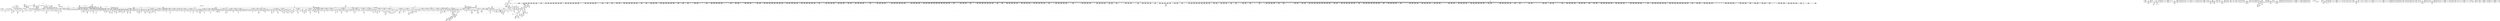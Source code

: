 digraph {
	CE0x50be0c0 [shape=record,shape=Mrecord,label="{CE0x50be0c0|__rcu_read_unlock:tmp2}"]
	CE0x4fc8110 [shape=record,shape=Mrecord,label="{CE0x4fc8110|2472:_%struct.cred*,_:_CRE_472,480_|*MultipleSource*|Function::task_sid&Arg::task::|Function::current_has_perm&Arg::tsk::|Function::selinux_task_getscheduler&Arg::p::|security/selinux/hooks.c,208}"]
	CE0x4fb8bd0 [shape=record,shape=Mrecord,label="{CE0x4fb8bd0|i8*_getelementptr_inbounds_(_25_x_i8_,_25_x_i8_*_.str3,_i32_0,_i32_0)|*Constant*|*SummSink*}"]
	CE0x5016b50 [shape=record,shape=Mrecord,label="{CE0x5016b50|2472:_%struct.cred*,_:_CRE_2937,2938_}"]
	CE0x5049fd0 [shape=record,shape=Mrecord,label="{CE0x5049fd0|_call_void_rcu_read_unlock()_#10,_!dbg_!27748|security/selinux/hooks.c,209|*SummSource*}"]
	CE0x4fb4e70 [shape=record,shape=Mrecord,label="{CE0x4fb4e70|current_sid:land.lhs.true2}"]
	CE0x5079c20 [shape=record,shape=Mrecord,label="{CE0x5079c20|rcu_read_unlock:tmp2|*SummSink*}"]
	"CONST[source:0(mediator),value:0(static)][purpose:{operation}][SnkIdx:3]"
	CE0x5034cf0 [shape=record,shape=Mrecord,label="{CE0x5034cf0|i64_7|*Constant*|*SummSink*}"]
	CE0x5028030 [shape=record,shape=Mrecord,label="{CE0x5028030|2472:_%struct.cred*,_:_CRE_6346,6347_}"]
	CE0x4fb4aa0 [shape=record,shape=Mrecord,label="{CE0x4fb4aa0|task_sid:do.end6|*SummSource*}"]
	CE0x4fb90e0 [shape=record,shape=Mrecord,label="{CE0x4fb90e0|current_sid:tobool|security/selinux/hooks.c,218|*SummSource*}"]
	CE0x4fb4f30 [shape=record,shape=Mrecord,label="{CE0x4fb4f30|current_sid:land.lhs.true2|*SummSource*}"]
	CE0x4fa18f0 [shape=record,shape=Mrecord,label="{CE0x4fa18f0|GLOBAL:current_sid|*Constant*}"]
	CE0x50215b0 [shape=record,shape=Mrecord,label="{CE0x50215b0|2472:_%struct.cred*,_:_CRE_6168,6176_|*MultipleSource*|Function::task_sid&Arg::task::|Function::current_has_perm&Arg::tsk::|Function::selinux_task_getscheduler&Arg::p::|security/selinux/hooks.c,208}"]
	CE0x503bc60 [shape=record,shape=Mrecord,label="{CE0x503bc60|rcu_read_lock:do.body|*SummSink*}"]
	CE0x4f83ec0 [shape=record,shape=Mrecord,label="{CE0x4f83ec0|__rcu_read_lock:tmp}"]
	CE0x5088a10 [shape=record,shape=Mrecord,label="{CE0x5088a10|rcu_read_unlock:tmp19|include/linux/rcupdate.h,933|*SummSource*}"]
	CE0x502c080 [shape=record,shape=Mrecord,label="{CE0x502c080|2472:_%struct.cred*,_:_CRE_6512,6520_|*MultipleSource*|Function::task_sid&Arg::task::|Function::current_has_perm&Arg::tsk::|Function::selinux_task_getscheduler&Arg::p::|security/selinux/hooks.c,208}"]
	CE0x50bfd40 [shape=record,shape=Mrecord,label="{CE0x50bfd40|_call_void_lock_acquire(%struct.lockdep_map*_%map,_i32_0,_i32_0,_i32_2,_i32_0,_%struct.lockdep_map*_null,_i64_ptrtoint_(i8*_blockaddress(_rcu_lock_acquire,_%__here)_to_i64))_#10,_!dbg_!27716|include/linux/rcupdate.h,418}"]
	CE0x50b53e0 [shape=record,shape=Mrecord,label="{CE0x50b53e0|_ret_void,_!dbg_!27720|./arch/x86/include/asm/preempt.h,78|*SummSink*}"]
	CE0x50d85f0 [shape=record,shape=Mrecord,label="{CE0x50d85f0|__rcu_read_unlock:tmp4|include/linux/rcupdate.h,244}"]
	CE0x4fa3800 [shape=record,shape=Mrecord,label="{CE0x4fa3800|GLOBAL:__llvm_gcov_ctr125|Global_var:__llvm_gcov_ctr125|*SummSource*}"]
	CE0x50202b0 [shape=record,shape=Mrecord,label="{CE0x50202b0|2472:_%struct.cred*,_:_CRE_5976,5984_|*MultipleSource*|Function::task_sid&Arg::task::|Function::current_has_perm&Arg::tsk::|Function::selinux_task_getscheduler&Arg::p::|security/selinux/hooks.c,208}"]
	CE0x4fa3720 [shape=record,shape=Mrecord,label="{CE0x4fa3720|current_sid:tmp5|security/selinux/hooks.c,218}"]
	CE0x4fef900 [shape=record,shape=Mrecord,label="{CE0x4fef900|task_sid:bb|*SummSource*}"]
	CE0x5059a70 [shape=record,shape=Mrecord,label="{CE0x5059a70|rcu_lock_release:tmp5|include/linux/rcupdate.h,423|*SummSource*}"]
	CE0x504df30 [shape=record,shape=Mrecord,label="{CE0x504df30|task_sid:tmp9|security/selinux/hooks.c,208|*SummSource*}"]
	CE0x4fcf590 [shape=record,shape=Mrecord,label="{CE0x4fcf590|_call_void_mcount()_#3|*SummSink*}"]
	CE0x507c140 [shape=record,shape=Mrecord,label="{CE0x507c140|rcu_read_unlock:tmp8|include/linux/rcupdate.h,933|*SummSource*}"]
	CE0x507e350 [shape=record,shape=Mrecord,label="{CE0x507e350|rcu_lock_acquire:tmp4|include/linux/rcupdate.h,418|*SummSink*}"]
	CE0x5058750 [shape=record,shape=Mrecord,label="{CE0x5058750|__preempt_count_add:tmp|*SummSink*}"]
	CE0x4ff8860 [shape=record,shape=Mrecord,label="{CE0x4ff8860|rcu_read_lock:tmp22|include/linux/rcupdate.h,884}"]
	CE0x50be530 [shape=record,shape=Mrecord,label="{CE0x50be530|__rcu_read_lock:tmp1|*SummSink*}"]
	CE0x50c3e00 [shape=record,shape=Mrecord,label="{CE0x50c3e00|rcu_lock_release:tmp1|*SummSink*}"]
	CE0x4ffdf80 [shape=record,shape=Mrecord,label="{CE0x4ffdf80|i32_208|*Constant*}"]
	CE0x504ade0 [shape=record,shape=Mrecord,label="{CE0x504ade0|get_current:tmp}"]
	CE0x5080920 [shape=record,shape=Mrecord,label="{CE0x5080920|rcu_read_unlock:tmp4|include/linux/rcupdate.h,933|*SummSink*}"]
	CE0x5023b80 [shape=record,shape=Mrecord,label="{CE0x5023b80|2472:_%struct.cred*,_:_CRE_6289,6290_}"]
	CE0x5048a50 [shape=record,shape=Mrecord,label="{CE0x5048a50|task_sid:call7|security/selinux/hooks.c,208|*SummSource*}"]
	CE0x50675b0 [shape=record,shape=Mrecord,label="{CE0x50675b0|rcu_read_unlock:do.end|*SummSink*}"]
	CE0x5032160 [shape=record,shape=Mrecord,label="{CE0x5032160|2472:_%struct.cred*,_:_CRE_10632,10640_|*MultipleSource*|Function::task_sid&Arg::task::|Function::current_has_perm&Arg::tsk::|Function::selinux_task_getscheduler&Arg::p::|security/selinux/hooks.c,208}"]
	CE0x4fb36c0 [shape=record,shape=Mrecord,label="{CE0x4fb36c0|i8_1|*Constant*|*SummSource*}"]
	CE0x4ffbed0 [shape=record,shape=Mrecord,label="{CE0x4ffbed0|rcu_read_lock:tmp21|include/linux/rcupdate.h,884|*SummSource*}"]
	CE0x5085900 [shape=record,shape=Mrecord,label="{CE0x5085900|rcu_read_unlock:tmp18|include/linux/rcupdate.h,933}"]
	CE0x5067850 [shape=record,shape=Mrecord,label="{CE0x5067850|rcu_lock_acquire:tmp2|*SummSource*}"]
	CE0x50dcbc0 [shape=record,shape=Mrecord,label="{CE0x50dcbc0|_call_void_mcount()_#3}"]
	CE0x4f92240 [shape=record,shape=Mrecord,label="{CE0x4f92240|current_sid:do.body}"]
	CE0x5015f70 [shape=record,shape=Mrecord,label="{CE0x5015f70|2472:_%struct.cred*,_:_CRE_2927,2928_}"]
	CE0x5019f50 [shape=record,shape=Mrecord,label="{CE0x5019f50|2472:_%struct.cred*,_:_CRE_2992,3000_|*MultipleSource*|Function::task_sid&Arg::task::|Function::current_has_perm&Arg::tsk::|Function::selinux_task_getscheduler&Arg::p::|security/selinux/hooks.c,208}"]
	CE0x4f9a6f0 [shape=record,shape=Mrecord,label="{CE0x4f9a6f0|current_sid:tmp19|security/selinux/hooks.c,218|*SummSink*}"]
	CE0x4f867b0 [shape=record,shape=Mrecord,label="{CE0x4f867b0|avc_has_perm:requested|Function::avc_has_perm&Arg::requested::}"]
	CE0x5012ac0 [shape=record,shape=Mrecord,label="{CE0x5012ac0|2472:_%struct.cred*,_:_CRE_2840,2848_|*MultipleSource*|Function::task_sid&Arg::task::|Function::current_has_perm&Arg::tsk::|Function::selinux_task_getscheduler&Arg::p::|security/selinux/hooks.c,208}"]
	CE0x5014ed0 [shape=record,shape=Mrecord,label="{CE0x5014ed0|2472:_%struct.cred*,_:_CRE_2913,2914_}"]
	CE0x5013640 [shape=record,shape=Mrecord,label="{CE0x5013640|2472:_%struct.cred*,_:_CRE_2876,2880_|*MultipleSource*|Function::task_sid&Arg::task::|Function::current_has_perm&Arg::tsk::|Function::selinux_task_getscheduler&Arg::p::|security/selinux/hooks.c,208}"]
	CE0x5058290 [shape=record,shape=Mrecord,label="{CE0x5058290|__preempt_count_add:tmp4|./arch/x86/include/asm/preempt.h,72}"]
	CE0x4f9dd90 [shape=record,shape=Mrecord,label="{CE0x4f9dd90|current_has_perm:tmp3}"]
	CE0x504fc90 [shape=record,shape=Mrecord,label="{CE0x504fc90|_call_void___preempt_count_sub(i32_1)_#10,_!dbg_!27715|include/linux/rcupdate.h,244}"]
	CE0x500e810 [shape=record,shape=Mrecord,label="{CE0x500e810|2472:_%struct.cred*,_:_CRE_2608,2616_|*MultipleSource*|Function::task_sid&Arg::task::|Function::current_has_perm&Arg::tsk::|Function::selinux_task_getscheduler&Arg::p::|security/selinux/hooks.c,208}"]
	CE0x4f8bd20 [shape=record,shape=Mrecord,label="{CE0x4f8bd20|0:_i8,_:_GCMR_current_sid.__warned_internal_global_i8_0,_section_.data.unlikely_,_align_1:_elem_0:default:}"]
	CE0x5067f60 [shape=record,shape=Mrecord,label="{CE0x5067f60|rcu_read_unlock:tmp13|include/linux/rcupdate.h,933|*SummSink*}"]
	CE0x4f94c70 [shape=record,shape=Mrecord,label="{CE0x4f94c70|2472:_%struct.cred*,_:_CRE_699,700_}"]
	CE0x4fa77b0 [shape=record,shape=Mrecord,label="{CE0x4fa77b0|i64*_getelementptr_inbounds_(_2_x_i64_,_2_x_i64_*___llvm_gcov_ctr288,_i64_0,_i64_1)|*Constant*|*SummSource*}"]
	CE0x5020770 [shape=record,shape=Mrecord,label="{CE0x5020770|2472:_%struct.cred*,_:_CRE_5992,6000_|*MultipleSource*|Function::task_sid&Arg::task::|Function::current_has_perm&Arg::tsk::|Function::selinux_task_getscheduler&Arg::p::|security/selinux/hooks.c,208}"]
	CE0x4f899a0 [shape=record,shape=Mrecord,label="{CE0x4f899a0|i32_(i32,_i32,_i16,_i32,_%struct.common_audit_data*)*_bitcast_(i32_(i32,_i32,_i16,_i32,_%struct.common_audit_data.495*)*_avc_has_perm_to_i32_(i32,_i32,_i16,_i32,_%struct.common_audit_data*)*)|*Constant*}"]
	CE0x504c9d0 [shape=record,shape=Mrecord,label="{CE0x504c9d0|GLOBAL:__llvm_gcov_ctr126|Global_var:__llvm_gcov_ctr126|*SummSource*}"]
	CE0x5076760 [shape=record,shape=Mrecord,label="{CE0x5076760|rcu_read_lock:tmp15|include/linux/rcupdate.h,882}"]
	CE0x4f7c270 [shape=record,shape=Mrecord,label="{CE0x4f7c270|cred_sid:security|security/selinux/hooks.c,196}"]
	CE0x50785d0 [shape=record,shape=Mrecord,label="{CE0x50785d0|rcu_lock_release:tmp|*SummSource*}"]
	CE0x5015d10 [shape=record,shape=Mrecord,label="{CE0x5015d10|2472:_%struct.cred*,_:_CRE_2925,2926_}"]
	CE0x4fe8420 [shape=record,shape=Mrecord,label="{CE0x4fe8420|task_sid:tmp3}"]
	CE0x5024990 [shape=record,shape=Mrecord,label="{CE0x5024990|2472:_%struct.cred*,_:_CRE_6300,6301_}"]
	CE0x4ff00c0 [shape=record,shape=Mrecord,label="{CE0x4ff00c0|task_sid:do.end}"]
	CE0x5018dc0 [shape=record,shape=Mrecord,label="{CE0x5018dc0|2472:_%struct.cred*,_:_CRE_2966,2967_}"]
	CE0x4fe0210 [shape=record,shape=Mrecord,label="{CE0x4fe0210|i64*_getelementptr_inbounds_(_11_x_i64_,_11_x_i64_*___llvm_gcov_ctr127,_i64_0,_i64_8)|*Constant*|*SummSink*}"]
	CE0x4fa08e0 [shape=record,shape=Mrecord,label="{CE0x4fa08e0|current_sid:tmp5|security/selinux/hooks.c,218|*SummSink*}"]
	CE0x4fe6120 [shape=record,shape=Mrecord,label="{CE0x4fe6120|task_sid:tmp1|*SummSource*}"]
	CE0x4ffb430 [shape=record,shape=Mrecord,label="{CE0x4ffb430|rcu_read_lock:tmp20|include/linux/rcupdate.h,882}"]
	CE0x5036480 [shape=record,shape=Mrecord,label="{CE0x5036480|task_sid:tmp22|security/selinux/hooks.c,208|*SummSink*}"]
	CE0x500f8b0 [shape=record,shape=Mrecord,label="{CE0x500f8b0|2472:_%struct.cred*,_:_CRE_2688,2692_|*MultipleSource*|Function::task_sid&Arg::task::|Function::current_has_perm&Arg::tsk::|Function::selinux_task_getscheduler&Arg::p::|security/selinux/hooks.c,208}"]
	CE0x507e6e0 [shape=record,shape=Mrecord,label="{CE0x507e6e0|rcu_lock_release:tmp3}"]
	CE0x4f8b8b0 [shape=record,shape=Mrecord,label="{CE0x4f8b8b0|i64_3|*Constant*}"]
	CE0x4f86520 [shape=record,shape=Mrecord,label="{CE0x4f86520|current_sid:tmp15|security/selinux/hooks.c,218|*SummSource*}"]
	CE0x4fa6680 [shape=record,shape=Mrecord,label="{CE0x4fa6680|current_has_perm:bb}"]
	CE0x4fbb4f0 [shape=record,shape=Mrecord,label="{CE0x4fbb4f0|i64_2|*Constant*|*SummSink*}"]
	CE0x504d260 [shape=record,shape=Mrecord,label="{CE0x504d260|task_sid:tmp7|security/selinux/hooks.c,208|*SummSink*}"]
	CE0x504c5f0 [shape=record,shape=Mrecord,label="{CE0x504c5f0|task_sid:tmp6|security/selinux/hooks.c,208}"]
	CE0x50668f0 [shape=record,shape=Mrecord,label="{CE0x50668f0|rcu_lock_acquire:indirectgoto|*SummSink*}"]
	CE0x501ab00 [shape=record,shape=Mrecord,label="{CE0x501ab00|2472:_%struct.cred*,_:_CRE_3040,3048_|*MultipleSource*|Function::task_sid&Arg::task::|Function::current_has_perm&Arg::tsk::|Function::selinux_task_getscheduler&Arg::p::|security/selinux/hooks.c,208}"]
	CE0x502ade0 [shape=record,shape=Mrecord,label="{CE0x502ade0|2472:_%struct.cred*,_:_CRE_6472,6474_|*MultipleSource*|Function::task_sid&Arg::task::|Function::current_has_perm&Arg::tsk::|Function::selinux_task_getscheduler&Arg::p::|security/selinux/hooks.c,208}"]
	CE0x504d2f0 [shape=record,shape=Mrecord,label="{CE0x504d2f0|task_sid:tmp8|security/selinux/hooks.c,208}"]
	CE0x4f877a0 [shape=record,shape=Mrecord,label="{CE0x4f877a0|selinux_task_getscheduler:entry|*SummSink*}"]
	CE0x4fe2b60 [shape=record,shape=Mrecord,label="{CE0x4fe2b60|rcu_read_lock:tmp18|include/linux/rcupdate.h,882|*SummSource*}"]
	CE0x506d190 [shape=record,shape=Mrecord,label="{CE0x506d190|_call_void_asm_sideeffect_,_memory_,_dirflag_,_fpsr_,_flags_()_#3,_!dbg_!27711,_!srcloc_!27714|include/linux/rcupdate.h,244|*SummSource*}"]
	CE0x5024f80 [shape=record,shape=Mrecord,label="{CE0x5024f80|2472:_%struct.cred*,_:_CRE_6305,6306_}"]
	CE0x4f8a7d0 [shape=record,shape=Mrecord,label="{CE0x4f8a7d0|i32_2|*Constant*|*SummSink*}"]
	CE0x50b0660 [shape=record,shape=Mrecord,label="{CE0x50b0660|__rcu_read_unlock:tmp6|include/linux/rcupdate.h,245}"]
	CE0x4fdff20 [shape=record,shape=Mrecord,label="{CE0x4fdff20|i64*_getelementptr_inbounds_(_11_x_i64_,_11_x_i64_*___llvm_gcov_ctr127,_i64_0,_i64_8)|*Constant*|*SummSource*}"]
	CE0x50d6de0 [shape=record,shape=Mrecord,label="{CE0x50d6de0|__preempt_count_sub:tmp7|./arch/x86/include/asm/preempt.h,78|*SummSource*}"]
	CE0x50c8f40 [shape=record,shape=Mrecord,label="{CE0x50c8f40|i64*_getelementptr_inbounds_(_4_x_i64_,_4_x_i64_*___llvm_gcov_ctr134,_i64_0,_i64_1)|*Constant*|*SummSink*}"]
	CE0x4fdd650 [shape=record,shape=Mrecord,label="{CE0x4fdd650|2472:_%struct.cred*,_:_CRE_344,352_|*MultipleSource*|Function::task_sid&Arg::task::|Function::current_has_perm&Arg::tsk::|Function::selinux_task_getscheduler&Arg::p::|security/selinux/hooks.c,208}"]
	CE0x4ff5bd0 [shape=record,shape=Mrecord,label="{CE0x4ff5bd0|2472:_%struct.cred*,_:_CRE_584,592_|*MultipleSource*|Function::task_sid&Arg::task::|Function::current_has_perm&Arg::tsk::|Function::selinux_task_getscheduler&Arg::p::|security/selinux/hooks.c,208}"]
	CE0x5034e20 [shape=record,shape=Mrecord,label="{CE0x5034e20|task_sid:tmp14|security/selinux/hooks.c,208|*SummSink*}"]
	CE0x500b3d0 [shape=record,shape=Mrecord,label="{CE0x500b3d0|2472:_%struct.cred*,_:_CRE_2488,2504_|*MultipleSource*|Function::task_sid&Arg::task::|Function::current_has_perm&Arg::tsk::|Function::selinux_task_getscheduler&Arg::p::|security/selinux/hooks.c,208}"]
	CE0x4fe8e10 [shape=record,shape=Mrecord,label="{CE0x4fe8e10|rcu_read_lock:tmp3|*SummSource*}"]
	CE0x50b0f80 [shape=record,shape=Mrecord,label="{CE0x50b0f80|__preempt_count_add:do.end|*SummSink*}"]
	CE0x4faf460 [shape=record,shape=Mrecord,label="{CE0x4faf460|GLOBAL:rcu_lock_map|Global_var:rcu_lock_map}"]
	CE0x50af4b0 [shape=record,shape=Mrecord,label="{CE0x50af4b0|i64_ptrtoint_(i8*_blockaddress(_rcu_lock_release,_%__here)_to_i64)|*Constant*|*SummSource*}"]
	CE0x4f9c780 [shape=record,shape=Mrecord,label="{CE0x4f9c780|i64_5|*Constant*}"]
	CE0x50d6740 [shape=record,shape=Mrecord,label="{CE0x50d6740|__preempt_count_sub:tmp2}"]
	CE0x50af8f0 [shape=record,shape=Mrecord,label="{CE0x50af8f0|i64_ptrtoint_(i8*_blockaddress(_rcu_lock_release,_%__here)_to_i64)|*Constant*|*SummSink*}"]
	CE0x502ff40 [shape=record,shape=Mrecord,label="{CE0x502ff40|2472:_%struct.cred*,_:_CRE_10544,10548_|*MultipleSource*|Function::task_sid&Arg::task::|Function::current_has_perm&Arg::tsk::|Function::selinux_task_getscheduler&Arg::p::|security/selinux/hooks.c,208}"]
	CE0x4f7f380 [shape=record,shape=Mrecord,label="{CE0x4f7f380|selinux_task_getscheduler:bb|*SummSource*}"]
	CE0x5028290 [shape=record,shape=Mrecord,label="{CE0x5028290|2472:_%struct.cred*,_:_CRE_6348,6349_}"]
	CE0x5081640 [shape=record,shape=Mrecord,label="{CE0x5081640|i64*_getelementptr_inbounds_(_4_x_i64_,_4_x_i64_*___llvm_gcov_ctr130,_i64_0,_i64_1)|*Constant*|*SummSource*}"]
	CE0x507e2e0 [shape=record,shape=Mrecord,label="{CE0x507e2e0|rcu_lock_acquire:tmp4|include/linux/rcupdate.h,418|*SummSource*}"]
	CE0x500a560 [shape=record,shape=Mrecord,label="{CE0x500a560|2472:_%struct.cred*,_:_CRE_2400,2408_|*MultipleSource*|Function::task_sid&Arg::task::|Function::current_has_perm&Arg::tsk::|Function::selinux_task_getscheduler&Arg::p::|security/selinux/hooks.c,208}"]
	CE0x503d590 [shape=record,shape=Mrecord,label="{CE0x503d590|i64*_getelementptr_inbounds_(_4_x_i64_,_4_x_i64_*___llvm_gcov_ctr128,_i64_0,_i64_3)|*Constant*}"]
	CE0x504d450 [shape=record,shape=Mrecord,label="{CE0x504d450|task_sid:tmp8|security/selinux/hooks.c,208|*SummSource*}"]
	CE0x50412b0 [shape=record,shape=Mrecord,label="{CE0x50412b0|_call_void___preempt_count_add(i32_1)_#10,_!dbg_!27711|include/linux/rcupdate.h,239|*SummSink*}"]
	CE0x507fad0 [shape=record,shape=Mrecord,label="{CE0x507fad0|_call_void_mcount()_#3|*SummSource*}"]
	CE0x504e910 [shape=record,shape=Mrecord,label="{CE0x504e910|__rcu_read_lock:tmp4|include/linux/rcupdate.h,239|*SummSink*}"]
	CE0x50d8660 [shape=record,shape=Mrecord,label="{CE0x50d8660|__rcu_read_unlock:tmp4|include/linux/rcupdate.h,244|*SummSource*}"]
	CE0x5016430 [shape=record,shape=Mrecord,label="{CE0x5016430|2472:_%struct.cred*,_:_CRE_2931,2932_}"]
	CE0x4f9c9b0 [shape=record,shape=Mrecord,label="{CE0x4f9c9b0|i64_5|*Constant*|*SummSource*}"]
	CE0x4f855c0 [shape=record,shape=Mrecord,label="{CE0x4f855c0|avc_has_perm:tsid|Function::avc_has_perm&Arg::tsid::|*SummSink*}"]
	CE0x50396c0 [shape=record,shape=Mrecord,label="{CE0x50396c0|task_sid:tmp22|security/selinux/hooks.c,208}"]
	CE0x4ffff80 [shape=record,shape=Mrecord,label="{CE0x4ffff80|2472:_%struct.cred*,_:_CRE_776,780_|*MultipleSource*|Function::task_sid&Arg::task::|Function::current_has_perm&Arg::tsk::|Function::selinux_task_getscheduler&Arg::p::|security/selinux/hooks.c,208}"]
	CE0x5055a60 [shape=record,shape=Mrecord,label="{CE0x5055a60|rcu_lock_acquire:tmp6|*SummSink*}"]
	CE0x50d8120 [shape=record,shape=Mrecord,label="{CE0x50d8120|_call_void_asm_sideeffect_,_memory_,_dirflag_,_fpsr_,_flags_()_#3,_!dbg_!27711,_!srcloc_!27714|include/linux/rcupdate.h,244}"]
	CE0x5026ad0 [shape=record,shape=Mrecord,label="{CE0x5026ad0|2472:_%struct.cred*,_:_CRE_6328,6329_}"]
	CE0x5067b50 [shape=record,shape=Mrecord,label="{CE0x5067b50|rcu_lock_acquire:tmp3}"]
	CE0x5016a20 [shape=record,shape=Mrecord,label="{CE0x5016a20|2472:_%struct.cred*,_:_CRE_2936,2937_}"]
	CE0x5057720 [shape=record,shape=Mrecord,label="{CE0x5057720|rcu_lock_release:tmp6}"]
	CE0x50422a0 [shape=record,shape=Mrecord,label="{CE0x50422a0|rcu_read_lock:tmp9|include/linux/rcupdate.h,882}"]
	CE0x508b100 [shape=record,shape=Mrecord,label="{CE0x508b100|GLOBAL:rcu_lock_release|*Constant*|*SummSource*}"]
	CE0x4fa3790 [shape=record,shape=Mrecord,label="{CE0x4fa3790|GLOBAL:__llvm_gcov_ctr125|Global_var:__llvm_gcov_ctr125}"]
	CE0x50495c0 [shape=record,shape=Mrecord,label="{CE0x50495c0|cred_sid:cred|Function::cred_sid&Arg::cred::|*SummSource*}"]
	CE0x5042590 [shape=record,shape=Mrecord,label="{CE0x5042590|rcu_read_lock:tmp9|include/linux/rcupdate.h,882|*SummSource*}"]
	CE0x507c4c0 [shape=record,shape=Mrecord,label="{CE0x507c4c0|GLOBAL:__preempt_count|Global_var:__preempt_count|*SummSource*}"]
	CE0x507f350 [shape=record,shape=Mrecord,label="{CE0x507f350|rcu_read_unlock:tmp9|include/linux/rcupdate.h,933|*SummSource*}"]
	CE0x500d9d0 [shape=record,shape=Mrecord,label="{CE0x500d9d0|2472:_%struct.cred*,_:_CRE_2584,2592_|*MultipleSource*|Function::task_sid&Arg::task::|Function::current_has_perm&Arg::tsk::|Function::selinux_task_getscheduler&Arg::p::|security/selinux/hooks.c,208}"]
	CE0x5027320 [shape=record,shape=Mrecord,label="{CE0x5027320|2472:_%struct.cred*,_:_CRE_6335,6336_}"]
	CE0x50c0170 [shape=record,shape=Mrecord,label="{CE0x50c0170|rcu_lock_release:tmp|*SummSink*}"]
	CE0x4f9db10 [shape=record,shape=Mrecord,label="{CE0x4f9db10|current_has_perm:tmp2|*SummSource*}"]
	CE0x4f940b0 [shape=record,shape=Mrecord,label="{CE0x4f940b0|2472:_%struct.cred*,_:_CRE_689,690_}"]
	CE0x50723b0 [shape=record,shape=Mrecord,label="{CE0x50723b0|__preempt_count_sub:do.end|*SummSink*}"]
	CE0x4f7c4e0 [shape=record,shape=Mrecord,label="{CE0x4f7c4e0|cred_sid:security|security/selinux/hooks.c,196|*SummSink*}"]
	CE0x500d740 [shape=record,shape=Mrecord,label="{CE0x500d740|2472:_%struct.cred*,_:_CRE_2576,2584_|*MultipleSource*|Function::task_sid&Arg::task::|Function::current_has_perm&Arg::tsk::|Function::selinux_task_getscheduler&Arg::p::|security/selinux/hooks.c,208}"]
	CE0x4fa16f0 [shape=record,shape=Mrecord,label="{CE0x4fa16f0|i64*_getelementptr_inbounds_(_2_x_i64_,_2_x_i64_*___llvm_gcov_ctr136,_i64_0,_i64_1)|*Constant*|*SummSink*}"]
	CE0x5017600 [shape=record,shape=Mrecord,label="{CE0x5017600|2472:_%struct.cred*,_:_CRE_2946,2947_}"]
	CE0x4fe3930 [shape=record,shape=Mrecord,label="{CE0x4fe3930|rcu_read_unlock:tmp11|include/linux/rcupdate.h,933|*SummSource*}"]
	CE0x5087b60 [shape=record,shape=Mrecord,label="{CE0x5087b60|i8*_getelementptr_inbounds_(_44_x_i8_,_44_x_i8_*_.str47,_i32_0,_i32_0)|*Constant*}"]
	CE0x4f89460 [shape=record,shape=Mrecord,label="{CE0x4f89460|task_sid:entry|*SummSink*}"]
	CE0x5080ac0 [shape=record,shape=Mrecord,label="{CE0x5080ac0|GLOBAL:__llvm_gcov_ctr132|Global_var:__llvm_gcov_ctr132}"]
	CE0x502edd0 [shape=record,shape=Mrecord,label="{CE0x502edd0|2472:_%struct.cred*,_:_CRE_6660,6664_|*MultipleSource*|Function::task_sid&Arg::task::|Function::current_has_perm&Arg::tsk::|Function::selinux_task_getscheduler&Arg::p::|security/selinux/hooks.c,208}"]
	CE0x4faa530 [shape=record,shape=Mrecord,label="{CE0x4faa530|i64*_getelementptr_inbounds_(_11_x_i64_,_11_x_i64_*___llvm_gcov_ctr125,_i64_0,_i64_1)|*Constant*|*SummSink*}"]
	CE0x4fab690 [shape=record,shape=Mrecord,label="{CE0x4fab690|current_sid:tmp7|security/selinux/hooks.c,218}"]
	CE0x4f9e3a0 [shape=record,shape=Mrecord,label="{CE0x4f9e3a0|_call_void_mcount()_#3|*SummSource*}"]
	CE0x50b5340 [shape=record,shape=Mrecord,label="{CE0x50b5340|__preempt_count_add:tmp1}"]
	CE0x4ff4770 [shape=record,shape=Mrecord,label="{CE0x4ff4770|i64*_getelementptr_inbounds_(_2_x_i64_,_2_x_i64_*___llvm_gcov_ctr131,_i64_0,_i64_0)|*Constant*|*SummSink*}"]
	CE0x502dd00 [shape=record,shape=Mrecord,label="{CE0x502dd00|2472:_%struct.cred*,_:_CRE_6616,6624_|*MultipleSource*|Function::task_sid&Arg::task::|Function::current_has_perm&Arg::tsk::|Function::selinux_task_getscheduler&Arg::p::|security/selinux/hooks.c,208}"]
	CE0x50bca20 [shape=record,shape=Mrecord,label="{CE0x50bca20|i64*_getelementptr_inbounds_(_4_x_i64_,_4_x_i64_*___llvm_gcov_ctr135,_i64_0,_i64_0)|*Constant*|*SummSource*}"]
	CE0x4fefd60 [shape=record,shape=Mrecord,label="{CE0x4fefd60|cred_sid:tmp|*SummSource*}"]
	CE0x5068820 [shape=record,shape=Mrecord,label="{CE0x5068820|rcu_lock_release:bb|*SummSink*}"]
	CE0x5006a30 [shape=record,shape=Mrecord,label="{CE0x5006a30|2472:_%struct.cred*,_:_CRE_2136,2144_|*MultipleSource*|Function::task_sid&Arg::task::|Function::current_has_perm&Arg::tsk::|Function::selinux_task_getscheduler&Arg::p::|security/selinux/hooks.c,208}"]
	CE0x4f86a00 [shape=record,shape=Mrecord,label="{CE0x4f86a00|avc_has_perm:requested|Function::avc_has_perm&Arg::requested::|*SummSink*}"]
	CE0x507b070 [shape=record,shape=Mrecord,label="{CE0x507b070|i64*_getelementptr_inbounds_(_4_x_i64_,_4_x_i64_*___llvm_gcov_ctr130,_i64_0,_i64_2)|*Constant*|*SummSource*}"]
	CE0x4ff6c30 [shape=record,shape=Mrecord,label="{CE0x4ff6c30|2472:_%struct.cred*,_:_CRE_640,644_|*MultipleSource*|Function::task_sid&Arg::task::|Function::current_has_perm&Arg::tsk::|Function::selinux_task_getscheduler&Arg::p::|security/selinux/hooks.c,208}"]
	CE0x50c3180 [shape=record,shape=Mrecord,label="{CE0x50c3180|rcu_lock_release:indirectgoto|*SummSource*}"]
	CE0x5085b50 [shape=record,shape=Mrecord,label="{CE0x5085b50|rcu_read_unlock:tmp18|include/linux/rcupdate.h,933|*SummSource*}"]
	CE0x4f910e0 [shape=record,shape=Mrecord,label="{CE0x4f910e0|GLOBAL:get_current|*Constant*}"]
	CE0x508a810 [shape=record,shape=Mrecord,label="{CE0x508a810|_call_void_rcu_lock_release(%struct.lockdep_map*_rcu_lock_map)_#10,_!dbg_!27733|include/linux/rcupdate.h,935|*SummSource*}"]
	CE0x5056030 [shape=record,shape=Mrecord,label="{CE0x5056030|i8*_undef|*Constant*}"]
	CE0x4feee70 [shape=record,shape=Mrecord,label="{CE0x4feee70|_call_void_mcount()_#3|*SummSink*}"]
	CE0x4f91740 [shape=record,shape=Mrecord,label="{CE0x4f91740|get_current:entry|*SummSource*}"]
	CE0x4fb42b0 [shape=record,shape=Mrecord,label="{CE0x4fb42b0|2472:_%struct.cred*,_:_CRE_392,400_|*MultipleSource*|Function::task_sid&Arg::task::|Function::current_has_perm&Arg::tsk::|Function::selinux_task_getscheduler&Arg::p::|security/selinux/hooks.c,208}"]
	CE0x505d8d0 [shape=record,shape=Mrecord,label="{CE0x505d8d0|rcu_lock_release:tmp6|*SummSink*}"]
	CE0x4fe7730 [shape=record,shape=Mrecord,label="{CE0x4fe7730|i64*_getelementptr_inbounds_(_11_x_i64_,_11_x_i64_*___llvm_gcov_ctr127,_i64_0,_i64_1)|*Constant*|*SummSource*}"]
	CE0x5036a70 [shape=record,shape=Mrecord,label="{CE0x5036a70|task_sid:tmp23|security/selinux/hooks.c,208|*SummSink*}"]
	CE0x501a3e0 [shape=record,shape=Mrecord,label="{CE0x501a3e0|2472:_%struct.cred*,_:_CRE_3008,3024_|*MultipleSource*|Function::task_sid&Arg::task::|Function::current_has_perm&Arg::tsk::|Function::selinux_task_getscheduler&Arg::p::|security/selinux/hooks.c,208}"]
	CE0x4f88c20 [shape=record,shape=Mrecord,label="{CE0x4f88c20|GLOBAL:task_sid|*Constant*}"]
	CE0x508c6f0 [shape=record,shape=Mrecord,label="{CE0x508c6f0|__rcu_read_unlock:entry|*SummSink*}"]
	CE0x5015980 [shape=record,shape=Mrecord,label="{CE0x5015980|2472:_%struct.cred*,_:_CRE_2922,2923_}"]
	CE0x5008da0 [shape=record,shape=Mrecord,label="{CE0x5008da0|2472:_%struct.cred*,_:_CRE_2320,2328_|*MultipleSource*|Function::task_sid&Arg::task::|Function::current_has_perm&Arg::tsk::|Function::selinux_task_getscheduler&Arg::p::|security/selinux/hooks.c,208}"]
	CE0x5015e40 [shape=record,shape=Mrecord,label="{CE0x5015e40|2472:_%struct.cred*,_:_CRE_2926,2927_}"]
	CE0x50342c0 [shape=record,shape=Mrecord,label="{CE0x50342c0|task_sid:tobool4|security/selinux/hooks.c,208|*SummSource*}"]
	CE0x5022b10 [shape=record,shape=Mrecord,label="{CE0x5022b10|2472:_%struct.cred*,_:_CRE_6232,6240_|*MultipleSource*|Function::task_sid&Arg::task::|Function::current_has_perm&Arg::tsk::|Function::selinux_task_getscheduler&Arg::p::|security/selinux/hooks.c,208}"]
	CE0x50c1a20 [shape=record,shape=Mrecord,label="{CE0x50c1a20|__rcu_read_lock:do.body|*SummSink*}"]
	CE0x504bca0 [shape=record,shape=Mrecord,label="{CE0x504bca0|task_sid:call|security/selinux/hooks.c,208|*SummSink*}"]
	CE0x5035e00 [shape=record,shape=Mrecord,label="{CE0x5035e00|i64*_getelementptr_inbounds_(_13_x_i64_,_13_x_i64_*___llvm_gcov_ctr126,_i64_0,_i64_8)|*Constant*}"]
	CE0x501b220 [shape=record,shape=Mrecord,label="{CE0x501b220|2472:_%struct.cred*,_:_CRE_3064,3072_|*MultipleSource*|Function::task_sid&Arg::task::|Function::current_has_perm&Arg::tsk::|Function::selinux_task_getscheduler&Arg::p::|security/selinux/hooks.c,208}"]
	CE0x4f9cd60 [shape=record,shape=Mrecord,label="{CE0x4f9cd60|i64_4|*Constant*|*SummSource*}"]
	CE0x4ff4f10 [shape=record,shape=Mrecord,label="{CE0x4ff4f10|2472:_%struct.cred*,_:_CRE_536,544_|*MultipleSource*|Function::task_sid&Arg::task::|Function::current_has_perm&Arg::tsk::|Function::selinux_task_getscheduler&Arg::p::|security/selinux/hooks.c,208}"]
	CE0x504e7b0 [shape=record,shape=Mrecord,label="{CE0x504e7b0|__rcu_read_lock:do.body}"]
	CE0x4fa14c0 [shape=record,shape=Mrecord,label="{CE0x4fa14c0|_ret_i32_%call,_!dbg_!27713|security/selinux/hooks.c,3647|*SummSource*}"]
	CE0x500fb10 [shape=record,shape=Mrecord,label="{CE0x500fb10|2472:_%struct.cred*,_:_CRE_2692,2696_|*MultipleSource*|Function::task_sid&Arg::task::|Function::current_has_perm&Arg::tsk::|Function::selinux_task_getscheduler&Arg::p::|security/selinux/hooks.c,208}"]
	CE0x4fefac0 [shape=record,shape=Mrecord,label="{CE0x4fefac0|task_sid:land.lhs.true2}"]
	CE0x507c530 [shape=record,shape=Mrecord,label="{CE0x507c530|GLOBAL:__preempt_count|Global_var:__preempt_count}"]
	CE0x507e8c0 [shape=record,shape=Mrecord,label="{CE0x507e8c0|rcu_lock_release:tmp3|*SummSource*}"]
	CE0x4fa1c20 [shape=record,shape=Mrecord,label="{CE0x4fa1c20|GLOBAL:current_sid|*Constant*|*SummSink*}"]
	CE0x4fb1d60 [shape=record,shape=Mrecord,label="{CE0x4fb1d60|2472:_%struct.cred*,_:_CRE_160,164_|*MultipleSource*|Function::task_sid&Arg::task::|Function::current_has_perm&Arg::tsk::|Function::selinux_task_getscheduler&Arg::p::|security/selinux/hooks.c,208}"]
	CE0x4fcdc90 [shape=record,shape=Mrecord,label="{CE0x4fcdc90|rcu_read_lock:tmp11|include/linux/rcupdate.h,882|*SummSink*}"]
	CE0x4fcd620 [shape=record,shape=Mrecord,label="{CE0x4fcd620|i32_1|*Constant*|*SummSink*}"]
	CE0x50528c0 [shape=record,shape=Mrecord,label="{CE0x50528c0|__rcu_read_unlock:tmp1}"]
	CE0x4fa7f30 [shape=record,shape=Mrecord,label="{CE0x4fa7f30|selinux_task_getscheduler:tmp}"]
	CE0x4fdfc10 [shape=record,shape=Mrecord,label="{CE0x4fdfc10|i64*_getelementptr_inbounds_(_11_x_i64_,_11_x_i64_*___llvm_gcov_ctr127,_i64_0,_i64_8)|*Constant*}"]
	CE0x50598f0 [shape=record,shape=Mrecord,label="{CE0x50598f0|rcu_lock_release:tmp5|include/linux/rcupdate.h,423}"]
	CE0x4ffd5e0 [shape=record,shape=Mrecord,label="{CE0x4ffd5e0|task_sid:tmp18|security/selinux/hooks.c,208|*SummSink*}"]
	CE0x4f9ccc0 [shape=record,shape=Mrecord,label="{CE0x4f9ccc0|i64_4|*Constant*}"]
	CE0x4fa7c00 [shape=record,shape=Mrecord,label="{CE0x4fa7c00|current_has_perm:tmp1|*SummSource*}"]
	CE0x4fa8150 [shape=record,shape=Mrecord,label="{CE0x4fa8150|i64*_getelementptr_inbounds_(_13_x_i64_,_13_x_i64_*___llvm_gcov_ctr126,_i64_0,_i64_0)|*Constant*}"]
	CE0x4fae840 [shape=record,shape=Mrecord,label="{CE0x4fae840|task_sid:real_cred|security/selinux/hooks.c,208|*SummSource*}"]
	CE0x50769e0 [shape=record,shape=Mrecord,label="{CE0x50769e0|rcu_read_lock:tmp15|include/linux/rcupdate.h,882|*SummSource*}"]
	CE0x4f902f0 [shape=record,shape=Mrecord,label="{CE0x4f902f0|i64_1|*Constant*}"]
	CE0x4fb1840 [shape=record,shape=Mrecord,label="{CE0x4fb1840|i32_0|*Constant*|*SummSink*}"]
	CE0x4ffce40 [shape=record,shape=Mrecord,label="{CE0x4ffce40|i64*_getelementptr_inbounds_(_13_x_i64_,_13_x_i64_*___llvm_gcov_ctr126,_i64_0,_i64_8)|*Constant*|*SummSink*}"]
	CE0x507b5d0 [shape=record,shape=Mrecord,label="{CE0x507b5d0|rcu_read_unlock:tobool1|include/linux/rcupdate.h,933}"]
	CE0x4fb11a0 [shape=record,shape=Mrecord,label="{CE0x4fb11a0|2472:_%struct.cred*,_:_CRE_232,240_|*MultipleSource*|Function::task_sid&Arg::task::|Function::current_has_perm&Arg::tsk::|Function::selinux_task_getscheduler&Arg::p::|security/selinux/hooks.c,208}"]
	CE0x5020e60 [shape=record,shape=Mrecord,label="{CE0x5020e60|2472:_%struct.cred*,_:_CRE_6136,6140_|*MultipleSource*|Function::task_sid&Arg::task::|Function::current_has_perm&Arg::tsk::|Function::selinux_task_getscheduler&Arg::p::|security/selinux/hooks.c,208}"]
	CE0x4fe95f0 [shape=record,shape=Mrecord,label="{CE0x4fe95f0|cred_sid:tmp1|*SummSource*}"]
	CE0x5018a30 [shape=record,shape=Mrecord,label="{CE0x5018a30|2472:_%struct.cred*,_:_CRE_2963,2964_}"]
	CE0x4fad3a0 [shape=record,shape=Mrecord,label="{CE0x4fad3a0|i32_0|*Constant*}"]
	CE0x503b3d0 [shape=record,shape=Mrecord,label="{CE0x503b3d0|GLOBAL:__rcu_read_lock|*Constant*|*SummSource*}"]
	CE0x501d300 [shape=record,shape=Mrecord,label="{CE0x501d300|2472:_%struct.cred*,_:_CRE_3148,3152_|*MultipleSource*|Function::task_sid&Arg::task::|Function::current_has_perm&Arg::tsk::|Function::selinux_task_getscheduler&Arg::p::|security/selinux/hooks.c,208}"]
	CE0x5089b30 [shape=record,shape=Mrecord,label="{CE0x5089b30|i64*_getelementptr_inbounds_(_11_x_i64_,_11_x_i64_*___llvm_gcov_ctr132,_i64_0,_i64_10)|*Constant*|*SummSink*}"]
	CE0x50667c0 [shape=record,shape=Mrecord,label="{CE0x50667c0|rcu_lock_acquire:indirectgoto|*SummSource*}"]
	CE0x503c7c0 [shape=record,shape=Mrecord,label="{CE0x503c7c0|rcu_read_lock:tmp5|include/linux/rcupdate.h,882}"]
	CE0x50086b0 [shape=record,shape=Mrecord,label="{CE0x50086b0|2472:_%struct.cred*,_:_CRE_2296,2304_|*MultipleSource*|Function::task_sid&Arg::task::|Function::current_has_perm&Arg::tsk::|Function::selinux_task_getscheduler&Arg::p::|security/selinux/hooks.c,208}"]
	CE0x50088e0 [shape=record,shape=Mrecord,label="{CE0x50088e0|2472:_%struct.cred*,_:_CRE_2304,2312_|*MultipleSource*|Function::task_sid&Arg::task::|Function::current_has_perm&Arg::tsk::|Function::selinux_task_getscheduler&Arg::p::|security/selinux/hooks.c,208}"]
	CE0x4fe7580 [shape=record,shape=Mrecord,label="{CE0x4fe7580|rcu_read_lock:tmp1|*SummSink*}"]
	CE0x4fdea80 [shape=record,shape=Mrecord,label="{CE0x4fdea80|_ret_void,_!dbg_!27717|include/linux/rcupdate.h,240|*SummSource*}"]
	CE0x4fa1d00 [shape=record,shape=Mrecord,label="{CE0x4fa1d00|current_sid:entry}"]
	CE0x4fe4300 [shape=record,shape=Mrecord,label="{CE0x4fe4300|rcu_read_lock:land.lhs.true|*SummSource*}"]
	CE0x5010950 [shape=record,shape=Mrecord,label="{CE0x5010950|2472:_%struct.cred*,_:_CRE_2728,2736_|*MultipleSource*|Function::task_sid&Arg::task::|Function::current_has_perm&Arg::tsk::|Function::selinux_task_getscheduler&Arg::p::|security/selinux/hooks.c,208}"]
	CE0x4fed1b0 [shape=record,shape=Mrecord,label="{CE0x4fed1b0|_ret_void,_!dbg_!27717|include/linux/rcupdate.h,419}"]
	CE0x501b8e0 [shape=record,shape=Mrecord,label="{CE0x501b8e0|2472:_%struct.cred*,_:_CRE_3088,3096_|*MultipleSource*|Function::task_sid&Arg::task::|Function::current_has_perm&Arg::tsk::|Function::selinux_task_getscheduler&Arg::p::|security/selinux/hooks.c,208}"]
	CE0x5040d00 [shape=record,shape=Mrecord,label="{CE0x5040d00|rcu_read_unlock:tmp4|include/linux/rcupdate.h,933|*SummSource*}"]
	CE0x5008450 [shape=record,shape=Mrecord,label="{CE0x5008450|2472:_%struct.cred*,_:_CRE_2288,2296_|*MultipleSource*|Function::task_sid&Arg::task::|Function::current_has_perm&Arg::tsk::|Function::selinux_task_getscheduler&Arg::p::|security/selinux/hooks.c,208}"]
	CE0x500c210 [shape=record,shape=Mrecord,label="{CE0x500c210|2472:_%struct.cred*,_:_CRE_2522,2523_}"]
	CE0x4f91c30 [shape=record,shape=Mrecord,label="{CE0x4f91c30|current_sid:tmp1}"]
	CE0x4ffc1d0 [shape=record,shape=Mrecord,label="{CE0x4ffc1d0|i64*_getelementptr_inbounds_(_11_x_i64_,_11_x_i64_*___llvm_gcov_ctr127,_i64_0,_i64_10)|*Constant*|*SummSink*}"]
	CE0x4fb7e70 [shape=record,shape=Mrecord,label="{CE0x4fb7e70|0:_i8,_:_GCMR_rcu_read_lock.__warned_internal_global_i8_0,_section_.data.unlikely_,_align_1:_elem_0:default:}"]
	CE0x5048040 [shape=record,shape=Mrecord,label="{CE0x5048040|task_sid:call7|security/selinux/hooks.c,208}"]
	CE0x4f9d6c0 [shape=record,shape=Mrecord,label="{CE0x4f9d6c0|selinux_task_getscheduler:p|Function::selinux_task_getscheduler&Arg::p::|*SummSink*}"]
	CE0x4fe8020 [shape=record,shape=Mrecord,label="{CE0x4fe8020|GLOBAL:__rcu_read_lock|*Constant*}"]
	CE0x4fdb800 [shape=record,shape=Mrecord,label="{CE0x4fdb800|task_sid:real_cred|security/selinux/hooks.c,208|*SummSink*}"]
	CE0x4f95830 [shape=record,shape=Mrecord,label="{CE0x4f95830|avc_has_perm:tsid|Function::avc_has_perm&Arg::tsid::|*SummSource*}"]
	CE0x5079030 [shape=record,shape=Mrecord,label="{CE0x5079030|rcu_read_unlock:tmp14|include/linux/rcupdate.h,933|*SummSource*}"]
	CE0x50240a0 [shape=record,shape=Mrecord,label="{CE0x50240a0|2472:_%struct.cred*,_:_CRE_6292,6293_}"]
	CE0x4fc57b0 [shape=record,shape=Mrecord,label="{CE0x4fc57b0|i64*_getelementptr_inbounds_(_4_x_i64_,_4_x_i64_*___llvm_gcov_ctr128,_i64_0,_i64_1)|*Constant*|*SummSink*}"]
	CE0x5031ef0 [shape=record,shape=Mrecord,label="{CE0x5031ef0|2472:_%struct.cred*,_:_CRE_10628,10632_|*MultipleSource*|Function::task_sid&Arg::task::|Function::current_has_perm&Arg::tsk::|Function::selinux_task_getscheduler&Arg::p::|security/selinux/hooks.c,208}"]
	CE0x4ff7cd0 [shape=record,shape=Mrecord,label="{CE0x4ff7cd0|2472:_%struct.cred*,_:_CRE_680,688_|*MultipleSource*|Function::task_sid&Arg::task::|Function::current_has_perm&Arg::tsk::|Function::selinux_task_getscheduler&Arg::p::|security/selinux/hooks.c,208}"]
	CE0x5049060 [shape=record,shape=Mrecord,label="{CE0x5049060|cred_sid:entry}"]
	CE0x50adef0 [shape=record,shape=Mrecord,label="{CE0x50adef0|i32_0|*Constant*}"]
	CE0x4ffb7c0 [shape=record,shape=Mrecord,label="{CE0x4ffb7c0|rcu_read_lock:tmp20|include/linux/rcupdate.h,882|*SummSink*}"]
	CE0x5011eb0 [shape=record,shape=Mrecord,label="{CE0x5011eb0|2472:_%struct.cred*,_:_CRE_2800,2808_|*MultipleSource*|Function::task_sid&Arg::task::|Function::current_has_perm&Arg::tsk::|Function::selinux_task_getscheduler&Arg::p::|security/selinux/hooks.c,208}"]
	CE0x4fa1360 [shape=record,shape=Mrecord,label="{CE0x4fa1360|_ret_i32_%call2,_!dbg_!27718|security/selinux/hooks.c,1544|*SummSink*}"]
	CE0x4fe1810 [shape=record,shape=Mrecord,label="{CE0x4fe1810|i32_883|*Constant*|*SummSink*}"]
	CE0x4f924c0 [shape=record,shape=Mrecord,label="{CE0x4f924c0|i64*_getelementptr_inbounds_(_2_x_i64_,_2_x_i64_*___llvm_gcov_ctr288,_i64_0,_i64_1)|*Constant*|*SummSink*}"]
	CE0x50677e0 [shape=record,shape=Mrecord,label="{CE0x50677e0|rcu_lock_acquire:tmp2}"]
	CE0x4ff93f0 [shape=record,shape=Mrecord,label="{CE0x4ff93f0|cred_sid:bb|*SummSink*}"]
	CE0x50b5b90 [shape=record,shape=Mrecord,label="{CE0x50b5b90|__rcu_read_unlock:do.end|*SummSource*}"]
	CE0x4fb1e70 [shape=record,shape=Mrecord,label="{CE0x4fb1e70|current_sid:do.end|*SummSink*}"]
	CE0x5056c00 [shape=record,shape=Mrecord,label="{CE0x5056c00|i64*_getelementptr_inbounds_(_4_x_i64_,_4_x_i64_*___llvm_gcov_ctr130,_i64_0,_i64_0)|*Constant*|*SummSource*}"]
	CE0x504e4e0 [shape=record,shape=Mrecord,label="{CE0x504e4e0|__rcu_read_lock:do.end}"]
	CE0x4f94f70 [shape=record,shape=Mrecord,label="{CE0x4f94f70|avc_has_perm:entry|*SummSink*}"]
	CE0x4fab800 [shape=record,shape=Mrecord,label="{CE0x4fab800|current_sid:tmp7|security/selinux/hooks.c,218|*SummSource*}"]
	CE0x50d7f20 [shape=record,shape=Mrecord,label="{CE0x50d7f20|__rcu_read_unlock:tmp4|include/linux/rcupdate.h,244|*SummSink*}"]
	CE0x4ff4610 [shape=record,shape=Mrecord,label="{CE0x4ff4610|i64*_getelementptr_inbounds_(_2_x_i64_,_2_x_i64_*___llvm_gcov_ctr131,_i64_0,_i64_0)|*Constant*|*SummSource*}"]
	CE0x5069880 [shape=record,shape=Mrecord,label="{CE0x5069880|rcu_read_unlock:do.body}"]
	CE0x4ffbd60 [shape=record,shape=Mrecord,label="{CE0x4ffbd60|i64*_getelementptr_inbounds_(_11_x_i64_,_11_x_i64_*___llvm_gcov_ctr127,_i64_0,_i64_10)|*Constant*}"]
	CE0x4ff9270 [shape=record,shape=Mrecord,label="{CE0x4ff9270|cred_sid:bb|*SummSource*}"]
	CE0x50c09b0 [shape=record,shape=Mrecord,label="{CE0x50c09b0|_call_void_mcount()_#3|*SummSink*}"]
	CE0x504f910 [shape=record,shape=Mrecord,label="{CE0x504f910|i32_2|*Constant*|*SummSource*}"]
	CE0x4fe1690 [shape=record,shape=Mrecord,label="{CE0x4fe1690|i32_883|*Constant*|*SummSource*}"]
	CE0x508bcb0 [shape=record,shape=Mrecord,label="{CE0x508bcb0|_ret_void,_!dbg_!27717|include/linux/rcupdate.h,424|*SummSink*}"]
	CE0x50138a0 [shape=record,shape=Mrecord,label="{CE0x50138a0|2472:_%struct.cred*,_:_CRE_2880,2884_|*MultipleSource*|Function::task_sid&Arg::task::|Function::current_has_perm&Arg::tsk::|Function::selinux_task_getscheduler&Arg::p::|security/selinux/hooks.c,208}"]
	CE0x50792c0 [shape=record,shape=Mrecord,label="{CE0x50792c0|rcu_read_unlock:tmp15|include/linux/rcupdate.h,933}"]
	CE0x503ddb0 [shape=record,shape=Mrecord,label="{CE0x503ddb0|_call_void_asm_addl_$1,_%gs:$0_,_*m,ri,*m,_dirflag_,_fpsr_,_flags_(i32*___preempt_count,_i32_%val,_i32*___preempt_count)_#3,_!dbg_!27714,_!srcloc_!27717|./arch/x86/include/asm/preempt.h,72}"]
	CE0x5048ac0 [shape=record,shape=Mrecord,label="{CE0x5048ac0|task_sid:call7|security/selinux/hooks.c,208|*SummSink*}"]
	CE0x4ff7350 [shape=record,shape=Mrecord,label="{CE0x4ff7350|2472:_%struct.cred*,_:_CRE_652,656_|*MultipleSource*|Function::task_sid&Arg::task::|Function::current_has_perm&Arg::tsk::|Function::selinux_task_getscheduler&Arg::p::|security/selinux/hooks.c,208}"]
	CE0x4f8b320 [shape=record,shape=Mrecord,label="{CE0x4f8b320|selinux_task_getscheduler:call|security/selinux/hooks.c,3647|*SummSink*}"]
	CE0x5101140 [shape=record,shape=Mrecord,label="{CE0x5101140|__preempt_count_sub:tmp}"]
	CE0x4f89e00 [shape=record,shape=Mrecord,label="{CE0x4f89e00|i32_(i32,_i32,_i16,_i32,_%struct.common_audit_data*)*_bitcast_(i32_(i32,_i32,_i16,_i32,_%struct.common_audit_data.495*)*_avc_has_perm_to_i32_(i32,_i32,_i16,_i32,_%struct.common_audit_data*)*)|*Constant*|*SummSource*}"]
	CE0x508c4b0 [shape=record,shape=Mrecord,label="{CE0x508c4b0|GLOBAL:__rcu_read_unlock|*Constant*|*SummSource*}"]
	CE0x4fc96b0 [shape=record,shape=Mrecord,label="{CE0x4fc96b0|current_sid:tmp17|security/selinux/hooks.c,218|*SummSource*}"]
	CE0x5083080 [shape=record,shape=Mrecord,label="{CE0x5083080|rcu_read_unlock:tmp5|include/linux/rcupdate.h,933|*SummSource*}"]
	CE0x5058540 [shape=record,shape=Mrecord,label="{CE0x5058540|__preempt_count_add:tmp5|./arch/x86/include/asm/preempt.h,72}"]
	CE0x4fecd10 [shape=record,shape=Mrecord,label="{CE0x4fecd10|i32_22|*Constant*}"]
	CE0x5016690 [shape=record,shape=Mrecord,label="{CE0x5016690|2472:_%struct.cred*,_:_CRE_2933,2934_}"]
	CE0x507d210 [shape=record,shape=Mrecord,label="{CE0x507d210|i64*_getelementptr_inbounds_(_4_x_i64_,_4_x_i64_*___llvm_gcov_ctr130,_i64_0,_i64_1)|*Constant*|*SummSink*}"]
	CE0x5028ae0 [shape=record,shape=Mrecord,label="{CE0x5028ae0|2472:_%struct.cred*,_:_CRE_6355,6356_}"]
	CE0x506af70 [shape=record,shape=Mrecord,label="{CE0x506af70|_ret_void,_!dbg_!27719|./arch/x86/include/asm/preempt.h,73|*SummSource*}"]
	CE0x50374a0 [shape=record,shape=Mrecord,label="{CE0x50374a0|task_sid:tmp24|security/selinux/hooks.c,208|*SummSource*}"]
	CE0x5030900 [shape=record,shape=Mrecord,label="{CE0x5030900|2472:_%struct.cred*,_:_CRE_10572,10576_|*MultipleSource*|Function::task_sid&Arg::task::|Function::current_has_perm&Arg::tsk::|Function::selinux_task_getscheduler&Arg::p::|security/selinux/hooks.c,208}"]
	CE0x4f99540 [shape=record,shape=Mrecord,label="{CE0x4f99540|rcu_read_unlock:tmp9|include/linux/rcupdate.h,933}"]
	CE0x5076470 [shape=record,shape=Mrecord,label="{CE0x5076470|rcu_read_lock:tmp14|include/linux/rcupdate.h,882|*SummSource*}"]
	CE0x50882f0 [shape=record,shape=Mrecord,label="{CE0x50882f0|i64*_getelementptr_inbounds_(_11_x_i64_,_11_x_i64_*___llvm_gcov_ctr132,_i64_0,_i64_9)|*Constant*|*SummSink*}"]
	CE0x4fcb480 [shape=record,shape=Mrecord,label="{CE0x4fcb480|i32_78|*Constant*}"]
	CE0x5025c90 [shape=record,shape=Mrecord,label="{CE0x5025c90|2472:_%struct.cred*,_:_CRE_6316,6317_}"]
	CE0x5038b30 [shape=record,shape=Mrecord,label="{CE0x5038b30|i64*_getelementptr_inbounds_(_13_x_i64_,_13_x_i64_*___llvm_gcov_ctr126,_i64_0,_i64_9)|*Constant*|*SummSource*}"]
	CE0x4fa9230 [shape=record,shape=Mrecord,label="{CE0x4fa9230|_call_void_mcount()_#3}"]
	CE0x4f7c090 [shape=record,shape=Mrecord,label="{CE0x4f7c090|current_sid:bb}"]
	CE0x502f260 [shape=record,shape=Mrecord,label="{CE0x502f260|2472:_%struct.cred*,_:_CRE_6672,6680_|*MultipleSource*|Function::task_sid&Arg::task::|Function::current_has_perm&Arg::tsk::|Function::selinux_task_getscheduler&Arg::p::|security/selinux/hooks.c,208}"]
	CE0x5016300 [shape=record,shape=Mrecord,label="{CE0x5016300|2472:_%struct.cred*,_:_CRE_2930,2931_}"]
	CE0x4f8e040 [shape=record,shape=Mrecord,label="{CE0x4f8e040|_call_void_mcount()_#3|*SummSource*}"]
	CE0x502f720 [shape=record,shape=Mrecord,label="{CE0x502f720|2472:_%struct.cred*,_:_CRE_6688,10528_|*MultipleSource*|Function::task_sid&Arg::task::|Function::current_has_perm&Arg::tsk::|Function::selinux_task_getscheduler&Arg::p::|security/selinux/hooks.c,208}"]
	CE0x4fb8370 [shape=record,shape=Mrecord,label="{CE0x4fb8370|i64*_getelementptr_inbounds_(_11_x_i64_,_11_x_i64_*___llvm_gcov_ctr125,_i64_0,_i64_10)|*Constant*}"]
	CE0x4f951c0 [shape=record,shape=Mrecord,label="{CE0x4f951c0|avc_has_perm:ssid|Function::avc_has_perm&Arg::ssid::}"]
	CE0x5015ab0 [shape=record,shape=Mrecord,label="{CE0x5015ab0|2472:_%struct.cred*,_:_CRE_2923,2924_}"]
	CE0x50c9200 [shape=record,shape=Mrecord,label="{CE0x50c9200|__preempt_count_add:tmp7|./arch/x86/include/asm/preempt.h,73}"]
	CE0x5033bf0 [shape=record,shape=Mrecord,label="{CE0x5033bf0|task_sid:tmp13|security/selinux/hooks.c,208|*SummSource*}"]
	CE0x506dcf0 [shape=record,shape=Mrecord,label="{CE0x506dcf0|rcu_read_lock:tmp7|include/linux/rcupdate.h,882}"]
	CE0x507ad30 [shape=record,shape=Mrecord,label="{CE0x507ad30|rcu_read_unlock:tmp3|*SummSink*}"]
	CE0x50aeda0 [shape=record,shape=Mrecord,label="{CE0x50aeda0|GLOBAL:lock_release|*Constant*}"]
	CE0x50d5050 [shape=record,shape=Mrecord,label="{CE0x50d5050|i64*_getelementptr_inbounds_(_4_x_i64_,_4_x_i64_*___llvm_gcov_ctr135,_i64_0,_i64_0)|*Constant*}"]
	CE0x500fd70 [shape=record,shape=Mrecord,label="{CE0x500fd70|2472:_%struct.cred*,_:_CRE_2696,2704_|*MultipleSource*|Function::task_sid&Arg::task::|Function::current_has_perm&Arg::tsk::|Function::selinux_task_getscheduler&Arg::p::|security/selinux/hooks.c,208}"]
	CE0x5049130 [shape=record,shape=Mrecord,label="{CE0x5049130|cred_sid:entry|*SummSource*}"]
	CE0x501bda0 [shape=record,shape=Mrecord,label="{CE0x501bda0|2472:_%struct.cred*,_:_CRE_3104,3108_|*MultipleSource*|Function::task_sid&Arg::task::|Function::current_has_perm&Arg::tsk::|Function::selinux_task_getscheduler&Arg::p::|security/selinux/hooks.c,208}"]
	CE0x504ec80 [shape=record,shape=Mrecord,label="{CE0x504ec80|__rcu_read_unlock:tmp1|*SummSource*}"]
	CE0x5066a60 [shape=record,shape=Mrecord,label="{CE0x5066a60|rcu_lock_acquire:bb}"]
	CE0x4fcb4f0 [shape=record,shape=Mrecord,label="{CE0x4fcb4f0|i32_78|*Constant*|*SummSink*}"]
	CE0x4f9ff50 [shape=record,shape=Mrecord,label="{CE0x4f9ff50|current_sid:tmp9|security/selinux/hooks.c,218|*SummSource*}"]
	CE0x4ffa630 [shape=record,shape=Mrecord,label="{CE0x4ffa630|cred_sid:tmp6|security/selinux/hooks.c,197|*SummSource*}"]
	CE0x4fa0980 [shape=record,shape=Mrecord,label="{CE0x4fa0980|current_sid:tmp5|security/selinux/hooks.c,218|*SummSource*}"]
	CE0x50c93c0 [shape=record,shape=Mrecord,label="{CE0x50c93c0|__preempt_count_add:tmp7|./arch/x86/include/asm/preempt.h,73|*SummSource*}"]
	CE0x5025900 [shape=record,shape=Mrecord,label="{CE0x5025900|2472:_%struct.cred*,_:_CRE_6313,6314_}"]
	CE0x50808b0 [shape=record,shape=Mrecord,label="{CE0x50808b0|rcu_read_unlock:tobool|include/linux/rcupdate.h,933|*SummSink*}"]
	CE0x50041a0 [shape=record,shape=Mrecord,label="{CE0x50041a0|2472:_%struct.cred*,_:_CRE_2032,2036_|*MultipleSource*|Function::task_sid&Arg::task::|Function::current_has_perm&Arg::tsk::|Function::selinux_task_getscheduler&Arg::p::|security/selinux/hooks.c,208}"]
	CE0x4fb1b40 [shape=record,shape=Mrecord,label="{CE0x4fb1b40|2472:_%struct.cred*,_:_CRE_152,160_|*MultipleSource*|Function::task_sid&Arg::task::|Function::current_has_perm&Arg::tsk::|Function::selinux_task_getscheduler&Arg::p::|security/selinux/hooks.c,208}"]
	CE0x4fb0980 [shape=record,shape=Mrecord,label="{CE0x4fb0980|task_sid:land.lhs.true|*SummSource*}"]
	CE0x5006570 [shape=record,shape=Mrecord,label="{CE0x5006570|2472:_%struct.cred*,_:_CRE_2120,2128_|*MultipleSource*|Function::task_sid&Arg::task::|Function::current_has_perm&Arg::tsk::|Function::selinux_task_getscheduler&Arg::p::|security/selinux/hooks.c,208}"]
	"CONST[source:0(mediator),value:0(static)][purpose:{operation}][SrcIdx:2]"
	CE0x4f84420 [shape=record,shape=Mrecord,label="{CE0x4f84420|current_sid:if.end}"]
	CE0x4fa9c20 [shape=record,shape=Mrecord,label="{CE0x4fa9c20|2472:_%struct.cred*,_:_CRE_456,460_|*MultipleSource*|Function::task_sid&Arg::task::|Function::current_has_perm&Arg::tsk::|Function::selinux_task_getscheduler&Arg::p::|security/selinux/hooks.c,208}"]
	CE0x4f9fc00 [shape=record,shape=Mrecord,label="{CE0x4f9fc00|current_sid:tmp2|*SummSink*}"]
	CE0x4fb60a0 [shape=record,shape=Mrecord,label="{CE0x4fb60a0|i8_1|*Constant*|*SummSink*}"]
	CE0x5037330 [shape=record,shape=Mrecord,label="{CE0x5037330|i64*_getelementptr_inbounds_(_13_x_i64_,_13_x_i64_*___llvm_gcov_ctr126,_i64_0,_i64_11)|*Constant*|*SummSource*}"]
	CE0x507d600 [shape=record,shape=Mrecord,label="{CE0x507d600|rcu_read_unlock:if.end|*SummSink*}"]
	CE0x4fcf370 [shape=record,shape=Mrecord,label="{CE0x4fcf370|task_sid:land.lhs.true}"]
	CE0x5011760 [shape=record,shape=Mrecord,label="{CE0x5011760|2472:_%struct.cred*,_:_CRE_2776,2784_|*MultipleSource*|Function::task_sid&Arg::task::|Function::current_has_perm&Arg::tsk::|Function::selinux_task_getscheduler&Arg::p::|security/selinux/hooks.c,208}"]
	CE0x4fb1dd0 [shape=record,shape=Mrecord,label="{CE0x4fb1dd0|current_sid:do.end|*SummSource*}"]
	CE0x4f9e070 [shape=record,shape=Mrecord,label="{CE0x4f9e070|current_has_perm:tmp3|*SummSink*}"]
	CE0x4fa8060 [shape=record,shape=Mrecord,label="{CE0x4fa8060|task_sid:land.lhs.true2|*SummSink*}"]
	CE0x50b2070 [shape=record,shape=Mrecord,label="{CE0x50b2070|i64*_getelementptr_inbounds_(_4_x_i64_,_4_x_i64_*___llvm_gcov_ctr135,_i64_0,_i64_1)|*Constant*}"]
	CE0x4fef140 [shape=record,shape=Mrecord,label="{CE0x4fef140|2472:_%struct.cred*,_:_CRE_80,84_|*MultipleSource*|Function::task_sid&Arg::task::|Function::current_has_perm&Arg::tsk::|Function::selinux_task_getscheduler&Arg::p::|security/selinux/hooks.c,208}"]
	CE0x4fe3f40 [shape=record,shape=Mrecord,label="{CE0x4fe3f40|rcu_read_unlock:tmp12|include/linux/rcupdate.h,933|*SummSink*}"]
	CE0x506b5a0 [shape=record,shape=Mrecord,label="{CE0x506b5a0|__rcu_read_lock:tmp3}"]
	CE0x50b0c90 [shape=record,shape=Mrecord,label="{CE0x50b0c90|__preempt_count_add:do.end}"]
	CE0x4fcdfb0 [shape=record,shape=Mrecord,label="{CE0x4fcdfb0|rcu_read_lock:tmp12|include/linux/rcupdate.h,882|*SummSource*}"]
	CE0x50b5720 [shape=record,shape=Mrecord,label="{CE0x50b5720|i64*_getelementptr_inbounds_(_4_x_i64_,_4_x_i64_*___llvm_gcov_ctr134,_i64_0,_i64_3)|*Constant*|*SummSource*}"]
	CE0x5049a90 [shape=record,shape=Mrecord,label="{CE0x5049a90|_ret_i32_%tmp6,_!dbg_!27716|security/selinux/hooks.c,197|*SummSink*}"]
	CE0x50663b0 [shape=record,shape=Mrecord,label="{CE0x50663b0|rcu_read_unlock:tmp1|*SummSource*}"]
	CE0x4fdd1c0 [shape=record,shape=Mrecord,label="{CE0x4fdd1c0|rcu_read_lock:call|include/linux/rcupdate.h,882|*SummSource*}"]
	CE0x50b8900 [shape=record,shape=Mrecord,label="{CE0x50b8900|__preempt_count_sub:tmp6|./arch/x86/include/asm/preempt.h,78}"]
	CE0x5038d80 [shape=record,shape=Mrecord,label="{CE0x5038d80|i64*_getelementptr_inbounds_(_13_x_i64_,_13_x_i64_*___llvm_gcov_ctr126,_i64_0,_i64_9)|*Constant*|*SummSink*}"]
	CE0x50662d0 [shape=record,shape=Mrecord,label="{CE0x50662d0|void_(i32*,_i32,_i32*)*_asm_addl_$1,_%gs:$0_,_*m,ri,*m,_dirflag_,_fpsr_,_flags_|*SummSource*}"]
	CE0x4f954d0 [shape=record,shape=Mrecord,label="{CE0x4f954d0|avc_has_perm:ssid|Function::avc_has_perm&Arg::ssid::|*SummSource*}"]
	CE0x5019280 [shape=record,shape=Mrecord,label="{CE0x5019280|2472:_%struct.cred*,_:_CRE_2970,2971_}"]
	CE0x4fa9fa0 [shape=record,shape=Mrecord,label="{CE0x4fa9fa0|current_sid:tmp14|security/selinux/hooks.c,218|*SummSource*}"]
	CE0x50b8070 [shape=record,shape=Mrecord,label="{CE0x50b8070|_call_void_asm_addl_$1,_%gs:$0_,_*m,ri,*m,_dirflag_,_fpsr_,_flags_(i32*___preempt_count,_i32_%val,_i32*___preempt_count)_#3,_!dbg_!27714,_!srcloc_!27717|./arch/x86/include/asm/preempt.h,72|*SummSink*}"]
	CE0x4ff3e80 [shape=record,shape=Mrecord,label="{CE0x4ff3e80|rcu_read_lock:do.end|*SummSource*}"]
	CE0x4fc99b0 [shape=record,shape=Mrecord,label="{CE0x4fc99b0|current_sid:tmp18|security/selinux/hooks.c,218}"]
	CE0x4fa0a90 [shape=record,shape=Mrecord,label="{CE0x4fa0a90|current_sid:tmp6|security/selinux/hooks.c,218}"]
	CE0x5043300 [shape=record,shape=Mrecord,label="{CE0x5043300|rcu_read_lock:tmp4|include/linux/rcupdate.h,882}"]
	CE0x4f91bc0 [shape=record,shape=Mrecord,label="{CE0x4f91bc0|i64_1|*Constant*}"]
	CE0x4fa8280 [shape=record,shape=Mrecord,label="{CE0x4fa8280|i64*_getelementptr_inbounds_(_13_x_i64_,_13_x_i64_*___llvm_gcov_ctr126,_i64_0,_i64_0)|*Constant*|*SummSource*}"]
	CE0x50765f0 [shape=record,shape=Mrecord,label="{CE0x50765f0|rcu_read_lock:tmp14|include/linux/rcupdate.h,882|*SummSink*}"]
	CE0x4f81fe0 [shape=record,shape=Mrecord,label="{CE0x4f81fe0|_call_void_mcount()_#3|*SummSink*}"]
	CE0x50b1c00 [shape=record,shape=Mrecord,label="{CE0x50b1c00|__preempt_count_sub:tmp4|./arch/x86/include/asm/preempt.h,77}"]
	CE0x5089ba0 [shape=record,shape=Mrecord,label="{CE0x5089ba0|rcu_read_unlock:tmp21|include/linux/rcupdate.h,935|*SummSink*}"]
	CE0x50104c0 [shape=record,shape=Mrecord,label="{CE0x50104c0|2472:_%struct.cred*,_:_CRE_2720,2724_|*MultipleSource*|Function::task_sid&Arg::task::|Function::current_has_perm&Arg::tsk::|Function::selinux_task_getscheduler&Arg::p::|security/selinux/hooks.c,208}"]
	CE0x5015850 [shape=record,shape=Mrecord,label="{CE0x5015850|2472:_%struct.cred*,_:_CRE_2921,2922_}"]
	CE0x4fea820 [shape=record,shape=Mrecord,label="{CE0x4fea820|2472:_%struct.cred*,_:_CRE_72,76_|*MultipleSource*|Function::task_sid&Arg::task::|Function::current_has_perm&Arg::tsk::|Function::selinux_task_getscheduler&Arg::p::|security/selinux/hooks.c,208}"]
	CE0x5017860 [shape=record,shape=Mrecord,label="{CE0x5017860|2472:_%struct.cred*,_:_CRE_2948,2949_}"]
	CE0x4f85c80 [shape=record,shape=Mrecord,label="{CE0x4f85c80|avc_has_perm:tclass|Function::avc_has_perm&Arg::tclass::|*SummSource*}"]
	CE0x4fcf520 [shape=record,shape=Mrecord,label="{CE0x4fcf520|_call_void_mcount()_#3|*SummSource*}"]
	CE0x50003e0 [shape=record,shape=Mrecord,label="{CE0x50003e0|2472:_%struct.cred*,_:_CRE_1808,1816_|*MultipleSource*|Function::task_sid&Arg::task::|Function::current_has_perm&Arg::tsk::|Function::selinux_task_getscheduler&Arg::p::|security/selinux/hooks.c,208}"]
	CE0x4f90f80 [shape=record,shape=Mrecord,label="{CE0x4f90f80|i64*_getelementptr_inbounds_(_2_x_i64_,_2_x_i64_*___llvm_gcov_ctr136,_i64_0,_i64_1)|*Constant*|*SummSource*}"]
	CE0x4f83d80 [shape=record,shape=Mrecord,label="{CE0x4f83d80|i64*_getelementptr_inbounds_(_13_x_i64_,_13_x_i64_*___llvm_gcov_ctr126,_i64_0,_i64_1)|*Constant*|*SummSink*}"]
	CE0x50c9720 [shape=record,shape=Mrecord,label="{CE0x50c9720|__preempt_count_sub:val|Function::__preempt_count_sub&Arg::val::|*SummSource*}"]
	CE0x4ff5790 [shape=record,shape=Mrecord,label="{CE0x4ff5790|2472:_%struct.cred*,_:_CRE_568,576_|*MultipleSource*|Function::task_sid&Arg::task::|Function::current_has_perm&Arg::tsk::|Function::selinux_task_getscheduler&Arg::p::|security/selinux/hooks.c,208}"]
	CE0x4ff1c40 [shape=record,shape=Mrecord,label="{CE0x4ff1c40|__rcu_read_lock:tmp5|include/linux/rcupdate.h,239|*SummSink*}"]
	CE0x4fce5b0 [shape=record,shape=Mrecord,label="{CE0x4fce5b0|rcu_read_lock:call3|include/linux/rcupdate.h,882|*SummSource*}"]
	CE0x5030690 [shape=record,shape=Mrecord,label="{CE0x5030690|2472:_%struct.cred*,_:_CRE_10568,10572_|*MultipleSource*|Function::task_sid&Arg::task::|Function::current_has_perm&Arg::tsk::|Function::selinux_task_getscheduler&Arg::p::|security/selinux/hooks.c,208}"]
	CE0x4fcc640 [shape=record,shape=Mrecord,label="{CE0x4fcc640|current_sid:security|security/selinux/hooks.c,218|*SummSink*}"]
	CE0x50160a0 [shape=record,shape=Mrecord,label="{CE0x50160a0|2472:_%struct.cred*,_:_CRE_2928,2929_}"]
	CE0x503b440 [shape=record,shape=Mrecord,label="{CE0x503b440|GLOBAL:__rcu_read_lock|*Constant*|*SummSink*}"]
	CE0x5003850 [shape=record,shape=Mrecord,label="{CE0x5003850|2472:_%struct.cred*,_:_CRE_1980,1984_|*MultipleSource*|Function::task_sid&Arg::task::|Function::current_has_perm&Arg::tsk::|Function::selinux_task_getscheduler&Arg::p::|security/selinux/hooks.c,208}"]
	CE0x4ff0900 [shape=record,shape=Mrecord,label="{CE0x4ff0900|2472:_%struct.cred*,_:_CRE_88,92_|*MultipleSource*|Function::task_sid&Arg::task::|Function::current_has_perm&Arg::tsk::|Function::selinux_task_getscheduler&Arg::p::|security/selinux/hooks.c,208}"]
	CE0x503b2b0 [shape=record,shape=Mrecord,label="{CE0x503b2b0|__rcu_read_lock:entry}"]
	CE0x5075f90 [shape=record,shape=Mrecord,label="{CE0x5075f90|rcu_read_lock:tmp14|include/linux/rcupdate.h,882}"]
	CE0x5032640 [shape=record,shape=Mrecord,label="{CE0x5032640|task_sid:tmp4|*LoadInst*|security/selinux/hooks.c,208|*SummSource*}"]
	CE0x501f900 [shape=record,shape=Mrecord,label="{CE0x501f900|2472:_%struct.cred*,_:_CRE_5944,5952_|*MultipleSource*|Function::task_sid&Arg::task::|Function::current_has_perm&Arg::tsk::|Function::selinux_task_getscheduler&Arg::p::|security/selinux/hooks.c,208}"]
	CE0x4fa5d70 [shape=record,shape=Mrecord,label="{CE0x4fa5d70|current_has_perm:tmp}"]
	CE0x4ff0d20 [shape=record,shape=Mrecord,label="{CE0x4ff0d20|i64*_getelementptr_inbounds_(_11_x_i64_,_11_x_i64_*___llvm_gcov_ctr132,_i64_0,_i64_1)|*Constant*|*SummSource*}"]
	CE0x4faf180 [shape=record,shape=Mrecord,label="{CE0x4faf180|GLOBAL:rcu_lock_acquire|*Constant*|*SummSource*}"]
	CE0x5068620 [shape=record,shape=Mrecord,label="{CE0x5068620|GLOBAL:__preempt_count_sub|*Constant*|*SummSink*}"]
	CE0x4fce8c0 [shape=record,shape=Mrecord,label="{CE0x4fce8c0|i64_2|*Constant*}"]
	CE0x4ff4b00 [shape=record,shape=Mrecord,label="{CE0x4ff4b00|2472:_%struct.cred*,_:_CRE_520,524_|*MultipleSource*|Function::task_sid&Arg::task::|Function::current_has_perm&Arg::tsk::|Function::selinux_task_getscheduler&Arg::p::|security/selinux/hooks.c,208}"]
	CE0x5086260 [shape=record,shape=Mrecord,label="{CE0x5086260|_call_void_lockdep_rcu_suspicious(i8*_getelementptr_inbounds_(_25_x_i8_,_25_x_i8_*_.str45,_i32_0,_i32_0),_i32_934,_i8*_getelementptr_inbounds_(_44_x_i8_,_44_x_i8_*_.str47,_i32_0,_i32_0))_#10,_!dbg_!27726|include/linux/rcupdate.h,933|*SummSink*}"]
	CE0x4fc7ef0 [shape=record,shape=Mrecord,label="{CE0x4fc7ef0|2472:_%struct.cred*,_:_CRE_464,472_|*MultipleSource*|Function::task_sid&Arg::task::|Function::current_has_perm&Arg::tsk::|Function::selinux_task_getscheduler&Arg::p::|security/selinux/hooks.c,208}"]
	CE0x50b50f0 [shape=record,shape=Mrecord,label="{CE0x50b50f0|__preempt_count_add:bb|*SummSink*}"]
	CE0x5002ca0 [shape=record,shape=Mrecord,label="{CE0x5002ca0|2472:_%struct.cred*,_:_CRE_1944,1952_|*MultipleSource*|Function::task_sid&Arg::task::|Function::current_has_perm&Arg::tsk::|Function::selinux_task_getscheduler&Arg::p::|security/selinux/hooks.c,208}"]
	CE0x503c830 [shape=record,shape=Mrecord,label="{CE0x503c830|rcu_read_lock:tmp5|include/linux/rcupdate.h,882|*SummSource*}"]
	"CONST[source:0(mediator),value:2(dynamic)][purpose:{subject}][SnkIdx:0]"
	CE0x5080020 [shape=record,shape=Mrecord,label="{CE0x5080020|rcu_read_unlock:land.lhs.true2}"]
	CE0x4f9c600 [shape=record,shape=Mrecord,label="{CE0x4f9c600|current_sid:tobool1|security/selinux/hooks.c,218|*SummSink*}"]
	CE0x50819b0 [shape=record,shape=Mrecord,label="{CE0x50819b0|rcu_read_unlock:if.end}"]
	CE0x5025310 [shape=record,shape=Mrecord,label="{CE0x5025310|2472:_%struct.cred*,_:_CRE_6308,6309_}"]
	CE0x5036f90 [shape=record,shape=Mrecord,label="{CE0x5036f90|i64*_getelementptr_inbounds_(_13_x_i64_,_13_x_i64_*___llvm_gcov_ctr126,_i64_0,_i64_11)|*Constant*}"]
	CE0x5009c10 [shape=record,shape=Mrecord,label="{CE0x5009c10|2472:_%struct.cred*,_:_CRE_2368,2376_|*MultipleSource*|Function::task_sid&Arg::task::|Function::current_has_perm&Arg::tsk::|Function::selinux_task_getscheduler&Arg::p::|security/selinux/hooks.c,208}"]
	CE0x500bd20 [shape=record,shape=Mrecord,label="{CE0x500bd20|2472:_%struct.cred*,_:_CRE_2520,2521_}"]
	CE0x50035f0 [shape=record,shape=Mrecord,label="{CE0x50035f0|2472:_%struct.cred*,_:_CRE_1976,1977_|*MultipleSource*|Function::task_sid&Arg::task::|Function::current_has_perm&Arg::tsk::|Function::selinux_task_getscheduler&Arg::p::|security/selinux/hooks.c,208}"]
	CE0x507ca80 [shape=record,shape=Mrecord,label="{CE0x507ca80|__preempt_count_add:entry}"]
	CE0x5078170 [shape=record,shape=Mrecord,label="{CE0x5078170|_call_void_mcount()_#3|*SummSource*}"]
	CE0x50af340 [shape=record,shape=Mrecord,label="{CE0x50af340|i64_ptrtoint_(i8*_blockaddress(_rcu_lock_release,_%__here)_to_i64)|*Constant*}"]
	CE0x504eee0 [shape=record,shape=Mrecord,label="{CE0x504eee0|i64*_getelementptr_inbounds_(_4_x_i64_,_4_x_i64_*___llvm_gcov_ctr128,_i64_0,_i64_1)|*Constant*}"]
	CE0x5019150 [shape=record,shape=Mrecord,label="{CE0x5019150|2472:_%struct.cred*,_:_CRE_2969,2970_}"]
	CE0x5072230 [shape=record,shape=Mrecord,label="{CE0x5072230|__preempt_count_sub:bb}"]
	CE0x4fe4c90 [shape=record,shape=Mrecord,label="{CE0x4fe4c90|rcu_read_lock:tobool1|include/linux/rcupdate.h,882|*SummSink*}"]
	CE0x4fa3aa0 [shape=record,shape=Mrecord,label="{CE0x4fa3aa0|current_sid:tmp3|*SummSink*}"]
	CE0x503d980 [shape=record,shape=Mrecord,label="{CE0x503d980|rcu_read_lock:land.lhs.true2|*SummSource*}"]
	CE0x4fae640 [shape=record,shape=Mrecord,label="{CE0x4fae640|2472:_%struct.cred*,_:_CRE_0,8_|*MultipleSource*|Function::task_sid&Arg::task::|Function::current_has_perm&Arg::tsk::|Function::selinux_task_getscheduler&Arg::p::|security/selinux/hooks.c,208}"]
	CE0x5016ee0 [shape=record,shape=Mrecord,label="{CE0x5016ee0|2472:_%struct.cred*,_:_CRE_2940,2941_}"]
	CE0x5027dd0 [shape=record,shape=Mrecord,label="{CE0x5027dd0|2472:_%struct.cred*,_:_CRE_6344,6345_}"]
	CE0x4fddbe0 [shape=record,shape=Mrecord,label="{CE0x4fddbe0|2472:_%struct.cred*,_:_CRE_368,376_|*MultipleSource*|Function::task_sid&Arg::task::|Function::current_has_perm&Arg::tsk::|Function::selinux_task_getscheduler&Arg::p::|security/selinux/hooks.c,208}"]
	CE0x5007870 [shape=record,shape=Mrecord,label="{CE0x5007870|2472:_%struct.cred*,_:_CRE_2248,2256_|*MultipleSource*|Function::task_sid&Arg::task::|Function::current_has_perm&Arg::tsk::|Function::selinux_task_getscheduler&Arg::p::|security/selinux/hooks.c,208}"]
	CE0x50289b0 [shape=record,shape=Mrecord,label="{CE0x50289b0|2472:_%struct.cred*,_:_CRE_6354,6355_}"]
	CE0x5018570 [shape=record,shape=Mrecord,label="{CE0x5018570|2472:_%struct.cred*,_:_CRE_2959,2960_}"]
	CE0x4feb770 [shape=record,shape=Mrecord,label="{CE0x4feb770|i64_1|*Constant*}"]
	CE0x4f8afe0 [shape=record,shape=Mrecord,label="{CE0x4f8afe0|i64_ptrtoint_(i8*_blockaddress(_rcu_lock_acquire,_%__here)_to_i64)|*Constant*|*SummSource*}"]
	CE0x5026150 [shape=record,shape=Mrecord,label="{CE0x5026150|2472:_%struct.cred*,_:_CRE_6320,6321_}"]
	CE0x4f85b10 [shape=record,shape=Mrecord,label="{CE0x4f85b10|%struct.common_audit_data*_null|*Constant*}"]
	CE0x50328b0 [shape=record,shape=Mrecord,label="{CE0x50328b0|task_sid:tmp4|*LoadInst*|security/selinux/hooks.c,208|*SummSink*}"]
	CE0x4ff7810 [shape=record,shape=Mrecord,label="{CE0x4ff7810|2472:_%struct.cred*,_:_CRE_664,672_|*MultipleSource*|Function::task_sid&Arg::task::|Function::current_has_perm&Arg::tsk::|Function::selinux_task_getscheduler&Arg::p::|security/selinux/hooks.c,208}"]
	CE0x5024860 [shape=record,shape=Mrecord,label="{CE0x5024860|2472:_%struct.cred*,_:_CRE_6299,6300_}"]
	CE0x4ffc8b0 [shape=record,shape=Mrecord,label="{CE0x4ffc8b0|task_sid:tmp17|security/selinux/hooks.c,208|*SummSink*}"]
	CE0x4ff04b0 [shape=record,shape=Mrecord,label="{CE0x4ff04b0|%struct.task_struct*_(%struct.task_struct**)*_asm_movq_%gs:$_1:P_,$0_,_r,im,_dirflag_,_fpsr_,_flags_|*SummSource*}"]
	CE0x5079110 [shape=record,shape=Mrecord,label="{CE0x5079110|rcu_read_unlock:tmp14|include/linux/rcupdate.h,933|*SummSink*}"]
	CE0x501b480 [shape=record,shape=Mrecord,label="{CE0x501b480|2472:_%struct.cred*,_:_CRE_3072,3080_|*MultipleSource*|Function::task_sid&Arg::task::|Function::current_has_perm&Arg::tsk::|Function::selinux_task_getscheduler&Arg::p::|security/selinux/hooks.c,208}"]
	CE0x50dd780 [shape=record,shape=Mrecord,label="{CE0x50dd780|__preempt_count_sub:tmp5|./arch/x86/include/asm/preempt.h,77|*SummSink*}"]
	CE0x5055ce0 [shape=record,shape=Mrecord,label="{CE0x5055ce0|rcu_lock_acquire:tmp7}"]
	CE0x50b4ad0 [shape=record,shape=Mrecord,label="{CE0x50b4ad0|__rcu_read_unlock:tmp7|include/linux/rcupdate.h,245}"]
	CE0x5010260 [shape=record,shape=Mrecord,label="{CE0x5010260|2472:_%struct.cred*,_:_CRE_2712,2720_|*MultipleSource*|Function::task_sid&Arg::task::|Function::current_has_perm&Arg::tsk::|Function::selinux_task_getscheduler&Arg::p::|security/selinux/hooks.c,208}"]
	CE0x501e3a0 [shape=record,shape=Mrecord,label="{CE0x501e3a0|2472:_%struct.cred*,_:_CRE_5872,5880_|*MultipleSource*|Function::task_sid&Arg::task::|Function::current_has_perm&Arg::tsk::|Function::selinux_task_getscheduler&Arg::p::|security/selinux/hooks.c,208}"]
	CE0x4ff5570 [shape=record,shape=Mrecord,label="{CE0x4ff5570|2472:_%struct.cred*,_:_CRE_560,568_|*MultipleSource*|Function::task_sid&Arg::task::|Function::current_has_perm&Arg::tsk::|Function::selinux_task_getscheduler&Arg::p::|security/selinux/hooks.c,208}"]
	CE0x4fda940 [shape=record,shape=Mrecord,label="{CE0x4fda940|2472:_%struct.cred*,_:_CRE_312,320_|*MultipleSource*|Function::task_sid&Arg::task::|Function::current_has_perm&Arg::tsk::|Function::selinux_task_getscheduler&Arg::p::|security/selinux/hooks.c,208}"]
	CE0x4fcb8a0 [shape=record,shape=Mrecord,label="{CE0x4fcb8a0|current_sid:cred|security/selinux/hooks.c,218|*SummSource*}"]
	CE0x5047e50 [shape=record,shape=Mrecord,label="{CE0x5047e50|task_sid:tmp26|security/selinux/hooks.c,208|*SummSource*}"]
	CE0x5025b60 [shape=record,shape=Mrecord,label="{CE0x5025b60|2472:_%struct.cred*,_:_CRE_6315,6316_}"]
	CE0x4fe81a0 [shape=record,shape=Mrecord,label="{CE0x4fe81a0|task_sid:tmp2|*SummSource*}"]
	CE0x5024ac0 [shape=record,shape=Mrecord,label="{CE0x5024ac0|2472:_%struct.cred*,_:_CRE_6301,6302_}"]
	CE0x5018c90 [shape=record,shape=Mrecord,label="{CE0x5018c90|2472:_%struct.cred*,_:_CRE_2965,2966_}"]
	CE0x505b430 [shape=record,shape=Mrecord,label="{CE0x505b430|rcu_lock_acquire:tmp|*SummSource*}"]
	CE0x4f81de0 [shape=record,shape=Mrecord,label="{CE0x4f81de0|COLLAPSED:_GCMRE___llvm_gcov_ctr126_internal_global_13_x_i64_zeroinitializer:_elem_0:default:}"]
	CE0x4fb4c30 [shape=record,shape=Mrecord,label="{CE0x4fb4c30|current_sid:land.lhs.true}"]
	CE0x4fa07c0 [shape=record,shape=Mrecord,label="{CE0x4fa07c0|current_sid:tmp11|security/selinux/hooks.c,218|*SummSource*}"]
	CE0x5080640 [shape=record,shape=Mrecord,label="{CE0x5080640|i64*_getelementptr_inbounds_(_4_x_i64_,_4_x_i64_*___llvm_gcov_ctr130,_i64_0,_i64_0)|*Constant*|*SummSink*}"]
	CE0x507ae50 [shape=record,shape=Mrecord,label="{CE0x507ae50|_call_void_mcount()_#3}"]
	CE0x4ffa160 [shape=record,shape=Mrecord,label="{CE0x4ffa160|4:_i32,_:_CRE_4,8_|*MultipleSource*|security/selinux/hooks.c,196|*LoadInst*|security/selinux/hooks.c,196|security/selinux/hooks.c,197}"]
	CE0x4f9d570 [shape=record,shape=Mrecord,label="{CE0x4f9d570|selinux_task_getscheduler:p|Function::selinux_task_getscheduler&Arg::p::}"]
	CE0x4fce6a0 [shape=record,shape=Mrecord,label="{CE0x4fce6a0|rcu_read_lock:tobool|include/linux/rcupdate.h,882|*SummSource*}"]
	CE0x5041eb0 [shape=record,shape=Mrecord,label="{CE0x5041eb0|i64_5|*Constant*}"]
	CE0x4ffde40 [shape=record,shape=Mrecord,label="{CE0x4ffde40|_call_void_lockdep_rcu_suspicious(i8*_getelementptr_inbounds_(_25_x_i8_,_25_x_i8_*_.str3,_i32_0,_i32_0),_i32_208,_i8*_getelementptr_inbounds_(_41_x_i8_,_41_x_i8_*_.str44,_i32_0,_i32_0))_#10,_!dbg_!27732|security/selinux/hooks.c,208|*SummSink*}"]
	CE0x5082280 [shape=record,shape=Mrecord,label="{CE0x5082280|GLOBAL:__llvm_gcov_ctr132|Global_var:__llvm_gcov_ctr132|*SummSink*}"]
	CE0x502d150 [shape=record,shape=Mrecord,label="{CE0x502d150|2472:_%struct.cred*,_:_CRE_6568,6576_|*MultipleSource*|Function::task_sid&Arg::task::|Function::current_has_perm&Arg::tsk::|Function::selinux_task_getscheduler&Arg::p::|security/selinux/hooks.c,208}"]
	CE0x4fa4f10 [shape=record,shape=Mrecord,label="{CE0x4fa4f10|current_sid:sid|security/selinux/hooks.c,220}"]
	CE0x4fe3100 [shape=record,shape=Mrecord,label="{CE0x4fe3100|_call_void_lockdep_rcu_suspicious(i8*_getelementptr_inbounds_(_25_x_i8_,_25_x_i8_*_.str45,_i32_0,_i32_0),_i32_883,_i8*_getelementptr_inbounds_(_42_x_i8_,_42_x_i8_*_.str46,_i32_0,_i32_0))_#10,_!dbg_!27728|include/linux/rcupdate.h,882}"]
	CE0x4f9a0e0 [shape=record,shape=Mrecord,label="{CE0x4f9a0e0|rcu_read_lock:if.end}"]
	CE0x506a460 [shape=record,shape=Mrecord,label="{CE0x506a460|i64*_getelementptr_inbounds_(_4_x_i64_,_4_x_i64_*___llvm_gcov_ctr134,_i64_0,_i64_1)|*Constant*}"]
	CE0x5023e40 [shape=record,shape=Mrecord,label="{CE0x5023e40|2472:_%struct.cred*,_:_CRE_6290,6291_}"]
	CE0x5048ff0 [shape=record,shape=Mrecord,label="{CE0x5048ff0|GLOBAL:cred_sid|*Constant*|*SummSink*}"]
	CE0x5023200 [shape=record,shape=Mrecord,label="{CE0x5023200|2472:_%struct.cred*,_:_CRE_6256,6264_|*MultipleSource*|Function::task_sid&Arg::task::|Function::current_has_perm&Arg::tsk::|Function::selinux_task_getscheduler&Arg::p::|security/selinux/hooks.c,208}"]
	"CONST[source:0(mediator),value:2(dynamic)][purpose:{object}][SnkIdx:2]"
	CE0x4f9aa80 [shape=record,shape=Mrecord,label="{CE0x4f9aa80|current_sid:tmp20|security/selinux/hooks.c,218|*SummSink*}"]
	CE0x4fcf630 [shape=record,shape=Mrecord,label="{CE0x4fcf630|GLOBAL:rcu_read_lock|*Constant*}"]
	CE0x50236f0 [shape=record,shape=Mrecord,label="{CE0x50236f0|2472:_%struct.cred*,_:_CRE_6280,6284_|*MultipleSource*|Function::task_sid&Arg::task::|Function::current_has_perm&Arg::tsk::|Function::selinux_task_getscheduler&Arg::p::|security/selinux/hooks.c,208}"]
	CE0x5015390 [shape=record,shape=Mrecord,label="{CE0x5015390|2472:_%struct.cred*,_:_CRE_2917,2918_}"]
	CE0x50242a0 [shape=record,shape=Mrecord,label="{CE0x50242a0|2472:_%struct.cred*,_:_CRE_6294,6295_}"]
	CE0x4fe64c0 [shape=record,shape=Mrecord,label="{CE0x4fe64c0|i64*_getelementptr_inbounds_(_11_x_i64_,_11_x_i64_*___llvm_gcov_ctr127,_i64_0,_i64_1)|*Constant*|*SummSink*}"]
	CE0x50c0dc0 [shape=record,shape=Mrecord,label="{CE0x50c0dc0|i64*_getelementptr_inbounds_(_4_x_i64_,_4_x_i64_*___llvm_gcov_ctr128,_i64_0,_i64_0)|*Constant*}"]
	CE0x5007150 [shape=record,shape=Mrecord,label="{CE0x5007150|2472:_%struct.cred*,_:_CRE_2160,2168_|*MultipleSource*|Function::task_sid&Arg::task::|Function::current_has_perm&Arg::tsk::|Function::selinux_task_getscheduler&Arg::p::|security/selinux/hooks.c,208}"]
	CE0x5042d40 [shape=record,shape=Mrecord,label="{CE0x5042d40|__rcu_read_lock:tmp4|include/linux/rcupdate.h,239}"]
	CE0x4fb33c0 [shape=record,shape=Mrecord,label="{CE0x4fb33c0|current_sid:tmp16|security/selinux/hooks.c,218|*SummSink*}"]
	CE0x5037510 [shape=record,shape=Mrecord,label="{CE0x5037510|task_sid:tmp24|security/selinux/hooks.c,208|*SummSink*}"]
	CE0x506cd30 [shape=record,shape=Mrecord,label="{CE0x506cd30|rcu_read_unlock:tmp13|include/linux/rcupdate.h,933}"]
	CE0x4fa21a0 [shape=record,shape=Mrecord,label="{CE0x4fa21a0|_ret_i32_%tmp24,_!dbg_!27742|security/selinux/hooks.c,220|*SummSource*}"]
	CE0x503e820 [shape=record,shape=Mrecord,label="{CE0x503e820|__preempt_count_add:tmp2|*SummSink*}"]
	CE0x5009000 [shape=record,shape=Mrecord,label="{CE0x5009000|2472:_%struct.cred*,_:_CRE_2328,2336_|*MultipleSource*|Function::task_sid&Arg::task::|Function::current_has_perm&Arg::tsk::|Function::selinux_task_getscheduler&Arg::p::|security/selinux/hooks.c,208}"]
	CE0x507c7f0 [shape=record,shape=Mrecord,label="{CE0x507c7f0|rcu_read_unlock:tmp}"]
	CE0x4fad810 [shape=record,shape=Mrecord,label="{CE0x4fad810|rcu_read_lock:tmp1|*SummSource*}"]
	CE0x508a940 [shape=record,shape=Mrecord,label="{CE0x508a940|_call_void_rcu_lock_release(%struct.lockdep_map*_rcu_lock_map)_#10,_!dbg_!27733|include/linux/rcupdate.h,935|*SummSink*}"]
	CE0x5085120 [shape=record,shape=Mrecord,label="{CE0x5085120|i64*_getelementptr_inbounds_(_11_x_i64_,_11_x_i64_*___llvm_gcov_ctr132,_i64_0,_i64_8)|*Constant*|*SummSource*}"]
	CE0x4fce130 [shape=record,shape=Mrecord,label="{CE0x4fce130|rcu_read_lock:tmp12|include/linux/rcupdate.h,882|*SummSink*}"]
	CE0x4fc8990 [shape=record,shape=Mrecord,label="{CE0x4fc8990|2472:_%struct.cred*,_:_CRE_504,512_|*MultipleSource*|Function::task_sid&Arg::task::|Function::current_has_perm&Arg::tsk::|Function::selinux_task_getscheduler&Arg::p::|security/selinux/hooks.c,208}"]
	CE0x4facd10 [shape=record,shape=Mrecord,label="{CE0x4facd10|current_sid:tmp}"]
	CE0x50c59a0 [shape=record,shape=Mrecord,label="{CE0x50c59a0|i64*_getelementptr_inbounds_(_4_x_i64_,_4_x_i64_*___llvm_gcov_ctr129,_i64_0,_i64_0)|*Constant*|*SummSource*}"]
	CE0x503c940 [shape=record,shape=Mrecord,label="{CE0x503c940|rcu_read_lock:tmp6|include/linux/rcupdate.h,882}"]
	CE0x4fde8c0 [shape=record,shape=Mrecord,label="{CE0x4fde8c0|_ret_void,_!dbg_!27717|include/linux/rcupdate.h,240}"]
	CE0x5016c80 [shape=record,shape=Mrecord,label="{CE0x5016c80|2472:_%struct.cred*,_:_CRE_2938,2939_}"]
	CE0x4fdeb90 [shape=record,shape=Mrecord,label="{CE0x4fdeb90|_ret_void,_!dbg_!27717|include/linux/rcupdate.h,240|*SummSink*}"]
	CE0x5049700 [shape=record,shape=Mrecord,label="{CE0x5049700|_ret_i32_%tmp6,_!dbg_!27716|security/selinux/hooks.c,197}"]
	CE0x5028e70 [shape=record,shape=Mrecord,label="{CE0x5028e70|2472:_%struct.cred*,_:_CRE_6358,6359_}"]
	CE0x4f89e70 [shape=record,shape=Mrecord,label="{CE0x4f89e70|i32_(i32,_i32,_i16,_i32,_%struct.common_audit_data*)*_bitcast_(i32_(i32,_i32,_i16,_i32,_%struct.common_audit_data.495*)*_avc_has_perm_to_i32_(i32,_i32,_i16,_i32,_%struct.common_audit_data*)*)|*Constant*|*SummSink*}"]
	CE0x5075490 [shape=record,shape=Mrecord,label="{CE0x5075490|i64_6|*Constant*}"]
	CE0x50833e0 [shape=record,shape=Mrecord,label="{CE0x50833e0|rcu_read_unlock:tmp6|include/linux/rcupdate.h,933|*SummSink*}"]
	CE0x4fc6840 [shape=record,shape=Mrecord,label="{CE0x4fc6840|GLOBAL:current_sid.__warned|Global_var:current_sid.__warned|*SummSource*}"]
	CE0x4fccc50 [shape=record,shape=Mrecord,label="{CE0x4fccc50|current_sid:tmp23|security/selinux/hooks.c,218}"]
	CE0x50818a0 [shape=record,shape=Mrecord,label="{CE0x50818a0|rcu_read_unlock:bb|*SummSink*}"]
	CE0x5035940 [shape=record,shape=Mrecord,label="{CE0x5035940|task_sid:tmp17|security/selinux/hooks.c,208}"]
	CE0x5036410 [shape=record,shape=Mrecord,label="{CE0x5036410|task_sid:tmp22|security/selinux/hooks.c,208|*SummSource*}"]
	CE0x4fa05c0 [shape=record,shape=Mrecord,label="{CE0x4fa05c0|current_sid:tmp11|security/selinux/hooks.c,218}"]
	CE0x4f8edf0 [shape=record,shape=Mrecord,label="{CE0x4f8edf0|current_has_perm:perms|Function::current_has_perm&Arg::perms::|*SummSource*}"]
	CE0x4faf320 [shape=record,shape=Mrecord,label="{CE0x4faf320|rcu_lock_acquire:entry|*SummSource*}"]
	CE0x4fe8b10 [shape=record,shape=Mrecord,label="{CE0x4fe8b10|2472:_%struct.cred*,_:_CRE_24,28_|*MultipleSource*|Function::task_sid&Arg::task::|Function::current_has_perm&Arg::tsk::|Function::selinux_task_getscheduler&Arg::p::|security/selinux/hooks.c,208}"]
	CE0x5087bd0 [shape=record,shape=Mrecord,label="{CE0x5087bd0|i8*_getelementptr_inbounds_(_44_x_i8_,_44_x_i8_*_.str47,_i32_0,_i32_0)|*Constant*|*SummSource*}"]
	CE0x4fb3e70 [shape=record,shape=Mrecord,label="{CE0x4fb3e70|2472:_%struct.cred*,_:_CRE_376,384_|*MultipleSource*|Function::task_sid&Arg::task::|Function::current_has_perm&Arg::tsk::|Function::selinux_task_getscheduler&Arg::p::|security/selinux/hooks.c,208}"]
	CE0x503e560 [shape=record,shape=Mrecord,label="{CE0x503e560|i64*_getelementptr_inbounds_(_4_x_i64_,_4_x_i64_*___llvm_gcov_ctr129,_i64_0,_i64_1)|*Constant*|*SummSink*}"]
	CE0x4f923e0 [shape=record,shape=Mrecord,label="{CE0x4f923e0|current_sid:do.body|*SummSink*}"]
	CE0x4fe7f10 [shape=record,shape=Mrecord,label="{CE0x4fe7f10|_call_void_mcount()_#3|*SummSink*}"]
	CE0x5036720 [shape=record,shape=Mrecord,label="{CE0x5036720|task_sid:tmp23|security/selinux/hooks.c,208|*SummSource*}"]
	CE0x4f94b90 [shape=record,shape=Mrecord,label="{CE0x4f94b90|2472:_%struct.cred*,_:_CRE_698,699_}"]
	CE0x4ff9aa0 [shape=record,shape=Mrecord,label="{CE0x4ff9aa0|i32_1|*Constant*}"]
	CE0x5012860 [shape=record,shape=Mrecord,label="{CE0x5012860|2472:_%struct.cred*,_:_CRE_2832,2840_|*MultipleSource*|Function::task_sid&Arg::task::|Function::current_has_perm&Arg::tsk::|Function::selinux_task_getscheduler&Arg::p::|security/selinux/hooks.c,208}"]
	CE0x50b1630 [shape=record,shape=Mrecord,label="{CE0x50b1630|i64*_getelementptr_inbounds_(_4_x_i64_,_4_x_i64_*___llvm_gcov_ctr129,_i64_0,_i64_2)|*Constant*|*SummSource*}"]
	CE0x5035180 [shape=record,shape=Mrecord,label="{CE0x5035180|task_sid:tmp14|security/selinux/hooks.c,208}"]
	CE0x4ff81a0 [shape=record,shape=Mrecord,label="{CE0x4ff81a0|GLOBAL:current_task|Global_var:current_task|*SummSource*}"]
	CE0x50ae090 [shape=record,shape=Mrecord,label="{CE0x50ae090|i64*_getelementptr_inbounds_(_4_x_i64_,_4_x_i64_*___llvm_gcov_ctr133,_i64_0,_i64_2)|*Constant*|*SummSource*}"]
	CE0x5013d90 [shape=record,shape=Mrecord,label="{CE0x5013d90|2472:_%struct.cred*,_:_CRE_2896,2900_|*MultipleSource*|Function::task_sid&Arg::task::|Function::current_has_perm&Arg::tsk::|Function::selinux_task_getscheduler&Arg::p::|security/selinux/hooks.c,208}"]
	CE0x500a0a0 [shape=record,shape=Mrecord,label="{CE0x500a0a0|2472:_%struct.cred*,_:_CRE_2384,2392_|*MultipleSource*|Function::task_sid&Arg::task::|Function::current_has_perm&Arg::tsk::|Function::selinux_task_getscheduler&Arg::p::|security/selinux/hooks.c,208}"]
	CE0x507fb40 [shape=record,shape=Mrecord,label="{CE0x507fb40|_call_void_mcount()_#3|*SummSink*}"]
	CE0x50c0050 [shape=record,shape=Mrecord,label="{CE0x50c0050|i32_0|*Constant*}"]
	CE0x5056d40 [shape=record,shape=Mrecord,label="{CE0x5056d40|__rcu_read_lock:tmp3|*SummSource*}"]
	CE0x4f85d50 [shape=record,shape=Mrecord,label="{CE0x4f85d50|avc_has_perm:tclass|Function::avc_has_perm&Arg::tclass::|*SummSink*}"]
	CE0x508c300 [shape=record,shape=Mrecord,label="{CE0x508c300|GLOBAL:__rcu_read_unlock|*Constant*|*SummSink*}"]
	CE0x47040d0 [shape=record,shape=Mrecord,label="{CE0x47040d0|GLOBAL:current_has_perm|*Constant*|*SummSink*}"]
	CE0x50c0a60 [shape=record,shape=Mrecord,label="{CE0x50c0a60|i64*_getelementptr_inbounds_(_4_x_i64_,_4_x_i64_*___llvm_gcov_ctr134,_i64_0,_i64_0)|*Constant*}"]
	CE0x4fb4dd0 [shape=record,shape=Mrecord,label="{CE0x4fb4dd0|current_sid:land.lhs.true|*SummSink*}"]
	CE0x4fe6a90 [shape=record,shape=Mrecord,label="{CE0x4fe6a90|task_sid:call|security/selinux/hooks.c,208}"]
	CE0x4ffb930 [shape=record,shape=Mrecord,label="{CE0x4ffb930|rcu_read_lock:tmp21|include/linux/rcupdate.h,884}"]
	CE0x4f859a0 [shape=record,shape=Mrecord,label="{CE0x4f859a0|i16_2|*Constant*|*SummSink*}"]
	CE0x502ca00 [shape=record,shape=Mrecord,label="{CE0x502ca00|2472:_%struct.cred*,_:_CRE_6544,6552_|*MultipleSource*|Function::task_sid&Arg::task::|Function::current_has_perm&Arg::tsk::|Function::selinux_task_getscheduler&Arg::p::|security/selinux/hooks.c,208}"]
	CE0x50b8230 [shape=record,shape=Mrecord,label="{CE0x50b8230|void_(i32*,_i32,_i32*)*_asm_addl_$1,_%gs:$0_,_*m,ri,*m,_dirflag_,_fpsr_,_flags_}"]
	CE0x4fa7740 [shape=record,shape=Mrecord,label="{CE0x4fa7740|i64*_getelementptr_inbounds_(_2_x_i64_,_2_x_i64_*___llvm_gcov_ctr288,_i64_0,_i64_1)|*Constant*}"]
	CE0x50bce90 [shape=record,shape=Mrecord,label="{CE0x50bce90|i64*_getelementptr_inbounds_(_4_x_i64_,_4_x_i64_*___llvm_gcov_ctr135,_i64_0,_i64_0)|*Constant*|*SummSink*}"]
	CE0x4f8ed80 [shape=record,shape=Mrecord,label="{CE0x4f8ed80|current_has_perm:perms|Function::current_has_perm&Arg::perms::|*SummSink*}"]
	CE0x504aeb0 [shape=record,shape=Mrecord,label="{CE0x504aeb0|get_current:bb|*SummSource*}"]
	CE0x4fe9d30 [shape=record,shape=Mrecord,label="{CE0x4fe9d30|2472:_%struct.cred*,_:_CRE_64,72_|*MultipleSource*|Function::task_sid&Arg::task::|Function::current_has_perm&Arg::tsk::|Function::selinux_task_getscheduler&Arg::p::|security/selinux/hooks.c,208}"]
	CE0x50dd470 [shape=record,shape=Mrecord,label="{CE0x50dd470|__preempt_count_sub:tmp5|./arch/x86/include/asm/preempt.h,77}"]
	CE0x50356f0 [shape=record,shape=Mrecord,label="{CE0x50356f0|task_sid:tmp16|security/selinux/hooks.c,208}"]
	CE0x4fc8330 [shape=record,shape=Mrecord,label="{CE0x4fc8330|2472:_%struct.cred*,_:_CRE_480,488_|*MultipleSource*|Function::task_sid&Arg::task::|Function::current_has_perm&Arg::tsk::|Function::selinux_task_getscheduler&Arg::p::|security/selinux/hooks.c,208}"]
	CE0x500a7c0 [shape=record,shape=Mrecord,label="{CE0x500a7c0|2472:_%struct.cred*,_:_CRE_2408,2416_|*MultipleSource*|Function::task_sid&Arg::task::|Function::current_has_perm&Arg::tsk::|Function::selinux_task_getscheduler&Arg::p::|security/selinux/hooks.c,208}"]
	CE0x507dad0 [shape=record,shape=Mrecord,label="{CE0x507dad0|__preempt_count_sub:sub|./arch/x86/include/asm/preempt.h,77|*SummSource*}"]
	CE0x5088060 [shape=record,shape=Mrecord,label="{CE0x5088060|i64*_getelementptr_inbounds_(_11_x_i64_,_11_x_i64_*___llvm_gcov_ctr132,_i64_0,_i64_9)|*Constant*}"]
	CE0x4fcfdb0 [shape=record,shape=Mrecord,label="{CE0x4fcfdb0|task_sid:do.body}"]
	CE0x4f9e950 [shape=record,shape=Mrecord,label="{CE0x4f9e950|i32_256|*Constant*}"]
	CE0x50301b0 [shape=record,shape=Mrecord,label="{CE0x50301b0|2472:_%struct.cred*,_:_CRE_10552,10560_|*MultipleSource*|Function::task_sid&Arg::task::|Function::current_has_perm&Arg::tsk::|Function::selinux_task_getscheduler&Arg::p::|security/selinux/hooks.c,208}"]
	CE0x4fb2d10 [shape=record,shape=Mrecord,label="{CE0x4fb2d10|i1_true|*Constant*|*SummSink*}"]
	CE0x506ad70 [shape=record,shape=Mrecord,label="{CE0x506ad70|__preempt_count_add:val|Function::__preempt_count_add&Arg::val::|*SummSource*}"]
	CE0x5018440 [shape=record,shape=Mrecord,label="{CE0x5018440|2472:_%struct.cred*,_:_CRE_2958,2959_}"]
	CE0x500ecd0 [shape=record,shape=Mrecord,label="{CE0x500ecd0|2472:_%struct.cred*,_:_CRE_2648,2656_|*MultipleSource*|Function::task_sid&Arg::task::|Function::current_has_perm&Arg::tsk::|Function::selinux_task_getscheduler&Arg::p::|security/selinux/hooks.c,208}"]
	CE0x4f7d370 [shape=record,shape=Mrecord,label="{CE0x4f7d370|current_sid:tmp12|security/selinux/hooks.c,218|*SummSink*}"]
	CE0x4ff84f0 [shape=record,shape=Mrecord,label="{CE0x4ff84f0|i8*_getelementptr_inbounds_(_42_x_i8_,_42_x_i8_*_.str46,_i32_0,_i32_0)|*Constant*}"]
	CE0x4f87d90 [shape=record,shape=Mrecord,label="{CE0x4f87d90|current_has_perm:tmp|*SummSink*}"]
	CE0x4fc8770 [shape=record,shape=Mrecord,label="{CE0x4fc8770|2472:_%struct.cred*,_:_CRE_496,504_|*MultipleSource*|Function::task_sid&Arg::task::|Function::current_has_perm&Arg::tsk::|Function::selinux_task_getscheduler&Arg::p::|security/selinux/hooks.c,208}"]
	CE0x4face60 [shape=record,shape=Mrecord,label="{CE0x4face60|i64_1|*Constant*}"]
	CE0x50317a0 [shape=record,shape=Mrecord,label="{CE0x50317a0|2472:_%struct.cred*,_:_CRE_10608,10609_|*MultipleSource*|Function::task_sid&Arg::task::|Function::current_has_perm&Arg::tsk::|Function::selinux_task_getscheduler&Arg::p::|security/selinux/hooks.c,208}"]
	CE0x50c1910 [shape=record,shape=Mrecord,label="{CE0x50c1910|__rcu_read_lock:bb}"]
	CE0x505d860 [shape=record,shape=Mrecord,label="{CE0x505d860|rcu_lock_release:tmp6|*SummSource*}"]
	CE0x50c3240 [shape=record,shape=Mrecord,label="{CE0x50c3240|rcu_lock_release:indirectgoto|*SummSink*}"]
	CE0x4fad920 [shape=record,shape=Mrecord,label="{CE0x4fad920|i64*_getelementptr_inbounds_(_11_x_i64_,_11_x_i64_*___llvm_gcov_ctr127,_i64_0,_i64_1)|*Constant*}"]
	CE0x5019c00 [shape=record,shape=Mrecord,label="{CE0x5019c00|2472:_%struct.cred*,_:_CRE_2984,2988_|*MultipleSource*|Function::task_sid&Arg::task::|Function::current_has_perm&Arg::tsk::|Function::selinux_task_getscheduler&Arg::p::|security/selinux/hooks.c,208}"]
	CE0x5032920 [shape=record,shape=Mrecord,label="{CE0x5032920|task_sid:tobool1|security/selinux/hooks.c,208|*SummSource*}"]
	CE0x4fa2240 [shape=record,shape=Mrecord,label="{CE0x4fa2240|_ret_i32_%tmp24,_!dbg_!27742|security/selinux/hooks.c,220|*SummSink*}"]
	CE0x504e980 [shape=record,shape=Mrecord,label="{CE0x504e980|__rcu_read_lock:tmp4|include/linux/rcupdate.h,239|*SummSource*}"]
	CE0x5021d00 [shape=record,shape=Mrecord,label="{CE0x5021d00|2472:_%struct.cred*,_:_CRE_6192,6196_|*MultipleSource*|Function::task_sid&Arg::task::|Function::current_has_perm&Arg::tsk::|Function::selinux_task_getscheduler&Arg::p::|security/selinux/hooks.c,208}"]
	CE0x4fcfd40 [shape=record,shape=Mrecord,label="{CE0x4fcfd40|task_sid:land.lhs.true|*SummSink*}"]
	CE0x4f83400 [shape=record,shape=Mrecord,label="{CE0x4f83400|GLOBAL:rcu_read_lock|*Constant*|*SummSource*}"]
	CE0x5085df0 [shape=record,shape=Mrecord,label="{CE0x5085df0|_call_void_lockdep_rcu_suspicious(i8*_getelementptr_inbounds_(_25_x_i8_,_25_x_i8_*_.str45,_i32_0,_i32_0),_i32_934,_i8*_getelementptr_inbounds_(_44_x_i8_,_44_x_i8_*_.str47,_i32_0,_i32_0))_#10,_!dbg_!27726|include/linux/rcupdate.h,933}"]
	CE0x5072ce0 [shape=record,shape=Mrecord,label="{CE0x5072ce0|void_(i32*,_i32,_i32*)*_asm_addl_$1,_%gs:$0_,_*m,ri,*m,_dirflag_,_fpsr_,_flags_|*SummSink*}"]
	CE0x4fced30 [shape=record,shape=Mrecord,label="{CE0x4fced30|current_sid:tmp24|security/selinux/hooks.c,220}"]
	CE0x4ff85b0 [shape=record,shape=Mrecord,label="{CE0x4ff85b0|i8*_getelementptr_inbounds_(_42_x_i8_,_42_x_i8_*_.str46,_i32_0,_i32_0)|*Constant*|*SummSource*}"]
	CE0x5025570 [shape=record,shape=Mrecord,label="{CE0x5025570|2472:_%struct.cred*,_:_CRE_6310,6311_}"]
	CE0x506afe0 [shape=record,shape=Mrecord,label="{CE0x506afe0|_ret_void,_!dbg_!27719|./arch/x86/include/asm/preempt.h,73|*SummSink*}"]
	CE0x503bb50 [shape=record,shape=Mrecord,label="{CE0x503bb50|rcu_read_lock:do.body|*SummSource*}"]
	CE0x4ff1940 [shape=record,shape=Mrecord,label="{CE0x4ff1940|2472:_%struct.cred*,_:_CRE_128,136_|*MultipleSource*|Function::task_sid&Arg::task::|Function::current_has_perm&Arg::tsk::|Function::selinux_task_getscheduler&Arg::p::|security/selinux/hooks.c,208}"]
	CE0x5010bb0 [shape=record,shape=Mrecord,label="{CE0x5010bb0|2472:_%struct.cred*,_:_CRE_2736,2744_|*MultipleSource*|Function::task_sid&Arg::task::|Function::current_has_perm&Arg::tsk::|Function::selinux_task_getscheduler&Arg::p::|security/selinux/hooks.c,208}"]
	CE0x5012f20 [shape=record,shape=Mrecord,label="{CE0x5012f20|2472:_%struct.cred*,_:_CRE_2856,2864_|*MultipleSource*|Function::task_sid&Arg::task::|Function::current_has_perm&Arg::tsk::|Function::selinux_task_getscheduler&Arg::p::|security/selinux/hooks.c,208}"]
	CE0x4faf530 [shape=record,shape=Mrecord,label="{CE0x4faf530|i32_77|*Constant*}"]
	CE0x5006ef0 [shape=record,shape=Mrecord,label="{CE0x5006ef0|2472:_%struct.cred*,_:_CRE_2152,2160_|*MultipleSource*|Function::task_sid&Arg::task::|Function::current_has_perm&Arg::tsk::|Function::selinux_task_getscheduler&Arg::p::|security/selinux/hooks.c,208}"]
	CE0x5085610 [shape=record,shape=Mrecord,label="{CE0x5085610|rcu_read_unlock:tmp17|include/linux/rcupdate.h,933}"]
	CE0x5001bd0 [shape=record,shape=Mrecord,label="{CE0x5001bd0|2472:_%struct.cred*,_:_CRE_1888,1896_|*MultipleSource*|Function::task_sid&Arg::task::|Function::current_has_perm&Arg::tsk::|Function::selinux_task_getscheduler&Arg::p::|security/selinux/hooks.c,208}"]
	CE0x4fef360 [shape=record,shape=Mrecord,label="{CE0x4fef360|2472:_%struct.cred*,_:_CRE_84,88_|*MultipleSource*|Function::task_sid&Arg::task::|Function::current_has_perm&Arg::tsk::|Function::selinux_task_getscheduler&Arg::p::|security/selinux/hooks.c,208}"]
	CE0x508a3d0 [shape=record,shape=Mrecord,label="{CE0x508a3d0|rcu_read_unlock:tmp22|include/linux/rcupdate.h,935|*SummSink*}"]
	CE0x4ffd970 [shape=record,shape=Mrecord,label="{CE0x4ffd970|task_sid:tmp19|security/selinux/hooks.c,208|*SummSource*}"]
	CE0x5014da0 [shape=record,shape=Mrecord,label="{CE0x5014da0|2472:_%struct.cred*,_:_CRE_2912,2913_}"]
	CE0x50825b0 [shape=record,shape=Mrecord,label="{CE0x50825b0|rcu_lock_release:tmp2|*SummSource*}"]
	CE0x503ba70 [shape=record,shape=Mrecord,label="{CE0x503ba70|rcu_read_lock:do.body}"]
	CE0x4fad240 [shape=record,shape=Mrecord,label="{CE0x4fad240|current_sid:call|security/selinux/hooks.c,218|*SummSource*}"]
	CE0x4fb4820 [shape=record,shape=Mrecord,label="{CE0x4fb4820|task_sid:if.end}"]
	CE0x502eb70 [shape=record,shape=Mrecord,label="{CE0x502eb70|2472:_%struct.cred*,_:_CRE_6656,6660_|*MultipleSource*|Function::task_sid&Arg::task::|Function::current_has_perm&Arg::tsk::|Function::selinux_task_getscheduler&Arg::p::|security/selinux/hooks.c,208}"]
	CE0x5086130 [shape=record,shape=Mrecord,label="{CE0x5086130|_call_void_lockdep_rcu_suspicious(i8*_getelementptr_inbounds_(_25_x_i8_,_25_x_i8_*_.str45,_i32_0,_i32_0),_i32_934,_i8*_getelementptr_inbounds_(_44_x_i8_,_44_x_i8_*_.str47,_i32_0,_i32_0))_#10,_!dbg_!27726|include/linux/rcupdate.h,933|*SummSource*}"]
	CE0x4fb0c40 [shape=record,shape=Mrecord,label="{CE0x4fb0c40|%struct.task_struct*_(%struct.task_struct**)*_asm_movq_%gs:$_1:P_,$0_,_r,im,_dirflag_,_fpsr_,_flags_}"]
	CE0x4fcc3c0 [shape=record,shape=Mrecord,label="{CE0x4fcc3c0|COLLAPSED:_CMRE:_elem_0::|security/selinux/hooks.c,218}"]
	CE0x4fc6640 [shape=record,shape=Mrecord,label="{CE0x4fc6640|GLOBAL:current_sid.__warned|Global_var:current_sid.__warned}"]
	CE0x504ccd0 [shape=record,shape=Mrecord,label="{CE0x504ccd0|task_sid:tmp6|security/selinux/hooks.c,208|*SummSink*}"]
	CE0x4ffd360 [shape=record,shape=Mrecord,label="{CE0x4ffd360|task_sid:tmp19|security/selinux/hooks.c,208}"]
	CE0x4fa8470 [shape=record,shape=Mrecord,label="{CE0x4fa8470|current_sid:if.then}"]
	CE0x5028880 [shape=record,shape=Mrecord,label="{CE0x5028880|2472:_%struct.cred*,_:_CRE_6353,6354_}"]
	CE0x4fac610 [shape=record,shape=Mrecord,label="{CE0x4fac610|rcu_read_lock:entry}"]
	CE0x500c3c0 [shape=record,shape=Mrecord,label="{CE0x500c3c0|2472:_%struct.cred*,_:_CRE_2523,2524_}"]
	CE0x5022d70 [shape=record,shape=Mrecord,label="{CE0x5022d70|2472:_%struct.cred*,_:_CRE_6240,6248_|*MultipleSource*|Function::task_sid&Arg::task::|Function::current_has_perm&Arg::tsk::|Function::selinux_task_getscheduler&Arg::p::|security/selinux/hooks.c,208}"]
	CE0x502f4c0 [shape=record,shape=Mrecord,label="{CE0x502f4c0|2472:_%struct.cred*,_:_CRE_6680,6684_|*MultipleSource*|Function::task_sid&Arg::task::|Function::current_has_perm&Arg::tsk::|Function::selinux_task_getscheduler&Arg::p::|security/selinux/hooks.c,208}"]
	CE0x507f170 [shape=record,shape=Mrecord,label="{CE0x507f170|__rcu_read_unlock:tmp5|include/linux/rcupdate.h,244|*SummSink*}"]
	CE0x5086db0 [shape=record,shape=Mrecord,label="{CE0x5086db0|GLOBAL:__preempt_count_add|*Constant*|*SummSink*}"]
	CE0x4f8b140 [shape=record,shape=Mrecord,label="{CE0x4f8b140|i64_ptrtoint_(i8*_blockaddress(_rcu_lock_acquire,_%__here)_to_i64)|*Constant*|*SummSink*}"]
	CE0x500d1f0 [shape=record,shape=Mrecord,label="{CE0x500d1f0|2472:_%struct.cred*,_:_CRE_2536,2544_|*MultipleSource*|Function::task_sid&Arg::task::|Function::current_has_perm&Arg::tsk::|Function::selinux_task_getscheduler&Arg::p::|security/selinux/hooks.c,208}"]
	CE0x4ffb2e0 [shape=record,shape=Mrecord,label="{CE0x4ffb2e0|rcu_read_lock:tmp19|include/linux/rcupdate.h,882|*SummSink*}"]
	CE0x4fc8ae0 [shape=record,shape=Mrecord,label="{CE0x4fc8ae0|2472:_%struct.cred*,_:_CRE_512,520_|*MultipleSource*|Function::task_sid&Arg::task::|Function::current_has_perm&Arg::tsk::|Function::selinux_task_getscheduler&Arg::p::|security/selinux/hooks.c,208}"]
	CE0x506ab00 [shape=record,shape=Mrecord,label="{CE0x506ab00|rcu_read_unlock:tmp7|include/linux/rcupdate.h,933|*SummSource*}"]
	CE0x5068e30 [shape=record,shape=Mrecord,label="{CE0x5068e30|rcu_lock_release:__here|*SummSink*}"]
	CE0x50506a0 [shape=record,shape=Mrecord,label="{CE0x50506a0|i64*_getelementptr_inbounds_(_4_x_i64_,_4_x_i64_*___llvm_gcov_ctr128,_i64_0,_i64_0)|*Constant*|*SummSink*}"]
	CE0x4f8c570 [shape=record,shape=Mrecord,label="{CE0x4f8c570|i64_2|*Constant*}"]
	CE0x5069ae0 [shape=record,shape=Mrecord,label="{CE0x5069ae0|rcu_read_unlock:do.body|*SummSink*}"]
	CE0x50155f0 [shape=record,shape=Mrecord,label="{CE0x50155f0|2472:_%struct.cred*,_:_CRE_2919,2920_}"]
	CE0x504a350 [shape=record,shape=Mrecord,label="{CE0x504a350|rcu_read_unlock:entry}"]
	CE0x4f80200 [shape=record,shape=Mrecord,label="{CE0x4f80200|i64*_getelementptr_inbounds_(_2_x_i64_,_2_x_i64_*___llvm_gcov_ctr288,_i64_0,_i64_0)|*Constant*}"]
	CE0x507ca10 [shape=record,shape=Mrecord,label="{CE0x507ca10|__preempt_count_add:entry|*SummSource*}"]
	CE0x4f8ecb0 [shape=record,shape=Mrecord,label="{CE0x4f8ecb0|current_has_perm:perms|Function::current_has_perm&Arg::perms::}"]
	CE0x4ff9eb0 [shape=record,shape=Mrecord,label="{CE0x4ff9eb0|cred_sid:sid|security/selinux/hooks.c,197|*SummSource*}"]
	CE0x4fc8c50 [shape=record,shape=Mrecord,label="{CE0x4fc8c50|i8*_getelementptr_inbounds_(_45_x_i8_,_45_x_i8_*_.str12,_i32_0,_i32_0)|*Constant*|*SummSink*}"]
	CE0x5005bc0 [shape=record,shape=Mrecord,label="{CE0x5005bc0|2472:_%struct.cred*,_:_CRE_2088,2096_|*MultipleSource*|Function::task_sid&Arg::task::|Function::current_has_perm&Arg::tsk::|Function::selinux_task_getscheduler&Arg::p::|security/selinux/hooks.c,208}"]
	CE0x4fa5630 [shape=record,shape=Mrecord,label="{CE0x4fa5630|_ret_i32_%call7,_!dbg_!27749|security/selinux/hooks.c,210|*SummSource*}"]
	CE0x4f99760 [shape=record,shape=Mrecord,label="{CE0x4f99760|rcu_read_lock:tmp4|include/linux/rcupdate.h,882|*SummSink*}"]
	CE0x507ba90 [shape=record,shape=Mrecord,label="{CE0x507ba90|__rcu_read_lock:tmp6|include/linux/rcupdate.h,240}"]
	CE0x4fc90f0 [shape=record,shape=Mrecord,label="{CE0x4fc90f0|i64*_getelementptr_inbounds_(_11_x_i64_,_11_x_i64_*___llvm_gcov_ctr125,_i64_0,_i64_9)|*Constant*|*SummSource*}"]
	CE0x505d6b0 [shape=record,shape=Mrecord,label="{CE0x505d6b0|_call_void_mcount()_#3}"]
	CE0x5100c40 [shape=record,shape=Mrecord,label="{CE0x5100c40|i64*_getelementptr_inbounds_(_4_x_i64_,_4_x_i64_*___llvm_gcov_ctr135,_i64_0,_i64_2)|*Constant*|*SummSink*}"]
	CE0x5013180 [shape=record,shape=Mrecord,label="{CE0x5013180|2472:_%struct.cred*,_:_CRE_2864,2872_|*MultipleSource*|Function::task_sid&Arg::task::|Function::current_has_perm&Arg::tsk::|Function::selinux_task_getscheduler&Arg::p::|security/selinux/hooks.c,208}"]
	CE0x4f828a0 [shape=record,shape=Mrecord,label="{CE0x4f828a0|i64*_getelementptr_inbounds_(_11_x_i64_,_11_x_i64_*___llvm_gcov_ctr125,_i64_0,_i64_6)|*Constant*|*SummSink*}"]
	CE0x50363a0 [shape=record,shape=Mrecord,label="{CE0x50363a0|i64*_getelementptr_inbounds_(_13_x_i64_,_13_x_i64_*___llvm_gcov_ctr126,_i64_0,_i64_10)|*Constant*|*SummSink*}"]
	CE0x4feb480 [shape=record,shape=Mrecord,label="{CE0x4feb480|2472:_%struct.cred*,_:_CRE_296,304_|*MultipleSource*|Function::task_sid&Arg::task::|Function::current_has_perm&Arg::tsk::|Function::selinux_task_getscheduler&Arg::p::|security/selinux/hooks.c,208}"]
	CE0x504a740 [shape=record,shape=Mrecord,label="{CE0x504a740|rcu_read_unlock:entry|*SummSink*}"]
	CE0x4fe4960 [shape=record,shape=Mrecord,label="{CE0x4fe4960|rcu_read_lock:tmp8|include/linux/rcupdate.h,882|*SummSink*}"]
	CE0x4facae0 [shape=record,shape=Mrecord,label="{CE0x4facae0|i64*_getelementptr_inbounds_(_11_x_i64_,_11_x_i64_*___llvm_gcov_ctr125,_i64_0,_i64_0)|*Constant*|*SummSink*}"]
	CE0x4f9a680 [shape=record,shape=Mrecord,label="{CE0x4f9a680|i64*_getelementptr_inbounds_(_11_x_i64_,_11_x_i64_*___llvm_gcov_ctr125,_i64_0,_i64_10)|*Constant*|*SummSink*}"]
	CE0x5075e20 [shape=record,shape=Mrecord,label="{CE0x5075e20|rcu_read_lock:tmp13|include/linux/rcupdate.h,882}"]
	CE0x50c3c10 [shape=record,shape=Mrecord,label="{CE0x50c3c10|i64*_getelementptr_inbounds_(_4_x_i64_,_4_x_i64_*___llvm_gcov_ctr133,_i64_0,_i64_1)|*Constant*}"]
	CE0x50323d0 [shape=record,shape=Mrecord,label="{CE0x50323d0|task_sid:tmp4|*LoadInst*|security/selinux/hooks.c,208}"]
	CE0x5057960 [shape=record,shape=Mrecord,label="{CE0x5057960|__rcu_read_unlock:do.body}"]
	CE0x5086e20 [shape=record,shape=Mrecord,label="{CE0x5086e20|GLOBAL:__preempt_count_add|*Constant*|*SummSource*}"]
	CE0x4f87120 [shape=record,shape=Mrecord,label="{CE0x4f87120|avc_has_perm:auditdata|Function::avc_has_perm&Arg::auditdata::}"]
	CE0x50676c0 [shape=record,shape=Mrecord,label="{CE0x50676c0|rcu_read_unlock:bb}"]
	CE0x4f8cb50 [shape=record,shape=Mrecord,label="{CE0x4f8cb50|current_sid:tmp3}"]
	CE0x500d0c0 [shape=record,shape=Mrecord,label="{CE0x500d0c0|2472:_%struct.cred*,_:_CRE_2535,2536_}"]
	CE0x4f99a00 [shape=record,shape=Mrecord,label="{CE0x4f99a00|GLOBAL:__llvm_gcov_ctr127|Global_var:__llvm_gcov_ctr127}"]
	CE0x50c1b60 [shape=record,shape=Mrecord,label="{CE0x50c1b60|__rcu_read_unlock:tmp|*SummSource*}"]
	CE0x4fe1620 [shape=record,shape=Mrecord,label="{CE0x4fe1620|i32_883|*Constant*}"]
	CE0x508bdf0 [shape=record,shape=Mrecord,label="{CE0x508bdf0|_call_void___rcu_read_unlock()_#10,_!dbg_!27734|include/linux/rcupdate.h,937}"]
	CE0x5081b20 [shape=record,shape=Mrecord,label="{CE0x5081b20|rcu_read_unlock:if.end|*SummSource*}"]
	CE0x50290d0 [shape=record,shape=Mrecord,label="{CE0x50290d0|2472:_%struct.cred*,_:_CRE_6360,6368_|*MultipleSource*|Function::task_sid&Arg::task::|Function::current_has_perm&Arg::tsk::|Function::selinux_task_getscheduler&Arg::p::|security/selinux/hooks.c,208}"]
	CE0x5076060 [shape=record,shape=Mrecord,label="{CE0x5076060|rcu_read_lock:tmp13|include/linux/rcupdate.h,882|*SummSource*}"]
	CE0x50813d0 [shape=record,shape=Mrecord,label="{CE0x50813d0|i64*_getelementptr_inbounds_(_4_x_i64_,_4_x_i64_*___llvm_gcov_ctr130,_i64_0,_i64_1)|*Constant*}"]
	CE0x507f000 [shape=record,shape=Mrecord,label="{CE0x507f000|__rcu_read_unlock:tmp5|include/linux/rcupdate.h,244|*SummSource*}"]
	CE0x5023490 [shape=record,shape=Mrecord,label="{CE0x5023490|2472:_%struct.cred*,_:_CRE_6264,6280_|*MultipleSource*|Function::task_sid&Arg::task::|Function::current_has_perm&Arg::tsk::|Function::selinux_task_getscheduler&Arg::p::|security/selinux/hooks.c,208}"]
	CE0x4f7ba40 [shape=record,shape=Mrecord,label="{CE0x4f7ba40|current_sid:bb|*SummSource*}"]
	CE0x5027580 [shape=record,shape=Mrecord,label="{CE0x5027580|2472:_%struct.cred*,_:_CRE_6337,6338_}"]
	CE0x501c980 [shape=record,shape=Mrecord,label="{CE0x501c980|2472:_%struct.cred*,_:_CRE_3128,3136_|*MultipleSource*|Function::task_sid&Arg::task::|Function::current_has_perm&Arg::tsk::|Function::selinux_task_getscheduler&Arg::p::|security/selinux/hooks.c,208}"]
	CE0x4f922b0 [shape=record,shape=Mrecord,label="{CE0x4f922b0|current_sid:do.body|*SummSource*}"]
	CE0x4ff0000 [shape=record,shape=Mrecord,label="{CE0x4ff0000|task_sid:if.then|*SummSink*}"]
	CE0x4f91ca0 [shape=record,shape=Mrecord,label="{CE0x4f91ca0|current_sid:tmp1|*SummSource*}"]
	CE0x5057790 [shape=record,shape=Mrecord,label="{CE0x5057790|i64*_getelementptr_inbounds_(_4_x_i64_,_4_x_i64_*___llvm_gcov_ctr133,_i64_0,_i64_3)|*Constant*|*SummSink*}"]
	CE0x4ff69d0 [shape=record,shape=Mrecord,label="{CE0x4ff69d0|2472:_%struct.cred*,_:_CRE_632,640_|*MultipleSource*|Function::task_sid&Arg::task::|Function::current_has_perm&Arg::tsk::|Function::selinux_task_getscheduler&Arg::p::|security/selinux/hooks.c,208}"]
	CE0x4f95570 [shape=record,shape=Mrecord,label="{CE0x4f95570|avc_has_perm:ssid|Function::avc_has_perm&Arg::ssid::|*SummSink*}"]
	CE0x5059430 [shape=record,shape=Mrecord,label="{CE0x5059430|rcu_lock_release:tmp4|include/linux/rcupdate.h,423|*SummSink*}"]
	CE0x507a4d0 [shape=record,shape=Mrecord,label="{CE0x507a4d0|rcu_read_unlock:tmp1}"]
	CE0x4f891a0 [shape=record,shape=Mrecord,label="{CE0x4f891a0|task_sid:entry}"]
	CE0x50c17a0 [shape=record,shape=Mrecord,label="{CE0x50c17a0|__rcu_read_lock:tmp5|include/linux/rcupdate.h,239|*SummSource*}"]
	CE0x4fe3bd0 [shape=record,shape=Mrecord,label="{CE0x4fe3bd0|rcu_read_unlock:tmp12|include/linux/rcupdate.h,933}"]
	CE0x50c5750 [shape=record,shape=Mrecord,label="{CE0x50c5750|_call_void_mcount()_#3|*SummSink*}"]
	CE0x4ff6080 [shape=record,shape=Mrecord,label="{CE0x4ff6080|2472:_%struct.cred*,_:_CRE_600,608_|*MultipleSource*|Function::task_sid&Arg::task::|Function::current_has_perm&Arg::tsk::|Function::selinux_task_getscheduler&Arg::p::|security/selinux/hooks.c,208}"]
	CE0x501fb90 [shape=record,shape=Mrecord,label="{CE0x501fb90|2472:_%struct.cred*,_:_CRE_5952,5960_|*MultipleSource*|Function::task_sid&Arg::task::|Function::current_has_perm&Arg::tsk::|Function::selinux_task_getscheduler&Arg::p::|security/selinux/hooks.c,208}"]
	CE0x506d440 [shape=record,shape=Mrecord,label="{CE0x506d440|rcu_read_unlock:land.lhs.true}"]
	CE0x508b2a0 [shape=record,shape=Mrecord,label="{CE0x508b2a0|rcu_lock_release:entry|*SummSource*}"]
	CE0x5026d30 [shape=record,shape=Mrecord,label="{CE0x5026d30|2472:_%struct.cred*,_:_CRE_6330,6331_}"]
	CE0x4f91eb0 [shape=record,shape=Mrecord,label="{CE0x4f91eb0|selinux_task_getscheduler:tmp1|*SummSource*}"]
	CE0x4f7d4a0 [shape=record,shape=Mrecord,label="{CE0x4f7d4a0|i64*_getelementptr_inbounds_(_11_x_i64_,_11_x_i64_*___llvm_gcov_ctr125,_i64_0,_i64_6)|*Constant*}"]
	CE0x4f7ca90 [shape=record,shape=Mrecord,label="{CE0x4f7ca90|_call_void_rcu_read_lock()_#10,_!dbg_!27712|security/selinux/hooks.c,207|*SummSource*}"]
	CE0x504e090 [shape=record,shape=Mrecord,label="{CE0x504e090|task_sid:tobool1|security/selinux/hooks.c,208}"]
	CE0x4ff9ce0 [shape=record,shape=Mrecord,label="{CE0x4ff9ce0|cred_sid:sid|security/selinux/hooks.c,197}"]
	CE0x4fa4990 [shape=record,shape=Mrecord,label="{CE0x4fa4990|selinux_task_getscheduler:call|security/selinux/hooks.c,3647|*SummSource*}"]
	CE0x5024600 [shape=record,shape=Mrecord,label="{CE0x5024600|2472:_%struct.cred*,_:_CRE_6297,6298_}"]
	CE0x50112a0 [shape=record,shape=Mrecord,label="{CE0x50112a0|2472:_%struct.cred*,_:_CRE_2760,2768_|*MultipleSource*|Function::task_sid&Arg::task::|Function::current_has_perm&Arg::tsk::|Function::selinux_task_getscheduler&Arg::p::|security/selinux/hooks.c,208}"]
	CE0x50271f0 [shape=record,shape=Mrecord,label="{CE0x50271f0|2472:_%struct.cred*,_:_CRE_6334,6335_}"]
	CE0x4f8a9d0 [shape=record,shape=Mrecord,label="{CE0x4f8a9d0|%struct.lockdep_map*_null|*Constant*|*SummSource*}"]
	CE0x50263b0 [shape=record,shape=Mrecord,label="{CE0x50263b0|2472:_%struct.cred*,_:_CRE_6322,6323_}"]
	CE0x5077500 [shape=record,shape=Mrecord,label="{CE0x5077500|rcu_read_lock:tmp7|include/linux/rcupdate.h,882|*SummSink*}"]
	CE0x501d560 [shape=record,shape=Mrecord,label="{CE0x501d560|2472:_%struct.cred*,_:_CRE_3152,3160_|*MultipleSource*|Function::task_sid&Arg::task::|Function::current_has_perm&Arg::tsk::|Function::selinux_task_getscheduler&Arg::p::|security/selinux/hooks.c,208}"]
	CE0x4fe2e50 [shape=record,shape=Mrecord,label="{CE0x4fe2e50|i8_1|*Constant*}"]
	CE0x500de90 [shape=record,shape=Mrecord,label="{CE0x500de90|2472:_%struct.cred*,_:_CRE_2594,2596_|*MultipleSource*|Function::task_sid&Arg::task::|Function::current_has_perm&Arg::tsk::|Function::selinux_task_getscheduler&Arg::p::|security/selinux/hooks.c,208}"]
	CE0x4f89070 [shape=record,shape=Mrecord,label="{CE0x4f89070|GLOBAL:task_sid|*Constant*|*SummSink*}"]
	CE0x5034fa0 [shape=record,shape=Mrecord,label="{CE0x5034fa0|i64_6|*Constant*|*SummSource*}"]
	CE0x50001b0 [shape=record,shape=Mrecord,label="{CE0x50001b0|2472:_%struct.cred*,_:_CRE_784,1808_|*MultipleSource*|Function::task_sid&Arg::task::|Function::current_has_perm&Arg::tsk::|Function::selinux_task_getscheduler&Arg::p::|security/selinux/hooks.c,208}"]
	CE0x4fe8bb0 [shape=record,shape=Mrecord,label="{CE0x4fe8bb0|2472:_%struct.cred*,_:_CRE_32,40_|*MultipleSource*|Function::task_sid&Arg::task::|Function::current_has_perm&Arg::tsk::|Function::selinux_task_getscheduler&Arg::p::|security/selinux/hooks.c,208}"]
	CE0x50dcfb0 [shape=record,shape=Mrecord,label="{CE0x50dcfb0|i64*_getelementptr_inbounds_(_4_x_i64_,_4_x_i64_*___llvm_gcov_ctr135,_i64_0,_i64_3)|*Constant*|*SummSink*}"]
	CE0x5056ad0 [shape=record,shape=Mrecord,label="{CE0x5056ad0|i64*_getelementptr_inbounds_(_4_x_i64_,_4_x_i64_*___llvm_gcov_ctr130,_i64_0,_i64_0)|*Constant*}"]
	CE0x5066570 [shape=record,shape=Mrecord,label="{CE0x5066570|rcu_read_unlock:tmp1|*SummSink*}"]
	CE0x50c9a90 [shape=record,shape=Mrecord,label="{CE0x50c9a90|_ret_void,_!dbg_!27720|./arch/x86/include/asm/preempt.h,78|*SummSource*}"]
	CE0x4fa52a0 [shape=record,shape=Mrecord,label="{CE0x4fa52a0|rcu_read_lock:tobool|include/linux/rcupdate.h,882|*SummSink*}"]
	CE0x507a240 [shape=record,shape=Mrecord,label="{CE0x507a240|i64*_getelementptr_inbounds_(_4_x_i64_,_4_x_i64_*___llvm_gcov_ctr128,_i64_0,_i64_3)|*Constant*|*SummSink*}"]
	CE0x506c570 [shape=record,shape=Mrecord,label="{CE0x506c570|__rcu_read_lock:tmp7|include/linux/rcupdate.h,240|*SummSink*}"]
	CE0x5079810 [shape=record,shape=Mrecord,label="{CE0x5079810|i32_1|*Constant*}"]
	CE0x4faebc0 [shape=record,shape=Mrecord,label="{CE0x4faebc0|rcu_read_lock:if.then|*SummSink*}"]
	CE0x5014a40 [shape=record,shape=Mrecord,label="{CE0x5014a40|2472:_%struct.cred*,_:_CRE_2909,2910_}"]
	CE0x50b4840 [shape=record,shape=Mrecord,label="{CE0x50b4840|__preempt_count_sub:tmp3|*SummSource*}"]
	CE0x5017730 [shape=record,shape=Mrecord,label="{CE0x5017730|2472:_%struct.cred*,_:_CRE_2947,2948_}"]
	CE0x4fe6920 [shape=record,shape=Mrecord,label="{CE0x4fe6920|2472:_%struct.cred*,_:_CRE_16,20_|*MultipleSource*|Function::task_sid&Arg::task::|Function::current_has_perm&Arg::tsk::|Function::selinux_task_getscheduler&Arg::p::|security/selinux/hooks.c,208}"]
	CE0x5030de0 [shape=record,shape=Mrecord,label="{CE0x5030de0|2472:_%struct.cred*,_:_CRE_10584,10592_|*MultipleSource*|Function::task_sid&Arg::task::|Function::current_has_perm&Arg::tsk::|Function::selinux_task_getscheduler&Arg::p::|security/selinux/hooks.c,208}"]
	CE0x503d360 [shape=record,shape=Mrecord,label="{CE0x503d360|_call_void_rcu_lock_acquire(%struct.lockdep_map*_rcu_lock_map)_#10,_!dbg_!27711|include/linux/rcupdate.h,881|*SummSource*}"]
	CE0x5088e90 [shape=record,shape=Mrecord,label="{CE0x5088e90|rcu_read_unlock:tmp20|include/linux/rcupdate.h,933|*SummSource*}"]
	CE0x4fe6c70 [shape=record,shape=Mrecord,label="{CE0x4fe6c70|2472:_%struct.cred*,_:_CRE_20,24_|*MultipleSource*|Function::task_sid&Arg::task::|Function::current_has_perm&Arg::tsk::|Function::selinux_task_getscheduler&Arg::p::|security/selinux/hooks.c,208}"]
	CE0x50ae260 [shape=record,shape=Mrecord,label="{CE0x50ae260|i64*_getelementptr_inbounds_(_4_x_i64_,_4_x_i64_*___llvm_gcov_ctr133,_i64_0,_i64_2)|*Constant*|*SummSink*}"]
	CE0x4fa8d70 [shape=record,shape=Mrecord,label="{CE0x4fa8d70|current_sid:tobool|security/selinux/hooks.c,218}"]
	CE0x50199a0 [shape=record,shape=Mrecord,label="{CE0x50199a0|2472:_%struct.cred*,_:_CRE_2976,2980_|*MultipleSource*|Function::task_sid&Arg::task::|Function::current_has_perm&Arg::tsk::|Function::selinux_task_getscheduler&Arg::p::|security/selinux/hooks.c,208}"]
	CE0x506d3d0 [shape=record,shape=Mrecord,label="{CE0x506d3d0|rcu_read_unlock:if.then|*SummSink*}"]
	CE0x50ad0f0 [shape=record,shape=Mrecord,label="{CE0x50ad0f0|i64*_getelementptr_inbounds_(_4_x_i64_,_4_x_i64_*___llvm_gcov_ctr133,_i64_0,_i64_2)|*Constant*}"]
	CE0x4f7d1f0 [shape=record,shape=Mrecord,label="{CE0x4f7d1f0|current_sid:tmp12|security/selinux/hooks.c,218|*SummSource*}"]
	CE0x4ff0ee0 [shape=record,shape=Mrecord,label="{CE0x4ff0ee0|i64*_getelementptr_inbounds_(_11_x_i64_,_11_x_i64_*___llvm_gcov_ctr132,_i64_0,_i64_1)|*Constant*|*SummSink*}"]
	CE0x501ad60 [shape=record,shape=Mrecord,label="{CE0x501ad60|2472:_%struct.cred*,_:_CRE_3048,3056_|*MultipleSource*|Function::task_sid&Arg::task::|Function::current_has_perm&Arg::tsk::|Function::selinux_task_getscheduler&Arg::p::|security/selinux/hooks.c,208}"]
	CE0x501eac0 [shape=record,shape=Mrecord,label="{CE0x501eac0|2472:_%struct.cred*,_:_CRE_5896,5904_|*MultipleSource*|Function::task_sid&Arg::task::|Function::current_has_perm&Arg::tsk::|Function::selinux_task_getscheduler&Arg::p::|security/selinux/hooks.c,208}"]
	CE0x4fcfe20 [shape=record,shape=Mrecord,label="{CE0x4fcfe20|task_sid:do.body|*SummSink*}"]
	CE0x5077980 [shape=record,shape=Mrecord,label="{CE0x5077980|GLOBAL:rcu_read_lock.__warned|Global_var:rcu_read_lock.__warned|*SummSource*}"]
	CE0x4fac680 [shape=record,shape=Mrecord,label="{CE0x4fac680|rcu_read_lock:entry|*SummSource*}"]
	CE0x50168f0 [shape=record,shape=Mrecord,label="{CE0x50168f0|2472:_%struct.cred*,_:_CRE_2935,2936_}"]
	CE0x4fcc530 [shape=record,shape=Mrecord,label="{CE0x4fcc530|current_sid:security|security/selinux/hooks.c,218}"]
	CE0x5025dc0 [shape=record,shape=Mrecord,label="{CE0x5025dc0|2472:_%struct.cred*,_:_CRE_6317,6318_}"]
	CE0x503cff0 [shape=record,shape=Mrecord,label="{CE0x503cff0|_call_void_rcu_lock_acquire(%struct.lockdep_map*_rcu_lock_map)_#10,_!dbg_!27711|include/linux/rcupdate.h,881|*SummSink*}"]
	CE0x50119c0 [shape=record,shape=Mrecord,label="{CE0x50119c0|2472:_%struct.cred*,_:_CRE_2784,2792_|*MultipleSource*|Function::task_sid&Arg::task::|Function::current_has_perm&Arg::tsk::|Function::selinux_task_getscheduler&Arg::p::|security/selinux/hooks.c,208}"]
	CE0x5041b20 [shape=record,shape=Mrecord,label="{CE0x5041b20|i64*_getelementptr_inbounds_(_4_x_i64_,_4_x_i64_*___llvm_gcov_ctr133,_i64_0,_i64_1)|*Constant*|*SummSink*}"]
	CE0x5056500 [shape=record,shape=Mrecord,label="{CE0x5056500|__rcu_read_lock:tmp1|*SummSource*}"]
	CE0x4fe3510 [shape=record,shape=Mrecord,label="{CE0x4fe3510|cred_sid:tmp5|security/selinux/hooks.c,196}"]
	CE0x50c6640 [shape=record,shape=Mrecord,label="{CE0x50c6640|__preempt_count_sub:do.body}"]
	CE0x504b2c0 [shape=record,shape=Mrecord,label="{CE0x504b2c0|i64*_getelementptr_inbounds_(_2_x_i64_,_2_x_i64_*___llvm_gcov_ctr98,_i64_0,_i64_0)|*Constant*|*SummSource*}"]
	CE0x4ff11f0 [shape=record,shape=Mrecord,label="{CE0x4ff11f0|task_sid:if.end|*SummSource*}"]
	"CONST[source:0(mediator),value:2(dynamic)][purpose:{object}][SnkIdx:1]"
	CE0x50518c0 [shape=record,shape=Mrecord,label="{CE0x50518c0|i64*_getelementptr_inbounds_(_4_x_i64_,_4_x_i64_*___llvm_gcov_ctr135,_i64_0,_i64_3)|*Constant*}"]
	CE0x4fe4c00 [shape=record,shape=Mrecord,label="{CE0x4fe4c00|rcu_read_lock:tobool1|include/linux/rcupdate.h,882|*SummSource*}"]
	CE0x50bfdb0 [shape=record,shape=Mrecord,label="{CE0x50bfdb0|_call_void_lock_acquire(%struct.lockdep_map*_%map,_i32_0,_i32_0,_i32_2,_i32_0,_%struct.lockdep_map*_null,_i64_ptrtoint_(i8*_blockaddress(_rcu_lock_acquire,_%__here)_to_i64))_#10,_!dbg_!27716|include/linux/rcupdate.h,418|*SummSource*}"]
	CE0x5002a40 [shape=record,shape=Mrecord,label="{CE0x5002a40|2472:_%struct.cred*,_:_CRE_1936,1944_|*MultipleSource*|Function::task_sid&Arg::task::|Function::current_has_perm&Arg::tsk::|Function::selinux_task_getscheduler&Arg::p::|security/selinux/hooks.c,208}"]
	CE0x4fedc00 [shape=record,shape=Mrecord,label="{CE0x4fedc00|COLLAPSED:_GCMRE___llvm_gcov_ctr127_internal_global_11_x_i64_zeroinitializer:_elem_0:default:}"]
	CE0x501e600 [shape=record,shape=Mrecord,label="{CE0x501e600|2472:_%struct.cred*,_:_CRE_5880,5888_|*MultipleSource*|Function::task_sid&Arg::task::|Function::current_has_perm&Arg::tsk::|Function::selinux_task_getscheduler&Arg::p::|security/selinux/hooks.c,208}"]
	CE0x4feb700 [shape=record,shape=Mrecord,label="{CE0x4feb700|rcu_read_lock:tmp|*SummSink*}"]
	CE0x5068d90 [shape=record,shape=Mrecord,label="{CE0x5068d90|rcu_lock_release:__here|*SummSource*}"]
	CE0x5039840 [shape=record,shape=Mrecord,label="{CE0x5039840|task_sid:tmp21|security/selinux/hooks.c,208|*SummSink*}"]
	CE0x500af10 [shape=record,shape=Mrecord,label="{CE0x500af10|2472:_%struct.cred*,_:_CRE_2472,2480_|*MultipleSource*|Function::task_sid&Arg::task::|Function::current_has_perm&Arg::tsk::|Function::selinux_task_getscheduler&Arg::p::|security/selinux/hooks.c,208}"]
	CE0x4f7d730 [shape=record,shape=Mrecord,label="{CE0x4f7d730|i64*_getelementptr_inbounds_(_11_x_i64_,_11_x_i64_*___llvm_gcov_ctr125,_i64_0,_i64_6)|*Constant*|*SummSource*}"]
	CE0x5040410 [shape=record,shape=Mrecord,label="{CE0x5040410|cred_sid:tmp4|*LoadInst*|security/selinux/hooks.c,196}"]
	CE0x506b920 [shape=record,shape=Mrecord,label="{CE0x506b920|rcu_read_unlock:tmp16|include/linux/rcupdate.h,933}"]
	CE0x4fafe20 [shape=record,shape=Mrecord,label="{CE0x4fafe20|2472:_%struct.cred*,_:_CRE_400,408_|*MultipleSource*|Function::task_sid&Arg::task::|Function::current_has_perm&Arg::tsk::|Function::selinux_task_getscheduler&Arg::p::|security/selinux/hooks.c,208}"]
	CE0x504bb90 [shape=record,shape=Mrecord,label="{CE0x504bb90|task_sid:call|security/selinux/hooks.c,208|*SummSource*}"]
	CE0x4facdf0 [shape=record,shape=Mrecord,label="{CE0x4facdf0|get_current:tmp|*SummSink*}"]
	CE0x5027ca0 [shape=record,shape=Mrecord,label="{CE0x5027ca0|2472:_%struct.cred*,_:_CRE_6343,6344_}"]
	CE0x5033900 [shape=record,shape=Mrecord,label="{CE0x5033900|task_sid:call3|security/selinux/hooks.c,208}"]
	CE0x4fdf180 [shape=record,shape=Mrecord,label="{CE0x4fdf180|rcu_read_lock:if.then}"]
	CE0x48cb970 [shape=record,shape=Mrecord,label="{CE0x48cb970|_ret_i32_%call,_!dbg_!27713|security/selinux/hooks.c,3647}"]
	CE0x5003ce0 [shape=record,shape=Mrecord,label="{CE0x5003ce0|2472:_%struct.cred*,_:_CRE_2016,2020_|*MultipleSource*|Function::task_sid&Arg::task::|Function::current_has_perm&Arg::tsk::|Function::selinux_task_getscheduler&Arg::p::|security/selinux/hooks.c,208}"]
	CE0x501c260 [shape=record,shape=Mrecord,label="{CE0x501c260|2472:_%struct.cred*,_:_CRE_3112,3116_|*MultipleSource*|Function::task_sid&Arg::task::|Function::current_has_perm&Arg::tsk::|Function::selinux_task_getscheduler&Arg::p::|security/selinux/hooks.c,208}"]
	CE0x4fcde00 [shape=record,shape=Mrecord,label="{CE0x4fcde00|rcu_read_lock:tmp12|include/linux/rcupdate.h,882}"]
	CE0x506cbc0 [shape=record,shape=Mrecord,label="{CE0x506cbc0|rcu_read_unlock:call3|include/linux/rcupdate.h,933|*SummSink*}"]
	CE0x50133e0 [shape=record,shape=Mrecord,label="{CE0x50133e0|2472:_%struct.cred*,_:_CRE_2872,2876_|*MultipleSource*|Function::task_sid&Arg::task::|Function::current_has_perm&Arg::tsk::|Function::selinux_task_getscheduler&Arg::p::|security/selinux/hooks.c,208}"]
	CE0x5000640 [shape=record,shape=Mrecord,label="{CE0x5000640|2472:_%struct.cred*,_:_CRE_1816,1817_|*MultipleSource*|Function::task_sid&Arg::task::|Function::current_has_perm&Arg::tsk::|Function::selinux_task_getscheduler&Arg::p::|security/selinux/hooks.c,208}"]
	CE0x5005700 [shape=record,shape=Mrecord,label="{CE0x5005700|2472:_%struct.cred*,_:_CRE_2076,2080_|*MultipleSource*|Function::task_sid&Arg::task::|Function::current_has_perm&Arg::tsk::|Function::selinux_task_getscheduler&Arg::p::|security/selinux/hooks.c,208}"]
	CE0x4faa9a0 [shape=record,shape=Mrecord,label="{CE0x4faa9a0|get_current:entry|*SummSink*}"]
	CE0x50c9830 [shape=record,shape=Mrecord,label="{CE0x50c9830|__preempt_count_sub:val|Function::__preempt_count_sub&Arg::val::|*SummSink*}"]
	CE0x502a460 [shape=record,shape=Mrecord,label="{CE0x502a460|2472:_%struct.cred*,_:_CRE_6440,6448_|*MultipleSource*|Function::task_sid&Arg::task::|Function::current_has_perm&Arg::tsk::|Function::selinux_task_getscheduler&Arg::p::|security/selinux/hooks.c,208}"]
	CE0x4f897c0 [shape=record,shape=Mrecord,label="{CE0x4f897c0|task_sid:task|Function::task_sid&Arg::task::|*SummSource*}"]
	CE0x507cff0 [shape=record,shape=Mrecord,label="{CE0x507cff0|GLOBAL:rcu_read_unlock.__warned|Global_var:rcu_read_unlock.__warned|*SummSink*}"]
	CE0x50209d0 [shape=record,shape=Mrecord,label="{CE0x50209d0|2472:_%struct.cred*,_:_CRE_6000,6008_|*MultipleSource*|Function::task_sid&Arg::task::|Function::current_has_perm&Arg::tsk::|Function::selinux_task_getscheduler&Arg::p::|security/selinux/hooks.c,208}"]
	CE0x50384f0 [shape=record,shape=Mrecord,label="{CE0x50384f0|i32_208|*Constant*|*SummSource*}"]
	CE0x502fbe0 [shape=record,shape=Mrecord,label="{CE0x502fbe0|2472:_%struct.cred*,_:_CRE_10536,10544_|*MultipleSource*|Function::task_sid&Arg::task::|Function::current_has_perm&Arg::tsk::|Function::selinux_task_getscheduler&Arg::p::|security/selinux/hooks.c,208}"]
	CE0x4f8c2e0 [shape=record,shape=Mrecord,label="{CE0x4f8c2e0|selinux_task_getscheduler:tmp2|*SummSource*}"]
	CE0x507a460 [shape=record,shape=Mrecord,label="{CE0x507a460|rcu_read_unlock:tmp|*SummSink*}"]
	CE0x4f88d40 [shape=record,shape=Mrecord,label="{CE0x4f88d40|current_has_perm:call1|security/selinux/hooks.c,1543}"]
	CE0x5068f40 [shape=record,shape=Mrecord,label="{CE0x5068f40|i64*_getelementptr_inbounds_(_4_x_i64_,_4_x_i64_*___llvm_gcov_ctr133,_i64_0,_i64_0)|*Constant*}"]
	CE0x5004430 [shape=record,shape=Mrecord,label="{CE0x5004430|2472:_%struct.cred*,_:_CRE_2036,2040_|*MultipleSource*|Function::task_sid&Arg::task::|Function::current_has_perm&Arg::tsk::|Function::selinux_task_getscheduler&Arg::p::|security/selinux/hooks.c,208}"]
	CE0x502a920 [shape=record,shape=Mrecord,label="{CE0x502a920|2472:_%struct.cred*,_:_CRE_6456,6464_|*MultipleSource*|Function::task_sid&Arg::task::|Function::current_has_perm&Arg::tsk::|Function::selinux_task_getscheduler&Arg::p::|security/selinux/hooks.c,208}"]
	CE0x4f95630 [shape=record,shape=Mrecord,label="{CE0x4f95630|avc_has_perm:tsid|Function::avc_has_perm&Arg::tsid::}"]
	CE0x4fa5e50 [shape=record,shape=Mrecord,label="{CE0x4fa5e50|current_has_perm:tmp|*SummSource*}"]
	CE0x5053180 [shape=record,shape=Mrecord,label="{CE0x5053180|__rcu_read_unlock:tmp3|*SummSink*}"]
	CE0x50081f0 [shape=record,shape=Mrecord,label="{CE0x50081f0|2472:_%struct.cred*,_:_CRE_2280,2288_|*MultipleSource*|Function::task_sid&Arg::task::|Function::current_has_perm&Arg::tsk::|Function::selinux_task_getscheduler&Arg::p::|security/selinux/hooks.c,208}"]
	CE0x50b03b0 [shape=record,shape=Mrecord,label="{CE0x50b03b0|i64*_getelementptr_inbounds_(_4_x_i64_,_4_x_i64_*___llvm_gcov_ctr134,_i64_0,_i64_3)|*Constant*|*SummSink*}"]
	CE0x4f8b920 [shape=record,shape=Mrecord,label="{CE0x4f8b920|i64_3|*Constant*|*SummSource*}"]
	CE0x4f8c270 [shape=record,shape=Mrecord,label="{CE0x4f8c270|selinux_task_getscheduler:tmp2|*SummSink*}"]
	CE0x4fccd50 [shape=record,shape=Mrecord,label="{CE0x4fccd50|current_sid:tmp22|security/selinux/hooks.c,218|*SummSink*}"]
	CE0x4ff8620 [shape=record,shape=Mrecord,label="{CE0x4ff8620|i8*_getelementptr_inbounds_(_42_x_i8_,_42_x_i8_*_.str46,_i32_0,_i32_0)|*Constant*|*SummSink*}"]
	CE0x500c470 [shape=record,shape=Mrecord,label="{CE0x500c470|2472:_%struct.cred*,_:_CRE_2524,2525_}"]
	CE0x4f9ecc0 [shape=record,shape=Mrecord,label="{CE0x4f9ecc0|_ret_i32_%call,_!dbg_!27713|security/selinux/hooks.c,3647|*SummSink*}"]
	CE0x5029880 [shape=record,shape=Mrecord,label="{CE0x5029880|2472:_%struct.cred*,_:_CRE_6392,6400_|*MultipleSource*|Function::task_sid&Arg::task::|Function::current_has_perm&Arg::tsk::|Function::selinux_task_getscheduler&Arg::p::|security/selinux/hooks.c,208}"]
	CE0x4ffeac0 [shape=record,shape=Mrecord,label="{CE0x4ffeac0|2472:_%struct.cred*,_:_CRE_703,704_}"]
	CE0x4f94630 [shape=record,shape=Mrecord,label="{CE0x4f94630|2472:_%struct.cred*,_:_CRE_693,694_}"]
	CE0x4ff6770 [shape=record,shape=Mrecord,label="{CE0x4ff6770|2472:_%struct.cred*,_:_CRE_624,632_|*MultipleSource*|Function::task_sid&Arg::task::|Function::current_has_perm&Arg::tsk::|Function::selinux_task_getscheduler&Arg::p::|security/selinux/hooks.c,208}"]
	CE0x4f86cb0 [shape=record,shape=Mrecord,label="{CE0x4f86cb0|%struct.common_audit_data*_null|*Constant*|*SummSink*}"]
	CE0x4ff59b0 [shape=record,shape=Mrecord,label="{CE0x4ff59b0|2472:_%struct.cred*,_:_CRE_576,584_|*MultipleSource*|Function::task_sid&Arg::task::|Function::current_has_perm&Arg::tsk::|Function::selinux_task_getscheduler&Arg::p::|security/selinux/hooks.c,208}"]
	CE0x504dec0 [shape=record,shape=Mrecord,label="{CE0x504dec0|0:_i8,_:_GCMR_task_sid.__warned_internal_global_i8_0,_section_.data.unlikely_,_align_1:_elem_0:default:}"]
	CE0x504f1b0 [shape=record,shape=Mrecord,label="{CE0x504f1b0|i64*_getelementptr_inbounds_(_4_x_i64_,_4_x_i64_*___llvm_gcov_ctr133,_i64_0,_i64_0)|*Constant*|*SummSource*}"]
	CE0x501c000 [shape=record,shape=Mrecord,label="{CE0x501c000|2472:_%struct.cred*,_:_CRE_3108,3112_|*MultipleSource*|Function::task_sid&Arg::task::|Function::current_has_perm&Arg::tsk::|Function::selinux_task_getscheduler&Arg::p::|security/selinux/hooks.c,208}"]
	CE0x50257d0 [shape=record,shape=Mrecord,label="{CE0x50257d0|2472:_%struct.cred*,_:_CRE_6312,6313_}"]
	CE0x4fadc10 [shape=record,shape=Mrecord,label="{CE0x4fadc10|current_sid:tobool1|security/selinux/hooks.c,218|*SummSource*}"]
	CE0x4ff70f0 [shape=record,shape=Mrecord,label="{CE0x4ff70f0|2472:_%struct.cred*,_:_CRE_648,652_|*MultipleSource*|Function::task_sid&Arg::task::|Function::current_has_perm&Arg::tsk::|Function::selinux_task_getscheduler&Arg::p::|security/selinux/hooks.c,208}"]
	CE0x508bb40 [shape=record,shape=Mrecord,label="{CE0x508bb40|_ret_void,_!dbg_!27717|include/linux/rcupdate.h,424|*SummSource*}"]
	CE0x505b100 [shape=record,shape=Mrecord,label="{CE0x505b100|GLOBAL:__preempt_count_sub|*Constant*}"]
	CE0x5047ec0 [shape=record,shape=Mrecord,label="{CE0x5047ec0|task_sid:tmp26|security/selinux/hooks.c,208|*SummSink*}"]
	CE0x50269a0 [shape=record,shape=Mrecord,label="{CE0x50269a0|2472:_%struct.cred*,_:_CRE_6327,6328_}"]
	CE0x50144b0 [shape=record,shape=Mrecord,label="{CE0x50144b0|2472:_%struct.cred*,_:_CRE_2905,2906_}"]
	CE0x50073b0 [shape=record,shape=Mrecord,label="{CE0x50073b0|2472:_%struct.cred*,_:_CRE_2168,2240_|*MultipleSource*|Function::task_sid&Arg::task::|Function::current_has_perm&Arg::tsk::|Function::selinux_task_getscheduler&Arg::p::|security/selinux/hooks.c,208}"]
	CE0x4fa7330 [shape=record,shape=Mrecord,label="{CE0x4fa7330|current_sid:tmp|*SummSource*}"]
	CE0x4fe3e10 [shape=record,shape=Mrecord,label="{CE0x4fe3e10|rcu_read_unlock:tmp12|include/linux/rcupdate.h,933|*SummSource*}"]
	CE0x4f9cae0 [shape=record,shape=Mrecord,label="{CE0x4f9cae0|i64_5|*Constant*|*SummSink*}"]
	CE0x506bc90 [shape=record,shape=Mrecord,label="{CE0x506bc90|rcu_read_unlock:tmp16|include/linux/rcupdate.h,933|*SummSink*}"]
	CE0x4ff9980 [shape=record,shape=Mrecord,label="{CE0x4ff9980|cred_sid:tmp5|security/selinux/hooks.c,196|*SummSink*}"]
	CE0x4f82cc0 [shape=record,shape=Mrecord,label="{CE0x4f82cc0|current_sid:tmp13|security/selinux/hooks.c,218}"]
	CE0x5101320 [shape=record,shape=Mrecord,label="{CE0x5101320|__preempt_count_sub:tmp|*SummSource*}"]
	CE0x5077080 [shape=record,shape=Mrecord,label="{CE0x5077080|rcu_read_unlock:if.then}"]
	CE0x500ef30 [shape=record,shape=Mrecord,label="{CE0x500ef30|2472:_%struct.cred*,_:_CRE_2656,2664_|*MultipleSource*|Function::task_sid&Arg::task::|Function::current_has_perm&Arg::tsk::|Function::selinux_task_getscheduler&Arg::p::|security/selinux/hooks.c,208}"]
	CE0x4ff1f70 [shape=record,shape=Mrecord,label="{CE0x4ff1f70|_call_void___preempt_count_add(i32_1)_#10,_!dbg_!27711|include/linux/rcupdate.h,239}"]
	CE0x5003f40 [shape=record,shape=Mrecord,label="{CE0x5003f40|2472:_%struct.cred*,_:_CRE_2020,2032_|*MultipleSource*|Function::task_sid&Arg::task::|Function::current_has_perm&Arg::tsk::|Function::selinux_task_getscheduler&Arg::p::|security/selinux/hooks.c,208}"]
	CE0x508b370 [shape=record,shape=Mrecord,label="{CE0x508b370|rcu_lock_release:entry|*SummSink*}"]
	CE0x4faac40 [shape=record,shape=Mrecord,label="{CE0x4faac40|_ret_%struct.task_struct*_%tmp4,_!dbg_!27714|./arch/x86/include/asm/current.h,14}"]
	CE0x506a8c0 [shape=record,shape=Mrecord,label="{CE0x506a8c0|rcu_read_unlock:tmp7|include/linux/rcupdate.h,933}"]
	CE0x5047de0 [shape=record,shape=Mrecord,label="{CE0x5047de0|i64*_getelementptr_inbounds_(_13_x_i64_,_13_x_i64_*___llvm_gcov_ctr126,_i64_0,_i64_12)|*Constant*|*SummSink*}"]
	CE0x501c720 [shape=record,shape=Mrecord,label="{CE0x501c720|2472:_%struct.cred*,_:_CRE_3120,3128_|*MultipleSource*|Function::task_sid&Arg::task::|Function::current_has_perm&Arg::tsk::|Function::selinux_task_getscheduler&Arg::p::|security/selinux/hooks.c,208}"]
	CE0x5077380 [shape=record,shape=Mrecord,label="{CE0x5077380|rcu_read_lock:tmp7|include/linux/rcupdate.h,882|*SummSource*}"]
	CE0x5035d70 [shape=record,shape=Mrecord,label="{CE0x5035d70|task_sid:tmp16|security/selinux/hooks.c,208|*SummSink*}"]
	CE0x506db80 [shape=record,shape=Mrecord,label="{CE0x506db80|rcu_read_lock:tmp6|include/linux/rcupdate.h,882|*SummSink*}"]
	CE0x4fb4090 [shape=record,shape=Mrecord,label="{CE0x4fb4090|2472:_%struct.cred*,_:_CRE_384,392_|*MultipleSource*|Function::task_sid&Arg::task::|Function::current_has_perm&Arg::tsk::|Function::selinux_task_getscheduler&Arg::p::|security/selinux/hooks.c,208}"]
	CE0x5011500 [shape=record,shape=Mrecord,label="{CE0x5011500|2472:_%struct.cred*,_:_CRE_2768,2776_|*MultipleSource*|Function::task_sid&Arg::task::|Function::current_has_perm&Arg::tsk::|Function::selinux_task_getscheduler&Arg::p::|security/selinux/hooks.c,208}"]
	CE0x5011070 [shape=record,shape=Mrecord,label="{CE0x5011070|2472:_%struct.cred*,_:_CRE_2752,2760_|*MultipleSource*|Function::task_sid&Arg::task::|Function::current_has_perm&Arg::tsk::|Function::selinux_task_getscheduler&Arg::p::|security/selinux/hooks.c,208}"]
	CE0x50193b0 [shape=record,shape=Mrecord,label="{CE0x50193b0|2472:_%struct.cred*,_:_CRE_2971,2972_}"]
	CE0x4f824f0 [shape=record,shape=Mrecord,label="{CE0x4f824f0|task_sid:do.body|*SummSource*}"]
	CE0x4f89b60 [shape=record,shape=Mrecord,label="{CE0x4f89b60|current_has_perm:call2|security/selinux/hooks.c,1544}"]
	CE0x4fe2680 [shape=record,shape=Mrecord,label="{CE0x4fe2680|rcu_read_lock:tmp17|include/linux/rcupdate.h,882|*SummSink*}"]
	CE0x5004fe0 [shape=record,shape=Mrecord,label="{CE0x5004fe0|2472:_%struct.cred*,_:_CRE_2056,2057_|*MultipleSource*|Function::task_sid&Arg::task::|Function::current_has_perm&Arg::tsk::|Function::selinux_task_getscheduler&Arg::p::|security/selinux/hooks.c,208}"]
	CE0x5014b40 [shape=record,shape=Mrecord,label="{CE0x5014b40|2472:_%struct.cred*,_:_CRE_2910,2911_}"]
	CE0x4ffdab0 [shape=record,shape=Mrecord,label="{CE0x4ffdab0|_call_void_lockdep_rcu_suspicious(i8*_getelementptr_inbounds_(_25_x_i8_,_25_x_i8_*_.str3,_i32_0,_i32_0),_i32_208,_i8*_getelementptr_inbounds_(_41_x_i8_,_41_x_i8_*_.str44,_i32_0,_i32_0))_#10,_!dbg_!27732|security/selinux/hooks.c,208|*SummSource*}"]
	CE0x50b5080 [shape=record,shape=Mrecord,label="{CE0x50b5080|__preempt_count_add:bb|*SummSource*}"]
	CE0x4fe9300 [shape=record,shape=Mrecord,label="{CE0x4fe9300|task_sid:tmp|*SummSink*}"]
	CE0x504c4c0 [shape=record,shape=Mrecord,label="{CE0x504c4c0|task_sid:tmp5|security/selinux/hooks.c,208|*SummSink*}"]
	CE0x507acc0 [shape=record,shape=Mrecord,label="{CE0x507acc0|rcu_read_unlock:tmp3|*SummSource*}"]
	CE0x4fa1800 [shape=record,shape=Mrecord,label="{CE0x4fa1800|current_has_perm:call|security/selinux/hooks.c,1542|*SummSink*}"]
	CE0x4f82f60 [shape=record,shape=Mrecord,label="{CE0x4f82f60|current_sid:tmp14|security/selinux/hooks.c,218|*SummSink*}"]
	CE0x4ff9560 [shape=record,shape=Mrecord,label="{CE0x4ff9560|i64*_getelementptr_inbounds_(_2_x_i64_,_2_x_i64_*___llvm_gcov_ctr131,_i64_0,_i64_0)|*Constant*}"]
	CE0x4f86c40 [shape=record,shape=Mrecord,label="{CE0x4f86c40|%struct.common_audit_data*_null|*Constant*|*SummSource*}"]
	CE0x4fa1aa0 [shape=record,shape=Mrecord,label="{CE0x4fa1aa0|GLOBAL:current_sid|*Constant*|*SummSource*}"]
	CE0x5036580 [shape=record,shape=Mrecord,label="{CE0x5036580|task_sid:tmp24|security/selinux/hooks.c,208}"]
	CE0x505a320 [shape=record,shape=Mrecord,label="{CE0x505a320|rcu_lock_release:__here}"]
	CE0x5009e70 [shape=record,shape=Mrecord,label="{CE0x5009e70|2472:_%struct.cred*,_:_CRE_2376,2384_|*MultipleSource*|Function::task_sid&Arg::task::|Function::current_has_perm&Arg::tsk::|Function::selinux_task_getscheduler&Arg::p::|security/selinux/hooks.c,208}"]
	CE0x50b5200 [shape=record,shape=Mrecord,label="{CE0x50b5200|__rcu_read_unlock:do.end|*SummSink*}"]
	CE0x4ff0630 [shape=record,shape=Mrecord,label="{CE0x4ff0630|%struct.task_struct*_(%struct.task_struct**)*_asm_movq_%gs:$_1:P_,$0_,_r,im,_dirflag_,_fpsr_,_flags_|*SummSink*}"]
	CE0x4ffb640 [shape=record,shape=Mrecord,label="{CE0x4ffb640|rcu_read_lock:tmp20|include/linux/rcupdate.h,882|*SummSource*}"]
	CE0x5082840 [shape=record,shape=Mrecord,label="{CE0x5082840|rcu_read_unlock:tmp8|include/linux/rcupdate.h,933|*SummSink*}"]
	CE0x50ae720 [shape=record,shape=Mrecord,label="{CE0x50ae720|_call_void_lock_release(%struct.lockdep_map*_%map,_i32_1,_i64_ptrtoint_(i8*_blockaddress(_rcu_lock_release,_%__here)_to_i64))_#10,_!dbg_!27716|include/linux/rcupdate.h,423|*SummSource*}"]
	CE0x5019740 [shape=record,shape=Mrecord,label="{CE0x5019740|2472:_%struct.cred*,_:_CRE_2974,2975_}"]
	CE0x50587c0 [shape=record,shape=Mrecord,label="{CE0x50587c0|__rcu_read_unlock:bb|*SummSource*}"]
	CE0x5033430 [shape=record,shape=Mrecord,label="{CE0x5033430|task_sid:tmp11|security/selinux/hooks.c,208|*SummSink*}"]
	CE0x4fccae0 [shape=record,shape=Mrecord,label="{CE0x4fccae0|current_sid:tmp22|security/selinux/hooks.c,218|*SummSource*}"]
	CE0x4f7cf60 [shape=record,shape=Mrecord,label="{CE0x4f7cf60|current_sid:tmp11|security/selinux/hooks.c,218|*SummSink*}"]
	CE0x50673f0 [shape=record,shape=Mrecord,label="{CE0x50673f0|rcu_read_unlock:do.end}"]
	CE0x50adf60 [shape=record,shape=Mrecord,label="{CE0x50adf60|__preempt_count_sub:sub|./arch/x86/include/asm/preempt.h,77}"]
	CE0x504e550 [shape=record,shape=Mrecord,label="{CE0x504e550|__rcu_read_lock:do.end|*SummSource*}"]
	CE0x4ff0fa0 [shape=record,shape=Mrecord,label="{CE0x4ff0fa0|task_sid:do.body5}"]
	CE0x5006c90 [shape=record,shape=Mrecord,label="{CE0x5006c90|2472:_%struct.cred*,_:_CRE_2144,2152_|*MultipleSource*|Function::task_sid&Arg::task::|Function::current_has_perm&Arg::tsk::|Function::selinux_task_getscheduler&Arg::p::|security/selinux/hooks.c,208}"]
	CE0x4fa7b20 [shape=record,shape=Mrecord,label="{CE0x4fa7b20|i64_1|*Constant*}"]
	CE0x5009260 [shape=record,shape=Mrecord,label="{CE0x5009260|2472:_%struct.cred*,_:_CRE_2336,2344_|*MultipleSource*|Function::task_sid&Arg::task::|Function::current_has_perm&Arg::tsk::|Function::selinux_task_getscheduler&Arg::p::|security/selinux/hooks.c,208}"]
	CE0x50123a0 [shape=record,shape=Mrecord,label="{CE0x50123a0|2472:_%struct.cred*,_:_CRE_2816,2824_|*MultipleSource*|Function::task_sid&Arg::task::|Function::current_has_perm&Arg::tsk::|Function::selinux_task_getscheduler&Arg::p::|security/selinux/hooks.c,208}"]
	CE0x5007610 [shape=record,shape=Mrecord,label="{CE0x5007610|2472:_%struct.cred*,_:_CRE_2240,2248_|*MultipleSource*|Function::task_sid&Arg::task::|Function::current_has_perm&Arg::tsk::|Function::selinux_task_getscheduler&Arg::p::|security/selinux/hooks.c,208}"]
	CE0x5047ce0 [shape=record,shape=Mrecord,label="{CE0x5047ce0|i64*_getelementptr_inbounds_(_13_x_i64_,_13_x_i64_*___llvm_gcov_ctr126,_i64_0,_i64_12)|*Constant*|*SummSource*}"]
	CE0x4fb3020 [shape=record,shape=Mrecord,label="{CE0x4fb3020|current_sid:tmp16|security/selinux/hooks.c,218}"]
	CE0x4ff3d80 [shape=record,shape=Mrecord,label="{CE0x4ff3d80|rcu_read_lock:do.end}"]
	CE0x5057df0 [shape=record,shape=Mrecord,label="{CE0x5057df0|__rcu_read_unlock:do.body|*SummSource*}"]
	CE0x503d120 [shape=record,shape=Mrecord,label="{CE0x503d120|rcu_lock_acquire:entry}"]
	CE0x4fc9b10 [shape=record,shape=Mrecord,label="{CE0x4fc9b10|current_sid:tmp18|security/selinux/hooks.c,218|*SummSource*}"]
	CE0x5075a30 [shape=record,shape=Mrecord,label="{CE0x5075a30|rcu_read_unlock:tmp11|include/linux/rcupdate.h,933}"]
	CE0x5041180 [shape=record,shape=Mrecord,label="{CE0x5041180|_call_void___preempt_count_add(i32_1)_#10,_!dbg_!27711|include/linux/rcupdate.h,239|*SummSource*}"]
	CE0x5002550 [shape=record,shape=Mrecord,label="{CE0x5002550|2472:_%struct.cred*,_:_CRE_1920,1928_|*MultipleSource*|Function::task_sid&Arg::task::|Function::current_has_perm&Arg::tsk::|Function::selinux_task_getscheduler&Arg::p::|security/selinux/hooks.c,208}"]
	CE0x5017270 [shape=record,shape=Mrecord,label="{CE0x5017270|2472:_%struct.cred*,_:_CRE_2943,2944_}"]
	CE0x4fad2e0 [shape=record,shape=Mrecord,label="{CE0x4fad2e0|current_sid:call|security/selinux/hooks.c,218|*SummSink*}"]
	CE0x4fc8f20 [shape=record,shape=Mrecord,label="{CE0x4fc8f20|i64*_getelementptr_inbounds_(_11_x_i64_,_11_x_i64_*___llvm_gcov_ctr125,_i64_0,_i64_9)|*Constant*}"]
	CE0x4fb0df0 [shape=record,shape=Mrecord,label="{CE0x4fb0df0|get_current:tmp|*SummSource*}"]
	CE0x50880d0 [shape=record,shape=Mrecord,label="{CE0x50880d0|i64*_getelementptr_inbounds_(_11_x_i64_,_11_x_i64_*___llvm_gcov_ctr132,_i64_0,_i64_9)|*Constant*|*SummSource*}"]
	CE0x502b4a0 [shape=record,shape=Mrecord,label="{CE0x502b4a0|2472:_%struct.cred*,_:_CRE_6480,6484_|*MultipleSource*|Function::task_sid&Arg::task::|Function::current_has_perm&Arg::tsk::|Function::selinux_task_getscheduler&Arg::p::|security/selinux/hooks.c,208}"]
	CE0x502d840 [shape=record,shape=Mrecord,label="{CE0x502d840|2472:_%struct.cred*,_:_CRE_6600,6608_|*MultipleSource*|Function::task_sid&Arg::task::|Function::current_has_perm&Arg::tsk::|Function::selinux_task_getscheduler&Arg::p::|security/selinux/hooks.c,208}"]
	CE0x5082bc0 [shape=record,shape=Mrecord,label="{CE0x5082bc0|rcu_read_unlock:tmp8|include/linux/rcupdate.h,933}"]
	CE0x4fe8ff0 [shape=record,shape=Mrecord,label="{CE0x4fe8ff0|_call_void_mcount()_#3}"]
	CE0x5059df0 [shape=record,shape=Mrecord,label="{CE0x5059df0|__preempt_count_add:tmp6|./arch/x86/include/asm/preempt.h,73|*SummSink*}"]
	CE0x500b170 [shape=record,shape=Mrecord,label="{CE0x500b170|2472:_%struct.cred*,_:_CRE_2480,2488_|*MultipleSource*|Function::task_sid&Arg::task::|Function::current_has_perm&Arg::tsk::|Function::selinux_task_getscheduler&Arg::p::|security/selinux/hooks.c,208}"]
	CE0x50d7130 [shape=record,shape=Mrecord,label="{CE0x50d7130|__preempt_count_sub:bb|*SummSource*}"]
	CE0x5082540 [shape=record,shape=Mrecord,label="{CE0x5082540|rcu_lock_release:tmp2}"]
	CE0x4fccf70 [shape=record,shape=Mrecord,label="{CE0x4fccf70|current_sid:tmp23|security/selinux/hooks.c,218|*SummSource*}"]
	CE0x505e280 [shape=record,shape=Mrecord,label="{CE0x505e280|COLLAPSED:_GCMRE___llvm_gcov_ctr128_internal_global_4_x_i64_zeroinitializer:_elem_0:default:}"]
	CE0x504c1e0 [shape=record,shape=Mrecord,label="{CE0x504c1e0|task_sid:tmp5|security/selinux/hooks.c,208}"]
	CE0x5020c30 [shape=record,shape=Mrecord,label="{CE0x5020c30|2472:_%struct.cred*,_:_CRE_6008,6136_|*MultipleSource*|Function::task_sid&Arg::task::|Function::current_has_perm&Arg::tsk::|Function::selinux_task_getscheduler&Arg::p::|security/selinux/hooks.c,208}"]
	CE0x50adb30 [shape=record,shape=Mrecord,label="{CE0x50adb30|i64*_getelementptr_inbounds_(_4_x_i64_,_4_x_i64_*___llvm_gcov_ctr129,_i64_0,_i64_3)|*Constant*|*SummSource*}"]
	CE0x4f85730 [shape=record,shape=Mrecord,label="{CE0x4f85730|i16_2|*Constant*}"]
	CE0x50493a0 [shape=record,shape=Mrecord,label="{CE0x50493a0|cred_sid:cred|Function::cred_sid&Arg::cred::}"]
	CE0x4f86100 [shape=record,shape=Mrecord,label="{CE0x4f86100|i64*_getelementptr_inbounds_(_11_x_i64_,_11_x_i64_*___llvm_gcov_ctr125,_i64_0,_i64_8)|*Constant*|*SummSource*}"]
	CE0x4fcb6f0 [shape=record,shape=Mrecord,label="{CE0x4fcb6f0|COLLAPSED:_GCMRE_current_task_external_global_%struct.task_struct*:_elem_0::|security/selinux/hooks.c,218}"]
	CE0x50b0a90 [shape=record,shape=Mrecord,label="{CE0x50b0a90|rcu_lock_acquire:__here|*SummSink*}"]
	CE0x500c570 [shape=record,shape=Mrecord,label="{CE0x500c570|2472:_%struct.cred*,_:_CRE_2525,2526_}"]
	CE0x500e0f0 [shape=record,shape=Mrecord,label="{CE0x500e0f0|2472:_%struct.cred*,_:_CRE_2596,2598_|*MultipleSource*|Function::task_sid&Arg::task::|Function::current_has_perm&Arg::tsk::|Function::selinux_task_getscheduler&Arg::p::|security/selinux/hooks.c,208}"]
	CE0x502f980 [shape=record,shape=Mrecord,label="{CE0x502f980|2472:_%struct.cred*,_:_CRE_10528,10536_|*MultipleSource*|Function::task_sid&Arg::task::|Function::current_has_perm&Arg::tsk::|Function::selinux_task_getscheduler&Arg::p::|security/selinux/hooks.c,208}"]
	CE0x4ff1120 [shape=record,shape=Mrecord,label="{CE0x4ff1120|task_sid:do.body5|*SummSink*}"]
	CE0x4f89900 [shape=record,shape=Mrecord,label="{CE0x4f89900|_ret_i32_%call7,_!dbg_!27749|security/selinux/hooks.c,210}"]
	CE0x506b160 [shape=record,shape=Mrecord,label="{CE0x506b160|_call_void_mcount()_#3|*SummSource*}"]
	CE0x502e1f0 [shape=record,shape=Mrecord,label="{CE0x502e1f0|2472:_%struct.cred*,_:_CRE_6632,6640_|*MultipleSource*|Function::task_sid&Arg::task::|Function::current_has_perm&Arg::tsk::|Function::selinux_task_getscheduler&Arg::p::|security/selinux/hooks.c,208}"]
	CE0x4fa8790 [shape=record,shape=Mrecord,label="{CE0x4fa8790|current_sid:do.end}"]
	CE0x4f95fc0 [shape=record,shape=Mrecord,label="{CE0x4f95fc0|i32_218|*Constant*|*SummSink*}"]
	CE0x50b52d0 [shape=record,shape=Mrecord,label="{CE0x50b52d0|i64_1|*Constant*}"]
	CE0x502cef0 [shape=record,shape=Mrecord,label="{CE0x502cef0|2472:_%struct.cred*,_:_CRE_6560,6568_|*MultipleSource*|Function::task_sid&Arg::task::|Function::current_has_perm&Arg::tsk::|Function::selinux_task_getscheduler&Arg::p::|security/selinux/hooks.c,208}"]
	CE0x4fb0480 [shape=record,shape=Mrecord,label="{CE0x4fb0480|2472:_%struct.cred*,_:_CRE_424,428_|*MultipleSource*|Function::task_sid&Arg::task::|Function::current_has_perm&Arg::tsk::|Function::selinux_task_getscheduler&Arg::p::|security/selinux/hooks.c,208}"]
	CE0x5080c90 [shape=record,shape=Mrecord,label="{CE0x5080c90|rcu_lock_acquire:tmp1|*SummSource*}"]
	CE0x5038260 [shape=record,shape=Mrecord,label="{CE0x5038260|i8*_getelementptr_inbounds_(_41_x_i8_,_41_x_i8_*_.str44,_i32_0,_i32_0)|*Constant*|*SummSource*}"]
	CE0x5028c10 [shape=record,shape=Mrecord,label="{CE0x5028c10|2472:_%struct.cred*,_:_CRE_6356,6357_}"]
	CE0x4ff2380 [shape=record,shape=Mrecord,label="{CE0x4ff2380|2472:_%struct.cred*,_:_CRE_104,112_|*MultipleSource*|Function::task_sid&Arg::task::|Function::current_has_perm&Arg::tsk::|Function::selinux_task_getscheduler&Arg::p::|security/selinux/hooks.c,208}"]
	CE0x5017ac0 [shape=record,shape=Mrecord,label="{CE0x5017ac0|2472:_%struct.cred*,_:_CRE_2950,2951_}"]
	CE0x4f8aea0 [shape=record,shape=Mrecord,label="{CE0x4f8aea0|i64_ptrtoint_(i8*_blockaddress(_rcu_lock_acquire,_%__here)_to_i64)|*Constant*}"]
	CE0x504f3d0 [shape=record,shape=Mrecord,label="{CE0x504f3d0|i64*_getelementptr_inbounds_(_4_x_i64_,_4_x_i64_*___llvm_gcov_ctr133,_i64_0,_i64_0)|*Constant*|*SummSink*}"]
	CE0x5058b90 [shape=record,shape=Mrecord,label="{CE0x5058b90|COLLAPSED:_GCMRE___llvm_gcov_ctr129_internal_global_4_x_i64_zeroinitializer:_elem_0:default:}"]
	CE0x50161d0 [shape=record,shape=Mrecord,label="{CE0x50161d0|2472:_%struct.cred*,_:_CRE_2929,2930_}"]
	CE0x5055620 [shape=record,shape=Mrecord,label="{CE0x5055620|i64*_getelementptr_inbounds_(_4_x_i64_,_4_x_i64_*___llvm_gcov_ctr130,_i64_0,_i64_3)|*Constant*|*SummSource*}"]
	CE0x4fe7e40 [shape=record,shape=Mrecord,label="{CE0x4fe7e40|_call_void_mcount()_#3|*SummSource*}"]
	CE0x4f8ef60 [shape=record,shape=Mrecord,label="{CE0x4f8ef60|i64*_getelementptr_inbounds_(_11_x_i64_,_11_x_i64_*___llvm_gcov_ctr125,_i64_0,_i64_1)|*Constant*}"]
	CE0x5078560 [shape=record,shape=Mrecord,label="{CE0x5078560|COLLAPSED:_GCMRE___llvm_gcov_ctr133_internal_global_4_x_i64_zeroinitializer:_elem_0:default:}"]
	CE0x4ff4810 [shape=record,shape=Mrecord,label="{CE0x4ff4810|cred_sid:tmp}"]
	CE0x4fe8210 [shape=record,shape=Mrecord,label="{CE0x4fe8210|task_sid:tmp2|*SummSink*}"]
	CE0x5008b40 [shape=record,shape=Mrecord,label="{CE0x5008b40|2472:_%struct.cred*,_:_CRE_2312,2320_|*MultipleSource*|Function::task_sid&Arg::task::|Function::current_has_perm&Arg::tsk::|Function::selinux_task_getscheduler&Arg::p::|security/selinux/hooks.c,208}"]
	CE0x501e860 [shape=record,shape=Mrecord,label="{CE0x501e860|2472:_%struct.cred*,_:_CRE_5888,5896_|*MultipleSource*|Function::task_sid&Arg::task::|Function::current_has_perm&Arg::tsk::|Function::selinux_task_getscheduler&Arg::p::|security/selinux/hooks.c,208}"]
	CE0x5054f80 [shape=record,shape=Mrecord,label="{CE0x5054f80|__rcu_read_lock:tmp2|*SummSink*}"]
	CE0x504d920 [shape=record,shape=Mrecord,label="{CE0x504d920|GLOBAL:task_sid.__warned|Global_var:task_sid.__warned}"]
	CE0x4ffed20 [shape=record,shape=Mrecord,label="{CE0x4ffed20|2472:_%struct.cred*,_:_CRE_712,720_|*MultipleSource*|Function::task_sid&Arg::task::|Function::current_has_perm&Arg::tsk::|Function::selinux_task_getscheduler&Arg::p::|security/selinux/hooks.c,208}"]
	CE0x507c8d0 [shape=record,shape=Mrecord,label="{CE0x507c8d0|rcu_read_unlock:tmp|*SummSource*}"]
	CE0x505b350 [shape=record,shape=Mrecord,label="{CE0x505b350|rcu_lock_acquire:tmp}"]
	CE0x4fefb80 [shape=record,shape=Mrecord,label="{CE0x4fefb80|task_sid:land.lhs.true2|*SummSource*}"]
	CE0x502cc90 [shape=record,shape=Mrecord,label="{CE0x502cc90|2472:_%struct.cred*,_:_CRE_6552,6560_|*MultipleSource*|Function::task_sid&Arg::task::|Function::current_has_perm&Arg::tsk::|Function::selinux_task_getscheduler&Arg::p::|security/selinux/hooks.c,208}"]
	CE0x4ff4d20 [shape=record,shape=Mrecord,label="{CE0x4ff4d20|2472:_%struct.cred*,_:_CRE_528,536_|*MultipleSource*|Function::task_sid&Arg::task::|Function::current_has_perm&Arg::tsk::|Function::selinux_task_getscheduler&Arg::p::|security/selinux/hooks.c,208}"]
	CE0x50173a0 [shape=record,shape=Mrecord,label="{CE0x50173a0|2472:_%struct.cred*,_:_CRE_2944,2945_}"]
	CE0x4f8b820 [shape=record,shape=Mrecord,label="{CE0x4f8b820|i64_0|*Constant*}"]
	CE0x5052830 [shape=record,shape=Mrecord,label="{CE0x5052830|__rcu_read_unlock:tmp|*SummSink*}"]
	CE0x4fe60b0 [shape=record,shape=Mrecord,label="{CE0x4fe60b0|task_sid:tmp1}"]
	CE0x5055f30 [shape=record,shape=Mrecord,label="{CE0x5055f30|rcu_lock_acquire:tmp7|*SummSink*}"]
	CE0x4f91500 [shape=record,shape=Mrecord,label="{CE0x4f91500|GLOBAL:get_current|*Constant*|*SummSink*}"]
	CE0x4f93e50 [shape=record,shape=Mrecord,label="{CE0x4f93e50|2472:_%struct.cred*,_:_CRE_688,689_}"]
	CE0x4fe56d0 [shape=record,shape=Mrecord,label="{CE0x4fe56d0|_call_void_mcount()_#3}"]
	CE0x4f87400 [shape=record,shape=Mrecord,label="{CE0x4f87400|_ret_i32_%retval.0,_!dbg_!27728|security/selinux/avc.c,775|*SummSink*}"]
	CE0x501ed20 [shape=record,shape=Mrecord,label="{CE0x501ed20|2472:_%struct.cred*,_:_CRE_5904,5912_|*MultipleSource*|Function::task_sid&Arg::task::|Function::current_has_perm&Arg::tsk::|Function::selinux_task_getscheduler&Arg::p::|security/selinux/hooks.c,208}"]
	CE0x4fe3280 [shape=record,shape=Mrecord,label="{CE0x4fe3280|_call_void_lockdep_rcu_suspicious(i8*_getelementptr_inbounds_(_25_x_i8_,_25_x_i8_*_.str45,_i32_0,_i32_0),_i32_883,_i8*_getelementptr_inbounds_(_42_x_i8_,_42_x_i8_*_.str46,_i32_0,_i32_0))_#10,_!dbg_!27728|include/linux/rcupdate.h,882|*SummSource*}"]
	CE0x4fe4580 [shape=record,shape=Mrecord,label="{CE0x4fe4580|rcu_read_lock:tmp8|include/linux/rcupdate.h,882|*SummSource*}"]
	CE0x5024bf0 [shape=record,shape=Mrecord,label="{CE0x5024bf0|2472:_%struct.cred*,_:_CRE_6302,6303_}"]
	CE0x4fe87f0 [shape=record,shape=Mrecord,label="{CE0x4fe87f0|i64*_getelementptr_inbounds_(_2_x_i64_,_2_x_i64_*___llvm_gcov_ctr131,_i64_0,_i64_1)|*Constant*|*SummSource*}"]
	CE0x50243a0 [shape=record,shape=Mrecord,label="{CE0x50243a0|2472:_%struct.cred*,_:_CRE_6295,6296_}"]
	CE0x4fa9000 [shape=record,shape=Mrecord,label="{CE0x4fa9000|i64_0|*Constant*|*SummSink*}"]
	CE0x5018310 [shape=record,shape=Mrecord,label="{CE0x5018310|2472:_%struct.cred*,_:_CRE_2957,2958_}"]
	CE0x50c30c0 [shape=record,shape=Mrecord,label="{CE0x50c30c0|rcu_lock_release:indirectgoto}"]
	CE0x4fcbc80 [shape=record,shape=Mrecord,label="{CE0x4fcbc80|current_sid:tmp21|security/selinux/hooks.c,218}"]
	CE0x4fcfb30 [shape=record,shape=Mrecord,label="{CE0x4fcfb30|get_current:tmp1|*SummSource*}"]
	CE0x50099b0 [shape=record,shape=Mrecord,label="{CE0x50099b0|2472:_%struct.cred*,_:_CRE_2360,2368_|*MultipleSource*|Function::task_sid&Arg::task::|Function::current_has_perm&Arg::tsk::|Function::selinux_task_getscheduler&Arg::p::|security/selinux/hooks.c,208}"]
	CE0x4fa5130 [shape=record,shape=Mrecord,label="{CE0x4fa5130|rcu_read_lock:tobool|include/linux/rcupdate.h,882}"]
	CE0x4fe5090 [shape=record,shape=Mrecord,label="{CE0x4fe5090|rcu_read_unlock:call|include/linux/rcupdate.h,933|*SummSink*}"]
	CE0x50054a0 [shape=record,shape=Mrecord,label="{CE0x50054a0|2472:_%struct.cred*,_:_CRE_2072,2076_|*MultipleSource*|Function::task_sid&Arg::task::|Function::current_has_perm&Arg::tsk::|Function::selinux_task_getscheduler&Arg::p::|security/selinux/hooks.c,208}"]
	CE0x500ea70 [shape=record,shape=Mrecord,label="{CE0x500ea70|2472:_%struct.cred*,_:_CRE_2616,2648_|*MultipleSource*|Function::task_sid&Arg::task::|Function::current_has_perm&Arg::tsk::|Function::selinux_task_getscheduler&Arg::p::|security/selinux/hooks.c,208}"]
	CE0x501c4c0 [shape=record,shape=Mrecord,label="{CE0x501c4c0|2472:_%struct.cred*,_:_CRE_3116,3120_|*MultipleSource*|Function::task_sid&Arg::task::|Function::current_has_perm&Arg::tsk::|Function::selinux_task_getscheduler&Arg::p::|security/selinux/hooks.c,208}"]
	CE0x5037000 [shape=record,shape=Mrecord,label="{CE0x5037000|task_sid:tmp25|security/selinux/hooks.c,208}"]
	CE0x50c4140 [shape=record,shape=Mrecord,label="{CE0x50c4140|__preempt_count_sub:sub|./arch/x86/include/asm/preempt.h,77|*SummSink*}"]
	CE0x50d68f0 [shape=record,shape=Mrecord,label="{CE0x50d68f0|__preempt_count_sub:tmp3}"]
	CE0x50782f0 [shape=record,shape=Mrecord,label="{CE0x50782f0|i64*_getelementptr_inbounds_(_4_x_i64_,_4_x_i64_*___llvm_gcov_ctr130,_i64_0,_i64_2)|*Constant*}"]
	CE0x4f9e410 [shape=record,shape=Mrecord,label="{CE0x4f9e410|_call_void_mcount()_#3|*SummSink*}"]
	CE0x5027a40 [shape=record,shape=Mrecord,label="{CE0x5027a40|2472:_%struct.cred*,_:_CRE_6341,6342_}"]
	CE0x50167c0 [shape=record,shape=Mrecord,label="{CE0x50167c0|2472:_%struct.cred*,_:_CRE_2934,2935_}"]
	CE0x4fddc90 [shape=record,shape=Mrecord,label="{CE0x4fddc90|cred_sid:tmp2}"]
	CE0x5035280 [shape=record,shape=Mrecord,label="{CE0x5035280|task_sid:tmp15|security/selinux/hooks.c,208}"]
	CE0x4fa3e20 [shape=record,shape=Mrecord,label="{CE0x4fa3e20|_call_void_mcount()_#3|*SummSource*}"]
	CE0x4fa3bb0 [shape=record,shape=Mrecord,label="{CE0x4fa3bb0|_call_void_mcount()_#3}"]
	CE0x4fdd430 [shape=record,shape=Mrecord,label="{CE0x4fdd430|2472:_%struct.cred*,_:_CRE_336,344_|*MultipleSource*|Function::task_sid&Arg::task::|Function::current_has_perm&Arg::tsk::|Function::selinux_task_getscheduler&Arg::p::|security/selinux/hooks.c,208}"]
	CE0x4f89570 [shape=record,shape=Mrecord,label="{CE0x4f89570|task_sid:task|Function::task_sid&Arg::task::}"]
	CE0x4f9db80 [shape=record,shape=Mrecord,label="{CE0x4f9db80|current_has_perm:tmp2|*SummSink*}"]
	CE0x504a8c0 [shape=record,shape=Mrecord,label="{CE0x504a8c0|get_current:bb}"]
	CE0x501a8a0 [shape=record,shape=Mrecord,label="{CE0x501a8a0|2472:_%struct.cred*,_:_CRE_3032,3036_|*MultipleSource*|Function::task_sid&Arg::task::|Function::current_has_perm&Arg::tsk::|Function::selinux_task_getscheduler&Arg::p::|security/selinux/hooks.c,208}"]
	CE0x4ff0b20 [shape=record,shape=Mrecord,label="{CE0x4ff0b20|2472:_%struct.cred*,_:_CRE_92,96_|*MultipleSource*|Function::task_sid&Arg::task::|Function::current_has_perm&Arg::tsk::|Function::selinux_task_getscheduler&Arg::p::|security/selinux/hooks.c,208}"]
	CE0x501fdf0 [shape=record,shape=Mrecord,label="{CE0x501fdf0|2472:_%struct.cred*,_:_CRE_5960,5968_|*MultipleSource*|Function::task_sid&Arg::task::|Function::current_has_perm&Arg::tsk::|Function::selinux_task_getscheduler&Arg::p::|security/selinux/hooks.c,208}"]
	CE0x4fa90a0 [shape=record,shape=Mrecord,label="{CE0x4fa90a0|task_sid:tmp3|*SummSource*}"]
	CE0x5025440 [shape=record,shape=Mrecord,label="{CE0x5025440|2472:_%struct.cred*,_:_CRE_6309,6310_}"]
	CE0x5001970 [shape=record,shape=Mrecord,label="{CE0x5001970|2472:_%struct.cred*,_:_CRE_1880,1888_|*MultipleSource*|Function::task_sid&Arg::task::|Function::current_has_perm&Arg::tsk::|Function::selinux_task_getscheduler&Arg::p::|security/selinux/hooks.c,208}"]
	CE0x50af610 [shape=record,shape=Mrecord,label="{CE0x50af610|i64*_getelementptr_inbounds_(_4_x_i64_,_4_x_i64_*___llvm_gcov_ctr133,_i64_0,_i64_3)|*Constant*}"]
	CE0x4f89310 [shape=record,shape=Mrecord,label="{CE0x4f89310|task_sid:entry|*SummSource*}"]
	CE0x5005240 [shape=record,shape=Mrecord,label="{CE0x5005240|2472:_%struct.cred*,_:_CRE_2064,2072_|*MultipleSource*|Function::task_sid&Arg::task::|Function::current_has_perm&Arg::tsk::|Function::selinux_task_getscheduler&Arg::p::|security/selinux/hooks.c,208}"]
	CE0x507cc80 [shape=record,shape=Mrecord,label="{CE0x507cc80|__preempt_count_add:entry|*SummSink*}"]
	CE0x50b1800 [shape=record,shape=Mrecord,label="{CE0x50b1800|rcu_lock_acquire:bb|*SummSource*}"]
	CE0x504ac60 [shape=record,shape=Mrecord,label="{CE0x504ac60|_ret_void,_!dbg_!27735|include/linux/rcupdate.h,938|*SummSource*}"]
	CE0x503b740 [shape=record,shape=Mrecord,label="{CE0x503b740|i64*_getelementptr_inbounds_(_4_x_i64_,_4_x_i64_*___llvm_gcov_ctr128,_i64_0,_i64_3)|*Constant*|*SummSource*}"]
	CE0x4f91f20 [shape=record,shape=Mrecord,label="{CE0x4f91f20|selinux_task_getscheduler:tmp1}"]
	CE0x4ff02b0 [shape=record,shape=Mrecord,label="{CE0x4ff02b0|task_sid:do.end|*SummSink*}"]
	CE0x4fdfaa0 [shape=record,shape=Mrecord,label="{CE0x4fdfaa0|rcu_read_lock:tmp16|include/linux/rcupdate.h,882|*SummSink*}"]
	CE0x5016db0 [shape=record,shape=Mrecord,label="{CE0x5016db0|2472:_%struct.cred*,_:_CRE_2939,2940_}"]
	CE0x50210c0 [shape=record,shape=Mrecord,label="{CE0x50210c0|2472:_%struct.cred*,_:_CRE_6144,6152_|*MultipleSource*|Function::task_sid&Arg::task::|Function::current_has_perm&Arg::tsk::|Function::selinux_task_getscheduler&Arg::p::|security/selinux/hooks.c,208}"]
	CE0x4f94480 [shape=record,shape=Mrecord,label="{CE0x4f94480|2472:_%struct.cred*,_:_CRE_691,692_}"]
	CE0x50391e0 [shape=record,shape=Mrecord,label="{CE0x50391e0|task_sid:tmp20|security/selinux/hooks.c,208}"]
	CE0x5049930 [shape=record,shape=Mrecord,label="{CE0x5049930|_ret_i32_%tmp6,_!dbg_!27716|security/selinux/hooks.c,197|*SummSource*}"]
	CE0x4f8ac50 [shape=record,shape=Mrecord,label="{CE0x4f8ac50|%struct.lockdep_map*_null|*Constant*|*SummSink*}"]
	CE0x503cab0 [shape=record,shape=Mrecord,label="{CE0x503cab0|rcu_read_lock:tmp5|include/linux/rcupdate.h,882|*SummSink*}"]
	CE0x5047940 [shape=record,shape=Mrecord,label="{CE0x5047940|i64*_getelementptr_inbounds_(_13_x_i64_,_13_x_i64_*___llvm_gcov_ctr126,_i64_0,_i64_12)|*Constant*}"]
	CE0x5040ff0 [shape=record,shape=Mrecord,label="{CE0x5040ff0|rcu_lock_acquire:map|Function::rcu_lock_acquire&Arg::map::|*SummSink*}"]
	CE0x505dd70 [shape=record,shape=Mrecord,label="{CE0x505dd70|rcu_lock_release:tmp7|*SummSource*}"]
	CE0x50187d0 [shape=record,shape=Mrecord,label="{CE0x50187d0|2472:_%struct.cred*,_:_CRE_2961,2962_}"]
	CE0x500cd30 [shape=record,shape=Mrecord,label="{CE0x500cd30|2472:_%struct.cred*,_:_CRE_2532,2533_}"]
	CE0x50b4a60 [shape=record,shape=Mrecord,label="{CE0x50b4a60|__preempt_count_add:bb}"]
	CE0x508ba50 [shape=record,shape=Mrecord,label="{CE0x508ba50|_ret_void,_!dbg_!27717|include/linux/rcupdate.h,424}"]
	CE0x5060f80 [shape=record,shape=Mrecord,label="{CE0x5060f80|__preempt_count_sub:tmp7|./arch/x86/include/asm/preempt.h,78|*SummSink*}"]
	CE0x5038580 [shape=record,shape=Mrecord,label="{CE0x5038580|i32_208|*Constant*|*SummSink*}"]
	CE0x4f880f0 [shape=record,shape=Mrecord,label="{CE0x4f880f0|selinux_task_getscheduler:tmp3|*SummSink*}"]
	CE0x5058e30 [shape=record,shape=Mrecord,label="{CE0x5058e30|i64*_getelementptr_inbounds_(_4_x_i64_,_4_x_i64_*___llvm_gcov_ctr134,_i64_0,_i64_2)|*Constant*}"]
	CE0x5007d30 [shape=record,shape=Mrecord,label="{CE0x5007d30|2472:_%struct.cred*,_:_CRE_2264,2272_|*MultipleSource*|Function::task_sid&Arg::task::|Function::current_has_perm&Arg::tsk::|Function::selinux_task_getscheduler&Arg::p::|security/selinux/hooks.c,208}"]
	CE0x4fc9280 [shape=record,shape=Mrecord,label="{CE0x4fc9280|i64*_getelementptr_inbounds_(_11_x_i64_,_11_x_i64_*___llvm_gcov_ctr125,_i64_0,_i64_9)|*Constant*|*SummSink*}"]
	CE0x5048530 [shape=record,shape=Mrecord,label="{CE0x5048530|task_sid:tmp27|security/selinux/hooks.c,208|*SummSink*}"]
	CE0x50062e0 [shape=record,shape=Mrecord,label="{CE0x50062e0|2472:_%struct.cred*,_:_CRE_2112,2120_|*MultipleSource*|Function::task_sid&Arg::task::|Function::current_has_perm&Arg::tsk::|Function::selinux_task_getscheduler&Arg::p::|security/selinux/hooks.c,208}"]
	CE0x4f87390 [shape=record,shape=Mrecord,label="{CE0x4f87390|_ret_i32_%retval.0,_!dbg_!27728|security/selinux/avc.c,775|*SummSource*}"]
	CE0x5003a80 [shape=record,shape=Mrecord,label="{CE0x5003a80|2472:_%struct.cred*,_:_CRE_1984,2016_|*MultipleSource*|Function::task_sid&Arg::task::|Function::current_has_perm&Arg::tsk::|Function::selinux_task_getscheduler&Arg::p::|security/selinux/hooks.c,208}"]
	CE0x504c150 [shape=record,shape=Mrecord,label="{CE0x504c150|task_sid:tobool|security/selinux/hooks.c,208|*SummSink*}"]
	CE0x50181e0 [shape=record,shape=Mrecord,label="{CE0x50181e0|2472:_%struct.cred*,_:_CRE_2956,2957_}"]
	CE0x4fe6e50 [shape=record,shape=Mrecord,label="{CE0x4fe6e50|_call_void_mcount()_#3|*SummSource*}"]
	CE0x5019020 [shape=record,shape=Mrecord,label="{CE0x5019020|2472:_%struct.cred*,_:_CRE_2968,2969_}"]
	CE0x500b600 [shape=record,shape=Mrecord,label="{CE0x500b600|2472:_%struct.cred*,_:_CRE_2504,2508_|*MultipleSource*|Function::task_sid&Arg::task::|Function::current_has_perm&Arg::tsk::|Function::selinux_task_getscheduler&Arg::p::|security/selinux/hooks.c,208}"]
	CE0x4fb64e0 [shape=record,shape=Mrecord,label="{CE0x4fb64e0|_call_void_lockdep_rcu_suspicious(i8*_getelementptr_inbounds_(_25_x_i8_,_25_x_i8_*_.str3,_i32_0,_i32_0),_i32_218,_i8*_getelementptr_inbounds_(_45_x_i8_,_45_x_i8_*_.str12,_i32_0,_i32_0))_#10,_!dbg_!27727|security/selinux/hooks.c,218}"]
	CE0x4f89fa0 [shape=record,shape=Mrecord,label="{CE0x4f89fa0|avc_has_perm:entry}"]
	CE0x5017f80 [shape=record,shape=Mrecord,label="{CE0x5017f80|2472:_%struct.cred*,_:_CRE_2954,2955_}"]
	CE0x4fcad70 [shape=record,shape=Mrecord,label="{CE0x4fcad70|get_current:tmp3|*SummSource*}"]
	CE0x5039490 [shape=record,shape=Mrecord,label="{CE0x5039490|task_sid:tmp20|security/selinux/hooks.c,208|*SummSink*}"]
	CE0x4fbb410 [shape=record,shape=Mrecord,label="{CE0x4fbb410|i64_2|*Constant*|*SummSource*}"]
	CE0x50362a0 [shape=record,shape=Mrecord,label="{CE0x50362a0|i64*_getelementptr_inbounds_(_13_x_i64_,_13_x_i64_*___llvm_gcov_ctr126,_i64_0,_i64_10)|*Constant*|*SummSource*}"]
	CE0x4fe2ce0 [shape=record,shape=Mrecord,label="{CE0x4fe2ce0|rcu_read_lock:tmp18|include/linux/rcupdate.h,882|*SummSink*}"]
	CE0x5031c80 [shape=record,shape=Mrecord,label="{CE0x5031c80|2472:_%struct.cred*,_:_CRE_10624,10628_|*MultipleSource*|Function::task_sid&Arg::task::|Function::current_has_perm&Arg::tsk::|Function::selinux_task_getscheduler&Arg::p::|security/selinux/hooks.c,208}"]
	CE0x5055740 [shape=record,shape=Mrecord,label="{CE0x5055740|rcu_lock_acquire:tmp6}"]
	CE0x507bb00 [shape=record,shape=Mrecord,label="{CE0x507bb00|__rcu_read_lock:tmp6|include/linux/rcupdate.h,240|*SummSource*}"]
	CE0x504f7a0 [shape=record,shape=Mrecord,label="{CE0x504f7a0|i32_2|*Constant*}"]
	CE0x4f7c7a0 [shape=record,shape=Mrecord,label="{CE0x4f7c7a0|_call_void___rcu_read_lock()_#10,_!dbg_!27710|include/linux/rcupdate.h,879|*SummSink*}"]
	CE0x4f83470 [shape=record,shape=Mrecord,label="{CE0x4f83470|GLOBAL:rcu_read_lock|*Constant*|*SummSink*}"]
	CE0x4fdda90 [shape=record,shape=Mrecord,label="{CE0x4fdda90|2472:_%struct.cred*,_:_CRE_360,368_|*MultipleSource*|Function::task_sid&Arg::task::|Function::current_has_perm&Arg::tsk::|Function::selinux_task_getscheduler&Arg::p::|security/selinux/hooks.c,208}"]
	CE0x50b09c0 [shape=record,shape=Mrecord,label="{CE0x50b09c0|rcu_lock_acquire:__here|*SummSource*}"]
	CE0x5000d60 [shape=record,shape=Mrecord,label="{CE0x5000d60|2472:_%struct.cred*,_:_CRE_1840,1844_|*MultipleSource*|Function::task_sid&Arg::task::|Function::current_has_perm&Arg::tsk::|Function::selinux_task_getscheduler&Arg::p::|security/selinux/hooks.c,208}"]
	CE0x5083370 [shape=record,shape=Mrecord,label="{CE0x5083370|rcu_read_unlock:tmp6|include/linux/rcupdate.h,933|*SummSource*}"]
	CE0x5049630 [shape=record,shape=Mrecord,label="{CE0x5049630|cred_sid:cred|Function::cred_sid&Arg::cred::|*SummSink*}"]
	CE0x505a820 [shape=record,shape=Mrecord,label="{CE0x505a820|_ret_void,_!dbg_!27720|./arch/x86/include/asm/preempt.h,78}"]
	CE0x506d200 [shape=record,shape=Mrecord,label="{CE0x506d200|_call_void_asm_sideeffect_,_memory_,_dirflag_,_fpsr_,_flags_()_#3,_!dbg_!27711,_!srcloc_!27714|include/linux/rcupdate.h,244|*SummSink*}"]
	CE0x4fedc70 [shape=record,shape=Mrecord,label="{CE0x4fedc70|rcu_read_lock:tmp|*SummSource*}"]
	CE0x4fff140 [shape=record,shape=Mrecord,label="{CE0x4fff140|2472:_%struct.cred*,_:_CRE_728,732_|*MultipleSource*|Function::task_sid&Arg::task::|Function::current_has_perm&Arg::tsk::|Function::selinux_task_getscheduler&Arg::p::|security/selinux/hooks.c,208}"]
	CE0x504db70 [shape=record,shape=Mrecord,label="{CE0x504db70|GLOBAL:task_sid.__warned|Global_var:task_sid.__warned|*SummSink*}"]
	CE0x4f9a760 [shape=record,shape=Mrecord,label="{CE0x4f9a760|current_sid:tmp20|security/selinux/hooks.c,218}"]
	CE0x4fc92f0 [shape=record,shape=Mrecord,label="{CE0x4fc92f0|current_sid:tmp17|security/selinux/hooks.c,218}"]
	CE0x5059e60 [shape=record,shape=Mrecord,label="{CE0x5059e60|__preempt_count_add:tmp6|./arch/x86/include/asm/preempt.h,73|*SummSource*}"]
	CE0x4fdf770 [shape=record,shape=Mrecord,label="{CE0x4fdf770|rcu_read_lock:tmp16|include/linux/rcupdate.h,882}"]
	CE0x50397d0 [shape=record,shape=Mrecord,label="{CE0x50397d0|task_sid:tmp21|security/selinux/hooks.c,208|*SummSource*}"]
	CE0x4f90e00 [shape=record,shape=Mrecord,label="{CE0x4f90e00|current_has_perm:tmp1|*SummSink*}"]
	CE0x5049bc0 [shape=record,shape=Mrecord,label="{CE0x5049bc0|_call_void_rcu_read_unlock()_#10,_!dbg_!27748|security/selinux/hooks.c,209|*SummSink*}"]
	CE0x4f89830 [shape=record,shape=Mrecord,label="{CE0x4f89830|task_sid:task|Function::task_sid&Arg::task::|*SummSink*}"]
	CE0x5040d70 [shape=record,shape=Mrecord,label="{CE0x5040d70|rcu_lock_acquire:map|Function::rcu_lock_acquire&Arg::map::}"]
	CE0x4fa0310 [shape=record,shape=Mrecord,label="{CE0x4fa0310|current_sid:tmp10|security/selinux/hooks.c,218|*SummSource*}"]
	CE0x4fb4b40 [shape=record,shape=Mrecord,label="{CE0x4fb4b40|task_sid:do.end6|*SummSink*}"]
	CE0x6d86940 [shape=record,shape=Mrecord,label="{CE0x6d86940|current_has_perm:entry}"]
	CE0x4f8f1d0 [shape=record,shape=Mrecord,label="{CE0x4f8f1d0|current_sid:tmp1|*SummSink*}"]
	CE0x4fe4450 [shape=record,shape=Mrecord,label="{CE0x4fe4450|COLLAPSED:_GCMRE___llvm_gcov_ctr98_internal_global_2_x_i64_zeroinitializer:_elem_0:default:}"]
	CE0x507d160 [shape=record,shape=Mrecord,label="{CE0x507d160|0:_i8,_:_GCMR_rcu_read_unlock.__warned_internal_global_i8_0,_section_.data.unlikely_,_align_1:_elem_0:default:}"]
	CE0x5017e50 [shape=record,shape=Mrecord,label="{CE0x5017e50|2472:_%struct.cred*,_:_CRE_2953,2954_}"]
	CE0x4fe8cc0 [shape=record,shape=Mrecord,label="{CE0x4fe8cc0|2472:_%struct.cred*,_:_CRE_48,56_|*MultipleSource*|Function::task_sid&Arg::task::|Function::current_has_perm&Arg::tsk::|Function::selinux_task_getscheduler&Arg::p::|security/selinux/hooks.c,208}"]
	CE0x4f7fbd0 [shape=record,shape=Mrecord,label="{CE0x4f7fbd0|i64*_getelementptr_inbounds_(_2_x_i64_,_2_x_i64_*___llvm_gcov_ctr288,_i64_0,_i64_0)|*Constant*|*SummSource*}"]
	CE0x4fec160 [shape=record,shape=Mrecord,label="{CE0x4fec160|_call_void_rcu_lock_acquire(%struct.lockdep_map*_rcu_lock_map)_#10,_!dbg_!27711|include/linux/rcupdate.h,881}"]
	CE0x5024730 [shape=record,shape=Mrecord,label="{CE0x5024730|2472:_%struct.cred*,_:_CRE_6298,6299_}"]
	CE0x502c7a0 [shape=record,shape=Mrecord,label="{CE0x502c7a0|2472:_%struct.cred*,_:_CRE_6536,6544_|*MultipleSource*|Function::task_sid&Arg::task::|Function::current_has_perm&Arg::tsk::|Function::selinux_task_getscheduler&Arg::p::|security/selinux/hooks.c,208}"]
	CE0x502b700 [shape=record,shape=Mrecord,label="{CE0x502b700|2472:_%struct.cred*,_:_CRE_6484,6488_|*MultipleSource*|Function::task_sid&Arg::task::|Function::current_has_perm&Arg::tsk::|Function::selinux_task_getscheduler&Arg::p::|security/selinux/hooks.c,208}"]
	CE0x505a200 [shape=record,shape=Mrecord,label="{CE0x505a200|rcu_lock_release:bb|*SummSource*}"]
	CE0x4f90280 [shape=record,shape=Mrecord,label="{CE0x4f90280|i64_1|*Constant*|*SummSource*}"]
	CE0x501f6a0 [shape=record,shape=Mrecord,label="{CE0x501f6a0|2472:_%struct.cred*,_:_CRE_5936,5944_|*MultipleSource*|Function::task_sid&Arg::task::|Function::current_has_perm&Arg::tsk::|Function::selinux_task_getscheduler&Arg::p::|security/selinux/hooks.c,208}"]
	CE0x4f82da0 [shape=record,shape=Mrecord,label="{CE0x4f82da0|current_sid:tmp13|security/selinux/hooks.c,218|*SummSink*}"]
	CE0x5004b20 [shape=record,shape=Mrecord,label="{CE0x5004b20|2472:_%struct.cred*,_:_CRE_2048,2052_|*MultipleSource*|Function::task_sid&Arg::task::|Function::current_has_perm&Arg::tsk::|Function::selinux_task_getscheduler&Arg::p::|security/selinux/hooks.c,208}"]
	CE0x4fe6ec0 [shape=record,shape=Mrecord,label="{CE0x4fe6ec0|_call_void_mcount()_#3|*SummSink*}"]
	CE0x503e7b0 [shape=record,shape=Mrecord,label="{CE0x503e7b0|__preempt_count_add:tmp2|*SummSource*}"]
	CE0x4f8fd50 [shape=record,shape=Mrecord,label="{CE0x4f8fd50|selinux_task_getscheduler:tmp3}"]
	CE0x4fee7e0 [shape=record,shape=Mrecord,label="{CE0x4fee7e0|rcu_read_unlock:tmp4|include/linux/rcupdate.h,933}"]
	CE0x4ffac10 [shape=record,shape=Mrecord,label="{CE0x4ffac10|i64*_getelementptr_inbounds_(_11_x_i64_,_11_x_i64_*___llvm_gcov_ctr127,_i64_0,_i64_9)|*Constant*|*SummSink*}"]
	CE0x4f8c050 [shape=record,shape=Mrecord,label="{CE0x4f8c050|current_sid:tmp8|security/selinux/hooks.c,218|*SummSink*}"]
	CE0x4fff860 [shape=record,shape=Mrecord,label="{CE0x4fff860|2472:_%struct.cred*,_:_CRE_760,768_|*MultipleSource*|Function::task_sid&Arg::task::|Function::current_has_perm&Arg::tsk::|Function::selinux_task_getscheduler&Arg::p::|security/selinux/hooks.c,208}"]
	CE0x6d86a40 [shape=record,shape=Mrecord,label="{CE0x6d86a40|current_has_perm:entry|*SummSource*}"]
	CE0x5034180 [shape=record,shape=Mrecord,label="{CE0x5034180|task_sid:call3|security/selinux/hooks.c,208|*SummSource*}"]
	CE0x4ffb200 [shape=record,shape=Mrecord,label="{CE0x4ffb200|rcu_read_lock:tmp19|include/linux/rcupdate.h,882}"]
	CE0x4f9d650 [shape=record,shape=Mrecord,label="{CE0x4f9d650|selinux_task_getscheduler:p|Function::selinux_task_getscheduler&Arg::p::|*SummSource*}"]
	CE0x5089d90 [shape=record,shape=Mrecord,label="{CE0x5089d90|rcu_read_unlock:tmp22|include/linux/rcupdate.h,935}"]
	CE0x4fce930 [shape=record,shape=Mrecord,label="{CE0x4fce930|i64_3|*Constant*}"]
	CE0x504ecf0 [shape=record,shape=Mrecord,label="{CE0x504ecf0|__rcu_read_unlock:tmp1|*SummSink*}"]
	CE0x5037b80 [shape=record,shape=Mrecord,label="{CE0x5037b80|task_sid:tmp25|security/selinux/hooks.c,208|*SummSink*}"]
	CE0x50b0850 [shape=record,shape=Mrecord,label="{CE0x50b0850|__rcu_read_unlock:tmp6|include/linux/rcupdate.h,245|*SummSink*}"]
	CE0x5027b70 [shape=record,shape=Mrecord,label="{CE0x5027b70|2472:_%struct.cred*,_:_CRE_6342,6343_}"]
	CE0x4feebb0 [shape=record,shape=Mrecord,label="{CE0x4feebb0|i64*_getelementptr_inbounds_(_2_x_i64_,_2_x_i64_*___llvm_gcov_ctr98,_i64_0,_i64_1)|*Constant*|*SummSource*}"]
	CE0x50027e0 [shape=record,shape=Mrecord,label="{CE0x50027e0|2472:_%struct.cred*,_:_CRE_1928,1936_|*MultipleSource*|Function::task_sid&Arg::task::|Function::current_has_perm&Arg::tsk::|Function::selinux_task_getscheduler&Arg::p::|security/selinux/hooks.c,208}"]
	CE0x501a1b0 [shape=record,shape=Mrecord,label="{CE0x501a1b0|2472:_%struct.cred*,_:_CRE_3000,3008_|*MultipleSource*|Function::task_sid&Arg::task::|Function::current_has_perm&Arg::tsk::|Function::selinux_task_getscheduler&Arg::p::|security/selinux/hooks.c,208}"]
	CE0x5041420 [shape=record,shape=Mrecord,label="{CE0x5041420|GLOBAL:__preempt_count_add|*Constant*}"]
	CE0x5023950 [shape=record,shape=Mrecord,label="{CE0x5023950|2472:_%struct.cred*,_:_CRE_6288,6289_}"]
	CE0x50afc00 [shape=record,shape=Mrecord,label="{CE0x50afc00|rcu_lock_acquire:tmp5|include/linux/rcupdate.h,418}"]
	CE0x4f88080 [shape=record,shape=Mrecord,label="{CE0x4f88080|selinux_task_getscheduler:tmp3|*SummSource*}"]
	CE0x4ffc120 [shape=record,shape=Mrecord,label="{CE0x4ffc120|i64*_getelementptr_inbounds_(_11_x_i64_,_11_x_i64_*___llvm_gcov_ctr127,_i64_0,_i64_10)|*Constant*|*SummSource*}"]
	CE0x5066680 [shape=record,shape=Mrecord,label="{CE0x5066680|i64*_getelementptr_inbounds_(_11_x_i64_,_11_x_i64_*___llvm_gcov_ctr132,_i64_0,_i64_1)|*Constant*}"]
	CE0x4fa2350 [shape=record,shape=Mrecord,label="{CE0x4fa2350|current_has_perm:call1|security/selinux/hooks.c,1543|*SummSink*}"]
	CE0x4f9a8e0 [shape=record,shape=Mrecord,label="{CE0x4f9a8e0|current_sid:tmp20|security/selinux/hooks.c,218|*SummSource*}"]
	CE0x5031a10 [shape=record,shape=Mrecord,label="{CE0x5031a10|2472:_%struct.cred*,_:_CRE_10616,10624_|*MultipleSource*|Function::task_sid&Arg::task::|Function::current_has_perm&Arg::tsk::|Function::selinux_task_getscheduler&Arg::p::|security/selinux/hooks.c,208}"]
	CE0x4fa4080 [shape=record,shape=Mrecord,label="{CE0x4fa4080|COLLAPSED:_GCMRE___llvm_gcov_ctr288_internal_global_2_x_i64_zeroinitializer:_elem_0:default:}"]
	CE0x506a750 [shape=record,shape=Mrecord,label="{CE0x506a750|i64*_getelementptr_inbounds_(_4_x_i64_,_4_x_i64_*___llvm_gcov_ctr128,_i64_0,_i64_1)|*Constant*|*SummSource*}"]
	CE0x4fb0590 [shape=record,shape=Mrecord,label="{CE0x4fb0590|i64*_getelementptr_inbounds_(_2_x_i64_,_2_x_i64_*___llvm_gcov_ctr131,_i64_0,_i64_1)|*Constant*|*SummSink*}"]
	CE0x5079a70 [shape=record,shape=Mrecord,label="{CE0x5079a70|__preempt_count_add:val|Function::__preempt_count_add&Arg::val::}"]
	CE0x50174d0 [shape=record,shape=Mrecord,label="{CE0x50174d0|2472:_%struct.cred*,_:_CRE_2945,2946_}"]
	CE0x4fb8b10 [shape=record,shape=Mrecord,label="{CE0x4fb8b10|i8*_getelementptr_inbounds_(_25_x_i8_,_25_x_i8_*_.str3,_i32_0,_i32_0)|*Constant*|*SummSource*}"]
	CE0x4f8d3e0 [shape=record,shape=Mrecord,label="{CE0x4f8d3e0|i64*_getelementptr_inbounds_(_2_x_i64_,_2_x_i64_*___llvm_gcov_ctr136,_i64_0,_i64_0)|*Constant*|*SummSink*}"]
	CE0x50750c0 [shape=record,shape=Mrecord,label="{CE0x50750c0|i64_7|*Constant*}"]
	CE0x5015be0 [shape=record,shape=Mrecord,label="{CE0x5015be0|2472:_%struct.cred*,_:_CRE_2924,2925_}"]
	CE0x5048b90 [shape=record,shape=Mrecord,label="{CE0x5048b90|GLOBAL:cred_sid|*Constant*|*SummSource*}"]
	CE0x5033870 [shape=record,shape=Mrecord,label="{CE0x5033870|task_sid:tmp12|security/selinux/hooks.c,208|*SummSink*}"]
	CE0x50dcd30 [shape=record,shape=Mrecord,label="{CE0x50dcd30|GLOBAL:__preempt_count|Global_var:__preempt_count}"]
	CE0x4f9daa0 [shape=record,shape=Mrecord,label="{CE0x4f9daa0|current_has_perm:tmp2}"]
	CE0x4fa53d0 [shape=record,shape=Mrecord,label="{CE0x4fa53d0|current_sid:sid|security/selinux/hooks.c,220|*SummSource*}"]
	CE0x5032fc0 [shape=record,shape=Mrecord,label="{CE0x5032fc0|task_sid:tmp10|security/selinux/hooks.c,208|*SummSink*}"]
	CE0x5054f10 [shape=record,shape=Mrecord,label="{CE0x5054f10|__rcu_read_lock:tmp2|*SummSource*}"]
	CE0x50d6c20 [shape=record,shape=Mrecord,label="{CE0x50d6c20|__preempt_count_sub:tmp7|./arch/x86/include/asm/preempt.h,78}"]
	CE0x50fa570 [shape=record,shape=Mrecord,label="{CE0x50fa570|__preempt_count_sub:tmp6|./arch/x86/include/asm/preempt.h,78|*SummSource*}"]
	CE0x5002090 [shape=record,shape=Mrecord,label="{CE0x5002090|2472:_%struct.cred*,_:_CRE_1904,1912_|*MultipleSource*|Function::task_sid&Arg::task::|Function::current_has_perm&Arg::tsk::|Function::selinux_task_getscheduler&Arg::p::|security/selinux/hooks.c,208}"]
	CE0x5037690 [shape=record,shape=Mrecord,label="{CE0x5037690|task_sid:tmp26|security/selinux/hooks.c,208}"]
	CE0x4fe0ab0 [shape=record,shape=Mrecord,label="{CE0x4fe0ab0|GLOBAL:lockdep_rcu_suspicious|*Constant*}"]
	CE0x5021aa0 [shape=record,shape=Mrecord,label="{CE0x5021aa0|2472:_%struct.cred*,_:_CRE_6184,6192_|*MultipleSource*|Function::task_sid&Arg::task::|Function::current_has_perm&Arg::tsk::|Function::selinux_task_getscheduler&Arg::p::|security/selinux/hooks.c,208}"]
	CE0x4fcc960 [shape=record,shape=Mrecord,label="{CE0x4fcc960|current_sid:tmp22|security/selinux/hooks.c,218}"]
	CE0x5049d20 [shape=record,shape=Mrecord,label="{CE0x5049d20|GLOBAL:rcu_read_unlock|*Constant*}"]
	CE0x5085680 [shape=record,shape=Mrecord,label="{CE0x5085680|rcu_read_unlock:tmp17|include/linux/rcupdate.h,933|*SummSource*}"]
	CE0x502ab80 [shape=record,shape=Mrecord,label="{CE0x502ab80|2472:_%struct.cred*,_:_CRE_6464,6472_|*MultipleSource*|Function::task_sid&Arg::task::|Function::current_has_perm&Arg::tsk::|Function::selinux_task_getscheduler&Arg::p::|security/selinux/hooks.c,208}"]
	CE0x506bb60 [shape=record,shape=Mrecord,label="{CE0x506bb60|rcu_read_unlock:tmp16|include/linux/rcupdate.h,933|*SummSource*}"]
	CE0x4f86590 [shape=record,shape=Mrecord,label="{CE0x4f86590|current_sid:tmp15|security/selinux/hooks.c,218|*SummSink*}"]
	CE0x505e2f0 [shape=record,shape=Mrecord,label="{CE0x505e2f0|__rcu_read_lock:tmp|*SummSource*}"]
	CE0x4feedd0 [shape=record,shape=Mrecord,label="{CE0x4feedd0|_call_void_mcount()_#3|*SummSource*}"]
	CE0x4fb34f0 [shape=record,shape=Mrecord,label="{CE0x4fb34f0|i8_1|*Constant*}"]
	CE0x50699b0 [shape=record,shape=Mrecord,label="{CE0x50699b0|rcu_read_unlock:do.body|*SummSource*}"]
	CE0x4ff75b0 [shape=record,shape=Mrecord,label="{CE0x4ff75b0|2472:_%struct.cred*,_:_CRE_656,660_|*MultipleSource*|Function::task_sid&Arg::task::|Function::current_has_perm&Arg::tsk::|Function::selinux_task_getscheduler&Arg::p::|security/selinux/hooks.c,208}"]
	CE0x4fcb680 [shape=record,shape=Mrecord,label="{CE0x4fcb680|current_sid:cred|security/selinux/hooks.c,218}"]
	CE0x4f99200 [shape=record,shape=Mrecord,label="{CE0x4f99200|cred_sid:tmp6|security/selinux/hooks.c,197}"]
	CE0x507b780 [shape=record,shape=Mrecord,label="{CE0x507b780|rcu_read_unlock:tobool1|include/linux/rcupdate.h,933|*SummSink*}"]
	CE0x4fff3a0 [shape=record,shape=Mrecord,label="{CE0x4fff3a0|2472:_%struct.cred*,_:_CRE_736,744_|*MultipleSource*|Function::task_sid&Arg::task::|Function::current_has_perm&Arg::tsk::|Function::selinux_task_getscheduler&Arg::p::|security/selinux/hooks.c,208}"]
	CE0x4fcbf30 [shape=record,shape=Mrecord,label="{CE0x4fcbf30|i32_22|*Constant*}"]
	CE0x4fada60 [shape=record,shape=Mrecord,label="{CE0x4fada60|current_sid:tobool1|security/selinux/hooks.c,218}"]
	CE0x5000b30 [shape=record,shape=Mrecord,label="{CE0x5000b30|2472:_%struct.cred*,_:_CRE_1832,1840_|*MultipleSource*|Function::task_sid&Arg::task::|Function::current_has_perm&Arg::tsk::|Function::selinux_task_getscheduler&Arg::p::|security/selinux/hooks.c,208}"]
	CE0x50c8e50 [shape=record,shape=Mrecord,label="{CE0x50c8e50|__preempt_count_add:tmp6|./arch/x86/include/asm/preempt.h,73}"]
	CE0x4fc8be0 [shape=record,shape=Mrecord,label="{CE0x4fc8be0|i8*_getelementptr_inbounds_(_45_x_i8_,_45_x_i8_*_.str12,_i32_0,_i32_0)|*Constant*|*SummSource*}"]
	CE0x4fb6550 [shape=record,shape=Mrecord,label="{CE0x4fb6550|_call_void_lockdep_rcu_suspicious(i8*_getelementptr_inbounds_(_25_x_i8_,_25_x_i8_*_.str3,_i32_0,_i32_0),_i32_218,_i8*_getelementptr_inbounds_(_45_x_i8_,_45_x_i8_*_.str12,_i32_0,_i32_0))_#10,_!dbg_!27727|security/selinux/hooks.c,218|*SummSource*}"]
	CE0x4fca2f0 [shape=record,shape=Mrecord,label="{CE0x4fca2f0|current_sid:call4|security/selinux/hooks.c,218|*SummSource*}"]
	CE0x4fe6190 [shape=record,shape=Mrecord,label="{CE0x4fe6190|task_sid:tmp1|*SummSink*}"]
	CE0x4fde120 [shape=record,shape=Mrecord,label="{CE0x4fde120|i64*_getelementptr_inbounds_(_11_x_i64_,_11_x_i64_*___llvm_gcov_ctr127,_i64_0,_i64_0)|*Constant*|*SummSource*}"]
	CE0x4ffcf10 [shape=record,shape=Mrecord,label="{CE0x4ffcf10|task_sid:tmp18|security/selinux/hooks.c,208}"]
	CE0x4fb8140 [shape=record,shape=Mrecord,label="{CE0x4fb8140|current_sid:tmp19|security/selinux/hooks.c,218}"]
	CE0x507d840 [shape=record,shape=Mrecord,label="{CE0x507d840|i64*_getelementptr_inbounds_(_11_x_i64_,_11_x_i64_*___llvm_gcov_ctr132,_i64_0,_i64_0)|*Constant*|*SummSource*}"]
	CE0x5007ad0 [shape=record,shape=Mrecord,label="{CE0x5007ad0|2472:_%struct.cred*,_:_CRE_2256,2264_|*MultipleSource*|Function::task_sid&Arg::task::|Function::current_has_perm&Arg::tsk::|Function::selinux_task_getscheduler&Arg::p::|security/selinux/hooks.c,208}"]
	CE0x5006080 [shape=record,shape=Mrecord,label="{CE0x5006080|2472:_%struct.cred*,_:_CRE_2104,2112_|*MultipleSource*|Function::task_sid&Arg::task::|Function::current_has_perm&Arg::tsk::|Function::selinux_task_getscheduler&Arg::p::|security/selinux/hooks.c,208}"]
	CE0x4f9ec50 [shape=record,shape=Mrecord,label="{CE0x4f9ec50|current_has_perm:bb|*SummSource*}"]
	CE0x50d7d00 [shape=record,shape=Mrecord,label="{CE0x50d7d00|_call_void_mcount()_#3|*SummSink*}"]
	CE0x50334c0 [shape=record,shape=Mrecord,label="{CE0x50334c0|task_sid:tmp13|security/selinux/hooks.c,208}"]
	CE0x50c5200 [shape=record,shape=Mrecord,label="{CE0x50c5200|__preempt_count_sub:tmp|*SummSink*}"]
	CE0x51010b0 [shape=record,shape=Mrecord,label="{CE0x51010b0|i64*_getelementptr_inbounds_(_4_x_i64_,_4_x_i64_*___llvm_gcov_ctr129,_i64_0,_i64_0)|*Constant*|*SummSink*}"]
	CE0x4ffd3d0 [shape=record,shape=Mrecord,label="{CE0x4ffd3d0|task_sid:tmp18|security/selinux/hooks.c,208|*SummSource*}"]
	CE0x4ff7a70 [shape=record,shape=Mrecord,label="{CE0x4ff7a70|2472:_%struct.cred*,_:_CRE_672,680_|*MultipleSource*|Function::task_sid&Arg::task::|Function::current_has_perm&Arg::tsk::|Function::selinux_task_getscheduler&Arg::p::|security/selinux/hooks.c,208}"]
	CE0x5089f30 [shape=record,shape=Mrecord,label="{CE0x5089f30|rcu_read_unlock:tmp22|include/linux/rcupdate.h,935|*SummSource*}"]
	CE0x4f85870 [shape=record,shape=Mrecord,label="{CE0x4f85870|i16_2|*Constant*|*SummSource*}"]
	CE0x4f830e0 [shape=record,shape=Mrecord,label="{CE0x4f830e0|i1_true|*Constant*}"]
	CE0x50be3c0 [shape=record,shape=Mrecord,label="{CE0x50be3c0|__rcu_read_unlock:tmp}"]
	CE0x4fe4170 [shape=record,shape=Mrecord,label="{CE0x4fe4170|rcu_read_lock:land.lhs.true}"]
	CE0x507b240 [shape=record,shape=Mrecord,label="{CE0x507b240|i64*_getelementptr_inbounds_(_4_x_i64_,_4_x_i64_*___llvm_gcov_ctr130,_i64_0,_i64_2)|*Constant*|*SummSink*}"]
	CE0x4f820d0 [shape=record,shape=Mrecord,label="{CE0x4f820d0|current_sid:call|security/selinux/hooks.c,218}"]
	CE0x5027f00 [shape=record,shape=Mrecord,label="{CE0x5027f00|2472:_%struct.cred*,_:_CRE_6345,6346_}"]
	CE0x5000ff0 [shape=record,shape=Mrecord,label="{CE0x5000ff0|2472:_%struct.cred*,_:_CRE_1848,1856_|*MultipleSource*|Function::task_sid&Arg::task::|Function::current_has_perm&Arg::tsk::|Function::selinux_task_getscheduler&Arg::p::|security/selinux/hooks.c,208}"]
	CE0x507f4f0 [shape=record,shape=Mrecord,label="{CE0x507f4f0|rcu_read_unlock:tmp10|include/linux/rcupdate.h,933}"]
	CE0x4fdc280 [shape=record,shape=Mrecord,label="{CE0x4fdc280|_ret_void,_!dbg_!27735|include/linux/rcupdate.h,884|*SummSource*}"]
	CE0x4fca060 [shape=record,shape=Mrecord,label="{CE0x4fca060|current_sid:call4|security/selinux/hooks.c,218}"]
	CE0x4fe2610 [shape=record,shape=Mrecord,label="{CE0x4fe2610|rcu_read_lock:tmp17|include/linux/rcupdate.h,882|*SummSource*}"]
	CE0x500acb0 [shape=record,shape=Mrecord,label="{CE0x500acb0|2472:_%struct.cred*,_:_CRE_2424,2472_|*MultipleSource*|Function::task_sid&Arg::task::|Function::current_has_perm&Arg::tsk::|Function::selinux_task_getscheduler&Arg::p::|security/selinux/hooks.c,208}"]
	CE0x50393a0 [shape=record,shape=Mrecord,label="{CE0x50393a0|task_sid:tmp20|security/selinux/hooks.c,208|*SummSource*}"]
	CE0x505d360 [shape=record,shape=Mrecord,label="{CE0x505d360|__rcu_read_unlock:do.end}"]
	CE0x50817e0 [shape=record,shape=Mrecord,label="{CE0x50817e0|rcu_read_unlock:bb|*SummSource*}"]
	CE0x4f95c90 [shape=record,shape=Mrecord,label="{CE0x4f95c90|i32_218|*Constant*}"]
	CE0x505a710 [shape=record,shape=Mrecord,label="{CE0x505a710|__preempt_count_sub:entry|*SummSink*}"]
	CE0x4fcfac0 [shape=record,shape=Mrecord,label="{CE0x4fcfac0|get_current:tmp1}"]
	CE0x6d86ae0 [shape=record,shape=Mrecord,label="{CE0x6d86ae0|current_has_perm:entry|*SummSink*}"]
	CE0x5026870 [shape=record,shape=Mrecord,label="{CE0x5026870|2472:_%struct.cred*,_:_CRE_6326,6327_}"]
	CE0x50889a0 [shape=record,shape=Mrecord,label="{CE0x50889a0|rcu_read_unlock:tmp19|include/linux/rcupdate.h,933}"]
	CE0x4fdab60 [shape=record,shape=Mrecord,label="{CE0x4fdab60|2472:_%struct.cred*,_:_CRE_320,328_|*MultipleSource*|Function::task_sid&Arg::task::|Function::current_has_perm&Arg::tsk::|Function::selinux_task_getscheduler&Arg::p::|security/selinux/hooks.c,208}"]
	CE0x5012110 [shape=record,shape=Mrecord,label="{CE0x5012110|2472:_%struct.cred*,_:_CRE_2808,2816_|*MultipleSource*|Function::task_sid&Arg::task::|Function::current_has_perm&Arg::tsk::|Function::selinux_task_getscheduler&Arg::p::|security/selinux/hooks.c,208}"]
	CE0x501d0a0 [shape=record,shape=Mrecord,label="{CE0x501d0a0|2472:_%struct.cred*,_:_CRE_3144,3148_|*MultipleSource*|Function::task_sid&Arg::task::|Function::current_has_perm&Arg::tsk::|Function::selinux_task_getscheduler&Arg::p::|security/selinux/hooks.c,208}"]
	CE0x5077670 [shape=record,shape=Mrecord,label="{CE0x5077670|GLOBAL:rcu_read_lock.__warned|Global_var:rcu_read_lock.__warned}"]
	CE0x4f964e0 [shape=record,shape=Mrecord,label="{CE0x4f964e0|i8*_getelementptr_inbounds_(_45_x_i8_,_45_x_i8_*_.str12,_i32_0,_i32_0)|*Constant*}"]
	CE0x4fe8130 [shape=record,shape=Mrecord,label="{CE0x4fe8130|task_sid:tmp2}"]
	CE0x5025ef0 [shape=record,shape=Mrecord,label="{CE0x5025ef0|2472:_%struct.cred*,_:_CRE_6318,6319_}"]
	CE0x501e140 [shape=record,shape=Mrecord,label="{CE0x501e140|2472:_%struct.cred*,_:_CRE_5864,5872_|*MultipleSource*|Function::task_sid&Arg::task::|Function::current_has_perm&Arg::tsk::|Function::selinux_task_getscheduler&Arg::p::|security/selinux/hooks.c,208}"]
	CE0x50146e0 [shape=record,shape=Mrecord,label="{CE0x50146e0|2472:_%struct.cred*,_:_CRE_2906,2907_}"]
	CE0x5083200 [shape=record,shape=Mrecord,label="{CE0x5083200|rcu_read_unlock:tmp6|include/linux/rcupdate.h,933}"]
	CE0x504dae0 [shape=record,shape=Mrecord,label="{CE0x504dae0|GLOBAL:task_sid.__warned|Global_var:task_sid.__warned|*SummSource*}"]
	CE0x5085200 [shape=record,shape=Mrecord,label="{CE0x5085200|i64*_getelementptr_inbounds_(_11_x_i64_,_11_x_i64_*___llvm_gcov_ctr132,_i64_0,_i64_8)|*Constant*|*SummSink*}"]
	CE0x505d590 [shape=record,shape=Mrecord,label="{CE0x505d590|i64*_getelementptr_inbounds_(_4_x_i64_,_4_x_i64_*___llvm_gcov_ctr134,_i64_0,_i64_2)|*Constant*|*SummSink*}"]
	CE0x50726f0 [shape=record,shape=Mrecord,label="{CE0x50726f0|__preempt_count_sub:tmp1|*SummSink*}"]
	CE0x50008d0 [shape=record,shape=Mrecord,label="{CE0x50008d0|2472:_%struct.cred*,_:_CRE_1824,1832_|*MultipleSource*|Function::task_sid&Arg::task::|Function::current_has_perm&Arg::tsk::|Function::selinux_task_getscheduler&Arg::p::|security/selinux/hooks.c,208}"]
	CE0x5026610 [shape=record,shape=Mrecord,label="{CE0x5026610|2472:_%struct.cred*,_:_CRE_6324,6325_}"]
	CE0x50c01e0 [shape=record,shape=Mrecord,label="{CE0x50c01e0|i64_1|*Constant*}"]
	CE0x4fdc390 [shape=record,shape=Mrecord,label="{CE0x4fdc390|_ret_void,_!dbg_!27735|include/linux/rcupdate.h,884|*SummSink*}"]
	CE0x5057600 [shape=record,shape=Mrecord,label="{CE0x5057600|i64*_getelementptr_inbounds_(_4_x_i64_,_4_x_i64_*___llvm_gcov_ctr133,_i64_0,_i64_3)|*Constant*|*SummSource*}"]
	CE0x4f8a110 [shape=record,shape=Mrecord,label="{CE0x4f8a110|avc_has_perm:entry|*SummSource*}"]
	CE0x50154c0 [shape=record,shape=Mrecord,label="{CE0x50154c0|2472:_%struct.cred*,_:_CRE_2918,2919_}"]
	CE0x507abc0 [shape=record,shape=Mrecord,label="{CE0x507abc0|rcu_lock_acquire:indirectgoto}"]
	CE0x50721c0 [shape=record,shape=Mrecord,label="{CE0x50721c0|__preempt_count_sub:do.end|*SummSource*}"]
	CE0x503b990 [shape=record,shape=Mrecord,label="{CE0x503b990|rcu_read_lock:land.lhs.true|*SummSink*}"]
	CE0x505db50 [shape=record,shape=Mrecord,label="{CE0x505db50|rcu_lock_release:tmp7}"]
	CE0x503df20 [shape=record,shape=Mrecord,label="{CE0x503df20|__preempt_count_add:tmp1|*SummSource*}"]
	CE0x502b960 [shape=record,shape=Mrecord,label="{CE0x502b960|2472:_%struct.cred*,_:_CRE_6488,6492_|*MultipleSource*|Function::task_sid&Arg::task::|Function::current_has_perm&Arg::tsk::|Function::selinux_task_getscheduler&Arg::p::|security/selinux/hooks.c,208}"]
	CE0x5072530 [shape=record,shape=Mrecord,label="{CE0x5072530|__preempt_count_sub:do.body|*SummSource*}"]
	CE0x5022880 [shape=record,shape=Mrecord,label="{CE0x5022880|2472:_%struct.cred*,_:_CRE_6224,6232_|*MultipleSource*|Function::task_sid&Arg::task::|Function::current_has_perm&Arg::tsk::|Function::selinux_task_getscheduler&Arg::p::|security/selinux/hooks.c,208}"]
	CE0x5016560 [shape=record,shape=Mrecord,label="{CE0x5016560|2472:_%struct.cred*,_:_CRE_2932,2933_}"]
	CE0x5072810 [shape=record,shape=Mrecord,label="{CE0x5072810|i64*_getelementptr_inbounds_(_4_x_i64_,_4_x_i64_*___llvm_gcov_ctr135,_i64_0,_i64_1)|*Constant*|*SummSource*}"]
	CE0x503e340 [shape=record,shape=Mrecord,label="{CE0x503e340|void_(i32*,_i32,_i32*)*_asm_addl_$1,_%gs:$0_,_*m,ri,*m,_dirflag_,_fpsr_,_flags_}"]
	CE0x5082620 [shape=record,shape=Mrecord,label="{CE0x5082620|rcu_lock_release:tmp2|*SummSink*}"]
	CE0x4f8a960 [shape=record,shape=Mrecord,label="{CE0x4f8a960|%struct.lockdep_map*_null|*Constant*}"]
	CE0x50332b0 [shape=record,shape=Mrecord,label="{CE0x50332b0|task_sid:tmp12|security/selinux/hooks.c,208}"]
	CE0x5005e20 [shape=record,shape=Mrecord,label="{CE0x5005e20|2472:_%struct.cred*,_:_CRE_2096,2104_|*MultipleSource*|Function::task_sid&Arg::task::|Function::current_has_perm&Arg::tsk::|Function::selinux_task_getscheduler&Arg::p::|security/selinux/hooks.c,208}"]
	CE0x508aea0 [shape=record,shape=Mrecord,label="{CE0x508aea0|GLOBAL:rcu_lock_release|*Constant*|*SummSink*}"]
	CE0x50244d0 [shape=record,shape=Mrecord,label="{CE0x50244d0|2472:_%struct.cred*,_:_CRE_6296,6297_}"]
	CE0x4fb37e0 [shape=record,shape=Mrecord,label="{CE0x4fb37e0|get_current:tmp1|*SummSink*}"]
	CE0x4fcae40 [shape=record,shape=Mrecord,label="{CE0x4fcae40|get_current:tmp3|*SummSink*}"]
	CE0x50be200 [shape=record,shape=Mrecord,label="{CE0x50be200|__rcu_read_lock:bb|*SummSource*}"]
	CE0x4f94830 [shape=record,shape=Mrecord,label="{CE0x4f94830|2472:_%struct.cred*,_:_CRE_695,696_}"]
	CE0x504bde0 [shape=record,shape=Mrecord,label="{CE0x504bde0|task_sid:tobool|security/selinux/hooks.c,208}"]
	CE0x507bb70 [shape=record,shape=Mrecord,label="{CE0x507bb70|__rcu_read_lock:tmp6|include/linux/rcupdate.h,240|*SummSink*}"]
	CE0x5085c80 [shape=record,shape=Mrecord,label="{CE0x5085c80|rcu_read_unlock:tmp18|include/linux/rcupdate.h,933|*SummSink*}"]
	CE0x50d67b0 [shape=record,shape=Mrecord,label="{CE0x50d67b0|__preempt_count_sub:tmp2|*SummSource*}"]
	CE0x4f84550 [shape=record,shape=Mrecord,label="{CE0x4f84550|current_sid:if.end|*SummSource*}"]
	CE0x4fe4740 [shape=record,shape=Mrecord,label="{CE0x4fe4740|rcu_read_lock:tobool1|include/linux/rcupdate.h,882}"]
	CE0x5015000 [shape=record,shape=Mrecord,label="{CE0x5015000|2472:_%struct.cred*,_:_CRE_2914,2915_}"]
	CE0x4f8f690 [shape=record,shape=Mrecord,label="{CE0x4f8f690|i64*_getelementptr_inbounds_(_2_x_i64_,_2_x_i64_*___llvm_gcov_ctr98,_i64_0,_i64_1)|*Constant*}"]
	CE0x502e6b0 [shape=record,shape=Mrecord,label="{CE0x502e6b0|2472:_%struct.cred*,_:_CRE_6644,6648_|*MultipleSource*|Function::task_sid&Arg::task::|Function::current_has_perm&Arg::tsk::|Function::selinux_task_getscheduler&Arg::p::|security/selinux/hooks.c,208}"]
	CE0x5038ac0 [shape=record,shape=Mrecord,label="{CE0x5038ac0|i64*_getelementptr_inbounds_(_13_x_i64_,_13_x_i64_*___llvm_gcov_ctr126,_i64_0,_i64_9)|*Constant*}"]
	CE0x506d4b0 [shape=record,shape=Mrecord,label="{CE0x506d4b0|rcu_read_unlock:land.lhs.true|*SummSource*}"]
	CE0x4fb4a00 [shape=record,shape=Mrecord,label="{CE0x4fb4a00|task_sid:do.end6}"]
	CE0x5017bf0 [shape=record,shape=Mrecord,label="{CE0x5017bf0|2472:_%struct.cred*,_:_CRE_2951,2952_}"]
	CE0x50c0250 [shape=record,shape=Mrecord,label="{CE0x50c0250|rcu_lock_release:tmp1}"]
	CE0x5024d20 [shape=record,shape=Mrecord,label="{CE0x5024d20|2472:_%struct.cred*,_:_CRE_6303,6304_}"]
	CE0x502e910 [shape=record,shape=Mrecord,label="{CE0x502e910|2472:_%struct.cred*,_:_CRE_6648,6656_|*MultipleSource*|Function::task_sid&Arg::task::|Function::current_has_perm&Arg::tsk::|Function::selinux_task_getscheduler&Arg::p::|security/selinux/hooks.c,208}"]
	CE0x5012cf0 [shape=record,shape=Mrecord,label="{CE0x5012cf0|2472:_%struct.cred*,_:_CRE_2848,2856_|*MultipleSource*|Function::task_sid&Arg::task::|Function::current_has_perm&Arg::tsk::|Function::selinux_task_getscheduler&Arg::p::|security/selinux/hooks.c,208}"]
	CE0x4fa8680 [shape=record,shape=Mrecord,label="{CE0x4fa8680|current_sid:if.then|*SummSink*}"]
	CE0x4fb27e0 [shape=record,shape=Mrecord,label="{CE0x4fb27e0|current_sid:tmp8|security/selinux/hooks.c,218}"]
	CE0x4fe0f80 [shape=record,shape=Mrecord,label="{CE0x4fe0f80|i8*_getelementptr_inbounds_(_25_x_i8_,_25_x_i8_*_.str45,_i32_0,_i32_0)|*Constant*|*SummSource*}"]
	CE0x50fa330 [shape=record,shape=Mrecord,label="{CE0x50fa330|__preempt_count_sub:tmp1|*SummSource*}"]
	CE0x5035390 [shape=record,shape=Mrecord,label="{CE0x5035390|task_sid:tmp14|security/selinux/hooks.c,208|*SummSource*}"]
	CE0x4fa10c0 [shape=record,shape=Mrecord,label="{CE0x4fa10c0|current_sid:tmp6|security/selinux/hooks.c,218|*SummSink*}"]
	CE0x4fdcb30 [shape=record,shape=Mrecord,label="{CE0x4fdcb30|2472:_%struct.cred*,_:_CRE_256,264_|*MultipleSource*|Function::task_sid&Arg::task::|Function::current_has_perm&Arg::tsk::|Function::selinux_task_getscheduler&Arg::p::|security/selinux/hooks.c,208}"]
	CE0x4fcef10 [shape=record,shape=Mrecord,label="{CE0x4fcef10|current_sid:tmp24|security/selinux/hooks.c,220|*SummSink*}"]
	CE0x5032a20 [shape=record,shape=Mrecord,label="{CE0x5032a20|task_sid:tmp10|security/selinux/hooks.c,208}"]
	CE0x50ad970 [shape=record,shape=Mrecord,label="{CE0x50ad970|GLOBAL:__preempt_count|Global_var:__preempt_count|*SummSink*}"]
	CE0x4fb8780 [shape=record,shape=Mrecord,label="{CE0x4fb8780|GLOBAL:lockdep_rcu_suspicious|*Constant*}"]
	CE0x508bf90 [shape=record,shape=Mrecord,label="{CE0x508bf90|_call_void___rcu_read_unlock()_#10,_!dbg_!27734|include/linux/rcupdate.h,937|*SummSink*}"]
	CE0x505b3c0 [shape=record,shape=Mrecord,label="{CE0x505b3c0|COLLAPSED:_GCMRE___llvm_gcov_ctr130_internal_global_4_x_i64_zeroinitializer:_elem_0:default:}"]
	CE0x4ff2980 [shape=record,shape=Mrecord,label="{CE0x4ff2980|2472:_%struct.cred*,_:_CRE_168,176_|*MultipleSource*|Function::task_sid&Arg::task::|Function::current_has_perm&Arg::tsk::|Function::selinux_task_getscheduler&Arg::p::|security/selinux/hooks.c,208}"]
	CE0x4f94930 [shape=record,shape=Mrecord,label="{CE0x4f94930|2472:_%struct.cred*,_:_CRE_696,697_}"]
	CE0x502c2e0 [shape=record,shape=Mrecord,label="{CE0x502c2e0|2472:_%struct.cred*,_:_CRE_6520,6528_|*MultipleSource*|Function::task_sid&Arg::task::|Function::current_has_perm&Arg::tsk::|Function::selinux_task_getscheduler&Arg::p::|security/selinux/hooks.c,208}"]
	CE0x4f86090 [shape=record,shape=Mrecord,label="{CE0x4f86090|i64*_getelementptr_inbounds_(_11_x_i64_,_11_x_i64_*___llvm_gcov_ctr125,_i64_0,_i64_8)|*Constant*}"]
	CE0x50186a0 [shape=record,shape=Mrecord,label="{CE0x50186a0|2472:_%struct.cred*,_:_CRE_2960,2961_}"]
	CE0x4fa5de0 [shape=record,shape=Mrecord,label="{CE0x4fa5de0|COLLAPSED:_GCMRE___llvm_gcov_ctr136_internal_global_2_x_i64_zeroinitializer:_elem_0:default:}"]
	CE0x50221c0 [shape=record,shape=Mrecord,label="{CE0x50221c0|2472:_%struct.cred*,_:_CRE_6200,6208_|*MultipleSource*|Function::task_sid&Arg::task::|Function::current_has_perm&Arg::tsk::|Function::selinux_task_getscheduler&Arg::p::|security/selinux/hooks.c,208}"]
	CE0x5026280 [shape=record,shape=Mrecord,label="{CE0x5026280|2472:_%struct.cred*,_:_CRE_6321,6322_}"]
	CE0x507d710 [shape=record,shape=Mrecord,label="{CE0x507d710|i64*_getelementptr_inbounds_(_11_x_i64_,_11_x_i64_*___llvm_gcov_ctr132,_i64_0,_i64_0)|*Constant*}"]
	CE0x4fac500 [shape=record,shape=Mrecord,label="{CE0x4fac500|rcu_read_lock:tmp3}"]
	CE0x50856f0 [shape=record,shape=Mrecord,label="{CE0x50856f0|rcu_read_unlock:tmp17|include/linux/rcupdate.h,933|*SummSink*}"]
	CE0x500cad0 [shape=record,shape=Mrecord,label="{CE0x500cad0|2472:_%struct.cred*,_:_CRE_2530,2531_}"]
	CE0x50c0560 [shape=record,shape=Mrecord,label="{CE0x50c0560|rcu_lock_acquire:bb|*SummSink*}"]
	CE0x5056db0 [shape=record,shape=Mrecord,label="{CE0x5056db0|__rcu_read_lock:tmp3|*SummSink*}"]
	CE0x50270c0 [shape=record,shape=Mrecord,label="{CE0x50270c0|2472:_%struct.cred*,_:_CRE_6333,6334_}"]
	CE0x4f94730 [shape=record,shape=Mrecord,label="{CE0x4f94730|2472:_%struct.cred*,_:_CRE_694,695_}"]
	CE0x5020510 [shape=record,shape=Mrecord,label="{CE0x5020510|2472:_%struct.cred*,_:_CRE_5984,5992_|*MultipleSource*|Function::task_sid&Arg::task::|Function::current_has_perm&Arg::tsk::|Function::selinux_task_getscheduler&Arg::p::|security/selinux/hooks.c,208}"]
	CE0x4fe33f0 [shape=record,shape=Mrecord,label="{CE0x4fe33f0|i8*_getelementptr_inbounds_(_25_x_i8_,_25_x_i8_*_.str45,_i32_0,_i32_0)|*Constant*|*SummSink*}"]
	CE0x4fcd750 [shape=record,shape=Mrecord,label="{CE0x4fcd750|rcu_read_lock:tmp10|include/linux/rcupdate.h,882|*SummSink*}"]
	CE0x5007f90 [shape=record,shape=Mrecord,label="{CE0x5007f90|2472:_%struct.cred*,_:_CRE_2272,2280_|*MultipleSource*|Function::task_sid&Arg::task::|Function::current_has_perm&Arg::tsk::|Function::selinux_task_getscheduler&Arg::p::|security/selinux/hooks.c,208}"]
	CE0x504a6d0 [shape=record,shape=Mrecord,label="{CE0x504a6d0|rcu_read_unlock:entry|*SummSource*}"]
	CE0x50afd80 [shape=record,shape=Mrecord,label="{CE0x50afd80|rcu_lock_acquire:tmp5|include/linux/rcupdate.h,418|*SummSource*}"]
	CE0x4fc6a00 [shape=record,shape=Mrecord,label="{CE0x4fc6a00|current_sid:tmp4|security/selinux/hooks.c,218|*SummSource*}"]
	CE0x4fdf600 [shape=record,shape=Mrecord,label="{CE0x4fdf600|rcu_read_lock:tmp15|include/linux/rcupdate.h,882|*SummSink*}"]
	CE0x506da50 [shape=record,shape=Mrecord,label="{CE0x506da50|rcu_read_lock:tmp6|include/linux/rcupdate.h,882|*SummSource*}"]
	CE0x5034f30 [shape=record,shape=Mrecord,label="{CE0x5034f30|i64_6|*Constant*}"]
	CE0x5014890 [shape=record,shape=Mrecord,label="{CE0x5014890|2472:_%struct.cred*,_:_CRE_2907,2908_}"]
	CE0x5030420 [shape=record,shape=Mrecord,label="{CE0x5030420|2472:_%struct.cred*,_:_CRE_10560,10568_|*MultipleSource*|Function::task_sid&Arg::task::|Function::current_has_perm&Arg::tsk::|Function::selinux_task_getscheduler&Arg::p::|security/selinux/hooks.c,208}"]
	CE0x4fb0040 [shape=record,shape=Mrecord,label="{CE0x4fb0040|2472:_%struct.cred*,_:_CRE_408,416_|*MultipleSource*|Function::task_sid&Arg::task::|Function::current_has_perm&Arg::tsk::|Function::selinux_task_getscheduler&Arg::p::|security/selinux/hooks.c,208}"]
	CE0x4ff7f20 [shape=record,shape=Mrecord,label="{CE0x4ff7f20|GLOBAL:current_task|Global_var:current_task}"]
	CE0x4fa88a0 [shape=record,shape=Mrecord,label="{CE0x4fa88a0|cred_sid:tmp3}"]
	CE0x508be60 [shape=record,shape=Mrecord,label="{CE0x508be60|_call_void___rcu_read_unlock()_#10,_!dbg_!27734|include/linux/rcupdate.h,937|*SummSource*}"]
	CE0x4fa8c90 [shape=record,shape=Mrecord,label="{CE0x4fa8c90|current_sid:tobool|security/selinux/hooks.c,218|*SummSink*}"]
	CE0x4ffc980 [shape=record,shape=Mrecord,label="{CE0x4ffc980|i64*_getelementptr_inbounds_(_13_x_i64_,_13_x_i64_*___llvm_gcov_ctr126,_i64_0,_i64_8)|*Constant*|*SummSource*}"]
	CE0x4ff8ec0 [shape=record,shape=Mrecord,label="{CE0x4ff8ec0|rcu_read_lock:tmp22|include/linux/rcupdate.h,884|*SummSink*}"]
	CE0x4f94a60 [shape=record,shape=Mrecord,label="{CE0x4f94a60|2472:_%struct.cred*,_:_CRE_697,698_}"]
	CE0x4fb0ae0 [shape=record,shape=Mrecord,label="{CE0x4fb0ae0|get_current:tmp4|./arch/x86/include/asm/current.h,14|*SummSource*}"]
	CE0x5012600 [shape=record,shape=Mrecord,label="{CE0x5012600|2472:_%struct.cred*,_:_CRE_2824,2832_|*MultipleSource*|Function::task_sid&Arg::task::|Function::current_has_perm&Arg::tsk::|Function::selinux_task_getscheduler&Arg::p::|security/selinux/hooks.c,208}"]
	CE0x5100e50 [shape=record,shape=Mrecord,label="{CE0x5100e50|i64*_getelementptr_inbounds_(_4_x_i64_,_4_x_i64_*___llvm_gcov_ctr129,_i64_0,_i64_0)|*Constant*}"]
	CE0x4fe5b20 [shape=record,shape=Mrecord,label="{CE0x4fe5b20|i64*_getelementptr_inbounds_(_11_x_i64_,_11_x_i64_*___llvm_gcov_ctr127,_i64_0,_i64_0)|*Constant*}"]
	CE0x50b1ce0 [shape=record,shape=Mrecord,label="{CE0x50b1ce0|__preempt_count_sub:tmp4|./arch/x86/include/asm/preempt.h,77|*SummSink*}"]
	CE0x4ff9d50 [shape=record,shape=Mrecord,label="{CE0x4ff9d50|cred_sid:sid|security/selinux/hooks.c,197|*SummSink*}"]
	CE0x5021840 [shape=record,shape=Mrecord,label="{CE0x5021840|2472:_%struct.cred*,_:_CRE_6176,6180_|*MultipleSource*|Function::task_sid&Arg::task::|Function::current_has_perm&Arg::tsk::|Function::selinux_task_getscheduler&Arg::p::|security/selinux/hooks.c,208}"]
	CE0x4ff31a0 [shape=record,shape=Mrecord,label="{CE0x4ff31a0|2472:_%struct.cred*,_:_CRE_112,116_|*MultipleSource*|Function::task_sid&Arg::task::|Function::current_has_perm&Arg::tsk::|Function::selinux_task_getscheduler&Arg::p::|security/selinux/hooks.c,208}"]
	CE0x500d450 [shape=record,shape=Mrecord,label="{CE0x500d450|2472:_%struct.cred*,_:_CRE_2568,2576_|*MultipleSource*|Function::task_sid&Arg::task::|Function::current_has_perm&Arg::tsk::|Function::selinux_task_getscheduler&Arg::p::|security/selinux/hooks.c,208}"]
	CE0x4f80550 [shape=record,shape=Mrecord,label="{CE0x4f80550|selinux_task_getscheduler:entry}"]
	CE0x4fb1510 [shape=record,shape=Mrecord,label="{CE0x4fb1510|2472:_%struct.cred*,_:_CRE_304,312_|*MultipleSource*|Function::task_sid&Arg::task::|Function::current_has_perm&Arg::tsk::|Function::selinux_task_getscheduler&Arg::p::|security/selinux/hooks.c,208}"]
	CE0x5069740 [shape=record,shape=Mrecord,label="{CE0x5069740|_call_void_asm_sideeffect_,_memory_,_dirflag_,_fpsr_,_flags_()_#3,_!dbg_!27714,_!srcloc_!27715|include/linux/rcupdate.h,239|*SummSource*}"]
	CE0x50d76f0 [shape=record,shape=Mrecord,label="{CE0x50d76f0|_call_void_mcount()_#3}"]
	CE0x504e260 [shape=record,shape=Mrecord,label="{CE0x504e260|task_sid:tmp9|security/selinux/hooks.c,208|*SummSink*}"]
	CE0x4f9a340 [shape=record,shape=Mrecord,label="{CE0x4f9a340|current_sid:tmp19|security/selinux/hooks.c,218|*SummSource*}"]
	CE0x501d7c0 [shape=record,shape=Mrecord,label="{CE0x501d7c0|2472:_%struct.cred*,_:_CRE_3160,3164_|*MultipleSource*|Function::task_sid&Arg::task::|Function::current_has_perm&Arg::tsk::|Function::selinux_task_getscheduler&Arg::p::|security/selinux/hooks.c,208}"]
	CE0x4ff62e0 [shape=record,shape=Mrecord,label="{CE0x4ff62e0|2472:_%struct.cred*,_:_CRE_608,616_|*MultipleSource*|Function::task_sid&Arg::task::|Function::current_has_perm&Arg::tsk::|Function::selinux_task_getscheduler&Arg::p::|security/selinux/hooks.c,208}"]
	CE0x5002f00 [shape=record,shape=Mrecord,label="{CE0x5002f00|2472:_%struct.cred*,_:_CRE_1952,1960_|*MultipleSource*|Function::task_sid&Arg::task::|Function::current_has_perm&Arg::tsk::|Function::selinux_task_getscheduler&Arg::p::|security/selinux/hooks.c,208}"]
	CE0x4f9e130 [shape=record,shape=Mrecord,label="{CE0x4f9e130|_call_void_mcount()_#3}"]
	CE0x5057a80 [shape=record,shape=Mrecord,label="{CE0x5057a80|__rcu_read_unlock:do.body|*SummSink*}"]
	CE0x5058b20 [shape=record,shape=Mrecord,label="{CE0x5058b20|__preempt_count_add:tmp}"]
	CE0x5087c80 [shape=record,shape=Mrecord,label="{CE0x5087c80|i8*_getelementptr_inbounds_(_44_x_i8_,_44_x_i8_*_.str47,_i32_0,_i32_0)|*Constant*|*SummSink*}"]
	CE0x4f7d0e0 [shape=record,shape=Mrecord,label="{CE0x4f7d0e0|current_sid:tmp12|security/selinux/hooks.c,218}"]
	CE0x5013b30 [shape=record,shape=Mrecord,label="{CE0x5013b30|2472:_%struct.cred*,_:_CRE_2888,2896_|*MultipleSource*|Function::task_sid&Arg::task::|Function::current_has_perm&Arg::tsk::|Function::selinux_task_getscheduler&Arg::p::|security/selinux/hooks.c,208}"]
	CE0x4f864b0 [shape=record,shape=Mrecord,label="{CE0x4f864b0|current_sid:tmp15|security/selinux/hooks.c,218}"]
	CE0x5015130 [shape=record,shape=Mrecord,label="{CE0x5015130|2472:_%struct.cred*,_:_CRE_2915,2916_}"]
	CE0x507f840 [shape=record,shape=Mrecord,label="{CE0x507f840|_call_void_mcount()_#3}"]
	CE0x5069040 [shape=record,shape=Mrecord,label="{CE0x5069040|rcu_read_unlock:tmp7|include/linux/rcupdate.h,933|*SummSink*}"]
	CE0x5029620 [shape=record,shape=Mrecord,label="{CE0x5029620|2472:_%struct.cred*,_:_CRE_6384,6392_|*MultipleSource*|Function::task_sid&Arg::task::|Function::current_has_perm&Arg::tsk::|Function::selinux_task_getscheduler&Arg::p::|security/selinux/hooks.c,208}"]
	CE0x4fa85e0 [shape=record,shape=Mrecord,label="{CE0x4fa85e0|current_sid:if.then|*SummSource*}"]
	CE0x4fb7510 [shape=record,shape=Mrecord,label="{CE0x4fb7510|cred_sid:tmp6|security/selinux/hooks.c,197|*SummSink*}"]
	CE0x5022fd0 [shape=record,shape=Mrecord,label="{CE0x5022fd0|2472:_%struct.cred*,_:_CRE_6248,6256_|*MultipleSource*|Function::task_sid&Arg::task::|Function::current_has_perm&Arg::tsk::|Function::selinux_task_getscheduler&Arg::p::|security/selinux/hooks.c,208}"]
	CE0x4fdbcd0 [shape=record,shape=Mrecord,label="{CE0x4fdbcd0|i64*_getelementptr_inbounds_(_2_x_i64_,_2_x_i64_*___llvm_gcov_ctr98,_i64_0,_i64_1)|*Constant*|*SummSink*}"]
	CE0x50c9610 [shape=record,shape=Mrecord,label="{CE0x50c9610|__preempt_count_sub:val|Function::__preempt_count_sub&Arg::val::}"]
	CE0x5014250 [shape=record,shape=Mrecord,label="{CE0x5014250|2472:_%struct.cred*,_:_CRE_2904,2905_}"]
	CE0x4fed9c0 [shape=record,shape=Mrecord,label="{CE0x4fed9c0|2472:_%struct.cred*,_:_CRE_216,224_|*MultipleSource*|Function::task_sid&Arg::task::|Function::current_has_perm&Arg::tsk::|Function::selinux_task_getscheduler&Arg::p::|security/selinux/hooks.c,208}"]
	CE0x50530c0 [shape=record,shape=Mrecord,label="{CE0x50530c0|__rcu_read_unlock:tmp3}"]
	CE0x4fffd20 [shape=record,shape=Mrecord,label="{CE0x4fffd20|2472:_%struct.cred*,_:_CRE_772,776_|*MultipleSource*|Function::task_sid&Arg::task::|Function::current_has_perm&Arg::tsk::|Function::selinux_task_getscheduler&Arg::p::|security/selinux/hooks.c,208}"]
	CE0x5033c60 [shape=record,shape=Mrecord,label="{CE0x5033c60|task_sid:tmp13|security/selinux/hooks.c,208|*SummSink*}"]
	CE0x507c5c0 [shape=record,shape=Mrecord,label="{CE0x507c5c0|i64*_getelementptr_inbounds_(_11_x_i64_,_11_x_i64_*___llvm_gcov_ctr132,_i64_0,_i64_0)|*Constant*|*SummSink*}"]
	CE0x4fc8550 [shape=record,shape=Mrecord,label="{CE0x4fc8550|2472:_%struct.cred*,_:_CRE_488,496_|*MultipleSource*|Function::task_sid&Arg::task::|Function::current_has_perm&Arg::tsk::|Function::selinux_task_getscheduler&Arg::p::|security/selinux/hooks.c,208}"]
	CE0x4fe9b10 [shape=record,shape=Mrecord,label="{CE0x4fe9b10|2472:_%struct.cred*,_:_CRE_56,64_|*MultipleSource*|Function::task_sid&Arg::task::|Function::current_has_perm&Arg::tsk::|Function::selinux_task_getscheduler&Arg::p::|security/selinux/hooks.c,208}"]
	CE0x50c5840 [shape=record,shape=Mrecord,label="{CE0x50c5840|i64*_getelementptr_inbounds_(_4_x_i64_,_4_x_i64_*___llvm_gcov_ctr135,_i64_0,_i64_2)|*Constant*}"]
	CE0x503d810 [shape=record,shape=Mrecord,label="{CE0x503d810|rcu_read_lock:land.lhs.true2}"]
	CE0x4f81e50 [shape=record,shape=Mrecord,label="{CE0x4f81e50|task_sid:tmp|*SummSource*}"]
	CE0x501b6b0 [shape=record,shape=Mrecord,label="{CE0x501b6b0|2472:_%struct.cred*,_:_CRE_3080,3084_|*MultipleSource*|Function::task_sid&Arg::task::|Function::current_has_perm&Arg::tsk::|Function::selinux_task_getscheduler&Arg::p::|security/selinux/hooks.c,208}"]
	CE0x4ffc840 [shape=record,shape=Mrecord,label="{CE0x4ffc840|task_sid:tmp17|security/selinux/hooks.c,208|*SummSource*}"]
	"CONST[source:1(input),value:2(dynamic)][purpose:{object}][SrcIdx:1]"
	CE0x4ffd810 [shape=record,shape=Mrecord,label="{CE0x4ffd810|_call_void_lockdep_rcu_suspicious(i8*_getelementptr_inbounds_(_25_x_i8_,_25_x_i8_*_.str3,_i32_0,_i32_0),_i32_208,_i8*_getelementptr_inbounds_(_41_x_i8_,_41_x_i8_*_.str44,_i32_0,_i32_0))_#10,_!dbg_!27732|security/selinux/hooks.c,208}"]
	CE0x505ad30 [shape=record,shape=Mrecord,label="{CE0x505ad30|rcu_lock_acquire:__here}"]
	CE0x4ffb270 [shape=record,shape=Mrecord,label="{CE0x4ffb270|rcu_read_lock:tmp19|include/linux/rcupdate.h,882|*SummSource*}"]
	CE0x500a300 [shape=record,shape=Mrecord,label="{CE0x500a300|2472:_%struct.cred*,_:_CRE_2392,2400_|*MultipleSource*|Function::task_sid&Arg::task::|Function::current_has_perm&Arg::tsk::|Function::selinux_task_getscheduler&Arg::p::|security/selinux/hooks.c,208}"]
	CE0x50c5650 [shape=record,shape=Mrecord,label="{CE0x50c5650|_call_void_mcount()_#3|*SummSource*}"]
	CE0x5028fa0 [shape=record,shape=Mrecord,label="{CE0x5028fa0|2472:_%struct.cred*,_:_CRE_6359,6360_}"]
	CE0x5033d30 [shape=record,shape=Mrecord,label="{CE0x5033d30|task_sid:tobool4|security/selinux/hooks.c,208}"]
	CE0x50341f0 [shape=record,shape=Mrecord,label="{CE0x50341f0|task_sid:call3|security/selinux/hooks.c,208|*SummSink*}"]
	CE0x5043610 [shape=record,shape=Mrecord,label="{CE0x5043610|rcu_read_lock:tmp4|include/linux/rcupdate.h,882|*SummSource*}"]
	CE0x503da20 [shape=record,shape=Mrecord,label="{CE0x503da20|rcu_read_lock:land.lhs.true2|*SummSink*}"]
	CE0x501f1e0 [shape=record,shape=Mrecord,label="{CE0x501f1e0|2472:_%struct.cred*,_:_CRE_5920,5928_|*MultipleSource*|Function::task_sid&Arg::task::|Function::current_has_perm&Arg::tsk::|Function::selinux_task_getscheduler&Arg::p::|security/selinux/hooks.c,208}"]
	CE0x50b9180 [shape=record,shape=Mrecord,label="{CE0x50b9180|__preempt_count_add:do.body|*SummSource*}"]
	CE0x504d6a0 [shape=record,shape=Mrecord,label="{CE0x504d6a0|task_sid:tmp9|security/selinux/hooks.c,208}"]
	CE0x5017010 [shape=record,shape=Mrecord,label="{CE0x5017010|2472:_%struct.cred*,_:_CRE_2941,2942_}"]
	CE0x50fa5e0 [shape=record,shape=Mrecord,label="{CE0x50fa5e0|__preempt_count_sub:tmp6|./arch/x86/include/asm/preempt.h,78|*SummSink*}"]
	CE0x501cbe0 [shape=record,shape=Mrecord,label="{CE0x501cbe0|2472:_%struct.cred*,_:_CRE_3136,3140_|*MultipleSource*|Function::task_sid&Arg::task::|Function::current_has_perm&Arg::tsk::|Function::selinux_task_getscheduler&Arg::p::|security/selinux/hooks.c,208}"]
	CE0x4fa0c30 [shape=record,shape=Mrecord,label="{CE0x4fa0c30|current_sid:tmp6|security/selinux/hooks.c,218|*SummSource*}"]
	CE0x4fb48f0 [shape=record,shape=Mrecord,label="{CE0x4fb48f0|task_sid:if.end|*SummSink*}"]
	CE0x4fec4e0 [shape=record,shape=Mrecord,label="{CE0x4fec4e0|i64*_getelementptr_inbounds_(_4_x_i64_,_4_x_i64_*___llvm_gcov_ctr128,_i64_0,_i64_2)|*Constant*|*SummSource*}"]
	CE0x61e7160 [shape=record,shape=Mrecord,label="{CE0x61e7160|GLOBAL:current_has_perm|*Constant*|*SummSource*}"]
	CE0x504fa70 [shape=record,shape=Mrecord,label="{CE0x504fa70|i64*_getelementptr_inbounds_(_4_x_i64_,_4_x_i64_*___llvm_gcov_ctr130,_i64_0,_i64_3)|*Constant*}"]
	CE0x500b860 [shape=record,shape=Mrecord,label="{CE0x500b860|2472:_%struct.cred*,_:_CRE_2508,2512_|*MultipleSource*|Function::task_sid&Arg::task::|Function::current_has_perm&Arg::tsk::|Function::selinux_task_getscheduler&Arg::p::|security/selinux/hooks.c,208}"]
	CE0x4f825b0 [shape=record,shape=Mrecord,label="{CE0x4f825b0|task_sid:if.then}"]
	CE0x4f95e30 [shape=record,shape=Mrecord,label="{CE0x4f95e30|i32_218|*Constant*|*SummSource*}"]
	CE0x4faf5a0 [shape=record,shape=Mrecord,label="{CE0x4faf5a0|i32_77|*Constant*|*SummSource*}"]
	CE0x50781e0 [shape=record,shape=Mrecord,label="{CE0x50781e0|_call_void_mcount()_#3|*SummSink*}"]
	CE0x500e350 [shape=record,shape=Mrecord,label="{CE0x500e350|2472:_%struct.cred*,_:_CRE_2598,2600_|*MultipleSource*|Function::task_sid&Arg::task::|Function::current_has_perm&Arg::tsk::|Function::selinux_task_getscheduler&Arg::p::|security/selinux/hooks.c,208}"]
	CE0x4fcd280 [shape=record,shape=Mrecord,label="{CE0x4fcd280|i32_1|*Constant*}"]
	CE0x508b810 [shape=record,shape=Mrecord,label="{CE0x508b810|GLOBAL:__rcu_read_unlock|*Constant*}"]
	CE0x4f90070 [shape=record,shape=Mrecord,label="{CE0x4f90070|current_has_perm:tsk|Function::current_has_perm&Arg::tsk::|*SummSink*}"]
	CE0x4fb0b80 [shape=record,shape=Mrecord,label="{CE0x4fb0b80|get_current:tmp4|./arch/x86/include/asm/current.h,14|*SummSink*}"]
	CE0x50ae370 [shape=record,shape=Mrecord,label="{CE0x50ae370|rcu_lock_release:tmp5|include/linux/rcupdate.h,423|*SummSink*}"]
	CE0x503d400 [shape=record,shape=Mrecord,label="{CE0x503d400|_call_void_asm_sideeffect_,_memory_,_dirflag_,_fpsr_,_flags_()_#3,_!dbg_!27714,_!srcloc_!27715|include/linux/rcupdate.h,239|*SummSink*}"]
	CE0x50410c0 [shape=record,shape=Mrecord,label="{CE0x50410c0|rcu_read_lock:call|include/linux/rcupdate.h,882}"]
	CE0x4fdcf70 [shape=record,shape=Mrecord,label="{CE0x4fdcf70|2472:_%struct.cred*,_:_CRE_272,280_|*MultipleSource*|Function::task_sid&Arg::task::|Function::current_has_perm&Arg::tsk::|Function::selinux_task_getscheduler&Arg::p::|security/selinux/hooks.c,208}"]
	CE0x501dc80 [shape=record,shape=Mrecord,label="{CE0x501dc80|2472:_%struct.cred*,_:_CRE_3168,5856_|*MultipleSource*|Function::task_sid&Arg::task::|Function::current_has_perm&Arg::tsk::|Function::selinux_task_getscheduler&Arg::p::|security/selinux/hooks.c,208}"]
	CE0x4f81bd0 [shape=record,shape=Mrecord,label="{CE0x4f81bd0|i64*_getelementptr_inbounds_(_13_x_i64_,_13_x_i64_*___llvm_gcov_ctr126,_i64_0,_i64_0)|*Constant*|*SummSink*}"]
	CE0x4f88e70 [shape=record,shape=Mrecord,label="{CE0x4f88e70|current_has_perm:call1|security/selinux/hooks.c,1543|*SummSource*}"]
	CE0x4f95b70 [shape=record,shape=Mrecord,label="{CE0x4f95b70|i64*_getelementptr_inbounds_(_2_x_i64_,_2_x_i64_*___llvm_gcov_ctr136,_i64_0,_i64_0)|*Constant*|*SummSource*}"]
	CE0x4f91690 [shape=record,shape=Mrecord,label="{CE0x4f91690|get_current:entry}"]
	CE0x50094c0 [shape=record,shape=Mrecord,label="{CE0x50094c0|2472:_%struct.cred*,_:_CRE_2344,2352_|*MultipleSource*|Function::task_sid&Arg::task::|Function::current_has_perm&Arg::tsk::|Function::selinux_task_getscheduler&Arg::p::|security/selinux/hooks.c,208}"]
	CE0x501f440 [shape=record,shape=Mrecord,label="{CE0x501f440|2472:_%struct.cred*,_:_CRE_5928,5936_|*MultipleSource*|Function::task_sid&Arg::task::|Function::current_has_perm&Arg::tsk::|Function::selinux_task_getscheduler&Arg::p::|security/selinux/hooks.c,208}"]
	CE0x4ffe860 [shape=record,shape=Mrecord,label="{CE0x4ffe860|2472:_%struct.cred*,_:_CRE_701,702_}"]
	CE0x51016b0 [shape=record,shape=Mrecord,label="{CE0x51016b0|_call_void_mcount()_#3|*SummSink*}"]
	CE0x5038910 [shape=record,shape=Mrecord,label="{CE0x5038910|i8*_getelementptr_inbounds_(_41_x_i8_,_41_x_i8_*_.str44,_i32_0,_i32_0)|*Constant*|*SummSink*}"]
	CE0x5029d10 [shape=record,shape=Mrecord,label="{CE0x5029d10|2472:_%struct.cred*,_:_CRE_6408,6424_|*MultipleSource*|Function::task_sid&Arg::task::|Function::current_has_perm&Arg::tsk::|Function::selinux_task_getscheduler&Arg::p::|security/selinux/hooks.c,208}"]
	CE0x5028750 [shape=record,shape=Mrecord,label="{CE0x5028750|2472:_%struct.cred*,_:_CRE_6352,6353_}"]
	CE0x500f190 [shape=record,shape=Mrecord,label="{CE0x500f190|2472:_%struct.cred*,_:_CRE_2664,2672_|*MultipleSource*|Function::task_sid&Arg::task::|Function::current_has_perm&Arg::tsk::|Function::selinux_task_getscheduler&Arg::p::|security/selinux/hooks.c,208}"]
	CE0x504b190 [shape=record,shape=Mrecord,label="{CE0x504b190|i64*_getelementptr_inbounds_(_2_x_i64_,_2_x_i64_*___llvm_gcov_ctr98,_i64_0,_i64_0)|*Constant*}"]
	CE0x5035870 [shape=record,shape=Mrecord,label="{CE0x5035870|task_sid:tmp15|security/selinux/hooks.c,208|*SummSink*}"]
	CE0x5100a90 [shape=record,shape=Mrecord,label="{CE0x5100a90|i64*_getelementptr_inbounds_(_4_x_i64_,_4_x_i64_*___llvm_gcov_ctr135,_i64_0,_i64_2)|*Constant*|*SummSource*}"]
	CE0x50ae850 [shape=record,shape=Mrecord,label="{CE0x50ae850|_call_void_lock_release(%struct.lockdep_map*_%map,_i32_1,_i64_ptrtoint_(i8*_blockaddress(_rcu_lock_release,_%__here)_to_i64))_#10,_!dbg_!27716|include/linux/rcupdate.h,423|*SummSink*}"]
	CE0x5069160 [shape=record,shape=Mrecord,label="{CE0x5069160|GLOBAL:rcu_read_unlock.__warned|Global_var:rcu_read_unlock.__warned}"]
	CE0x4f871c0 [shape=record,shape=Mrecord,label="{CE0x4f871c0|avc_has_perm:auditdata|Function::avc_has_perm&Arg::auditdata::|*SummSource*}"]
	CE0x4f7c350 [shape=record,shape=Mrecord,label="{CE0x4f7c350|cred_sid:security|security/selinux/hooks.c,196|*SummSource*}"]
	CE0x5005960 [shape=record,shape=Mrecord,label="{CE0x5005960|2472:_%struct.cred*,_:_CRE_2080,2088_|*MultipleSource*|Function::task_sid&Arg::task::|Function::current_has_perm&Arg::tsk::|Function::selinux_task_getscheduler&Arg::p::|security/selinux/hooks.c,208}"]
	CE0x50014b0 [shape=record,shape=Mrecord,label="{CE0x50014b0|2472:_%struct.cred*,_:_CRE_1864,1872_|*MultipleSource*|Function::task_sid&Arg::task::|Function::current_has_perm&Arg::tsk::|Function::selinux_task_getscheduler&Arg::p::|security/selinux/hooks.c,208}"]
	CE0x4fa1f00 [shape=record,shape=Mrecord,label="{CE0x4fa1f00|current_sid:entry|*SummSink*}"]
	CE0x50d7a30 [shape=record,shape=Mrecord,label="{CE0x50d7a30|__preempt_count_add:do.body|*SummSink*}"]
	CE0x5088c70 [shape=record,shape=Mrecord,label="{CE0x5088c70|rcu_read_unlock:tmp20|include/linux/rcupdate.h,933}"]
	CE0x50b1c70 [shape=record,shape=Mrecord,label="{CE0x50b1c70|__preempt_count_sub:tmp4|./arch/x86/include/asm/preempt.h,77|*SummSource*}"]
	CE0x6319eb0 [shape=record,shape=Mrecord,label="{CE0x6319eb0|selinux_task_getscheduler:tmp1|*SummSink*}"]
	CE0x502c540 [shape=record,shape=Mrecord,label="{CE0x502c540|2472:_%struct.cred*,_:_CRE_6528,6536_|*MultipleSource*|Function::task_sid&Arg::task::|Function::current_has_perm&Arg::tsk::|Function::selinux_task_getscheduler&Arg::p::|security/selinux/hooks.c,208}"]
	CE0x4f9fb20 [shape=record,shape=Mrecord,label="{CE0x4f9fb20|current_sid:tmp2}"]
	CE0x503c630 [shape=record,shape=Mrecord,label="{CE0x503c630|GLOBAL:__llvm_gcov_ctr127|Global_var:__llvm_gcov_ctr127|*SummSink*}"]
	CE0x5024e50 [shape=record,shape=Mrecord,label="{CE0x5024e50|2472:_%struct.cred*,_:_CRE_6304,6305_}"]
	CE0x4fec8a0 [shape=record,shape=Mrecord,label="{CE0x4fec8a0|2472:_%struct.cred*,_:_CRE_184,192_|*MultipleSource*|Function::task_sid&Arg::task::|Function::current_has_perm&Arg::tsk::|Function::selinux_task_getscheduler&Arg::p::|security/selinux/hooks.c,208}"]
	CE0x50897a0 [shape=record,shape=Mrecord,label="{CE0x50897a0|rcu_read_unlock:tmp21|include/linux/rcupdate.h,935|*SummSource*}"]
	CE0x4fe9660 [shape=record,shape=Mrecord,label="{CE0x4fe9660|cred_sid:tmp1|*SummSink*}"]
	CE0x4fb89d0 [shape=record,shape=Mrecord,label="{CE0x4fb89d0|GLOBAL:lockdep_rcu_suspicious|*Constant*|*SummSource*}"]
	CE0x504f5d0 [shape=record,shape=Mrecord,label="{CE0x504f5d0|GLOBAL:lock_acquire|*Constant*|*SummSink*}"]
	CE0x5018b60 [shape=record,shape=Mrecord,label="{CE0x5018b60|2472:_%struct.cred*,_:_CRE_2964,2965_}"]
	CE0x5053290 [shape=record,shape=Mrecord,label="{CE0x5053290|_call_void_mcount()_#3|*SummSource*}"]
	CE0x5032d10 [shape=record,shape=Mrecord,label="{CE0x5032d10|task_sid:tmp11|security/selinux/hooks.c,208}"]
	CE0x507e270 [shape=record,shape=Mrecord,label="{CE0x507e270|rcu_lock_acquire:tmp4|include/linux/rcupdate.h,418}"]
	CE0x5028d40 [shape=record,shape=Mrecord,label="{CE0x5028d40|2472:_%struct.cred*,_:_CRE_6357,6358_}"]
	CE0x51011b0 [shape=record,shape=Mrecord,label="{CE0x51011b0|COLLAPSED:_GCMRE___llvm_gcov_ctr135_internal_global_4_x_i64_zeroinitializer:_elem_0:default:}"]
	CE0x506c760 [shape=record,shape=Mrecord,label="{CE0x506c760|rcu_read_unlock:call3|include/linux/rcupdate.h,933}"]
	CE0x50c1180 [shape=record,shape=Mrecord,label="{CE0x50c1180|__rcu_read_lock:tmp|*SummSink*}"]
	CE0x4f94530 [shape=record,shape=Mrecord,label="{CE0x4f94530|2472:_%struct.cred*,_:_CRE_692,693_}"]
	CE0x4fdcd50 [shape=record,shape=Mrecord,label="{CE0x4fdcd50|2472:_%struct.cred*,_:_CRE_264,272_|*MultipleSource*|Function::task_sid&Arg::task::|Function::current_has_perm&Arg::tsk::|Function::selinux_task_getscheduler&Arg::p::|security/selinux/hooks.c,208}"]
	CE0x4f8b990 [shape=record,shape=Mrecord,label="{CE0x4f8b990|i64_3|*Constant*|*SummSink*}"]
	CE0x4f8cd30 [shape=record,shape=Mrecord,label="{CE0x4f8cd30|current_sid:tmp3|*SummSource*}"]
	CE0x4fac960 [shape=record,shape=Mrecord,label="{CE0x4fac960|rcu_read_lock:entry|*SummSink*}"]
	CE0x4ff6e90 [shape=record,shape=Mrecord,label="{CE0x4ff6e90|2472:_%struct.cred*,_:_CRE_644,648_|*MultipleSource*|Function::task_sid&Arg::task::|Function::current_has_perm&Arg::tsk::|Function::selinux_task_getscheduler&Arg::p::|security/selinux/hooks.c,208}"]
	CE0x50b83c0 [shape=record,shape=Mrecord,label="{CE0x50b83c0|i64*_getelementptr_inbounds_(_4_x_i64_,_4_x_i64_*___llvm_gcov_ctr135,_i64_0,_i64_1)|*Constant*|*SummSink*}"]
	CE0x4fee640 [shape=record,shape=Mrecord,label="{CE0x4fee640|GLOBAL:rcu_lock_map|Global_var:rcu_lock_map|*SummSink*}"]
	CE0x4fe5810 [shape=record,shape=Mrecord,label="{CE0x4fe5810|rcu_read_lock:bb}"]
	CE0x4fefcf0 [shape=record,shape=Mrecord,label="{CE0x4fefcf0|COLLAPSED:_GCMRE___llvm_gcov_ctr131_internal_global_2_x_i64_zeroinitializer:_elem_0:default:}"]
	CE0x4fdbfb0 [shape=record,shape=Mrecord,label="{CE0x4fdbfb0|i64*_getelementptr_inbounds_(_2_x_i64_,_2_x_i64_*___llvm_gcov_ctr98,_i64_0,_i64_0)|*Constant*|*SummSink*}"]
	CE0x5037830 [shape=record,shape=Mrecord,label="{CE0x5037830|task_sid:tmp25|security/selinux/hooks.c,208|*SummSource*}"]
	CE0x50ad900 [shape=record,shape=Mrecord,label="{CE0x50ad900|i64*_getelementptr_inbounds_(_4_x_i64_,_4_x_i64_*___llvm_gcov_ctr129,_i64_0,_i64_3)|*Constant*}"]
	CE0x4fe9580 [shape=record,shape=Mrecord,label="{CE0x4fe9580|cred_sid:tmp1}"]
	CE0x4fb0f80 [shape=record,shape=Mrecord,label="{CE0x4fb0f80|2472:_%struct.cred*,_:_CRE_224,232_|*MultipleSource*|Function::task_sid&Arg::task::|Function::current_has_perm&Arg::tsk::|Function::selinux_task_getscheduler&Arg::p::|security/selinux/hooks.c,208}"]
	CE0x4fd00d0 [shape=record,shape=Mrecord,label="{CE0x4fd00d0|current_sid:tmp21|security/selinux/hooks.c,218|*SummSink*}"]
	CE0x501a610 [shape=record,shape=Mrecord,label="{CE0x501a610|2472:_%struct.cred*,_:_CRE_3024,3032_|*MultipleSource*|Function::task_sid&Arg::task::|Function::current_has_perm&Arg::tsk::|Function::selinux_task_getscheduler&Arg::p::|security/selinux/hooks.c,208}"]
	CE0x5017140 [shape=record,shape=Mrecord,label="{CE0x5017140|2472:_%struct.cred*,_:_CRE_2942,2943_}"]
	CE0x500e5b0 [shape=record,shape=Mrecord,label="{CE0x500e5b0|2472:_%struct.cred*,_:_CRE_2600,2608_|*MultipleSource*|Function::task_sid&Arg::task::|Function::current_has_perm&Arg::tsk::|Function::selinux_task_getscheduler&Arg::p::|security/selinux/hooks.c,208}"]
	CE0x5021350 [shape=record,shape=Mrecord,label="{CE0x5021350|2472:_%struct.cred*,_:_CRE_6152,6168_|*MultipleSource*|Function::task_sid&Arg::task::|Function::current_has_perm&Arg::tsk::|Function::selinux_task_getscheduler&Arg::p::|security/selinux/hooks.c,208}"]
	CE0x5031530 [shape=record,shape=Mrecord,label="{CE0x5031530|2472:_%struct.cred*,_:_CRE_10604,10608_|*MultipleSource*|Function::task_sid&Arg::task::|Function::current_has_perm&Arg::tsk::|Function::selinux_task_getscheduler&Arg::p::|security/selinux/hooks.c,208}"]
	CE0x4ff33c0 [shape=record,shape=Mrecord,label="{CE0x4ff33c0|2472:_%struct.cred*,_:_CRE_120,128_|*MultipleSource*|Function::task_sid&Arg::task::|Function::current_has_perm&Arg::tsk::|Function::selinux_task_getscheduler&Arg::p::|security/selinux/hooks.c,208}"]
	CE0x50241a0 [shape=record,shape=Mrecord,label="{CE0x50241a0|2472:_%struct.cred*,_:_CRE_6293,6294_}"]
	CE0x4f803c0 [shape=record,shape=Mrecord,label="{CE0x4f803c0|selinux_task_getscheduler:bb|*SummSink*}"]
	CE0x4f9ce30 [shape=record,shape=Mrecord,label="{CE0x4f9ce30|i64_4|*Constant*|*SummSink*}"]
	CE0x5080290 [shape=record,shape=Mrecord,label="{CE0x5080290|rcu_read_unlock:land.lhs.true2|*SummSink*}"]
	CE0x4ffc240 [shape=record,shape=Mrecord,label="{CE0x4ffc240|rcu_read_lock:tmp21|include/linux/rcupdate.h,884|*SummSink*}"]
	CE0x5010720 [shape=record,shape=Mrecord,label="{CE0x5010720|2472:_%struct.cred*,_:_CRE_2724,2725_|*MultipleSource*|Function::task_sid&Arg::task::|Function::current_has_perm&Arg::tsk::|Function::selinux_task_getscheduler&Arg::p::|security/selinux/hooks.c,208}"]
	CE0x4f89c70 [shape=record,shape=Mrecord,label="{CE0x4f89c70|current_has_perm:call2|security/selinux/hooks.c,1544|*SummSource*}"]
	CE0x502df60 [shape=record,shape=Mrecord,label="{CE0x502df60|2472:_%struct.cred*,_:_CRE_6624,6632_|*MultipleSource*|Function::task_sid&Arg::task::|Function::current_has_perm&Arg::tsk::|Function::selinux_task_getscheduler&Arg::p::|security/selinux/hooks.c,208}"]
	CE0x50c2d50 [shape=record,shape=Mrecord,label="{CE0x50c2d50|rcu_lock_release:bb}"]
	CE0x50af170 [shape=record,shape=Mrecord,label="{CE0x50af170|GLOBAL:lock_release|*Constant*|*SummSink*}"]
	CE0x5089630 [shape=record,shape=Mrecord,label="{CE0x5089630|i64*_getelementptr_inbounds_(_11_x_i64_,_11_x_i64_*___llvm_gcov_ctr132,_i64_0,_i64_10)|*Constant*}"]
	CE0x5088a80 [shape=record,shape=Mrecord,label="{CE0x5088a80|rcu_read_unlock:tmp19|include/linux/rcupdate.h,933|*SummSink*}"]
	CE0x4f83d10 [shape=record,shape=Mrecord,label="{CE0x4f83d10|i64*_getelementptr_inbounds_(_13_x_i64_,_13_x_i64_*___llvm_gcov_ctr126,_i64_0,_i64_1)|*Constant*|*SummSource*}"]
	CE0x4fdf0e0 [shape=record,shape=Mrecord,label="{CE0x4fdf0e0|rcu_read_lock:if.end|*SummSink*}"]
	CE0x504cf50 [shape=record,shape=Mrecord,label="{CE0x504cf50|task_sid:tmp7|security/selinux/hooks.c,208|*SummSource*}"]
	CE0x6ade9a0 [shape=record,shape=Mrecord,label="{CE0x6ade9a0|current_has_perm:tsk|Function::current_has_perm&Arg::tsk::|*SummSource*}"]
	CE0x5019ad0 [shape=record,shape=Mrecord,label="{CE0x5019ad0|2472:_%struct.cred*,_:_CRE_2980,2984_|*MultipleSource*|Function::task_sid&Arg::task::|Function::current_has_perm&Arg::tsk::|Function::selinux_task_getscheduler&Arg::p::|security/selinux/hooks.c,208}"]
	CE0x5036040 [shape=record,shape=Mrecord,label="{CE0x5036040|task_sid:tmp23|security/selinux/hooks.c,208}"]
	CE0x4faf700 [shape=record,shape=Mrecord,label="{CE0x4faf700|i32_77|*Constant*|*SummSink*}"]
	CE0x4fa1e40 [shape=record,shape=Mrecord,label="{CE0x4fa1e40|current_sid:entry|*SummSource*}"]
	CE0x5078db0 [shape=record,shape=Mrecord,label="{CE0x5078db0|GLOBAL:lock_acquire|*Constant*|*SummSource*}"]
	CE0x4faaa30 [shape=record,shape=Mrecord,label="{CE0x4faaa30|_ret_%struct.task_struct*_%tmp4,_!dbg_!27714|./arch/x86/include/asm/current.h,14|*SummSource*}"]
	CE0x5080160 [shape=record,shape=Mrecord,label="{CE0x5080160|rcu_read_unlock:land.lhs.true2|*SummSource*}"]
	CE0x5088fc0 [shape=record,shape=Mrecord,label="{CE0x5088fc0|rcu_read_unlock:tmp20|include/linux/rcupdate.h,933|*SummSink*}"]
	CE0x4f854f0 [shape=record,shape=Mrecord,label="{CE0x4f854f0|i64_1|*Constant*|*SummSink*}"]
	CE0x4f85c10 [shape=record,shape=Mrecord,label="{CE0x4f85c10|avc_has_perm:tclass|Function::avc_has_perm&Arg::tclass::}"]
	CE0x5040e70 [shape=record,shape=Mrecord,label="{CE0x5040e70|rcu_lock_acquire:map|Function::rcu_lock_acquire&Arg::map::|*SummSource*}"]
	CE0x5018900 [shape=record,shape=Mrecord,label="{CE0x5018900|2472:_%struct.cred*,_:_CRE_2962,2963_}"]
	CE0x50277e0 [shape=record,shape=Mrecord,label="{CE0x50277e0|2472:_%struct.cred*,_:_CRE_6339,6340_}"]
	CE0x4fddd70 [shape=record,shape=Mrecord,label="{CE0x4fddd70|cred_sid:tmp2|*SummSink*}"]
	CE0x5017990 [shape=record,shape=Mrecord,label="{CE0x5017990|2472:_%struct.cred*,_:_CRE_2949,2950_}"]
	CE0x5056310 [shape=record,shape=Mrecord,label="{CE0x5056310|i8*_undef|*Constant*|*SummSink*}"]
	CE0x5055ec0 [shape=record,shape=Mrecord,label="{CE0x5055ec0|rcu_lock_acquire:tmp7|*SummSource*}"]
	CE0x508b700 [shape=record,shape=Mrecord,label="{CE0x508b700|rcu_lock_release:map|Function::rcu_lock_release&Arg::map::|*SummSink*}"]
	CE0x4fad650 [shape=record,shape=Mrecord,label="{CE0x4fad650|rcu_read_lock:tmp1}"]
	CE0x508aab0 [shape=record,shape=Mrecord,label="{CE0x508aab0|rcu_lock_release:entry}"]
	CE0x50b8670 [shape=record,shape=Mrecord,label="{CE0x50b8670|__preempt_count_add:tmp2}"]
	CE0x4fcc080 [shape=record,shape=Mrecord,label="{CE0x4fcc080|i32_22|*Constant*|*SummSource*}"]
	CE0x4f90c30 [shape=record,shape=Mrecord,label="{CE0x4f90c30|i64*_getelementptr_inbounds_(_2_x_i64_,_2_x_i64_*___llvm_gcov_ctr136,_i64_0,_i64_1)|*Constant*}"]
	CE0x5035d00 [shape=record,shape=Mrecord,label="{CE0x5035d00|task_sid:tmp16|security/selinux/hooks.c,208|*SummSource*}"]
	CE0x5056e90 [shape=record,shape=Mrecord,label="{CE0x5056e90|_call_void_mcount()_#3}"]
	CE0x4faf3f0 [shape=record,shape=Mrecord,label="{CE0x4faf3f0|rcu_lock_acquire:entry|*SummSink*}"]
	CE0x50067d0 [shape=record,shape=Mrecord,label="{CE0x50067d0|2472:_%struct.cred*,_:_CRE_2128,2136_|*MultipleSource*|Function::task_sid&Arg::task::|Function::current_has_perm&Arg::tsk::|Function::selinux_task_getscheduler&Arg::p::|security/selinux/hooks.c,208}"]
	CE0x50678c0 [shape=record,shape=Mrecord,label="{CE0x50678c0|rcu_lock_acquire:tmp2|*SummSink*}"]
	CE0x50d8820 [shape=record,shape=Mrecord,label="{CE0x50d8820|__preempt_count_add:tmp1|*SummSink*}"]
	CE0x507cec0 [shape=record,shape=Mrecord,label="{CE0x507cec0|GLOBAL:rcu_read_unlock.__warned|Global_var:rcu_read_unlock.__warned|*SummSource*}"]
	CE0x50afef0 [shape=record,shape=Mrecord,label="{CE0x50afef0|rcu_lock_acquire:tmp5|include/linux/rcupdate.h,418|*SummSink*}"]
	CE0x50795d0 [shape=record,shape=Mrecord,label="{CE0x50795d0|rcu_read_unlock:tmp15|include/linux/rcupdate.h,933|*SummSource*}"]
	CE0x5076130 [shape=record,shape=Mrecord,label="{CE0x5076130|rcu_read_lock:tmp13|include/linux/rcupdate.h,882|*SummSink*}"]
	CE0x50418f0 [shape=record,shape=Mrecord,label="{CE0x50418f0|__preempt_count_sub:do.end}"]
	CE0x4fefa00 [shape=record,shape=Mrecord,label="{CE0x4fefa00|task_sid:bb|*SummSink*}"]
	CE0x4fdd040 [shape=record,shape=Mrecord,label="{CE0x4fdd040|_ret_void,_!dbg_!27717|include/linux/rcupdate.h,419|*SummSink*}"]
	CE0x50c4300 [shape=record,shape=Mrecord,label="{CE0x50c4300|_call_void_asm_addl_$1,_%gs:$0_,_*m,ri,*m,_dirflag_,_fpsr_,_flags_(i32*___preempt_count,_i32_%sub,_i32*___preempt_count)_#3,_!dbg_!27717,_!srcloc_!27718|./arch/x86/include/asm/preempt.h,77|*SummSource*}"]
	CE0x5003160 [shape=record,shape=Mrecord,label="{CE0x5003160|2472:_%struct.cred*,_:_CRE_1960,1968_|*MultipleSource*|Function::task_sid&Arg::task::|Function::current_has_perm&Arg::tsk::|Function::selinux_task_getscheduler&Arg::p::|security/selinux/hooks.c,208}"]
	CE0x50ae9c0 [shape=record,shape=Mrecord,label="{CE0x50ae9c0|i32_1|*Constant*}"]
	CE0x500f650 [shape=record,shape=Mrecord,label="{CE0x500f650|2472:_%struct.cred*,_:_CRE_2680,2688_|*MultipleSource*|Function::task_sid&Arg::task::|Function::current_has_perm&Arg::tsk::|Function::selinux_task_getscheduler&Arg::p::|security/selinux/hooks.c,208}"]
	CE0x4fb61d0 [shape=record,shape=Mrecord,label="{CE0x4fb61d0|i8*_getelementptr_inbounds_(_25_x_i8_,_25_x_i8_*_.str3,_i32_0,_i32_0)|*Constant*}"]
	CE0x5079960 [shape=record,shape=Mrecord,label="{CE0x5079960|_ret_void,_!dbg_!27719|./arch/x86/include/asm/preempt.h,73}"]
	CE0x5028160 [shape=record,shape=Mrecord,label="{CE0x5028160|2472:_%struct.cred*,_:_CRE_6347,6348_}"]
	CE0x50048f0 [shape=record,shape=Mrecord,label="{CE0x50048f0|2472:_%struct.cred*,_:_CRE_2044,2048_|*MultipleSource*|Function::task_sid&Arg::task::|Function::current_has_perm&Arg::tsk::|Function::selinux_task_getscheduler&Arg::p::|security/selinux/hooks.c,208}"]
	CE0x5029f70 [shape=record,shape=Mrecord,label="{CE0x5029f70|2472:_%struct.cred*,_:_CRE_6424,6432_|*MultipleSource*|Function::task_sid&Arg::task::|Function::current_has_perm&Arg::tsk::|Function::selinux_task_getscheduler&Arg::p::|security/selinux/hooks.c,208}"]
	CE0x4fb0260 [shape=record,shape=Mrecord,label="{CE0x4fb0260|2472:_%struct.cred*,_:_CRE_416,424_|*MultipleSource*|Function::task_sid&Arg::task::|Function::current_has_perm&Arg::tsk::|Function::selinux_task_getscheduler&Arg::p::|security/selinux/hooks.c,208}"]
	CE0x502b010 [shape=record,shape=Mrecord,label="{CE0x502b010|2472:_%struct.cred*,_:_CRE_6474,6476_|*MultipleSource*|Function::task_sid&Arg::task::|Function::current_has_perm&Arg::tsk::|Function::selinux_task_getscheduler&Arg::p::|security/selinux/hooks.c,208}"]
	CE0x5015260 [shape=record,shape=Mrecord,label="{CE0x5015260|2472:_%struct.cred*,_:_CRE_2916,2917_}"]
	CE0x4f81d70 [shape=record,shape=Mrecord,label="{CE0x4f81d70|task_sid:tmp}"]
	CE0x4fac200 [shape=record,shape=Mrecord,label="{CE0x4fac200|rcu_read_lock:tmp2|*SummSource*}"]
	CE0x504fe00 [shape=record,shape=Mrecord,label="{CE0x504fe00|_call_void___preempt_count_sub(i32_1)_#10,_!dbg_!27715|include/linux/rcupdate.h,244|*SummSource*}"]
	CE0x5052e70 [shape=record,shape=Mrecord,label="{CE0x5052e70|__rcu_read_unlock:tmp2|*SummSink*}"]
	CE0x50419a0 [shape=record,shape=Mrecord,label="{CE0x50419a0|i64*_getelementptr_inbounds_(_4_x_i64_,_4_x_i64_*___llvm_gcov_ctr133,_i64_0,_i64_1)|*Constant*|*SummSource*}"]
	CE0x4fdc750 [shape=record,shape=Mrecord,label="{CE0x4fdc750|get_current:tmp2|*SummSource*}"]
	CE0x4fed300 [shape=record,shape=Mrecord,label="{CE0x4fed300|_ret_void,_!dbg_!27717|include/linux/rcupdate.h,419|*SummSource*}"]
	CE0x4fb13c0 [shape=record,shape=Mrecord,label="{CE0x4fb13c0|2472:_%struct.cred*,_:_CRE_240,248_|*MultipleSource*|Function::task_sid&Arg::task::|Function::current_has_perm&Arg::tsk::|Function::selinux_task_getscheduler&Arg::p::|security/selinux/hooks.c,208}"]
	CE0x4fdbb30 [shape=record,shape=Mrecord,label="{CE0x4fdbb30|2472:_%struct.cred*,_:_CRE_8,16_|*MultipleSource*|Function::task_sid&Arg::task::|Function::current_has_perm&Arg::tsk::|Function::selinux_task_getscheduler&Arg::p::|security/selinux/hooks.c,208}"]
	CE0x50022f0 [shape=record,shape=Mrecord,label="{CE0x50022f0|2472:_%struct.cred*,_:_CRE_1912,1920_|*MultipleSource*|Function::task_sid&Arg::task::|Function::current_has_perm&Arg::tsk::|Function::selinux_task_getscheduler&Arg::p::|security/selinux/hooks.c,208}"]
	CE0x50695c0 [shape=record,shape=Mrecord,label="{CE0x50695c0|_call_void_asm_sideeffect_,_memory_,_dirflag_,_fpsr_,_flags_()_#3,_!dbg_!27714,_!srcloc_!27715|include/linux/rcupdate.h,239}"]
	CE0x4f8b540 [shape=record,shape=Mrecord,label="{CE0x4f8b540|GLOBAL:current_has_perm|*Constant*}"]
	CE0x504aa20 [shape=record,shape=Mrecord,label="{CE0x504aa20|_ret_void,_!dbg_!27735|include/linux/rcupdate.h,938}"]
	CE0x506c440 [shape=record,shape=Mrecord,label="{CE0x506c440|__rcu_read_lock:tmp7|include/linux/rcupdate.h,240}"]
	CE0x50784f0 [shape=record,shape=Mrecord,label="{CE0x50784f0|rcu_lock_release:tmp}"]
	CE0x4ffee50 [shape=record,shape=Mrecord,label="{CE0x4ffee50|2472:_%struct.cred*,_:_CRE_720,728_|*MultipleSource*|Function::task_sid&Arg::task::|Function::current_has_perm&Arg::tsk::|Function::selinux_task_getscheduler&Arg::p::|security/selinux/hooks.c,208}"]
	CE0x4fcdb10 [shape=record,shape=Mrecord,label="{CE0x4fcdb10|rcu_read_lock:tmp11|include/linux/rcupdate.h,882|*SummSource*}"]
	CE0x50d13d0 [shape=record,shape=Mrecord,label="{CE0x50d13d0|__preempt_count_add:tmp5|./arch/x86/include/asm/preempt.h,72|*SummSource*}"]
	CE0x508c520 [shape=record,shape=Mrecord,label="{CE0x508c520|__rcu_read_unlock:entry}"]
	CE0x4ff5e20 [shape=record,shape=Mrecord,label="{CE0x4ff5e20|2472:_%struct.cred*,_:_CRE_592,600_|*MultipleSource*|Function::task_sid&Arg::task::|Function::current_has_perm&Arg::tsk::|Function::selinux_task_getscheduler&Arg::p::|security/selinux/hooks.c,208}"]
	CE0x4ff5130 [shape=record,shape=Mrecord,label="{CE0x4ff5130|2472:_%struct.cred*,_:_CRE_544,552_|*MultipleSource*|Function::task_sid&Arg::task::|Function::current_has_perm&Arg::tsk::|Function::selinux_task_getscheduler&Arg::p::|security/selinux/hooks.c,208}"]
	CE0x506d540 [shape=record,shape=Mrecord,label="{CE0x506d540|rcu_read_unlock:land.lhs.true|*SummSink*}"]
	CE0x5089a80 [shape=record,shape=Mrecord,label="{CE0x5089a80|i64*_getelementptr_inbounds_(_11_x_i64_,_11_x_i64_*___llvm_gcov_ctr132,_i64_0,_i64_10)|*Constant*|*SummSource*}"]
	CE0x505a510 [shape=record,shape=Mrecord,label="{CE0x505a510|__preempt_count_sub:entry}"]
	CE0x4f9d820 [shape=record,shape=Mrecord,label="{CE0x4f9d820|selinux_task_getscheduler:tmp|*SummSink*}"]
	CE0x4fcd8c0 [shape=record,shape=Mrecord,label="{CE0x4fcd8c0|rcu_read_lock:tmp11|include/linux/rcupdate.h,882}"]
	CE0x50283c0 [shape=record,shape=Mrecord,label="{CE0x50283c0|2472:_%struct.cred*,_:_CRE_6349,6350_}"]
	CE0x5080bb0 [shape=record,shape=Mrecord,label="{CE0x5080bb0|rcu_lock_acquire:tmp|*SummSink*}"]
	CE0x4fcd4a0 [shape=record,shape=Mrecord,label="{CE0x4fcd4a0|i32_1|*Constant*|*SummSource*}"]
	CE0x4fae7a0 [shape=record,shape=Mrecord,label="{CE0x4fae7a0|task_sid:real_cred|security/selinux/hooks.c,208}"]
	CE0x50dd600 [shape=record,shape=Mrecord,label="{CE0x50dd600|__preempt_count_sub:tmp5|./arch/x86/include/asm/preempt.h,77|*SummSource*}"]
	CE0x4fecac0 [shape=record,shape=Mrecord,label="{CE0x4fecac0|2472:_%struct.cred*,_:_CRE_192,200_|*MultipleSource*|Function::task_sid&Arg::task::|Function::current_has_perm&Arg::tsk::|Function::selinux_task_getscheduler&Arg::p::|security/selinux/hooks.c,208}"]
	CE0x4fdad80 [shape=record,shape=Mrecord,label="{CE0x4fdad80|2472:_%struct.cred*,_:_CRE_328,336_|*MultipleSource*|Function::task_sid&Arg::task::|Function::current_has_perm&Arg::tsk::|Function::selinux_task_getscheduler&Arg::p::|security/selinux/hooks.c,208}"]
	CE0x508b640 [shape=record,shape=Mrecord,label="{CE0x508b640|rcu_lock_release:map|Function::rcu_lock_release&Arg::map::|*SummSource*}"]
	CE0x5028620 [shape=record,shape=Mrecord,label="{CE0x5028620|2472:_%struct.cred*,_:_CRE_6351,6352_}"]
	CE0x50dcf40 [shape=record,shape=Mrecord,label="{CE0x50dcf40|i64*_getelementptr_inbounds_(_4_x_i64_,_4_x_i64_*___llvm_gcov_ctr135,_i64_0,_i64_3)|*Constant*|*SummSource*}"]
	CE0x504c860 [shape=record,shape=Mrecord,label="{CE0x504c860|GLOBAL:__llvm_gcov_ctr126|Global_var:__llvm_gcov_ctr126}"]
	CE0x4f91b30 [shape=record,shape=Mrecord,label="{CE0x4f91b30|current_sid:tmp|*SummSink*}"]
	CE0x50be350 [shape=record,shape=Mrecord,label="{CE0x50be350|i64*_getelementptr_inbounds_(_4_x_i64_,_4_x_i64_*___llvm_gcov_ctr134,_i64_0,_i64_0)|*Constant*|*SummSink*}"]
	CE0x504d610 [shape=record,shape=Mrecord,label="{CE0x504d610|task_sid:tmp8|security/selinux/hooks.c,208|*SummSink*}"]
	CE0x4fc9720 [shape=record,shape=Mrecord,label="{CE0x4fc9720|current_sid:tmp17|security/selinux/hooks.c,218|*SummSink*}"]
	CE0x4f7fcf0 [shape=record,shape=Mrecord,label="{CE0x4f7fcf0|i32_256|*Constant*|*SummSource*}"]
	CE0x4f95b00 [shape=record,shape=Mrecord,label="{CE0x4f95b00|current_has_perm:bb|*SummSink*}"]
	CE0x5040550 [shape=record,shape=Mrecord,label="{CE0x5040550|rcu_read_lock:call|include/linux/rcupdate.h,882|*SummSink*}"]
	CE0x507c860 [shape=record,shape=Mrecord,label="{CE0x507c860|COLLAPSED:_GCMRE___llvm_gcov_ctr132_internal_global_11_x_i64_zeroinitializer:_elem_0:default:}"]
	CE0x5048600 [shape=record,shape=Mrecord,label="{CE0x5048600|GLOBAL:cred_sid|*Constant*}"]
	CE0x5026e60 [shape=record,shape=Mrecord,label="{CE0x5026e60|2472:_%struct.cred*,_:_CRE_6331,6332_}"]
	CE0x5042410 [shape=record,shape=Mrecord,label="{CE0x5042410|rcu_read_lock:tmp10|include/linux/rcupdate.h,882}"]
	CE0x50c0c40 [shape=record,shape=Mrecord,label="{CE0x50c0c40|i64*_getelementptr_inbounds_(_4_x_i64_,_4_x_i64_*___llvm_gcov_ctr134,_i64_0,_i64_0)|*Constant*|*SummSource*}"]
	CE0x504cc60 [shape=record,shape=Mrecord,label="{CE0x504cc60|task_sid:tmp6|security/selinux/hooks.c,208|*SummSource*}"]
	CE0x4fcaee0 [shape=record,shape=Mrecord,label="{CE0x4fcaee0|_call_void_mcount()_#3}"]
	CE0x5032e90 [shape=record,shape=Mrecord,label="{CE0x5032e90|task_sid:tmp10|security/selinux/hooks.c,208|*SummSource*}"]
	CE0x4fabdf0 [shape=record,shape=Mrecord,label="{CE0x4fabdf0|get_current:tmp2|*SummSink*}"]
	CE0x4fac270 [shape=record,shape=Mrecord,label="{CE0x4fac270|rcu_read_lock:tmp2|*SummSink*}"]
	CE0x4facd80 [shape=record,shape=Mrecord,label="{CE0x4facd80|COLLAPSED:_GCMRE___llvm_gcov_ctr125_internal_global_11_x_i64_zeroinitializer:_elem_0:default:}"]
	CE0x4ffe760 [shape=record,shape=Mrecord,label="{CE0x4ffe760|2472:_%struct.cred*,_:_CRE_700,701_}"]
	CE0x4fef7e0 [shape=record,shape=Mrecord,label="{CE0x4fef7e0|task_sid:bb}"]
	CE0x5077110 [shape=record,shape=Mrecord,label="{CE0x5077110|rcu_read_unlock:if.then|*SummSource*}"]
	CE0x504cde0 [shape=record,shape=Mrecord,label="{CE0x504cde0|task_sid:tmp7|security/selinux/hooks.c,208}"]
	CE0x5078a70 [shape=record,shape=Mrecord,label="{CE0x5078a70|GLOBAL:lock_acquire|*Constant*}"]
	CE0x4fa7b90 [shape=record,shape=Mrecord,label="{CE0x4fa7b90|current_has_perm:tmp1}"]
	CE0x4fa8e10 [shape=record,shape=Mrecord,label="{CE0x4fa8e10|i64_0|*Constant*|*SummSource*}"]
	CE0x4fee580 [shape=record,shape=Mrecord,label="{CE0x4fee580|GLOBAL:rcu_lock_map|Global_var:rcu_lock_map|*SummSource*}"]
	CE0x4faace0 [shape=record,shape=Mrecord,label="{CE0x4faace0|_ret_%struct.task_struct*_%tmp4,_!dbg_!27714|./arch/x86/include/asm/current.h,14|*SummSink*}"]
	CE0x500d320 [shape=record,shape=Mrecord,label="{CE0x500d320|2472:_%struct.cred*,_:_CRE_2544,2568_|*MultipleSource*|Function::task_sid&Arg::task::|Function::current_has_perm&Arg::tsk::|Function::selinux_task_getscheduler&Arg::p::|security/selinux/hooks.c,208}"]
	CE0x5011c50 [shape=record,shape=Mrecord,label="{CE0x5011c50|2472:_%struct.cred*,_:_CRE_2792,2800_|*MultipleSource*|Function::task_sid&Arg::task::|Function::current_has_perm&Arg::tsk::|Function::selinux_task_getscheduler&Arg::p::|security/selinux/hooks.c,208}"]
	CE0x4f9a150 [shape=record,shape=Mrecord,label="{CE0x4f9a150|rcu_read_lock:if.end|*SummSource*}"]
	CE0x502b270 [shape=record,shape=Mrecord,label="{CE0x502b270|2472:_%struct.cred*,_:_CRE_6476,6480_|*MultipleSource*|Function::task_sid&Arg::task::|Function::current_has_perm&Arg::tsk::|Function::selinux_task_getscheduler&Arg::p::|security/selinux/hooks.c,208}"]
	CE0x4febf90 [shape=record,shape=Mrecord,label="{CE0x4febf90|__rcu_read_lock:entry|*SummSink*}"]
	CE0x5010e10 [shape=record,shape=Mrecord,label="{CE0x5010e10|2472:_%struct.cred*,_:_CRE_2744,2752_|*MultipleSource*|Function::task_sid&Arg::task::|Function::current_has_perm&Arg::tsk::|Function::selinux_task_getscheduler&Arg::p::|security/selinux/hooks.c,208}"]
	CE0x5013ff0 [shape=record,shape=Mrecord,label="{CE0x5013ff0|2472:_%struct.cred*,_:_CRE_2900,2904_|*MultipleSource*|Function::task_sid&Arg::task::|Function::current_has_perm&Arg::tsk::|Function::selinux_task_getscheduler&Arg::p::|security/selinux/hooks.c,208}"]
	CE0x4f9e000 [shape=record,shape=Mrecord,label="{CE0x4f9e000|current_has_perm:tmp3|*SummSource*}"]
	CE0x4f86890 [shape=record,shape=Mrecord,label="{CE0x4f86890|avc_has_perm:requested|Function::avc_has_perm&Arg::requested::|*SummSource*}"]
	CE0x500c670 [shape=record,shape=Mrecord,label="{CE0x500c670|2472:_%struct.cred*,_:_CRE_2526,2527_}"]
	CE0x4fb7a50 [shape=record,shape=Mrecord,label="{CE0x4fb7a50|rcu_read_lock:tmp8|include/linux/rcupdate.h,882}"]
	CE0x502a200 [shape=record,shape=Mrecord,label="{CE0x502a200|2472:_%struct.cred*,_:_CRE_6432,6436_|*MultipleSource*|Function::task_sid&Arg::task::|Function::current_has_perm&Arg::tsk::|Function::selinux_task_getscheduler&Arg::p::|security/selinux/hooks.c,208}"]
	CE0x5037430 [shape=record,shape=Mrecord,label="{CE0x5037430|i64*_getelementptr_inbounds_(_13_x_i64_,_13_x_i64_*___llvm_gcov_ctr126,_i64_0,_i64_11)|*Constant*|*SummSink*}"]
	CE0x5074f50 [shape=record,shape=Mrecord,label="{CE0x5074f50|rcu_read_lock:call3|include/linux/rcupdate.h,882|*SummSink*}"]
	CE0x4fcbe00 [shape=record,shape=Mrecord,label="{CE0x4fcbe00|current_sid:tmp21|security/selinux/hooks.c,218|*SummSource*}"]
	CE0x5034870 [shape=record,shape=Mrecord,label="{CE0x5034870|i64_7|*Constant*}"]
	CE0x5033800 [shape=record,shape=Mrecord,label="{CE0x5033800|task_sid:tmp12|security/selinux/hooks.c,208|*SummSource*}"]
	CE0x5058f40 [shape=record,shape=Mrecord,label="{CE0x5058f40|i64*_getelementptr_inbounds_(_4_x_i64_,_4_x_i64_*___llvm_gcov_ctr134,_i64_0,_i64_2)|*Constant*|*SummSource*}"]
	CE0x5026c00 [shape=record,shape=Mrecord,label="{CE0x5026c00|2472:_%struct.cred*,_:_CRE_6329,6330_}"]
	CE0x5010000 [shape=record,shape=Mrecord,label="{CE0x5010000|2472:_%struct.cred*,_:_CRE_2704,2712_|*MultipleSource*|Function::task_sid&Arg::task::|Function::current_has_perm&Arg::tsk::|Function::selinux_task_getscheduler&Arg::p::|security/selinux/hooks.c,208}"]
	CE0x4faa350 [shape=record,shape=Mrecord,label="{CE0x4faa350|i64*_getelementptr_inbounds_(_11_x_i64_,_11_x_i64_*___llvm_gcov_ctr125,_i64_0,_i64_1)|*Constant*|*SummSource*}"]
	CE0x50616e0 [shape=record,shape=Mrecord,label="{CE0x50616e0|i64*_getelementptr_inbounds_(_4_x_i64_,_4_x_i64_*___llvm_gcov_ctr129,_i64_0,_i64_1)|*Constant*}"]
	CE0x4fb2bb0 [shape=record,shape=Mrecord,label="{CE0x4fb2bb0|i1_true|*Constant*|*SummSource*}"]
	CE0x4fa4e00 [shape=record,shape=Mrecord,label="{CE0x4fa4e00|current_sid:sid|security/selinux/hooks.c,220|*SummSink*}"]
	CE0x5032990 [shape=record,shape=Mrecord,label="{CE0x5032990|task_sid:tobool1|security/selinux/hooks.c,208|*SummSink*}"]
	CE0x4fce2a0 [shape=record,shape=Mrecord,label="{CE0x4fce2a0|rcu_read_lock:call3|include/linux/rcupdate.h,882}"]
	CE0x5018ef0 [shape=record,shape=Mrecord,label="{CE0x5018ef0|2472:_%struct.cred*,_:_CRE_2967,2968_}"]
	CE0x4f8bee0 [shape=record,shape=Mrecord,label="{CE0x4f8bee0|current_sid:tmp8|security/selinux/hooks.c,218|*SummSource*}"]
	CE0x504e3e0 [shape=record,shape=Mrecord,label="{CE0x504e3e0|_ret_void,_!dbg_!27717|include/linux/rcupdate.h,245|*SummSink*}"]
	CE0x500ce60 [shape=record,shape=Mrecord,label="{CE0x500ce60|2472:_%struct.cred*,_:_CRE_2533,2534_}"]
	CE0x505dee0 [shape=record,shape=Mrecord,label="{CE0x505dee0|i8*_undef|*Constant*}"]
	CE0x5040a60 [shape=record,shape=Mrecord,label="{CE0x5040a60|GLOBAL:__llvm_gcov_ctr132|Global_var:__llvm_gcov_ctr132|*SummSource*}"]
	CE0x4fe6820 [shape=record,shape=Mrecord,label="{CE0x4fe6820|rcu_read_lock:tmp2}"]
	CE0x4fc6ad0 [shape=record,shape=Mrecord,label="{CE0x4fc6ad0|current_sid:tmp4|security/selinux/hooks.c,218|*SummSink*}"]
	CE0x4ffaab0 [shape=record,shape=Mrecord,label="{CE0x4ffaab0|i64*_getelementptr_inbounds_(_11_x_i64_,_11_x_i64_*___llvm_gcov_ctr127,_i64_0,_i64_9)|*Constant*|*SummSource*}"]
	CE0x5080c20 [shape=record,shape=Mrecord,label="{CE0x5080c20|rcu_lock_acquire:tmp1}"]
	CE0x5079700 [shape=record,shape=Mrecord,label="{CE0x5079700|rcu_read_unlock:tmp15|include/linux/rcupdate.h,933|*SummSink*}"]
	CE0x5080990 [shape=record,shape=Mrecord,label="{CE0x5080990|rcu_read_unlock:tmp5|include/linux/rcupdate.h,933}"]
	CE0x50284f0 [shape=record,shape=Mrecord,label="{CE0x50284f0|2472:_%struct.cred*,_:_CRE_6350,6351_}"]
	CE0x4fa95f0 [shape=record,shape=Mrecord,label="{CE0x4fa95f0|2472:_%struct.cred*,_:_CRE_432,440_|*MultipleSource*|Function::task_sid&Arg::task::|Function::current_has_perm&Arg::tsk::|Function::selinux_task_getscheduler&Arg::p::|security/selinux/hooks.c,208}"]
	CE0x506a3c0 [shape=record,shape=Mrecord,label="{CE0x506a3c0|rcu_read_unlock:tmp2|*SummSource*}"]
	CE0x4f98e10 [shape=record,shape=Mrecord,label="{CE0x4f98e10|cred_sid:tmp4|*LoadInst*|security/selinux/hooks.c,196|*SummSink*}"]
	CE0x4ff5350 [shape=record,shape=Mrecord,label="{CE0x4ff5350|2472:_%struct.cred*,_:_CRE_552,560_|*MultipleSource*|Function::task_sid&Arg::task::|Function::current_has_perm&Arg::tsk::|Function::selinux_task_getscheduler&Arg::p::|security/selinux/hooks.c,208}"]
	CE0x4f8a6d0 [shape=record,shape=Mrecord,label="{CE0x4f8a6d0|i64*_getelementptr_inbounds_(_2_x_i64_,_2_x_i64_*___llvm_gcov_ctr288,_i64_0,_i64_0)|*Constant*|*SummSink*}"]
	CE0x5050490 [shape=record,shape=Mrecord,label="{CE0x5050490|i64*_getelementptr_inbounds_(_4_x_i64_,_4_x_i64_*___llvm_gcov_ctr128,_i64_0,_i64_0)|*Constant*|*SummSource*}"]
	CE0x5019870 [shape=record,shape=Mrecord,label="{CE0x5019870|2472:_%struct.cred*,_:_CRE_2975,2976_}"]
	CE0x5026f90 [shape=record,shape=Mrecord,label="{CE0x5026f90|2472:_%struct.cred*,_:_CRE_6332,6333_}"]
	CE0x500cc00 [shape=record,shape=Mrecord,label="{CE0x500cc00|2472:_%struct.cred*,_:_CRE_2531,2532_}"]
	CE0x504c360 [shape=record,shape=Mrecord,label="{CE0x504c360|task_sid:tmp5|security/selinux/hooks.c,208|*SummSource*}"]
	CE0x4faeda0 [shape=record,shape=Mrecord,label="{CE0x4faeda0|_call_void_rcu_read_lock()_#10,_!dbg_!27712|security/selinux/hooks.c,207}"]
	CE0x503e1d0 [shape=record,shape=Mrecord,label="{CE0x503e1d0|_call_void_asm_addl_$1,_%gs:$0_,_*m,ri,*m,_dirflag_,_fpsr_,_flags_(i32*___preempt_count,_i32_%sub,_i32*___preempt_count)_#3,_!dbg_!27717,_!srcloc_!27718|./arch/x86/include/asm/preempt.h,77|*SummSink*}"]
	CE0x4ffd9e0 [shape=record,shape=Mrecord,label="{CE0x4ffd9e0|task_sid:tmp19|security/selinux/hooks.c,208|*SummSink*}"]
	CE0x4fa0490 [shape=record,shape=Mrecord,label="{CE0x4fa0490|current_sid:tmp10|security/selinux/hooks.c,218|*SummSink*}"]
	CE0x5079b80 [shape=record,shape=Mrecord,label="{CE0x5079b80|__preempt_count_add:val|Function::__preempt_count_add&Arg::val::|*SummSink*}"]
	CE0x5038850 [shape=record,shape=Mrecord,label="{CE0x5038850|i8*_getelementptr_inbounds_(_41_x_i8_,_41_x_i8_*_.str44,_i32_0,_i32_0)|*Constant*}"]
	CE0x504ca60 [shape=record,shape=Mrecord,label="{CE0x504ca60|GLOBAL:__llvm_gcov_ctr126|Global_var:__llvm_gcov_ctr126|*SummSink*}"]
	CE0x50585b0 [shape=record,shape=Mrecord,label="{CE0x50585b0|__rcu_read_unlock:bb}"]
	CE0x4fe4ff0 [shape=record,shape=Mrecord,label="{CE0x4fe4ff0|rcu_read_unlock:call|include/linux/rcupdate.h,933|*SummSource*}"]
	CE0x4fb20f0 [shape=record,shape=Mrecord,label="{CE0x4fb20f0|i64*_getelementptr_inbounds_(_11_x_i64_,_11_x_i64_*___llvm_gcov_ctr125,_i64_0,_i64_0)|*Constant*|*SummSource*}"]
	CE0x5026740 [shape=record,shape=Mrecord,label="{CE0x5026740|2472:_%struct.cred*,_:_CRE_6325,6326_}"]
	CE0x5067080 [shape=record,shape=Mrecord,label="{CE0x5067080|i64*_getelementptr_inbounds_(_4_x_i64_,_4_x_i64_*___llvm_gcov_ctr128,_i64_0,_i64_2)|*Constant*}"]
	CE0x4fef560 [shape=record,shape=Mrecord,label="{CE0x4fef560|cred_sid:tmp|*SummSink*}"]
	CE0x5004d80 [shape=record,shape=Mrecord,label="{CE0x5004d80|2472:_%struct.cred*,_:_CRE_2052,2056_|*MultipleSource*|Function::task_sid&Arg::task::|Function::current_has_perm&Arg::tsk::|Function::selinux_task_getscheduler&Arg::p::|security/selinux/hooks.c,208}"]
	CE0x5052140 [shape=record,shape=Mrecord,label="{CE0x5052140|__preempt_count_add:tmp3|*SummSink*}"]
	CE0x5077ec0 [shape=record,shape=Mrecord,label="{CE0x5077ec0|rcu_read_lock:do.end|*SummSink*}"]
	CE0x4fa3eb0 [shape=record,shape=Mrecord,label="{CE0x4fa3eb0|_call_void_mcount()_#3|*SummSink*}"]
	CE0x4fa7fa0 [shape=record,shape=Mrecord,label="{CE0x4fa7fa0|selinux_task_getscheduler:tmp|*SummSource*}"]
	CE0x50be130 [shape=record,shape=Mrecord,label="{CE0x50be130|__rcu_read_unlock:tmp2|*SummSource*}"]
	CE0x5001710 [shape=record,shape=Mrecord,label="{CE0x5001710|2472:_%struct.cred*,_:_CRE_1872,1880_|*MultipleSource*|Function::task_sid&Arg::task::|Function::current_has_perm&Arg::tsk::|Function::selinux_task_getscheduler&Arg::p::|security/selinux/hooks.c,208}"]
	CE0x5014c70 [shape=record,shape=Mrecord,label="{CE0x5014c70|2472:_%struct.cred*,_:_CRE_2911,2912_}"]
	CE0x5049f40 [shape=record,shape=Mrecord,label="{CE0x5049f40|_call_void_rcu_read_unlock()_#10,_!dbg_!27748|security/selinux/hooks.c,209}"]
	CE0x503e8b0 [shape=record,shape=Mrecord,label="{CE0x503e8b0|__preempt_count_add:tmp3}"]
	CE0x5030b70 [shape=record,shape=Mrecord,label="{CE0x5030b70|2472:_%struct.cred*,_:_CRE_10576,10584_|*MultipleSource*|Function::task_sid&Arg::task::|Function::current_has_perm&Arg::tsk::|Function::selinux_task_getscheduler&Arg::p::|security/selinux/hooks.c,208}"]
	CE0x4ff6540 [shape=record,shape=Mrecord,label="{CE0x4ff6540|2472:_%struct.cred*,_:_CRE_616,624_|*MultipleSource*|Function::task_sid&Arg::task::|Function::current_has_perm&Arg::tsk::|Function::selinux_task_getscheduler&Arg::p::|security/selinux/hooks.c,208}"]
	CE0x4fe3a60 [shape=record,shape=Mrecord,label="{CE0x4fe3a60|rcu_read_unlock:tmp11|include/linux/rcupdate.h,933|*SummSink*}"]
	CE0x4ff8a00 [shape=record,shape=Mrecord,label="{CE0x4ff8a00|rcu_read_lock:tmp22|include/linux/rcupdate.h,884|*SummSource*}"]
	CE0x5014940 [shape=record,shape=Mrecord,label="{CE0x5014940|2472:_%struct.cred*,_:_CRE_2908,2909_}"]
	CE0x4faeb20 [shape=record,shape=Mrecord,label="{CE0x4faeb20|rcu_read_lock:if.then|*SummSource*}"]
	CE0x5042120 [shape=record,shape=Mrecord,label="{CE0x5042120|i64_4|*Constant*}"]
	CE0x4fb44a0 [shape=record,shape=Mrecord,label="{CE0x4fb44a0|GLOBAL:current_task|Global_var:current_task|*SummSink*}"]
	CE0x50251e0 [shape=record,shape=Mrecord,label="{CE0x50251e0|2472:_%struct.cred*,_:_CRE_6307,6308_}"]
	CE0x4f94310 [shape=record,shape=Mrecord,label="{CE0x4f94310|2472:_%struct.cred*,_:_CRE_690,691_}"]
	CE0x5052250 [shape=record,shape=Mrecord,label="{CE0x5052250|_call_void_mcount()_#3|*SummSource*}"]
	CE0x502a6c0 [shape=record,shape=Mrecord,label="{CE0x502a6c0|2472:_%struct.cred*,_:_CRE_6448,6456_|*MultipleSource*|Function::task_sid&Arg::task::|Function::current_has_perm&Arg::tsk::|Function::selinux_task_getscheduler&Arg::p::|security/selinux/hooks.c,208}"]
	CE0x5027910 [shape=record,shape=Mrecord,label="{CE0x5027910|2472:_%struct.cred*,_:_CRE_6340,6341_}"]
	CE0x4ff9200 [shape=record,shape=Mrecord,label="{CE0x4ff9200|cred_sid:bb}"]
	CE0x4fa0020 [shape=record,shape=Mrecord,label="{CE0x4fa0020|current_sid:tmp9|security/selinux/hooks.c,218|*SummSink*}"]
	CE0x50b27e0 [shape=record,shape=Mrecord,label="{CE0x50b27e0|__preempt_count_sub:do.body|*SummSink*}"]
	CE0x507a8e0 [shape=record,shape=Mrecord,label="{CE0x507a8e0|__rcu_read_lock:tmp7|include/linux/rcupdate.h,240|*SummSource*}"]
	CE0x50481e0 [shape=record,shape=Mrecord,label="{CE0x50481e0|task_sid:tmp27|security/selinux/hooks.c,208|*SummSource*}"]
	CE0x50c0940 [shape=record,shape=Mrecord,label="{CE0x50c0940|_call_void_mcount()_#3|*SummSource*}"]
	CE0x508cf10 [shape=record,shape=Mrecord,label="{CE0x508cf10|GLOBAL:rcu_lock_release|*Constant*}"]
	CE0x50ae6b0 [shape=record,shape=Mrecord,label="{CE0x50ae6b0|_call_void_lock_release(%struct.lockdep_map*_%map,_i32_1,_i64_ptrtoint_(i8*_blockaddress(_rcu_lock_release,_%__here)_to_i64))_#10,_!dbg_!27716|include/linux/rcupdate.h,423}"]
	CE0x4ff2160 [shape=record,shape=Mrecord,label="{CE0x4ff2160|2472:_%struct.cred*,_:_CRE_96,104_|*MultipleSource*|Function::task_sid&Arg::task::|Function::current_has_perm&Arg::tsk::|Function::selinux_task_getscheduler&Arg::p::|security/selinux/hooks.c,208}"]
	CE0x5031050 [shape=record,shape=Mrecord,label="{CE0x5031050|2472:_%struct.cred*,_:_CRE_10592,10600_|*MultipleSource*|Function::task_sid&Arg::task::|Function::current_has_perm&Arg::tsk::|Function::selinux_task_getscheduler&Arg::p::|security/selinux/hooks.c,208}"]
	CE0x502d610 [shape=record,shape=Mrecord,label="{CE0x502d610|2472:_%struct.cred*,_:_CRE_6584,6600_|*MultipleSource*|Function::task_sid&Arg::task::|Function::current_has_perm&Arg::tsk::|Function::selinux_task_getscheduler&Arg::p::|security/selinux/hooks.c,208}"]
	CE0x50680d0 [shape=record,shape=Mrecord,label="{CE0x50680d0|rcu_read_unlock:tmp14|include/linux/rcupdate.h,933}"]
	CE0x500f3f0 [shape=record,shape=Mrecord,label="{CE0x500f3f0|2472:_%struct.cred*,_:_CRE_2672,2680_|*MultipleSource*|Function::task_sid&Arg::task::|Function::current_has_perm&Arg::tsk::|Function::selinux_task_getscheduler&Arg::p::|security/selinux/hooks.c,208}"]
	CE0x5026020 [shape=record,shape=Mrecord,label="{CE0x5026020|2472:_%struct.cred*,_:_CRE_6319,6320_}"]
	CE0x4fa89f0 [shape=record,shape=Mrecord,label="{CE0x4fa89f0|cred_sid:tmp3|*SummSource*}"]
	CE0x4fde350 [shape=record,shape=Mrecord,label="{CE0x4fde350|i64*_getelementptr_inbounds_(_11_x_i64_,_11_x_i64_*___llvm_gcov_ctr127,_i64_0,_i64_0)|*Constant*|*SummSink*}"]
	CE0x4fca470 [shape=record,shape=Mrecord,label="{CE0x4fca470|current_sid:call4|security/selinux/hooks.c,218|*SummSink*}"]
	CE0x4f8eb80 [shape=record,shape=Mrecord,label="{CE0x4f8eb80|_ret_i32_%call2,_!dbg_!27718|security/selinux/hooks.c,1544}"]
	CE0x4fe5970 [shape=record,shape=Mrecord,label="{CE0x4fe5970|rcu_read_lock:bb|*SummSource*}"]
	CE0x502e450 [shape=record,shape=Mrecord,label="{CE0x502e450|2472:_%struct.cred*,_:_CRE_6640,6644_|*MultipleSource*|Function::task_sid&Arg::task::|Function::current_has_perm&Arg::tsk::|Function::selinux_task_getscheduler&Arg::p::|security/selinux/hooks.c,208}"]
	CE0x4f826d0 [shape=record,shape=Mrecord,label="{CE0x4f826d0|task_sid:if.then|*SummSource*}"]
	CE0x507eea0 [shape=record,shape=Mrecord,label="{CE0x507eea0|__rcu_read_unlock:tmp5|include/linux/rcupdate.h,244}"]
	CE0x4fdc910 [shape=record,shape=Mrecord,label="{CE0x4fdc910|2472:_%struct.cred*,_:_CRE_248,256_|*MultipleSource*|Function::task_sid&Arg::task::|Function::current_has_perm&Arg::tsk::|Function::selinux_task_getscheduler&Arg::p::|security/selinux/hooks.c,208}"]
	CE0x4f7cb80 [shape=record,shape=Mrecord,label="{CE0x4f7cb80|_call_void_rcu_read_lock()_#10,_!dbg_!27712|security/selinux/hooks.c,207|*SummSink*}"]
	CE0x4fddd00 [shape=record,shape=Mrecord,label="{CE0x4fddd00|cred_sid:tmp2|*SummSource*}"]
	CE0x503c0f0 [shape=record,shape=Mrecord,label="{CE0x503c0f0|128:_i8*,_:_CRE_128,136_|*MultipleSource*|Function::cred_sid&Arg::cred::|*LoadInst*|security/selinux/hooks.c,208|security/selinux/hooks.c,196}"]
	CE0x4f7c9d0 [shape=record,shape=Mrecord,label="{CE0x4f7c9d0|_call_void___rcu_read_lock()_#10,_!dbg_!27710|include/linux/rcupdate.h,879}"]
	CE0x50aee10 [shape=record,shape=Mrecord,label="{CE0x50aee10|GLOBAL:lock_release|*Constant*|*SummSource*}"]
	CE0x50830f0 [shape=record,shape=Mrecord,label="{CE0x50830f0|rcu_read_unlock:tmp5|include/linux/rcupdate.h,933|*SummSink*}"]
	CE0x4ff2ba0 [shape=record,shape=Mrecord,label="{CE0x4ff2ba0|2472:_%struct.cred*,_:_CRE_176,184_|*MultipleSource*|Function::task_sid&Arg::task::|Function::current_has_perm&Arg::tsk::|Function::selinux_task_getscheduler&Arg::p::|security/selinux/hooks.c,208}"]
	CE0x50c0420 [shape=record,shape=Mrecord,label="{CE0x50c0420|rcu_lock_release:tmp1|*SummSource*}"]
	CE0x4fe5a10 [shape=record,shape=Mrecord,label="{CE0x4fe5a10|rcu_read_lock:bb|*SummSink*}"]
	CE0x4f80110 [shape=record,shape=Mrecord,label="{CE0x4f80110|selinux_task_getscheduler:bb}"]
	CE0x5027450 [shape=record,shape=Mrecord,label="{CE0x5027450|2472:_%struct.cred*,_:_CRE_6336,6337_}"]
	CE0x502be20 [shape=record,shape=Mrecord,label="{CE0x502be20|2472:_%struct.cred*,_:_CRE_6504,6512_|*MultipleSource*|Function::task_sid&Arg::task::|Function::current_has_perm&Arg::tsk::|Function::selinux_task_getscheduler&Arg::p::|security/selinux/hooks.c,208}"]
	CE0x50b06d0 [shape=record,shape=Mrecord,label="{CE0x50b06d0|__rcu_read_unlock:tmp6|include/linux/rcupdate.h,245|*SummSource*}"]
	CE0x5019610 [shape=record,shape=Mrecord,label="{CE0x5019610|2472:_%struct.cred*,_:_CRE_2973,2974_}"]
	CE0x4fe8560 [shape=record,shape=Mrecord,label="{CE0x4fe8560|i64*_getelementptr_inbounds_(_2_x_i64_,_2_x_i64_*___llvm_gcov_ctr131,_i64_0,_i64_1)|*Constant*}"]
	CE0x500dc30 [shape=record,shape=Mrecord,label="{CE0x500dc30|2472:_%struct.cred*,_:_CRE_2592,2594_|*MultipleSource*|Function::task_sid&Arg::task::|Function::current_has_perm&Arg::tsk::|Function::selinux_task_getscheduler&Arg::p::|security/selinux/hooks.c,208}"]
	CE0x4f86f80 [shape=record,shape=Mrecord,label="{CE0x4f86f80|_ret_i32_%retval.0,_!dbg_!27728|security/selinux/avc.c,775}"]
	CE0x502f030 [shape=record,shape=Mrecord,label="{CE0x502f030|2472:_%struct.cred*,_:_CRE_6664,6668_|*MultipleSource*|Function::task_sid&Arg::task::|Function::current_has_perm&Arg::tsk::|Function::selinux_task_getscheduler&Arg::p::|security/selinux/hooks.c,208}"]
	CE0x50c11f0 [shape=record,shape=Mrecord,label="{CE0x50c11f0|i64_1|*Constant*}"]
	CE0x4ff1080 [shape=record,shape=Mrecord,label="{CE0x4ff1080|task_sid:do.body5|*SummSource*}"]
	CE0x4fca650 [shape=record,shape=Mrecord,label="{CE0x4fca650|0:_i32,_4:_i32,_8:_i32,_12:_i32,_:_CMRE_4,8_|*MultipleSource*|security/selinux/hooks.c,218|security/selinux/hooks.c,218|security/selinux/hooks.c,220}"]
	CE0x5015720 [shape=record,shape=Mrecord,label="{CE0x5015720|2472:_%struct.cred*,_:_CRE_2920,2921_}"]
	CE0x4fb1690 [shape=record,shape=Mrecord,label="{CE0x4fb1690|i32_0|*Constant*|*SummSource*}"]
	CE0x4fc9c90 [shape=record,shape=Mrecord,label="{CE0x4fc9c90|current_sid:tmp18|security/selinux/hooks.c,218|*SummSink*}"]
	CE0x4fe70f0 [shape=record,shape=Mrecord,label="{CE0x4fe70f0|2472:_%struct.cred*,_:_CRE_136,144_|*MultipleSource*|Function::task_sid&Arg::task::|Function::current_has_perm&Arg::tsk::|Function::selinux_task_getscheduler&Arg::p::|security/selinux/hooks.c,208}"]
	CE0x5022650 [shape=record,shape=Mrecord,label="{CE0x5022650|2472:_%struct.cred*,_:_CRE_6216,6224_|*MultipleSource*|Function::task_sid&Arg::task::|Function::current_has_perm&Arg::tsk::|Function::selinux_task_getscheduler&Arg::p::|security/selinux/hooks.c,208}"]
	CE0x50312c0 [shape=record,shape=Mrecord,label="{CE0x50312c0|2472:_%struct.cred*,_:_CRE_10600,10604_|*MultipleSource*|Function::task_sid&Arg::task::|Function::current_has_perm&Arg::tsk::|Function::selinux_task_getscheduler&Arg::p::|security/selinux/hooks.c,208}"]
	CE0x5022420 [shape=record,shape=Mrecord,label="{CE0x5022420|2472:_%struct.cred*,_:_CRE_6208,6216_|*MultipleSource*|Function::task_sid&Arg::task::|Function::current_has_perm&Arg::tsk::|Function::selinux_task_getscheduler&Arg::p::|security/selinux/hooks.c,208}"]
	CE0x4f84620 [shape=record,shape=Mrecord,label="{CE0x4f84620|current_sid:if.end|*SummSink*}"]
	CE0x5089130 [shape=record,shape=Mrecord,label="{CE0x5089130|rcu_read_unlock:tmp21|include/linux/rcupdate.h,935}"]
	CE0x506a350 [shape=record,shape=Mrecord,label="{CE0x506a350|rcu_read_unlock:tmp2}"]
	CE0x5034800 [shape=record,shape=Mrecord,label="{CE0x5034800|task_sid:tobool4|security/selinux/hooks.c,208|*SummSink*}"]
	CE0x502d3b0 [shape=record,shape=Mrecord,label="{CE0x502d3b0|2472:_%struct.cred*,_:_CRE_6576,6584_|*MultipleSource*|Function::task_sid&Arg::task::|Function::current_has_perm&Arg::tsk::|Function::selinux_task_getscheduler&Arg::p::|security/selinux/hooks.c,208}"]
	CE0x504a520 [shape=record,shape=Mrecord,label="{CE0x504a520|GLOBAL:rcu_read_unlock|*Constant*|*SummSource*}"]
	CE0x500c870 [shape=record,shape=Mrecord,label="{CE0x500c870|2472:_%struct.cred*,_:_CRE_2528,2529_}"]
	CE0x4fa8b60 [shape=record,shape=Mrecord,label="{CE0x4fa8b60|_call_void_mcount()_#3}"]
	CE0x5034940 [shape=record,shape=Mrecord,label="{CE0x5034940|i64_7|*Constant*|*SummSource*}"]
	CE0x50c1af0 [shape=record,shape=Mrecord,label="{CE0x50c1af0|COLLAPSED:_GCMRE___llvm_gcov_ctr134_internal_global_4_x_i64_zeroinitializer:_elem_0:default:}"]
	CE0x4fb1f80 [shape=record,shape=Mrecord,label="{CE0x4fb1f80|i64*_getelementptr_inbounds_(_11_x_i64_,_11_x_i64_*___llvm_gcov_ctr125,_i64_0,_i64_0)|*Constant*}"]
	CE0x4fa9140 [shape=record,shape=Mrecord,label="{CE0x4fa9140|task_sid:tmp3|*SummSink*}"]
	CE0x507f3c0 [shape=record,shape=Mrecord,label="{CE0x507f3c0|rcu_read_unlock:tmp9|include/linux/rcupdate.h,933|*SummSink*}"]
	CE0x4fb65c0 [shape=record,shape=Mrecord,label="{CE0x4fb65c0|_call_void_lockdep_rcu_suspicious(i8*_getelementptr_inbounds_(_25_x_i8_,_25_x_i8_*_.str3,_i32_0,_i32_0),_i32_218,_i8*_getelementptr_inbounds_(_45_x_i8_,_45_x_i8_*_.str12,_i32_0,_i32_0))_#10,_!dbg_!27727|security/selinux/hooks.c,218|*SummSink*}"]
	CE0x4fff600 [shape=record,shape=Mrecord,label="{CE0x4fff600|2472:_%struct.cred*,_:_CRE_744,760_|*MultipleSource*|Function::task_sid&Arg::task::|Function::current_has_perm&Arg::tsk::|Function::selinux_task_getscheduler&Arg::p::|security/selinux/hooks.c,208}"]
	CE0x5040630 [shape=record,shape=Mrecord,label="{CE0x5040630|i32_0|*Constant*}"]
	CE0x507e930 [shape=record,shape=Mrecord,label="{CE0x507e930|rcu_lock_release:tmp3|*SummSink*}"]
	CE0x4f9cc50 [shape=record,shape=Mrecord,label="{CE0x4f9cc50|current_sid:tmp10|security/selinux/hooks.c,218}"]
	CE0x4fa58c0 [shape=record,shape=Mrecord,label="{CE0x4fa58c0|current_has_perm:call2|security/selinux/hooks.c,1544|*SummSink*}"]
	CE0x507b660 [shape=record,shape=Mrecord,label="{CE0x507b660|rcu_read_unlock:tobool1|include/linux/rcupdate.h,933|*SummSource*}"]
	CE0x50d6820 [shape=record,shape=Mrecord,label="{CE0x50d6820|__preempt_count_sub:tmp2|*SummSink*}"]
	CE0x5021f60 [shape=record,shape=Mrecord,label="{CE0x5021f60|2472:_%struct.cred*,_:_CRE_6196,6200_|*MultipleSource*|Function::task_sid&Arg::task::|Function::current_has_perm&Arg::tsk::|Function::selinux_task_getscheduler&Arg::p::|security/selinux/hooks.c,208}"]
	CE0x5101860 [shape=record,shape=Mrecord,label="{CE0x5101860|__preempt_count_add:do.body}"]
	CE0x50333c0 [shape=record,shape=Mrecord,label="{CE0x50333c0|task_sid:tmp11|security/selinux/hooks.c,208|*SummSource*}"]
	CE0x503de20 [shape=record,shape=Mrecord,label="{CE0x503de20|_call_void_asm_addl_$1,_%gs:$0_,_*m,ri,*m,_dirflag_,_fpsr_,_flags_(i32*___preempt_count,_i32_%val,_i32*___preempt_count)_#3,_!dbg_!27714,_!srcloc_!27717|./arch/x86/include/asm/preempt.h,72|*SummSource*}"]
	CE0x4fdd870 [shape=record,shape=Mrecord,label="{CE0x4fdd870|2472:_%struct.cred*,_:_CRE_352,360_|*MultipleSource*|Function::task_sid&Arg::task::|Function::current_has_perm&Arg::tsk::|Function::selinux_task_getscheduler&Arg::p::|security/selinux/hooks.c,208}"]
	CE0x5003390 [shape=record,shape=Mrecord,label="{CE0x5003390|2472:_%struct.cred*,_:_CRE_1968,1976_|*MultipleSource*|Function::task_sid&Arg::task::|Function::current_has_perm&Arg::tsk::|Function::selinux_task_getscheduler&Arg::p::|security/selinux/hooks.c,208}"]
	CE0x50194e0 [shape=record,shape=Mrecord,label="{CE0x50194e0|2472:_%struct.cred*,_:_CRE_2972,2973_}"]
	CE0x4fcc5a0 [shape=record,shape=Mrecord,label="{CE0x4fcc5a0|current_sid:security|security/selinux/hooks.c,218|*SummSource*}"]
	CE0x50264e0 [shape=record,shape=Mrecord,label="{CE0x50264e0|2472:_%struct.cred*,_:_CRE_6323,6324_}"]
	CE0x50ff090 [shape=record,shape=Mrecord,label="{CE0x50ff090|__preempt_count_sub:bb|*SummSink*}"]
	CE0x4ffebf0 [shape=record,shape=Mrecord,label="{CE0x4ffebf0|2472:_%struct.cred*,_:_CRE_704,712_|*MultipleSource*|Function::task_sid&Arg::task::|Function::current_has_perm&Arg::tsk::|Function::selinux_task_getscheduler&Arg::p::|security/selinux/hooks.c,208}"]
	CE0x4fafb40 [shape=record,shape=Mrecord,label="{CE0x4fafb40|GLOBAL:rcu_lock_acquire|*Constant*|*SummSink*}"]
	CE0x5029200 [shape=record,shape=Mrecord,label="{CE0x5029200|2472:_%struct.cred*,_:_CRE_6368,6376_|*MultipleSource*|Function::task_sid&Arg::task::|Function::current_has_perm&Arg::tsk::|Function::selinux_task_getscheduler&Arg::p::|security/selinux/hooks.c,208}"]
	CE0x4fe8c50 [shape=record,shape=Mrecord,label="{CE0x4fe8c50|2472:_%struct.cred*,_:_CRE_40,44_|*MultipleSource*|Function::task_sid&Arg::task::|Function::current_has_perm&Arg::tsk::|Function::selinux_task_getscheduler&Arg::p::|security/selinux/hooks.c,208}"]
	CE0x4f8ea60 [shape=record,shape=Mrecord,label="{CE0x4f8ea60|selinux_task_getscheduler:tmp2}"]
	CE0x507dc50 [shape=record,shape=Mrecord,label="{CE0x507dc50|_call_void_asm_addl_$1,_%gs:$0_,_*m,ri,*m,_dirflag_,_fpsr_,_flags_(i32*___preempt_count,_i32_%sub,_i32*___preempt_count)_#3,_!dbg_!27717,_!srcloc_!27718|./arch/x86/include/asm/preempt.h,77}"]
	CE0x5042a30 [shape=record,shape=Mrecord,label="{CE0x5042a30|rcu_read_lock:tmp10|include/linux/rcupdate.h,882|*SummSource*}"]
	CE0x4f91380 [shape=record,shape=Mrecord,label="{CE0x4f91380|GLOBAL:get_current|*Constant*|*SummSource*}"]
	CE0x4fb78e0 [shape=record,shape=Mrecord,label="{CE0x4fb78e0|GLOBAL:rcu_read_lock.__warned|Global_var:rcu_read_lock.__warned|*SummSink*}"]
	CE0x50d1590 [shape=record,shape=Mrecord,label="{CE0x50d1590|__preempt_count_add:tmp5|./arch/x86/include/asm/preempt.h,72|*SummSink*}"]
	CE0x4feea40 [shape=record,shape=Mrecord,label="{CE0x4feea40|rcu_read_unlock:tobool|include/linux/rcupdate.h,933|*SummSource*}"]
	CE0x5009720 [shape=record,shape=Mrecord,label="{CE0x5009720|2472:_%struct.cred*,_:_CRE_2352,2360_|*MultipleSource*|Function::task_sid&Arg::task::|Function::current_has_perm&Arg::tsk::|Function::selinux_task_getscheduler&Arg::p::|security/selinux/hooks.c,208}"]
	CE0x500bac0 [shape=record,shape=Mrecord,label="{CE0x500bac0|2472:_%struct.cred*,_:_CRE_2512,2520_|*MultipleSource*|Function::task_sid&Arg::task::|Function::current_has_perm&Arg::tsk::|Function::selinux_task_getscheduler&Arg::p::|security/selinux/hooks.c,208}"]
	CE0x508b3e0 [shape=record,shape=Mrecord,label="{CE0x508b3e0|rcu_lock_release:map|Function::rcu_lock_release&Arg::map::}"]
	CE0x500cf90 [shape=record,shape=Mrecord,label="{CE0x500cf90|2472:_%struct.cred*,_:_CRE_2534,2535_}"]
	CE0x5025a30 [shape=record,shape=Mrecord,label="{CE0x5025a30|2472:_%struct.cred*,_:_CRE_6314,6315_}"]
	CE0x50b4c00 [shape=record,shape=Mrecord,label="{CE0x50b4c00|__rcu_read_unlock:tmp7|include/linux/rcupdate.h,245|*SummSource*}"]
	CE0x5035050 [shape=record,shape=Mrecord,label="{CE0x5035050|i64_6|*Constant*|*SummSink*}"]
	CE0x5058d00 [shape=record,shape=Mrecord,label="{CE0x5058d00|__preempt_count_add:tmp|*SummSource*}"]
	CE0x4febf20 [shape=record,shape=Mrecord,label="{CE0x4febf20|__rcu_read_lock:entry|*SummSource*}"]
	CE0x50674c0 [shape=record,shape=Mrecord,label="{CE0x50674c0|rcu_read_unlock:do.end|*SummSource*}"]
	CE0x504a590 [shape=record,shape=Mrecord,label="{CE0x504a590|GLOBAL:rcu_read_unlock|*Constant*|*SummSink*}"]
	CE0x50415b0 [shape=record,shape=Mrecord,label="{CE0x50415b0|__preempt_count_add:tmp7|./arch/x86/include/asm/preempt.h,73|*SummSink*}"]
	CE0x4fe0d00 [shape=record,shape=Mrecord,label="{CE0x4fe0d00|i8*_getelementptr_inbounds_(_25_x_i8_,_25_x_i8_*_.str45,_i32_0,_i32_0)|*Constant*}"]
	CE0x508a7a0 [shape=record,shape=Mrecord,label="{CE0x508a7a0|_call_void_rcu_lock_release(%struct.lockdep_map*_rcu_lock_map)_#10,_!dbg_!27733|include/linux/rcupdate.h,935}"]
	CE0x5001250 [shape=record,shape=Mrecord,label="{CE0x5001250|2472:_%struct.cred*,_:_CRE_1856,1864_|*MultipleSource*|Function::task_sid&Arg::task::|Function::current_has_perm&Arg::tsk::|Function::selinux_task_getscheduler&Arg::p::|security/selinux/hooks.c,208}"]
	CE0x4f9fb90 [shape=record,shape=Mrecord,label="{CE0x4f9fb90|current_sid:tmp2|*SummSource*}"]
	CE0x4fe06d0 [shape=record,shape=Mrecord,label="{CE0x4fe06d0|_call_void_lockdep_rcu_suspicious(i8*_getelementptr_inbounds_(_25_x_i8_,_25_x_i8_*_.str45,_i32_0,_i32_0),_i32_883,_i8*_getelementptr_inbounds_(_42_x_i8_,_42_x_i8_*_.str46,_i32_0,_i32_0))_#10,_!dbg_!27728|include/linux/rcupdate.h,882|*SummSink*}"]
	CE0x506ca90 [shape=record,shape=Mrecord,label="{CE0x506ca90|rcu_read_unlock:call3|include/linux/rcupdate.h,933|*SummSource*}"]
	CE0x50276b0 [shape=record,shape=Mrecord,label="{CE0x50276b0|2472:_%struct.cred*,_:_CRE_6338,6339_}"]
	CE0x4fdc1e0 [shape=record,shape=Mrecord,label="{CE0x4fdc1e0|_ret_void,_!dbg_!27735|include/linux/rcupdate.h,884}"]
	CE0x5001e30 [shape=record,shape=Mrecord,label="{CE0x5001e30|2472:_%struct.cred*,_:_CRE_1896,1900_|*MultipleSource*|Function::task_sid&Arg::task::|Function::current_has_perm&Arg::tsk::|Function::selinux_task_getscheduler&Arg::p::|security/selinux/hooks.c,208}"]
	CE0x4fdc6e0 [shape=record,shape=Mrecord,label="{CE0x4fdc6e0|get_current:tmp2}"]
	CE0x4f7fe50 [shape=record,shape=Mrecord,label="{CE0x4f7fe50|i32_256|*Constant*|*SummSink*}"]
	CE0x502bbc0 [shape=record,shape=Mrecord,label="{CE0x502bbc0|2472:_%struct.cred*,_:_CRE_6496,6504_|*MultipleSource*|Function::task_sid&Arg::task::|Function::current_has_perm&Arg::tsk::|Function::selinux_task_getscheduler&Arg::p::|security/selinux/hooks.c,208}"]
	CE0x4fe25a0 [shape=record,shape=Mrecord,label="{CE0x4fe25a0|rcu_read_lock:tmp17|include/linux/rcupdate.h,882}"]
	CE0x5052f00 [shape=record,shape=Mrecord,label="{CE0x5052f00|__rcu_read_unlock:tmp3|*SummSource*}"]
	CE0x4fec660 [shape=record,shape=Mrecord,label="{CE0x4fec660|i64*_getelementptr_inbounds_(_4_x_i64_,_4_x_i64_*___llvm_gcov_ctr128,_i64_0,_i64_2)|*Constant*|*SummSink*}"]
	CE0x4fa8a60 [shape=record,shape=Mrecord,label="{CE0x4fa8a60|cred_sid:tmp3|*SummSink*}"]
	CE0x501ef80 [shape=record,shape=Mrecord,label="{CE0x501ef80|2472:_%struct.cred*,_:_CRE_5912,5920_|*MultipleSource*|Function::task_sid&Arg::task::|Function::current_has_perm&Arg::tsk::|Function::selinux_task_getscheduler&Arg::p::|security/selinux/hooks.c,208}"]
	CE0x4ff3430 [shape=record,shape=Mrecord,label="{CE0x4ff3430|GLOBAL:rcu_lock_acquire|*Constant*}"]
	CE0x501dee0 [shape=record,shape=Mrecord,label="{CE0x501dee0|2472:_%struct.cred*,_:_CRE_5856,5860_|*MultipleSource*|Function::task_sid&Arg::task::|Function::current_has_perm&Arg::tsk::|Function::selinux_task_getscheduler&Arg::p::|security/selinux/hooks.c,208}"]
	CE0x4fa1f90 [shape=record,shape=Mrecord,label="{CE0x4fa1f90|_ret_i32_%tmp24,_!dbg_!27742|security/selinux/hooks.c,220}"]
	CE0x50479b0 [shape=record,shape=Mrecord,label="{CE0x50479b0|task_sid:tmp27|security/selinux/hooks.c,208}"]
	CE0x4fabf60 [shape=record,shape=Mrecord,label="{CE0x4fabf60|get_current:tmp3}"]
	CE0x4f89000 [shape=record,shape=Mrecord,label="{CE0x4f89000|GLOBAL:task_sid|*Constant*|*SummSource*}"]
	CE0x4fa3670 [shape=record,shape=Mrecord,label="{CE0x4fa3670|GLOBAL:__llvm_gcov_ctr125|Global_var:__llvm_gcov_ctr125|*SummSink*}"]
	CE0x4ffaa40 [shape=record,shape=Mrecord,label="{CE0x4ffaa40|i64*_getelementptr_inbounds_(_11_x_i64_,_11_x_i64_*___llvm_gcov_ctr127,_i64_0,_i64_9)|*Constant*}"]
	CE0x508c680 [shape=record,shape=Mrecord,label="{CE0x508c680|__rcu_read_unlock:entry|*SummSource*}"]
	CE0x5058370 [shape=record,shape=Mrecord,label="{CE0x5058370|__preempt_count_add:tmp4|./arch/x86/include/asm/preempt.h,72|*SummSink*}"]
	CE0x4fb3240 [shape=record,shape=Mrecord,label="{CE0x4fb3240|current_sid:tmp16|security/selinux/hooks.c,218|*SummSource*}"]
	CE0x5087410 [shape=record,shape=Mrecord,label="{CE0x5087410|i32_934|*Constant*|*SummSource*}"]
	CE0x4feb260 [shape=record,shape=Mrecord,label="{CE0x4feb260|2472:_%struct.cred*,_:_CRE_288,296_|*MultipleSource*|Function::task_sid&Arg::task::|Function::current_has_perm&Arg::tsk::|Function::selinux_task_getscheduler&Arg::p::|security/selinux/hooks.c,208}"]
	CE0x4fe5510 [shape=record,shape=Mrecord,label="{CE0x4fe5510|rcu_lock_acquire:tmp3|*SummSource*}"]
	CE0x4f98c10 [shape=record,shape=Mrecord,label="{CE0x4f98c10|cred_sid:tmp4|*LoadInst*|security/selinux/hooks.c,196|*SummSource*}"]
	CE0x4f85eb0 [shape=record,shape=Mrecord,label="{CE0x4f85eb0|i64*_getelementptr_inbounds_(_11_x_i64_,_11_x_i64_*___llvm_gcov_ctr125,_i64_0,_i64_8)|*Constant*|*SummSink*}"]
	CE0x4fe2910 [shape=record,shape=Mrecord,label="{CE0x4fe2910|rcu_read_lock:tmp18|include/linux/rcupdate.h,882}"]
	CE0x501ce40 [shape=record,shape=Mrecord,label="{CE0x501ce40|2472:_%struct.cred*,_:_CRE_3140,3144_|*MultipleSource*|Function::task_sid&Arg::task::|Function::current_has_perm&Arg::tsk::|Function::selinux_task_getscheduler&Arg::p::|security/selinux/hooks.c,208}"]
	"CONST[source:2(external),value:2(dynamic)][purpose:{subject}][SrcIdx:3]"
	CE0x50871c0 [shape=record,shape=Mrecord,label="{CE0x50871c0|i32_934|*Constant*}"]
	CE0x5067e30 [shape=record,shape=Mrecord,label="{CE0x5067e30|rcu_read_unlock:tmp13|include/linux/rcupdate.h,933|*SummSource*}"]
	CE0x5071ed0 [shape=record,shape=Mrecord,label="{CE0x5071ed0|i64*_getelementptr_inbounds_(_4_x_i64_,_4_x_i64_*___llvm_gcov_ctr129,_i64_0,_i64_2)|*Constant*|*SummSink*}"]
	CE0x50c0d50 [shape=record,shape=Mrecord,label="{CE0x50c0d50|__rcu_read_lock:bb|*SummSink*}"]
	CE0x4f88160 [shape=record,shape=Mrecord,label="{CE0x4f88160|_call_void_mcount()_#3}"]
	CE0x4fa1790 [shape=record,shape=Mrecord,label="{CE0x4fa1790|current_has_perm:call|security/selinux/hooks.c,1542|*SummSource*}"]
	CE0x5035800 [shape=record,shape=Mrecord,label="{CE0x5035800|task_sid:tmp15|security/selinux/hooks.c,208|*SummSource*}"]
	CE0x4ffe990 [shape=record,shape=Mrecord,label="{CE0x4ffe990|2472:_%struct.cred*,_:_CRE_702,703_}"]
	CE0x502daa0 [shape=record,shape=Mrecord,label="{CE0x502daa0|2472:_%struct.cred*,_:_CRE_6608,6616_|*MultipleSource*|Function::task_sid&Arg::task::|Function::current_has_perm&Arg::tsk::|Function::selinux_task_getscheduler&Arg::p::|security/selinux/hooks.c,208}"]
	CE0x5020050 [shape=record,shape=Mrecord,label="{CE0x5020050|2472:_%struct.cred*,_:_CRE_5968,5976_|*MultipleSource*|Function::task_sid&Arg::task::|Function::current_has_perm&Arg::tsk::|Function::selinux_task_getscheduler&Arg::p::|security/selinux/hooks.c,208}"]
	CE0x4ff01e0 [shape=record,shape=Mrecord,label="{CE0x4ff01e0|task_sid:do.end|*SummSource*}"]
	CE0x4f8aa40 [shape=record,shape=Mrecord,label="{CE0x4f8aa40|i64*_getelementptr_inbounds_(_4_x_i64_,_4_x_i64_*___llvm_gcov_ctr134,_i64_0,_i64_1)|*Constant*|*SummSource*}"]
	CE0x4fe8ee0 [shape=record,shape=Mrecord,label="{CE0x4fe8ee0|rcu_read_lock:tmp3|*SummSink*}"]
	CE0x4feb040 [shape=record,shape=Mrecord,label="{CE0x4feb040|2472:_%struct.cred*,_:_CRE_280,288_|*MultipleSource*|Function::task_sid&Arg::task::|Function::current_has_perm&Arg::tsk::|Function::selinux_task_getscheduler&Arg::p::|security/selinux/hooks.c,208}"]
	CE0x5043470 [shape=record,shape=Mrecord,label="{CE0x5043470|i64_0|*Constant*}"]
	CE0x4fdf920 [shape=record,shape=Mrecord,label="{CE0x4fdf920|rcu_read_lock:tmp16|include/linux/rcupdate.h,882|*SummSource*}"]
	CE0x4fed7a0 [shape=record,shape=Mrecord,label="{CE0x4fed7a0|2472:_%struct.cred*,_:_CRE_208,216_|*MultipleSource*|Function::task_sid&Arg::task::|Function::current_has_perm&Arg::tsk::|Function::selinux_task_getscheduler&Arg::p::|security/selinux/hooks.c,208}"]
	CE0x50c1620 [shape=record,shape=Mrecord,label="{CE0x50c1620|__rcu_read_lock:tmp5|include/linux/rcupdate.h,239}"]
	CE0x4fa9dd0 [shape=record,shape=Mrecord,label="{CE0x4fa9dd0|current_sid:tmp14|security/selinux/hooks.c,218}"]
	CE0x4fee960 [shape=record,shape=Mrecord,label="{CE0x4fee960|rcu_read_unlock:tobool|include/linux/rcupdate.h,933}"]
	CE0x5029330 [shape=record,shape=Mrecord,label="{CE0x5029330|2472:_%struct.cred*,_:_CRE_6376,6384_|*MultipleSource*|Function::task_sid&Arg::task::|Function::current_has_perm&Arg::tsk::|Function::selinux_task_getscheduler&Arg::p::|security/selinux/hooks.c,208}"]
	CE0x50559f0 [shape=record,shape=Mrecord,label="{CE0x50559f0|rcu_lock_acquire:tmp6|*SummSource*}"]
	CE0x4fffac0 [shape=record,shape=Mrecord,label="{CE0x4fffac0|2472:_%struct.cred*,_:_CRE_768,772_|*MultipleSource*|Function::task_sid&Arg::task::|Function::current_has_perm&Arg::tsk::|Function::selinux_task_getscheduler&Arg::p::|security/selinux/hooks.c,208}"]
	CE0x4fb26b0 [shape=record,shape=Mrecord,label="{CE0x4fb26b0|GLOBAL:current_sid.__warned|Global_var:current_sid.__warned|*SummSink*}"]
	CE0x4f99b30 [shape=record,shape=Mrecord,label="{CE0x4f99b30|GLOBAL:__llvm_gcov_ctr127|Global_var:__llvm_gcov_ctr127|*SummSource*}"]
	CE0x50adc10 [shape=record,shape=Mrecord,label="{CE0x50adc10|i64*_getelementptr_inbounds_(_4_x_i64_,_4_x_i64_*___llvm_gcov_ctr129,_i64_0,_i64_3)|*Constant*|*SummSink*}"]
	CE0x504e6d0 [shape=record,shape=Mrecord,label="{CE0x504e6d0|__rcu_read_lock:do.end|*SummSink*}"]
	CE0x4f9fe80 [shape=record,shape=Mrecord,label="{CE0x4f9fe80|current_sid:tmp9|security/selinux/hooks.c,218}"]
	CE0x50593c0 [shape=record,shape=Mrecord,label="{CE0x50593c0|rcu_lock_release:tmp4|include/linux/rcupdate.h,423|*SummSource*}"]
	CE0x4feaa40 [shape=record,shape=Mrecord,label="{CE0x4feaa40|2472:_%struct.cred*,_:_CRE_76,80_|*MultipleSource*|Function::task_sid&Arg::task::|Function::current_has_perm&Arg::tsk::|Function::selinux_task_getscheduler&Arg::p::|security/selinux/hooks.c,208}"]
	CE0x4fcb560 [shape=record,shape=Mrecord,label="{CE0x4fcb560|i32_78|*Constant*|*SummSource*}"]
	CE0x501da20 [shape=record,shape=Mrecord,label="{CE0x501da20|2472:_%struct.cred*,_:_CRE_3164,3168_|*MultipleSource*|Function::task_sid&Arg::task::|Function::current_has_perm&Arg::tsk::|Function::selinux_task_getscheduler&Arg::p::|security/selinux/hooks.c,208}"]
	CE0x504af20 [shape=record,shape=Mrecord,label="{CE0x504af20|get_current:bb|*SummSink*}"]
	CE0x50256a0 [shape=record,shape=Mrecord,label="{CE0x50256a0|2472:_%struct.cred*,_:_CRE_6311,6312_}"]
	CE0x5042660 [shape=record,shape=Mrecord,label="{CE0x5042660|rcu_read_lock:tmp9|include/linux/rcupdate.h,882|*SummSink*}"]
	CE0x4f86e00 [shape=record,shape=Mrecord,label="{CE0x4f86e00|avc_has_perm:auditdata|Function::avc_has_perm&Arg::auditdata::|*SummSink*}"]
	CE0x50b14e0 [shape=record,shape=Mrecord,label="{CE0x50b14e0|i64*_getelementptr_inbounds_(_4_x_i64_,_4_x_i64_*___llvm_gcov_ctr129,_i64_0,_i64_2)|*Constant*}"]
	CE0x4fb4cd0 [shape=record,shape=Mrecord,label="{CE0x4fb4cd0|current_sid:land.lhs.true|*SummSource*}"]
	"CONST[source:0(mediator),value:2(dynamic)][purpose:{subject}][SrcIdx:4]"
	CE0x50b55a0 [shape=record,shape=Mrecord,label="{CE0x50b55a0|i64*_getelementptr_inbounds_(_4_x_i64_,_4_x_i64_*___llvm_gcov_ctr134,_i64_0,_i64_3)|*Constant*}"]
	CE0x4fa5790 [shape=record,shape=Mrecord,label="{CE0x4fa5790|_ret_i32_%call7,_!dbg_!27749|security/selinux/hooks.c,210|*SummSink*}"]
	CE0x5079eb0 [shape=record,shape=Mrecord,label="{CE0x5079eb0|rcu_read_unlock:tmp3}"]
	CE0x4fc6510 [shape=record,shape=Mrecord,label="{CE0x4fc6510|current_sid:tmp7|security/selinux/hooks.c,218|*SummSink*}"]
	CE0x507f660 [shape=record,shape=Mrecord,label="{CE0x507f660|rcu_read_unlock:tmp10|include/linux/rcupdate.h,933|*SummSource*}"]
	CE0x5080e20 [shape=record,shape=Mrecord,label="{CE0x5080e20|rcu_lock_acquire:tmp1|*SummSink*}"]
	CE0x4fe73e0 [shape=record,shape=Mrecord,label="{CE0x4fe73e0|2472:_%struct.cred*,_:_CRE_144,152_|*MultipleSource*|Function::task_sid&Arg::task::|Function::current_has_perm&Arg::tsk::|Function::selinux_task_getscheduler&Arg::p::|security/selinux/hooks.c,208}"]
	CE0x5068760 [shape=record,shape=Mrecord,label="{CE0x5068760|__preempt_count_sub:entry|*SummSource*}"]
	CE0x50fa2c0 [shape=record,shape=Mrecord,label="{CE0x50fa2c0|i64_1|*Constant*}"]
	CE0x4f7c6c0 [shape=record,shape=Mrecord,label="{CE0x4f7c6c0|_call_void___rcu_read_lock()_#10,_!dbg_!27710|include/linux/rcupdate.h,879|*SummSource*}"]
	CE0x504bfe0 [shape=record,shape=Mrecord,label="{CE0x504bfe0|task_sid:tobool|security/selinux/hooks.c,208|*SummSource*}"]
	CE0x506b1d0 [shape=record,shape=Mrecord,label="{CE0x506b1d0|_call_void_mcount()_#3|*SummSink*}"]
	CE0x50d81b0 [shape=record,shape=Mrecord,label="{CE0x50d81b0|i64*_getelementptr_inbounds_(_4_x_i64_,_4_x_i64_*___llvm_gcov_ctr129,_i64_0,_i64_1)|*Constant*|*SummSource*}"]
	CE0x4f82d30 [shape=record,shape=Mrecord,label="{CE0x4f82d30|current_sid:tmp13|security/selinux/hooks.c,218|*SummSource*}"]
	CE0x5039250 [shape=record,shape=Mrecord,label="{CE0x5039250|task_sid:tmp21|security/selinux/hooks.c,208}"]
	CE0x50562a0 [shape=record,shape=Mrecord,label="{CE0x50562a0|i8*_undef|*Constant*|*SummSource*}"]
	CE0x4fcd0f0 [shape=record,shape=Mrecord,label="{CE0x4fcd0f0|current_sid:tmp23|security/selinux/hooks.c,218|*SummSink*}"]
	CE0x500c770 [shape=record,shape=Mrecord,label="{CE0x500c770|2472:_%struct.cred*,_:_CRE_2527,2528_}"]
	CE0x4fcc200 [shape=record,shape=Mrecord,label="{CE0x4fcc200|i32_22|*Constant*|*SummSink*}"]
	CE0x50d7630 [shape=record,shape=Mrecord,label="{CE0x50d7630|__preempt_count_sub:tmp3|*SummSink*}"]
	CE0x5039ca0 [shape=record,shape=Mrecord,label="{CE0x5039ca0|i64*_getelementptr_inbounds_(_13_x_i64_,_13_x_i64_*___llvm_gcov_ctr126,_i64_0,_i64_10)|*Constant*}"]
	CE0x4f9a5d0 [shape=record,shape=Mrecord,label="{CE0x4f9a5d0|i64*_getelementptr_inbounds_(_11_x_i64_,_11_x_i64_*___llvm_gcov_ctr125,_i64_0,_i64_10)|*Constant*|*SummSource*}"]
	CE0x4f9d5e0 [shape=record,shape=Mrecord,label="{CE0x4f9d5e0|current_has_perm:tsk|Function::current_has_perm&Arg::tsk::}"]
	CE0x501bb40 [shape=record,shape=Mrecord,label="{CE0x501bb40|2472:_%struct.cred*,_:_CRE_3096,3104_|*MultipleSource*|Function::task_sid&Arg::task::|Function::current_has_perm&Arg::tsk::|Function::selinux_task_getscheduler&Arg::p::|security/selinux/hooks.c,208}"]
	CE0x4f8d280 [shape=record,shape=Mrecord,label="{CE0x4f8d280|i64*_getelementptr_inbounds_(_2_x_i64_,_2_x_i64_*___llvm_gcov_ctr136,_i64_0,_i64_0)|*Constant*}"]
	CE0x4fc6930 [shape=record,shape=Mrecord,label="{CE0x4fc6930|current_sid:tmp4|security/selinux/hooks.c,218}"]
	CE0x4fcee20 [shape=record,shape=Mrecord,label="{CE0x4fcee20|current_sid:tmp24|security/selinux/hooks.c,220|*SummSource*}"]
	CE0x5054ea0 [shape=record,shape=Mrecord,label="{CE0x5054ea0|__rcu_read_lock:tmp2}"]
	CE0x5029ae0 [shape=record,shape=Mrecord,label="{CE0x5029ae0|2472:_%struct.cred*,_:_CRE_6400,6408_|*MultipleSource*|Function::task_sid&Arg::task::|Function::current_has_perm&Arg::tsk::|Function::selinux_task_getscheduler&Arg::p::|security/selinux/hooks.c,208}"]
	CE0x500bf80 [shape=record,shape=Mrecord,label="{CE0x500bf80|2472:_%struct.cred*,_:_CRE_2521,2522_}"]
	CE0x4fed580 [shape=record,shape=Mrecord,label="{CE0x4fed580|2472:_%struct.cred*,_:_CRE_200,208_|*MultipleSource*|Function::task_sid&Arg::task::|Function::current_has_perm&Arg::tsk::|Function::selinux_task_getscheduler&Arg::p::|security/selinux/hooks.c,208}"]
	CE0x4fa9810 [shape=record,shape=Mrecord,label="{CE0x4fa9810|2472:_%struct.cred*,_:_CRE_440,448_|*MultipleSource*|Function::task_sid&Arg::task::|Function::current_has_perm&Arg::tsk::|Function::selinux_task_getscheduler&Arg::p::|security/selinux/hooks.c,208}"]
	CE0x4fcb970 [shape=record,shape=Mrecord,label="{CE0x4fcb970|current_sid:cred|security/selinux/hooks.c,218|*SummSink*}"]
	CE0x50492c0 [shape=record,shape=Mrecord,label="{CE0x50492c0|cred_sid:entry|*SummSink*}"]
	CE0x4fa1160 [shape=record,shape=Mrecord,label="{CE0x4fa1160|selinux_task_getscheduler:entry|*SummSource*}"]
	CE0x50bfee0 [shape=record,shape=Mrecord,label="{CE0x50bfee0|_call_void_lock_acquire(%struct.lockdep_map*_%map,_i32_0,_i32_0,_i32_2,_i32_0,_%struct.lockdep_map*_null,_i64_ptrtoint_(i8*_blockaddress(_rcu_lock_acquire,_%__here)_to_i64))_#10,_!dbg_!27716|include/linux/rcupdate.h,418|*SummSink*}"]
	CE0x5059350 [shape=record,shape=Mrecord,label="{CE0x5059350|rcu_lock_release:tmp4|include/linux/rcupdate.h,423}"]
	CE0x504ad70 [shape=record,shape=Mrecord,label="{CE0x504ad70|_ret_void,_!dbg_!27735|include/linux/rcupdate.h,938|*SummSink*}"]
	CE0x50b4d70 [shape=record,shape=Mrecord,label="{CE0x50b4d70|__rcu_read_unlock:tmp7|include/linux/rcupdate.h,245|*SummSink*}"]
	CE0x506be00 [shape=record,shape=Mrecord,label="{CE0x506be00|i64*_getelementptr_inbounds_(_11_x_i64_,_11_x_i64_*___llvm_gcov_ctr132,_i64_0,_i64_8)|*Constant*}"]
	CE0x4f921d0 [shape=record,shape=Mrecord,label="{CE0x4f921d0|current_sid:bb|*SummSink*}"]
	CE0x506b2f0 [shape=record,shape=Mrecord,label="{CE0x506b2f0|rcu_read_unlock:call|include/linux/rcupdate.h,933}"]
	CE0x4f84310 [shape=record,shape=Mrecord,label="{CE0x4f84310|current_sid:land.lhs.true2|*SummSink*}"]
	CE0x501afc0 [shape=record,shape=Mrecord,label="{CE0x501afc0|2472:_%struct.cred*,_:_CRE_3056,3064_|*MultipleSource*|Function::task_sid&Arg::task::|Function::current_has_perm&Arg::tsk::|Function::selinux_task_getscheduler&Arg::p::|security/selinux/hooks.c,208}"]
	CE0x5004690 [shape=record,shape=Mrecord,label="{CE0x5004690|2472:_%struct.cred*,_:_CRE_2040,2044_|*MultipleSource*|Function::task_sid&Arg::task::|Function::current_has_perm&Arg::tsk::|Function::selinux_task_getscheduler&Arg::p::|security/selinux/hooks.c,208}"]
	CE0x5017d20 [shape=record,shape=Mrecord,label="{CE0x5017d20|2472:_%struct.cred*,_:_CRE_2952,2953_}"]
	CE0x5058a20 [shape=record,shape=Mrecord,label="{CE0x5058a20|__rcu_read_unlock:bb|*SummSink*}"]
	CE0x5056490 [shape=record,shape=Mrecord,label="{CE0x5056490|__rcu_read_lock:tmp1}"]
	CE0x505dde0 [shape=record,shape=Mrecord,label="{CE0x505dde0|rcu_lock_release:tmp7|*SummSink*}"]
	CE0x50876d0 [shape=record,shape=Mrecord,label="{CE0x50876d0|i32_934|*Constant*|*SummSink*}"]
	CE0x4feef30 [shape=record,shape=Mrecord,label="{CE0x4feef30|get_current:tmp4|./arch/x86/include/asm/current.h,14}"]
	CE0x4fedb90 [shape=record,shape=Mrecord,label="{CE0x4fedb90|rcu_read_lock:tmp}"]
	CE0x50180b0 [shape=record,shape=Mrecord,label="{CE0x50180b0|2472:_%struct.cred*,_:_CRE_2955,2956_}"]
	CE0x5068690 [shape=record,shape=Mrecord,label="{CE0x5068690|GLOBAL:__preempt_count_sub|*Constant*|*SummSource*}"]
	CE0x4f9e520 [shape=record,shape=Mrecord,label="{CE0x4f9e520|current_has_perm:call|security/selinux/hooks.c,1542}"]
	CE0x4fa12f0 [shape=record,shape=Mrecord,label="{CE0x4fa12f0|_ret_i32_%call2,_!dbg_!27718|security/selinux/hooks.c,1544|*SummSource*}"]
	CE0x500c9a0 [shape=record,shape=Mrecord,label="{CE0x500c9a0|2472:_%struct.cred*,_:_CRE_2529,2530_}"]
	CE0x508cbb0 [shape=record,shape=Mrecord,label="{CE0x508cbb0|_ret_void,_!dbg_!27717|include/linux/rcupdate.h,245}"]
	CE0x505af50 [shape=record,shape=Mrecord,label="{CE0x505af50|_call_void___preempt_count_sub(i32_1)_#10,_!dbg_!27715|include/linux/rcupdate.h,244|*SummSink*}"]
	CE0x50250b0 [shape=record,shape=Mrecord,label="{CE0x50250b0|2472:_%struct.cred*,_:_CRE_6306,6307_}"]
	CE0x503e9a0 [shape=record,shape=Mrecord,label="{CE0x503e9a0|__preempt_count_add:tmp3|*SummSource*}"]
	CE0x5023ff0 [shape=record,shape=Mrecord,label="{CE0x5023ff0|2472:_%struct.cred*,_:_CRE_6291,6292_}"]
	CE0x4fe5580 [shape=record,shape=Mrecord,label="{CE0x4fe5580|rcu_lock_acquire:tmp3|*SummSink*}"]
	CE0x4fa3f70 [shape=record,shape=Mrecord,label="{CE0x4fa3f70|selinux_task_getscheduler:call|security/selinux/hooks.c,3647}"]
	CE0x4fa9a30 [shape=record,shape=Mrecord,label="{CE0x4fa9a30|2472:_%struct.cred*,_:_CRE_448,456_|*MultipleSource*|Function::task_sid&Arg::task::|Function::current_has_perm&Arg::tsk::|Function::selinux_task_getscheduler&Arg::p::|security/selinux/hooks.c,208}"]
	CE0x50758c0 [shape=record,shape=Mrecord,label="{CE0x50758c0|rcu_read_unlock:tmp10|include/linux/rcupdate.h,933|*SummSink*}"]
	CE0x50b0e00 [shape=record,shape=Mrecord,label="{CE0x50b0e00|__preempt_count_add:do.end|*SummSource*}"]
	CE0x4f83ab0 [shape=record,shape=Mrecord,label="{CE0x4f83ab0|i64*_getelementptr_inbounds_(_13_x_i64_,_13_x_i64_*___llvm_gcov_ctr126,_i64_0,_i64_1)|*Constant*}"]
	CE0x50d30c0 [shape=record,shape=Mrecord,label="{CE0x50d30c0|__preempt_count_sub:tmp1}"]
	CE0x505b640 [shape=record,shape=Mrecord,label="{CE0x505b640|__rcu_read_lock:do.body|*SummSource*}"]
	CE0x4fc7cd0 [shape=record,shape=Mrecord,label="{CE0x4fc7cd0|2472:_%struct.cred*,_:_CRE_460,464_|*MultipleSource*|Function::task_sid&Arg::task::|Function::current_has_perm&Arg::tsk::|Function::selinux_task_getscheduler&Arg::p::|security/selinux/hooks.c,208}"]
	CE0x50557b0 [shape=record,shape=Mrecord,label="{CE0x50557b0|i64*_getelementptr_inbounds_(_4_x_i64_,_4_x_i64_*___llvm_gcov_ctr130,_i64_0,_i64_3)|*Constant*|*SummSink*}"]
	CE0x500aa20 [shape=record,shape=Mrecord,label="{CE0x500aa20|2472:_%struct.cred*,_:_CRE_2416,2424_|*MultipleSource*|Function::task_sid&Arg::task::|Function::current_has_perm&Arg::tsk::|Function::selinux_task_getscheduler&Arg::p::|security/selinux/hooks.c,208}"]
	CE0x4ff98c0 [shape=record,shape=Mrecord,label="{CE0x4ff98c0|cred_sid:tmp5|security/selinux/hooks.c,196|*SummSource*}"]
	CE0x508cc70 [shape=record,shape=Mrecord,label="{CE0x508cc70|_ret_void,_!dbg_!27717|include/linux/rcupdate.h,245|*SummSource*}"]
	CE0x4fb8a60 [shape=record,shape=Mrecord,label="{CE0x4fb8a60|GLOBAL:lockdep_rcu_suspicious|*Constant*|*SummSink*}"]
	CE0x5058300 [shape=record,shape=Mrecord,label="{CE0x5058300|__preempt_count_add:tmp4|./arch/x86/include/asm/preempt.h,72|*SummSource*}"]
	"CONST[source:1(input),value:2(dynamic)][purpose:{object}][SrcIdx:1]" -> CE0x5011c50
	"CONST[source:1(input),value:2(dynamic)][purpose:{object}][SrcIdx:1]" -> CE0x5021f60
	"CONST[source:1(input),value:2(dynamic)][purpose:{object}][SrcIdx:1]" -> CE0x5007610
	CE0x4ffd970 -> CE0x4ffd360
	CE0x50721c0 -> CE0x50418f0
	"CONST[source:1(input),value:2(dynamic)][purpose:{object}][SrcIdx:1]" -> CE0x5027dd0
	CE0x4fe4450 -> CE0x4fdc6e0
	"CONST[source:1(input),value:2(dynamic)][purpose:{object}][SrcIdx:1]" -> CE0x501e140
	CE0x5079810 -> CE0x5079a70
	CE0x4f88080 -> CE0x4f8fd50
	CE0x4fa7fa0 -> CE0x4fa7f30
	"CONST[source:1(input),value:2(dynamic)][purpose:{object}][SrcIdx:1]" -> CE0x5015be0
	CE0x500af10 -> CE0x50323d0
	CE0x50391e0 -> CE0x5039250
	CE0x5034870 -> CE0x5034cf0
	CE0x5066680 -> CE0x4ff0ee0
	"CONST[source:1(input),value:2(dynamic)][purpose:{object}][SrcIdx:1]" -> CE0x500b860
	CE0x4fe2e50 -> CE0x507d160
	CE0x506ab00 -> CE0x506a8c0
	CE0x50d6c20 -> CE0x5060f80
	CE0x4fcf370 -> CE0x4fcfd40
	"CONST[source:1(input),value:2(dynamic)][purpose:{object}][SrcIdx:1]" -> CE0x4fa9a30
	"CONST[source:1(input),value:2(dynamic)][purpose:{object}][SrcIdx:1]" -> CE0x5004430
	"CONST[source:1(input),value:2(dynamic)][purpose:{object}][SrcIdx:1]" -> CE0x502ca00
	CE0x4ff0fa0 -> CE0x4ff1120
	"CONST[source:1(input),value:2(dynamic)][purpose:{object}][SrcIdx:1]" -> CE0x5002550
	CE0x4f80550 -> CE0x4f877a0
	CE0x4f9d5e0 -> CE0x4f89570
	CE0x5043610 -> CE0x5043300
	CE0x504fa70 -> CE0x50557b0
	"CONST[source:1(input),value:2(dynamic)][purpose:{object}][SrcIdx:1]" -> CE0x4f94730
	"CONST[source:1(input),value:2(dynamic)][purpose:{object}][SrcIdx:1]" -> CE0x502b960
	"CONST[source:1(input),value:2(dynamic)][purpose:{object}][SrcIdx:1]" -> CE0x5030690
	CE0x4fce8c0 -> CE0x4fee7e0
	CE0x50699b0 -> CE0x5069880
	CE0x4fa5630 -> CE0x4f89900
	CE0x50c01e0 -> CE0x50c0250
	CE0x5034fa0 -> CE0x5075490
	CE0x4f91bc0 -> CE0x50479b0
	"CONST[source:1(input),value:2(dynamic)][purpose:{object}][SrcIdx:1]" -> CE0x5016300
	"CONST[source:1(input),value:2(dynamic)][purpose:{object}][SrcIdx:1]" -> CE0x50210c0
	CE0x5043470 -> CE0x50680d0
	CE0x50b55a0 -> CE0x50b03b0
	CE0x4fcb480 -> CE0x4fcb680
	CE0x4fefd60 -> CE0x4ff4810
	"CONST[source:1(input),value:2(dynamic)][purpose:{object}][SrcIdx:1]" -> CE0x5012cf0
	"CONST[source:1(input),value:2(dynamic)][purpose:{object}][SrcIdx:1]" -> CE0x5004b20
	"CONST[source:1(input),value:2(dynamic)][purpose:{object}][SrcIdx:1]" -> CE0x5028750
	"CONST[source:1(input),value:2(dynamic)][purpose:{object}][SrcIdx:1]" -> CE0x4f93e50
	CE0x4fcbc80 -> CE0x4fd00d0
	CE0x4f82d30 -> CE0x4f82cc0
	CE0x4f90c30 -> CE0x4f9daa0
	CE0x50c0a60 -> CE0x50be350
	CE0x4fcb6f0 -> CE0x4feef30
	CE0x50616e0 -> CE0x50b8670
	CE0x4f89900 -> CE0x4f88d40
	CE0x504e4e0 -> CE0x504e6d0
	"CONST[source:1(input),value:2(dynamic)][purpose:{object}][SrcIdx:1]" -> CE0x5010260
	CE0x505a510 -> CE0x505a710
	CE0x50c01e0 -> CE0x507e6e0
	CE0x50479b0 -> CE0x4f81de0
	"CONST[source:1(input),value:2(dynamic)][purpose:{object}][SrcIdx:1]" -> CE0x4ff4f10
	CE0x5034940 -> CE0x5034870
	"CONST[source:1(input),value:2(dynamic)][purpose:{object}][SrcIdx:1]" -> CE0x5028d40
	CE0x4f9c9b0 -> CE0x4f9c780
	CE0x5077110 -> CE0x5077080
	CE0x4fddd00 -> CE0x4fddc90
	"CONST[source:1(input),value:2(dynamic)][purpose:{object}][SrcIdx:1]" -> CE0x5011070
	CE0x50530c0 -> CE0x50c1af0
	CE0x507d840 -> CE0x507d710
	"CONST[source:1(input),value:2(dynamic)][purpose:{object}][SrcIdx:1]" -> CE0x4ffe990
	CE0x4f83ab0 -> CE0x4fe8130
	CE0x5089f30 -> CE0x5089d90
	"CONST[source:1(input),value:2(dynamic)][purpose:{object}][SrcIdx:1]" -> CE0x5022b10
	CE0x4fb89d0 -> CE0x4fe0ab0
	CE0x5056490 -> CE0x505e280
	CE0x4f91740 -> CE0x4f91690
	CE0x4fb4c30 -> CE0x4fb4dd0
	"CONST[source:1(input),value:2(dynamic)][purpose:{object}][SrcIdx:1]" -> CE0x4ff6080
	CE0x50d85f0 -> CE0x507eea0
	CE0x4f8b820 -> CE0x4f9cc50
	CE0x503b2b0 -> CE0x4febf90
	CE0x507ba90 -> CE0x507bb70
	CE0x507ba90 -> CE0x506c440
	"CONST[source:1(input),value:2(dynamic)][purpose:{object}][SrcIdx:1]" -> CE0x500de90
	CE0x503c7c0 -> CE0x503cab0
	CE0x4ffaa40 -> CE0x4ffb200
	CE0x4fee7e0 -> CE0x5080990
	CE0x505d860 -> CE0x5057720
	CE0x503d360 -> CE0x4fec160
	CE0x4feb770 -> CE0x4fad650
	CE0x4facd80 -> CE0x4f864b0
	CE0x506c440 -> CE0x505e280
	CE0x4feea40 -> CE0x4fee960
	CE0x5067b50 -> CE0x4fe5580
	"CONST[source:1(input),value:2(dynamic)][purpose:{object}][SrcIdx:1]" -> CE0x5016430
	CE0x50c1b60 -> CE0x50be3c0
	CE0x5068f40 -> CE0x504f3d0
	"CONST[source:1(input),value:2(dynamic)][purpose:{object}][SrcIdx:1]" -> CE0x5018570
	CE0x504d450 -> CE0x504d2f0
	CE0x4f95c90 -> CE0x4f95fc0
	CE0x5100a90 -> CE0x50c5840
	CE0x5059e60 -> CE0x50c8e50
	"CONST[source:1(input),value:2(dynamic)][purpose:{object}][SrcIdx:1]" -> CE0x5013ff0
	CE0x4ffa160 -> CE0x4f99200
	CE0x4f9d570 -> CE0x4f9d5e0
	CE0x504e090 -> CE0x5032a20
	CE0x4f86100 -> CE0x4f86090
	CE0x5083080 -> CE0x5080990
	CE0x4fa1e40 -> CE0x4fa1d00
	CE0x4fa0c30 -> CE0x4fa0a90
	CE0x5032640 -> CE0x50323d0
	CE0x4f88d40 -> CE0x4fa2350
	CE0x4f92240 -> CE0x4f923e0
	"CONST[source:1(input),value:2(dynamic)][purpose:{object}][SrcIdx:1]" -> CE0x5023e40
	CE0x4f99200 -> CE0x5049700
	CE0x503c830 -> CE0x503c7c0
	CE0x4fc92f0 -> CE0x4fc99b0
	CE0x5067850 -> CE0x50677e0
	CE0x4fa7b20 -> CE0x4fa7b90
	CE0x4fb7a50 -> CE0x4fe4960
	"CONST[source:1(input),value:2(dynamic)][purpose:{object}][SrcIdx:1]" -> CE0x5012f20
	CE0x4fcde00 -> CE0x4fedc00
	CE0x4fc6930 -> CE0x4fa3720
	CE0x4fa3790 -> CE0x4f9cc50
	"CONST[source:1(input),value:2(dynamic)][purpose:{object}][SrcIdx:1]" -> CE0x502f4c0
	CE0x504a350 -> CE0x504a740
	CE0x508cc70 -> CE0x508cbb0
	CE0x5049fd0 -> CE0x5049f40
	CE0x50c17a0 -> CE0x50c1620
	CE0x504b2c0 -> CE0x504b190
	CE0x4fa4080 -> CE0x4fa7f30
	CE0x50c01e0 -> CE0x50598f0
	CE0x4f864b0 -> CE0x4f86590
	CE0x5034f30 -> CE0x5035180
	CE0x4fe4740 -> CE0x4fe4c90
	"CONST[source:1(input),value:2(dynamic)][purpose:{object}][SrcIdx:1]" -> CE0x50312c0
	CE0x4f8c570 -> CE0x4fbb4f0
	CE0x506d440 -> CE0x506d540
	CE0x506a8c0 -> CE0x507c860
	CE0x503bb50 -> CE0x503ba70
	CE0x4fe2610 -> CE0x4fe25a0
	CE0x4fb8370 -> CE0x4f9a680
	"CONST[source:1(input),value:2(dynamic)][purpose:{object}][SrcIdx:1]" -> CE0x5007870
	CE0x5059350 -> CE0x50598f0
	CE0x5049130 -> CE0x5049060
	CE0x504e090 -> CE0x5032990
	CE0x4fca060 -> CE0x4fca470
	CE0x4f9e000 -> CE0x4f9dd90
	CE0x4fca2f0 -> CE0x4fca060
	CE0x5069160 -> CE0x507cff0
	"CONST[source:1(input),value:2(dynamic)][purpose:{object}][SrcIdx:1]" -> CE0x5025900
	CE0x4f89900 -> CE0x4fa5790
	"CONST[source:1(input),value:2(dynamic)][purpose:{object}][SrcIdx:1]" -> CE0x5024f80
	"CONST[source:1(input),value:2(dynamic)][purpose:{object}][SrcIdx:1]" -> CE0x5029ae0
	"CONST[source:1(input),value:2(dynamic)][purpose:{object}][SrcIdx:1]" -> CE0x4f940b0
	CE0x4ffc980 -> CE0x5035e00
	CE0x50b2070 -> CE0x50b83c0
	CE0x4fe2e50 -> CE0x4fb60a0
	CE0x50fa2c0 -> CE0x50d30c0
	CE0x504cf50 -> CE0x504cde0
	CE0x5072530 -> CE0x50c6640
	CE0x507c140 -> CE0x5082bc0
	CE0x5081640 -> CE0x50813d0
	CE0x4faf460 -> CE0x5040d70
	CE0x61e7160 -> CE0x4f8b540
	"CONST[source:1(input),value:2(dynamic)][purpose:{object}][SrcIdx:1]" -> CE0x501f440
	CE0x4f89c70 -> CE0x4f89b60
	CE0x5078560 -> CE0x5057720
	CE0x4f85b10 -> CE0x4f87120
	CE0x4ffb430 -> CE0x4fedc00
	CE0x4fe8ff0 -> CE0x4fe7f10
	"CONST[source:1(input),value:2(dynamic)][purpose:{object}][SrcIdx:1]" -> CE0x5020e60
	"CONST[source:1(input),value:2(dynamic)][purpose:{object}][SrcIdx:1]" -> CE0x502a920
	CE0x4f8b8b0 -> CE0x4f8b990
	CE0x5058300 -> CE0x5058290
	CE0x50d81b0 -> CE0x50616e0
	"CONST[source:1(input),value:2(dynamic)][purpose:{object}][SrcIdx:1]" -> CE0x5001710
	CE0x4fcbf30 -> CE0x4fcc200
	CE0x4fb3240 -> CE0x4fb3020
	"CONST[source:1(input),value:2(dynamic)][purpose:{object}][SrcIdx:1]" -> CE0x500c210
	"CONST[source:1(input),value:2(dynamic)][purpose:{object}][SrcIdx:1]" -> CE0x5024e50
	"CONST[source:1(input),value:2(dynamic)][purpose:{object}][SrcIdx:1]" -> CE0x500b170
	CE0x4fefb80 -> CE0x4fefac0
	"CONST[source:1(input),value:2(dynamic)][purpose:{object}][SrcIdx:1]" -> CE0x50209d0
	CE0x4f9daa0 -> CE0x4f9db80
	"CONST[source:1(input),value:2(dynamic)][purpose:{object}][SrcIdx:1]" -> CE0x5009000
	CE0x4fb4f30 -> CE0x4fb4e70
	"CONST[source:1(input),value:2(dynamic)][purpose:{object}][SrcIdx:1]" -> CE0x5001e30
	CE0x4fcd4a0 -> CE0x4ff9aa0
	CE0x4f8c570 -> CE0x4fc6930
	CE0x5041eb0 -> CE0x4f9cae0
	"CONST[source:1(input),value:2(dynamic)][purpose:{object}][SrcIdx:1]" -> CE0x4fef360
	CE0x50825b0 -> CE0x5082540
	CE0x50c11f0 -> CE0x5080c20
	CE0x4fa3e20 -> CE0x4fa3bb0
	CE0x5040410 -> CE0x4fe3510
	"CONST[source:1(input),value:2(dynamic)][purpose:{object}][SrcIdx:1]" -> CE0x5015e40
	"CONST[source:1(input),value:2(dynamic)][purpose:{object}][SrcIdx:1]" -> CE0x50167c0
	CE0x504d2f0 -> CE0x504d610
	CE0x50c01e0 -> CE0x4f854f0
	CE0x50be200 -> CE0x50c1910
	"CONST[source:1(input),value:2(dynamic)][purpose:{object}][SrcIdx:1]" -> CE0x4fa9810
	CE0x50d7130 -> CE0x5072230
	CE0x4fa1f90 -> CE0x4f9e520
	CE0x4f89b60 -> CE0x4f8eb80
	CE0x4fe6820 -> CE0x4fac270
	CE0x5087bd0 -> CE0x5087b60
	"CONST[source:1(input),value:2(dynamic)][purpose:{object}][SrcIdx:1]" -> CE0x4ff5790
	CE0x4fcd8c0 -> CE0x4fcde00
	CE0x50784f0 -> CE0x50c0250
	CE0x5058f40 -> CE0x5058e30
	CE0x4fa90a0 -> CE0x4fe8420
	CE0x4fcd8c0 -> CE0x4fcdc90
	CE0x50c5840 -> CE0x5100c40
	"CONST[source:1(input),value:2(dynamic)][purpose:{object}][SrcIdx:1]" -> CE0x501bda0
	"CONST[source:1(input),value:2(dynamic)][purpose:{object}][SrcIdx:1]" -> CE0x502e1f0
	CE0x508ba50 -> CE0x508a7a0
	CE0x4fca060 -> CE0x4fcb680
	"CONST[source:1(input),value:2(dynamic)][purpose:{object}][SrcIdx:1]" -> CE0x5000b30
	CE0x50c9200 -> CE0x5058b90
	CE0x5058d00 -> CE0x5058b20
	CE0x4fe1620 -> CE0x4fe1810
	CE0x5055740 -> CE0x5055a60
	CE0x50c1af0 -> CE0x50d85f0
	CE0x4ffd360 -> CE0x4ffd9e0
	CE0x504dae0 -> CE0x504d920
	CE0x4fb3020 -> CE0x4facd80
	CE0x5035180 -> CE0x5035280
	CE0x4fcb6f0 -> CE0x4fcb6f0
	"CONST[source:1(input),value:2(dynamic)][purpose:{object}][SrcIdx:1]" -> CE0x5019280
	CE0x50410c0 -> CE0x4fa5130
	CE0x4ff9eb0 -> CE0x4ff9ce0
	CE0x4fa9dd0 -> CE0x4f82f60
	CE0x503e7b0 -> CE0x50b8670
	CE0x50fa330 -> CE0x50d30c0
	"CONST[source:1(input),value:2(dynamic)][purpose:{object}][SrcIdx:1]" -> CE0x502f720
	CE0x50c1910 -> CE0x50c0d50
	"CONST[source:1(input),value:2(dynamic)][purpose:{object}][SrcIdx:1]" -> CE0x5023ff0
	CE0x4feb770 -> CE0x5085900
	CE0x4fdc280 -> CE0x4fdc1e0
	"CONST[source:1(input),value:2(dynamic)][purpose:{object}][SrcIdx:1]" -> CE0x501da20
	CE0x4fce8c0 -> CE0x4fbb4f0
	"CONST[source:1(input),value:2(dynamic)][purpose:{object}][SrcIdx:1]" -> CE0x501c980
	CE0x4fb2bb0 -> CE0x4f830e0
	"CONST[source:1(input),value:2(dynamic)][purpose:{object}][SrcIdx:1]" -> CE0x5026020
	"CONST[source:1(input),value:2(dynamic)][purpose:{object}][SrcIdx:1]" -> CE0x5026870
	CE0x4f8f690 -> CE0x4fdc6e0
	CE0x508b3e0 -> CE0x508b700
	CE0x504bde0 -> CE0x504c150
	"CONST[source:1(input),value:2(dynamic)][purpose:{object}][SrcIdx:1]" -> CE0x502d610
	CE0x5080160 -> CE0x5080020
	CE0x504a8c0 -> CE0x504af20
	"CONST[source:1(input),value:2(dynamic)][purpose:{object}][SrcIdx:1]" -> CE0x5001bd0
	"CONST[source:1(input),value:2(dynamic)][purpose:{object}][SrcIdx:1]" -> CE0x50027e0
	"CONST[source:1(input),value:2(dynamic)][purpose:{object}][SrcIdx:1]" -> CE0x5015260
	"CONST[source:1(input),value:2(dynamic)][purpose:{object}][SrcIdx:1]" -> CE0x50014b0
	"CONST[source:1(input),value:2(dynamic)][purpose:{object}][SrcIdx:1]" -> CE0x5028620
	"CONST[source:1(input),value:2(dynamic)][purpose:{object}][SrcIdx:1]" -> CE0x5031530
	CE0x50334c0 -> CE0x5033c60
	CE0x4fcf520 -> CE0x4fa9230
	CE0x4fb34f0 -> CE0x504dec0
	CE0x4fcfb30 -> CE0x4fcfac0
	"CONST[source:1(input),value:2(dynamic)][purpose:{object}][SrcIdx:1]" -> CE0x501e3a0
	CE0x5080ac0 -> CE0x5082280
	"CONST[source:1(input),value:2(dynamic)][purpose:{object}][SrcIdx:1]" -> CE0x4fffd20
	CE0x4fb7e70 -> CE0x4fb7a50
	"CONST[source:1(input),value:2(dynamic)][purpose:{object}][SrcIdx:1]" -> CE0x5015130
	CE0x4f9dd90 -> CE0x4f9e070
	CE0x50332b0 -> CE0x50334c0
	CE0x5049f40 -> CE0x5049bc0
	CE0x50323d0 -> CE0x50328b0
	CE0x4f91bc0 -> CE0x504d2f0
	CE0x5068760 -> CE0x505a510
	CE0x4f8b820 -> CE0x5035280
	CE0x5075f90 -> CE0x50765f0
	CE0x507c860 -> CE0x50889a0
	"CONST[source:1(input),value:2(dynamic)][purpose:{object}][SrcIdx:1]" -> CE0x5017f80
	CE0x5049930 -> CE0x5049700
	CE0x4fe2910 -> CE0x4fedc00
	CE0x50c9610 -> CE0x50c9830
	CE0x4fddc90 -> CE0x4fa88a0
	CE0x50680d0 -> CE0x50792c0
	CE0x4fe6120 -> CE0x4fe60b0
	CE0x4f8b820 -> CE0x504c5f0
	CE0x50b52d0 -> CE0x50b5340
	CE0x5041eb0 -> CE0x50422a0
	CE0x4fe2e50 -> CE0x4fb7e70
	"CONST[source:1(input),value:2(dynamic)][purpose:{object}][SrcIdx:1]" -> CE0x500ef30
	"CONST[source:1(input),value:2(dynamic)][purpose:{object}][SrcIdx:1]" -> CE0x50193b0
	CE0x50b0660 -> CE0x50b0850
	CE0x50c0050 -> CE0x4fb1840
	CE0x4fecd10 -> CE0x4f7c270
	CE0x5075490 -> CE0x5035050
	"CONST[source:1(input),value:2(dynamic)][purpose:{object}][SrcIdx:1]" -> CE0x5013180
	CE0x50c6640 -> CE0x50b27e0
	CE0x4fa7740 -> CE0x4f8ea60
	CE0x50c9610 -> CE0x50adf60
	"CONST[source:1(input),value:2(dynamic)][purpose:{object}][SrcIdx:1]" -> CE0x5004690
	CE0x4f859a0 -> "CONST[source:0(mediator),value:2(dynamic)][purpose:{object}][SnkIdx:2]"
	CE0x504fc90 -> CE0x505af50
	CE0x507c860 -> CE0x50792c0
	CE0x504e7b0 -> CE0x50c1a20
	CE0x4fcd4a0 -> CE0x50ae9c0
	CE0x4fa2350 -> "CONST[source:0(mediator),value:2(dynamic)][purpose:{object}][SnkIdx:1]"
	"CONST[source:1(input),value:2(dynamic)][purpose:{object}][SrcIdx:1]" -> CE0x5013640
	CE0x4faf530 -> CE0x4faf700
	CE0x504b190 -> CE0x4fdbfb0
	CE0x4feb770 -> CE0x506a8c0
	CE0x504eee0 -> CE0x4fc57b0
	CE0x507abc0 -> CE0x50668f0
	"CONST[source:1(input),value:2(dynamic)][purpose:{object}][SrcIdx:1]" -> CE0x5026e60
	CE0x506ca90 -> CE0x506c760
	CE0x4fcb6f0 -> CE0x4fcbc80
	CE0x4f7c350 -> CE0x4f7c270
	CE0x4f9dd90 -> CE0x4fa5de0
	CE0x5101860 -> CE0x50d7a30
	CE0x4ff4810 -> CE0x4fe9580
	CE0x507c8d0 -> CE0x507c7f0
	CE0x505b350 -> CE0x5080bb0
	CE0x5035280 -> CE0x5035870
	CE0x503c940 -> CE0x506db80
	CE0x5034f30 -> CE0x5035050
	CE0x4f9a0e0 -> CE0x4fdf0e0
	CE0x50c1620 -> CE0x505e280
	CE0x506be00 -> CE0x5085610
	CE0x5079960 -> CE0x4ff1f70
	"CONST[source:1(input),value:2(dynamic)][purpose:{object}][SrcIdx:1]" -> CE0x502b270
	"CONST[source:1(input),value:2(dynamic)][purpose:{object}][SrcIdx:1]" -> CE0x5023950
	CE0x5069160 -> CE0x5082bc0
	CE0x50c93c0 -> CE0x50c9200
	CE0x4f8d280 -> CE0x4f8d3e0
	CE0x5043470 -> CE0x5080990
	CE0x5075a30 -> CE0x4fe3bd0
	CE0x4ff7f20 -> CE0x4fb44a0
	CE0x506c760 -> CE0x506cd30
	CE0x50479b0 -> CE0x5048530
	CE0x4f91eb0 -> CE0x4f91f20
	CE0x50b1800 -> CE0x5066a60
	CE0x4fa3800 -> CE0x4fa3790
	"CONST[source:1(input),value:2(dynamic)][purpose:{object}][SrcIdx:1]" -> CE0x500cd30
	"CONST[source:1(input),value:2(dynamic)][purpose:{object}][SrcIdx:1]" -> CE0x500d740
	CE0x4f8ef60 -> CE0x4faa530
	"CONST[source:1(input),value:2(dynamic)][purpose:{object}][SrcIdx:1]" -> CE0x4fdbb30
	CE0x4f95630 -> CE0x4f855c0
	"CONST[source:1(input),value:2(dynamic)][purpose:{object}][SrcIdx:1]" -> CE0x5025310
	CE0x50afc00 -> CE0x505b3c0
	CE0x504c1e0 -> CE0x504c4c0
	CE0x4fa88a0 -> CE0x4fa8a60
	CE0x50adef0 -> CE0x4fb1840
	CE0x50c11f0 -> CE0x50afc00
	CE0x4feb770 -> CE0x4ff8860
	CE0x50598f0 -> CE0x5078560
	"CONST[source:1(input),value:2(dynamic)][purpose:{object}][SrcIdx:1]" -> CE0x4ff2980
	CE0x507d710 -> CE0x507c7f0
	"CONST[source:1(input),value:2(dynamic)][purpose:{object}][SrcIdx:1]" -> CE0x5032160
	"CONST[source:1(input),value:2(dynamic)][purpose:{object}][SrcIdx:1]" -> CE0x501ad60
	"CONST[source:1(input),value:2(dynamic)][purpose:{object}][SrcIdx:1]" -> CE0x4ff75b0
	"CONST[source:1(input),value:2(dynamic)][purpose:{object}][SrcIdx:1]" -> CE0x50240a0
	CE0x4fe8560 -> CE0x4fb0590
	CE0x5075490 -> CE0x506cd30
	CE0x507f4f0 -> CE0x50758c0
	"CONST[source:1(input),value:2(dynamic)][purpose:{object}][SrcIdx:1]" -> CE0x5031ef0
	CE0x5038260 -> CE0x5038850
	CE0x4fce930 -> CE0x4fee7e0
	CE0x507f4f0 -> CE0x5075a30
	CE0x4f90280 -> CE0x4face60
	"CONST[source:1(input),value:2(dynamic)][purpose:{object}][SrcIdx:1]" -> CE0x5006080
	CE0x5054ea0 -> CE0x5054f80
	CE0x5041180 -> CE0x4ff1f70
	CE0x506dcf0 -> CE0x4fedc00
	CE0x4fa88a0 -> CE0x4fefcf0
	CE0x5080ac0 -> CE0x5080990
	"CONST[source:1(input),value:2(dynamic)][purpose:{object}][SrcIdx:1]" -> CE0x4ff2380
	CE0x504d920 -> CE0x504db70
	"CONST[source:1(input),value:2(dynamic)][purpose:{object}][SrcIdx:1]" -> CE0x502e910
	CE0x4fb0980 -> CE0x4fcf370
	"CONST[source:1(input),value:2(dynamic)][purpose:{object}][SrcIdx:1]" -> CE0x502e450
	"CONST[source:1(input),value:2(dynamic)][purpose:{object}][SrcIdx:1]" -> CE0x4ff7cd0
	CE0x4fad3a0 -> CE0x504bde0
	CE0x505a200 -> CE0x50c2d50
	CE0x4fcfac0 -> CE0x4fe4450
	CE0x504f7a0 -> CE0x4f8a7d0
	CE0x507c530 -> CE0x50ad970
	CE0x5036580 -> CE0x5037000
	"CONST[source:1(input),value:2(dynamic)][purpose:{object}][SrcIdx:1]" -> CE0x5031c80
	CE0x4f85730 -> CE0x4f85c10
	CE0x50662d0 -> CE0x50b8230
	CE0x4f867b0 -> CE0x4f86a00
	CE0x506af70 -> CE0x5079960
	CE0x4f87120 -> CE0x4f86e00
	CE0x4faf5a0 -> CE0x4faf530
	CE0x4fce6a0 -> CE0x4fa5130
	CE0x4f91bc0 -> CE0x5035940
	CE0x50c3c10 -> CE0x5041b20
	CE0x4f91bc0 -> CE0x4fe60b0
	"CONST[source:1(input),value:2(dynamic)][purpose:{object}][SrcIdx:1]" -> CE0x502b700
	"CONST[source:1(input),value:2(dynamic)][purpose:{object}][SrcIdx:1]" -> CE0x5014890
	CE0x4fedc00 -> CE0x4fcd8c0
	"CONST[source:1(input),value:2(dynamic)][purpose:{object}][SrcIdx:1]" -> CE0x50256a0
	CE0x5088e90 -> CE0x5088c70
	CE0x50356f0 -> CE0x5035d70
	CE0x505d6b0 -> CE0x50d7d00
	CE0x50be130 -> CE0x50be0c0
	CE0x4f82cc0 -> CE0x4fa9dd0
	CE0x504bfe0 -> CE0x504bde0
	CE0x5059a70 -> CE0x50598f0
	"CONST[source:1(input),value:2(dynamic)][purpose:{object}][SrcIdx:1]" -> CE0x4fc7ef0
	CE0x4fad3a0 -> CE0x4fb1840
	CE0x4ff9ce0 -> CE0x4ff9d50
	CE0x50fa2c0 -> CE0x50d68f0
	CE0x5035940 -> CE0x4ffc8b0
	"CONST[source:1(input),value:2(dynamic)][purpose:{object}][SrcIdx:1]" -> CE0x4fecac0
	CE0x5069740 -> CE0x50695c0
	CE0x4f9a340 -> CE0x4fb8140
	CE0x4fa53d0 -> CE0x4fa4f10
	CE0x4feb770 -> CE0x5089d90
	CE0x50b5720 -> CE0x50b55a0
	"CONST[source:1(input),value:2(dynamic)][purpose:{object}][SrcIdx:1]" -> CE0x5003390
	CE0x4f8b540 -> CE0x47040d0
	CE0x503d590 -> CE0x507a240
	"CONST[source:1(input),value:2(dynamic)][purpose:{object}][SrcIdx:1]" -> CE0x502d150
	"CONST[source:1(input),value:2(dynamic)][purpose:{object}][SrcIdx:1]" -> CE0x50251e0
	CE0x4f91f20 -> CE0x4fa4080
	CE0x5047940 -> CE0x5037690
	CE0x4ffb270 -> CE0x4ffb200
	CE0x50d8660 -> CE0x50d85f0
	"CONST[source:1(input),value:2(dynamic)][purpose:{object}][SrcIdx:1]" -> CE0x5016db0
	CE0x5038b30 -> CE0x5038ac0
	CE0x4ff7f20 -> CE0x4fcb6f0
	CE0x50c0dc0 -> CE0x4f83ec0
	CE0x4fe0ab0 -> CE0x4fb8a60
	"CONST[source:1(input),value:2(dynamic)][purpose:{object}][SrcIdx:1]" -> CE0x500f650
	CE0x4fdf770 -> CE0x4fedc00
	CE0x4fe8420 -> CE0x4f81de0
	"CONST[source:1(input),value:2(dynamic)][purpose:{object}][SrcIdx:1]" -> CE0x4fb0480
	CE0x507d160 -> CE0x5082bc0
	CE0x4f7d0e0 -> CE0x4f7d370
	CE0x508cf10 -> CE0x508aea0
	CE0x50342c0 -> CE0x5033d30
	"CONST[source:1(input),value:2(dynamic)][purpose:{object}][SrcIdx:1]" -> CE0x501b480
	CE0x4fa7f30 -> CE0x4f91f20
	CE0x4f8bee0 -> CE0x4fb27e0
	CE0x50677e0 -> CE0x50678c0
	CE0x504ade0 -> CE0x4fcfac0
	CE0x4f87390 -> CE0x4f86f80
	CE0x4fb4e70 -> CE0x4f84310
	CE0x4fcbf30 -> CE0x4fcc530
	CE0x4fa0980 -> CE0x4fa3720
	CE0x4fa5130 -> CE0x4fa52a0
	"CONST[source:1(input),value:2(dynamic)][purpose:{object}][SrcIdx:1]" -> CE0x5000640
	CE0x4feb770 -> CE0x506b920
	CE0x5035180 -> CE0x5034e20
	CE0x4f8a110 -> CE0x4f89fa0
	CE0x507fad0 -> CE0x507f840
	"CONST[source:1(input),value:2(dynamic)][purpose:{object}][SrcIdx:1]" -> CE0x5003ce0
	CE0x5032d10 -> CE0x5033430
	CE0x5052f00 -> CE0x50530c0
	"CONST[source:1(input),value:2(dynamic)][purpose:{object}][SrcIdx:1]" -> CE0x5017bf0
	"CONST[source:1(input),value:2(dynamic)][purpose:{object}][SrcIdx:1]" -> CE0x50241a0
	CE0x4fb6550 -> CE0x4fb64e0
	CE0x50c9200 -> CE0x50415b0
	CE0x506a350 -> CE0x5079c20
	CE0x4ff8860 -> CE0x4ff8ec0
	"CONST[source:1(input),value:2(dynamic)][purpose:{object}][SrcIdx:1]" -> CE0x4ff6c30
	CE0x4f826d0 -> CE0x4f825b0
	CE0x50d5050 -> CE0x50bce90
	CE0x5067080 -> CE0x5042d40
	CE0x4f9ff50 -> CE0x4f9fe80
	"CONST[source:1(input),value:2(dynamic)][purpose:{object}][SrcIdx:1]" -> CE0x5015720
	CE0x505b640 -> CE0x504e7b0
	CE0x4ff8a00 -> CE0x4ff8860
	CE0x5039ca0 -> CE0x50363a0
	CE0x4fc92f0 -> CE0x4fc9720
	CE0x505a820 -> CE0x504fc90
	CE0x50817e0 -> CE0x50676c0
	CE0x5080c20 -> CE0x5080e20
	"CONST[source:1(input),value:2(dynamic)][purpose:{object}][SrcIdx:1]" -> CE0x5020510
	"CONST[source:1(input),value:2(dynamic)][purpose:{object}][SrcIdx:1]" -> CE0x5031a10
	CE0x4ff3e80 -> CE0x4ff3d80
	CE0x50397d0 -> CE0x5039250
	CE0x4fc6a00 -> CE0x4fc6930
	CE0x4fe3bd0 -> CE0x507c860
	"CONST[source:1(input),value:2(dynamic)][purpose:{object}][SrcIdx:1]" -> CE0x5017730
	"CONST[source:1(input),value:2(dynamic)][purpose:{object}][SrcIdx:1]" -> CE0x5014940
	CE0x50396c0 -> CE0x5036040
	CE0x508bdf0 -> CE0x508bf90
	"CONST[source:1(input),value:2(dynamic)][purpose:{object}][SrcIdx:1]" -> CE0x5025570
	CE0x504c860 -> CE0x5035280
	CE0x505e2f0 -> CE0x4f83ec0
	"CONST[source:1(input),value:2(dynamic)][purpose:{object}][SrcIdx:1]" -> CE0x5002090
	"CONST[source:1(input),value:2(dynamic)][purpose:{object}][SrcIdx:1]" -> CE0x50035f0
	CE0x5035e00 -> CE0x4ffce40
	CE0x50d5050 -> CE0x5101140
	CE0x4fe8420 -> CE0x4fa9140
	CE0x5033800 -> CE0x50332b0
	"CONST[source:1(input),value:2(dynamic)][purpose:{object}][SrcIdx:1]" -> CE0x4ff31a0
	CE0x4fa14c0 -> CE0x48cb970
	CE0x50362a0 -> CE0x5039ca0
	CE0x50333c0 -> CE0x5032d10
	CE0x50b0e00 -> CE0x50b0c90
	"CONST[source:1(input),value:2(dynamic)][purpose:{object}][SrcIdx:1]" -> CE0x4fc7cd0
	"CONST[source:1(input),value:2(dynamic)][purpose:{object}][SrcIdx:1]" -> CE0x50062e0
	CE0x4fcc960 -> CE0x4fccc50
	"CONST[source:1(input),value:2(dynamic)][purpose:{object}][SrcIdx:1]" -> CE0x4fe70f0
	CE0x50677e0 -> CE0x5067b50
	"CONST[source:1(input),value:2(dynamic)][purpose:{object}][SrcIdx:1]" -> CE0x5026d30
	CE0x4fa3720 -> CE0x4fa08e0
	"CONST[source:1(input),value:2(dynamic)][purpose:{object}][SrcIdx:1]" -> CE0x5026c00
	"CONST[source:1(input),value:2(dynamic)][purpose:{object}][SrcIdx:1]" -> CE0x50284f0
	CE0x5067b50 -> CE0x505b3c0
	CE0x4fb8140 -> CE0x4f9a760
	CE0x5078560 -> CE0x5059350
	CE0x50b4ad0 -> CE0x50b4d70
	CE0x5050490 -> CE0x50c0dc0
	"CONST[source:1(input),value:2(dynamic)][purpose:{object}][SrcIdx:1]" -> CE0x5015d10
	"CONST[source:1(input),value:2(dynamic)][purpose:{object}][SrcIdx:1]" -> CE0x5022880
	"CONST[source:1(input),value:2(dynamic)][purpose:{object}][SrcIdx:1]" -> CE0x5016ee0
	CE0x505dd70 -> CE0x505db50
	"CONST[source:1(input),value:2(dynamic)][purpose:{object}][SrcIdx:1]" -> CE0x5018a30
	CE0x4fa7c00 -> CE0x4fa7b90
	CE0x4f9fb20 -> CE0x4f9fc00
	"CONST[source:1(input),value:2(dynamic)][purpose:{object}][SrcIdx:1]" -> CE0x4fe9d30
	"CONST[source:1(input),value:2(dynamic)][purpose:{object}][SrcIdx:1]" -> CE0x501eac0
	CE0x4fab690 -> CE0x4facd80
	CE0x50662d0 -> CE0x503e340
	CE0x504f910 -> CE0x504f7a0
	CE0x5048a50 -> CE0x5048040
	CE0x50c1620 -> CE0x4ff1c40
	CE0x505e280 -> CE0x4f83ec0
	CE0x4ff7f20 -> CE0x4feef30
	CE0x50be0c0 -> CE0x5052e70
	"CONST[source:1(input),value:2(dynamic)][purpose:{object}][SrcIdx:1]" -> CE0x50086b0
	CE0x50d6740 -> CE0x50d68f0
	"CONST[source:1(input),value:2(dynamic)][purpose:{object}][SrcIdx:1]" -> CE0x5022d70
	CE0x4feb770 -> CE0x5079eb0
	CE0x4face60 -> CE0x4f854f0
	CE0x4f8a960 -> CE0x4f8ac50
	CE0x50ad0f0 -> CE0x5059350
	CE0x5042590 -> CE0x50422a0
	"CONST[source:1(input),value:2(dynamic)][purpose:{object}][SrcIdx:1]" -> CE0x500bac0
	CE0x4ffdf80 -> CE0x5038580
	CE0x4f99540 -> CE0x507f4f0
	CE0x4fab690 -> CE0x4fc6510
	"CONST[source:1(input),value:2(dynamic)][purpose:{object}][SrcIdx:1]" -> CE0x4fea820
	"CONST[source:1(input),value:2(dynamic)][purpose:{object}][SrcIdx:1]" -> CE0x4ffe760
	CE0x5057600 -> CE0x50af610
	CE0x507a4d0 -> CE0x507c860
	CE0x508c680 -> CE0x508c520
	CE0x506c440 -> CE0x506c570
	CE0x504c860 -> CE0x504c5f0
	CE0x4fadc10 -> CE0x4fada60
	CE0x5058e30 -> CE0x505d590
	CE0x4f95830 -> CE0x4f95630
	"CONST[source:1(input),value:2(dynamic)][purpose:{object}][SrcIdx:1]" -> CE0x50073b0
	"CONST[source:1(input),value:2(dynamic)][purpose:{object}][SrcIdx:1]" -> CE0x4feb040
	CE0x50c01e0 -> CE0x50530c0
	"CONST[source:1(input),value:2(dynamic)][purpose:{object}][SrcIdx:1]" -> CE0x502f980
	CE0x4f91bc0 -> CE0x4f91c30
	CE0x4fdd1c0 -> CE0x50410c0
	CE0x4fe5b20 -> CE0x4fedb90
	CE0x4f8ea60 -> CE0x4f8c270
	CE0x5085900 -> CE0x507c860
	CE0x4f7d4a0 -> CE0x4f82cc0
	CE0x5080990 -> CE0x50830f0
	"CONST[source:1(input),value:2(dynamic)][purpose:{object}][SrcIdx:1]" -> CE0x5017990
	CE0x50b2070 -> CE0x50d6740
	CE0x4f8cb50 -> CE0x4fa3aa0
	CE0x505e280 -> CE0x5054ea0
	CE0x4fcaee0 -> CE0x4feee70
	"CONST[source:1(input),value:2(dynamic)][purpose:{object}][SrcIdx:1]" -> CE0x500c570
	CE0x5034180 -> CE0x5033900
	CE0x4ff4610 -> CE0x4ff9560
	CE0x5057720 -> CE0x505db50
	CE0x506b160 -> CE0x507ae50
	"CONST[source:1(input),value:2(dynamic)][purpose:{object}][SrcIdx:1]" -> CE0x501c000
	CE0x5089d90 -> CE0x507c860
	CE0x4fa77b0 -> CE0x4fa7740
	CE0x4facd80 -> CE0x4f82cc0
	CE0x4fb4cd0 -> CE0x4fb4c30
	CE0x503d980 -> CE0x503d810
	CE0x5078560 -> CE0x50784f0
	CE0x4f8c570 -> CE0x504c1e0
	"CONST[source:1(input),value:2(dynamic)][purpose:{object}][SrcIdx:1]" -> CE0x5000ff0
	"CONST[source:1(input),value:2(dynamic)][purpose:{object}][SrcIdx:1]" -> CE0x5016a20
	CE0x4ffb930 -> CE0x4ffc240
	"CONST[source:1(input),value:2(dynamic)][purpose:{object}][SrcIdx:1]" -> CE0x4ff6e90
	"CONST[source:1(input),value:2(dynamic)][purpose:{object}][SrcIdx:1]" -> CE0x4fc8550
	CE0x50fa570 -> CE0x50b8900
	"CONST[source:1(input),value:2(dynamic)][purpose:{object}][SrcIdx:1]" -> CE0x4ff6540
	"CONST[source:1(input),value:2(dynamic)][purpose:{object}][SrcIdx:1]" -> CE0x4ff0b20
	CE0x5077670 -> CE0x4fb7a50
	"CONST[source:1(input),value:2(dynamic)][purpose:{object}][SrcIdx:1]" -> CE0x502c540
	CE0x4f81e50 -> CE0x4f81d70
	CE0x4fa7b20 -> CE0x4f9dd90
	CE0x4fa7740 -> CE0x4f924c0
	"CONST[source:1(input),value:2(dynamic)][purpose:{object}][SrcIdx:1]" -> CE0x501ef80
	"CONST[source:1(input),value:2(dynamic)][purpose:{object}][SrcIdx:1]" -> CE0x4fddbe0
	CE0x4fb34f0 -> CE0x4f8bd20
	CE0x4f7d1f0 -> CE0x4f7d0e0
	CE0x5085680 -> CE0x5085610
	CE0x4fedc00 -> CE0x4ffb200
	CE0x50813d0 -> CE0x50677e0
	"CONST[source:1(input),value:2(dynamic)][purpose:{object}][SrcIdx:1]" -> CE0x502ab80
	CE0x4fcc530 -> CE0x4fcc960
	CE0x50fa2c0 -> CE0x50d6c20
	"CONST[source:1(input),value:2(dynamic)][purpose:{object}][SrcIdx:1]" -> CE0x50289b0
	CE0x4fc6640 -> CE0x4fb26b0
	"CONST[source:1(input),value:2(dynamic)][purpose:{object}][SrcIdx:1]" -> CE0x501b6b0
	"CONST[source:1(input),value:2(dynamic)][purpose:{object}][SrcIdx:1]" -> CE0x4fdab60
	CE0x4f89e00 -> CE0x4f899a0
	"CONST[source:1(input),value:2(dynamic)][purpose:{object}][SrcIdx:1]" -> CE0x4f94b90
	"CONST[source:1(input),value:2(dynamic)][purpose:{object}][SrcIdx:1]" -> CE0x4fdd870
	CE0x4fb3020 -> CE0x4fb33c0
	"CONST[source:1(input),value:2(dynamic)][purpose:{object}][SrcIdx:1]" -> CE0x4ff2ba0
	CE0x5058540 -> CE0x5058b90
	CE0x4fcad70 -> CE0x4fabf60
	CE0x4facd10 -> CE0x4f91b30
	"CONST[source:1(input),value:2(dynamic)][purpose:{object}][SrcIdx:1]" -> CE0x50003e0
	"CONST[source:1(input),value:2(dynamic)][purpose:{object}][SrcIdx:1]" -> CE0x5024ac0
	CE0x4faf460 -> CE0x508b3e0
	CE0x4fb1690 -> CE0x50c0050
	"CONST[source:1(input),value:2(dynamic)][purpose:{object}][SrcIdx:1]" -> CE0x4fe8bb0
	CE0x4fa05c0 -> CE0x4f7cf60
	CE0x4fcee20 -> CE0x4fced30
	CE0x4f81de0 -> CE0x504cde0
	CE0x6d86940 -> CE0x6d86ae0
	"CONST[source:1(input),value:2(dynamic)][purpose:{object}][SrcIdx:1]" -> CE0x5029880
	CE0x50b4a60 -> CE0x50b50f0
	CE0x4fe8020 -> CE0x503b440
	CE0x4ff9aa0 -> CE0x4ff9ce0
	CE0x4fcd280 -> CE0x4fa4f10
	CE0x50889a0 -> CE0x5088c70
	CE0x4fe6a90 -> CE0x504bde0
	"CONST[source:1(input),value:2(dynamic)][purpose:{object}][SrcIdx:1]" -> CE0x5028880
	CE0x4fa7b20 -> CE0x4f854f0
	CE0x4feb770 -> CE0x4fe2910
	CE0x4f830e0 -> CE0x4fb2d10
	CE0x5080c90 -> CE0x5080c20
	CE0x50dd470 -> CE0x50dd780
	CE0x4fef7e0 -> CE0x4fefa00
	"CONST[source:1(input),value:2(dynamic)][purpose:{object}][SrcIdx:1]" -> CE0x5014ed0
	CE0x4fe2b60 -> CE0x4fe2910
	CE0x5101140 -> CE0x50d30c0
	CE0x5056c00 -> CE0x5056ad0
	"CONST[source:1(input),value:2(dynamic)][purpose:{object}][SrcIdx:1]" -> CE0x5024860
	CE0x4facd10 -> CE0x4f91c30
	CE0x50c0a60 -> CE0x50be3c0
	"CONST[source:1(input),value:2(dynamic)][purpose:{object}][SrcIdx:1]" -> CE0x4ffebf0
	CE0x50750c0 -> CE0x506cd30
	"CONST[source:1(input),value:2(dynamic)][purpose:{object}][SrcIdx:1]" -> CE0x5017600
	CE0x4fb0ae0 -> CE0x4feef30
	CE0x5081b20 -> CE0x50819b0
	CE0x4f7d4a0 -> CE0x4f828a0
	CE0x4fe8130 -> CE0x4fe8210
	"CONST[source:1(input),value:2(dynamic)][purpose:{object}][SrcIdx:1]" -> CE0x500c770
	CE0x4ff9aa0 -> CE0x4fcd620
	CE0x4ff00c0 -> CE0x4ff02b0
	"CONST[source:2(external),value:2(dynamic)][purpose:{subject}][SrcIdx:3]" -> CE0x4ff81a0
	CE0x50562a0 -> CE0x5056030
	CE0x4f7c090 -> CE0x4f921d0
	"CONST[source:1(input),value:2(dynamic)][purpose:{object}][SrcIdx:1]" -> CE0x4ffff80
	"CONST[source:1(input),value:2(dynamic)][purpose:{object}][SrcIdx:1]" -> CE0x500dc30
	CE0x5053290 -> CE0x505d6b0
	"CONST[source:1(input),value:2(dynamic)][purpose:{object}][SrcIdx:1]" -> CE0x500af10
	CE0x4fee960 -> CE0x50808b0
	"CONST[source:1(input),value:2(dynamic)][purpose:{object}][SrcIdx:1]" -> CE0x5012110
	CE0x4fe95f0 -> CE0x4fe9580
	CE0x4f9cd60 -> CE0x4f9ccc0
	CE0x50c01e0 -> CE0x50528c0
	CE0x4fa3720 -> CE0x4fa0a90
	CE0x5085b50 -> CE0x5085900
	CE0x507e270 -> CE0x50afc00
	CE0x504aeb0 -> CE0x504a8c0
	"CONST[source:1(input),value:2(dynamic)][purpose:{object}][SrcIdx:1]" -> CE0x5019150
	"CONST[source:1(input),value:2(dynamic)][purpose:{object}][SrcIdx:1]" -> CE0x4fc8990
	CE0x5079eb0 -> CE0x507ad30
	"CONST[source:1(input),value:2(dynamic)][purpose:{object}][SrcIdx:1]" -> CE0x4feb480
	"CONST[source:1(input),value:2(dynamic)][purpose:{object}][SrcIdx:1]" -> CE0x50168f0
	CE0x5049060 -> CE0x50492c0
	"CONST[source:1(input),value:2(dynamic)][purpose:{object}][SrcIdx:1]" -> CE0x4f94a60
	CE0x5057960 -> CE0x5057a80
	CE0x4fcb6f0 -> CE0x4fcc960
	CE0x50c11f0 -> CE0x4f854f0
	CE0x5043470 -> CE0x507f4f0
	"CONST[source:1(input),value:2(dynamic)][purpose:{object}][SrcIdx:1]" -> CE0x4fe8b10
	"CONST[source:1(input),value:2(dynamic)][purpose:{object}][SrcIdx:1]" -> CE0x50283c0
	CE0x4ffaab0 -> CE0x4ffaa40
	CE0x508b810 -> CE0x508c300
	CE0x4fe4ff0 -> CE0x506b2f0
	CE0x4feef30 -> CE0x4fb0b80
	CE0x4f80200 -> CE0x4f8a6d0
	CE0x5076760 -> CE0x4fdf600
	CE0x4f9c780 -> CE0x5032a20
	CE0x5032920 -> CE0x504e090
	CE0x508ba50 -> CE0x508bcb0
	CE0x4f86890 -> CE0x4f867b0
	"CONST[source:1(input),value:2(dynamic)][purpose:{object}][SrcIdx:1]" -> CE0x5020c30
	CE0x4facd80 -> CE0x4fa0a90
	"CONST[source:1(input),value:2(dynamic)][purpose:{object}][SrcIdx:1]" -> CE0x501d560
	CE0x50ae9c0 -> CE0x50c9610
	"CONST[source:1(input),value:2(dynamic)][purpose:{object}][SrcIdx:1]" -> CE0x5011eb0
	CE0x4fa3f70 -> CE0x48cb970
	CE0x5038850 -> CE0x5038910
	"CONST[source:1(input),value:2(dynamic)][purpose:{object}][SrcIdx:1]" -> CE0x501fb90
	"CONST[source:1(input),value:2(dynamic)][purpose:{object}][SrcIdx:1]" -> CE0x5006c90
	CE0x4fa4f10 -> CE0x4fa4e00
	CE0x4fced30 -> CE0x4fa1f90
	"CONST[source:1(input),value:2(dynamic)][purpose:{object}][SrcIdx:1]" -> CE0x5024600
	CE0x4f825b0 -> CE0x4ff0000
	CE0x5047940 -> CE0x5047de0
	CE0x4fc9b10 -> CE0x4fc99b0
	CE0x50c8e50 -> CE0x5059df0
	CE0x5079eb0 -> CE0x507c860
	CE0x5076760 -> CE0x4fdf770
	"CONST[source:1(input),value:2(dynamic)][purpose:{object}][SrcIdx:1]" -> CE0x5021aa0
	CE0x503ddb0 -> CE0x50b8070
	CE0x51011b0 -> CE0x50b8900
	CE0x5040410 -> CE0x4f98e10
	CE0x4fa21a0 -> CE0x4fa1f90
	CE0x4fca650 -> CE0x4fced30
	CE0x50391e0 -> CE0x5039490
	CE0x507e6e0 -> CE0x5078560
	"CONST[source:1(input),value:2(dynamic)][purpose:{object}][SrcIdx:1]" -> CE0x50155f0
	CE0x50d6de0 -> CE0x50d6c20
	"CONST[source:1(input),value:2(dynamic)][purpose:{object}][SrcIdx:1]" -> CE0x4fb0040
	CE0x5054f10 -> CE0x5054ea0
	CE0x5042d40 -> CE0x50c1620
	CE0x4f90280 -> CE0x50c11f0
	CE0x503e8b0 -> CE0x5058b90
	CE0x506b2f0 -> CE0x4fe5090
	CE0x50b0c90 -> CE0x50b0f80
	CE0x50680d0 -> CE0x5079110
	CE0x5042d40 -> CE0x504e910
	"CONST[source:1(input),value:2(dynamic)][purpose:{object}][SrcIdx:1]" -> CE0x50099b0
	CE0x50c4300 -> CE0x507dc50
	CE0x50ad900 -> CE0x50c8e50
	CE0x4f9cc50 -> CE0x4fa0490
	CE0x507b5d0 -> CE0x4f99540
	CE0x50bfdb0 -> CE0x50bfd40
	CE0x4fe3930 -> CE0x5075a30
	"CONST[source:1(input),value:2(dynamic)][purpose:{object}][SrcIdx:1]" -> CE0x5020050
	"CONST[source:1(input),value:2(dynamic)][purpose:{object}][SrcIdx:1]" -> CE0x5027b70
	"CONST[source:1(input),value:2(dynamic)][purpose:{object}][SrcIdx:1]" -> CE0x5013d90
	"CONST[source:1(input),value:2(dynamic)][purpose:{object}][SrcIdx:1]" -> CE0x5016b50
	"CONST[source:1(input),value:2(dynamic)][purpose:{object}][SrcIdx:1]" -> CE0x4fa95f0
	CE0x4f80110 -> CE0x4f803c0
	CE0x506ad70 -> CE0x5079a70
	CE0x4fa4080 -> CE0x4f8ea60
	"CONST[source:1(input),value:2(dynamic)][purpose:{object}][SrcIdx:1]" -> CE0x4ff5570
	CE0x4f8b920 -> CE0x4fce930
	CE0x4f86f80 -> CE0x4f87400
	CE0x50c30c0 -> CE0x50c3240
	"CONST[source:1(input),value:2(dynamic)][purpose:{object}][SrcIdx:1]" -> CE0x4ff69d0
	CE0x4fad920 -> CE0x4fe64c0
	CE0x507cec0 -> CE0x5069160
	"CONST[source:1(input),value:2(dynamic)][purpose:{object}][SrcIdx:1]" -> CE0x5017270
	"CONST[source:1(input),value:2(dynamic)][purpose:{object}][SrcIdx:1]" -> CE0x50022f0
	CE0x5068f40 -> CE0x50784f0
	CE0x50b1c70 -> CE0x50b1c00
	CE0x4feb770 -> CE0x4f854f0
	CE0x506b5a0 -> CE0x505e280
	"CONST[source:1(input),value:2(dynamic)][purpose:{object}][SrcIdx:1]" -> CE0x4ffeac0
	CE0x4fe0f80 -> CE0x4fe0d00
	CE0x5056500 -> CE0x5056490
	CE0x50410c0 -> CE0x5040550
	CE0x50b8230 -> CE0x5072ce0
	CE0x4fe6a90 -> CE0x504bca0
	CE0x4ffb640 -> CE0x4ffb430
	CE0x4fddc90 -> CE0x4fddd70
	CE0x506a460 -> CE0x50c8f40
	"CONST[source:1(input),value:2(dynamic)][purpose:{object}][SrcIdx:1]" -> CE0x4fb1d60
	"CONST[source:1(input),value:2(dynamic)][purpose:{object}][SrcIdx:1]" -> CE0x5026740
	"CONST[source:1(input),value:2(dynamic)][purpose:{object}][SrcIdx:1]" -> CE0x500cf90
	CE0x4f89310 -> CE0x4f891a0
	CE0x503d590 -> CE0x507ba90
	CE0x4f902f0 -> CE0x4f8fd50
	CE0x50384f0 -> CE0x4ffdf80
	CE0x4fb4aa0 -> CE0x4fb4a00
	"CONST[source:1(input),value:2(dynamic)][purpose:{object}][SrcIdx:1]" -> CE0x4ff5350
	"CONST[source:1(input),value:2(dynamic)][purpose:{object}][SrcIdx:1]" -> CE0x4fe73e0
	CE0x505e280 -> CE0x5042d40
	"CONST[source:1(input),value:2(dynamic)][purpose:{object}][SrcIdx:1]" -> CE0x500a7c0
	"CONST[source:1(input),value:2(dynamic)][purpose:{object}][SrcIdx:1]" -> CE0x5007d30
	CE0x4f9cc50 -> CE0x4fa05c0
	CE0x4fa1d00 -> CE0x4fa1f00
	CE0x5088c70 -> CE0x5088fc0
	CE0x4fe4c00 -> CE0x4fe4740
	CE0x50b0660 -> CE0x50b4ad0
	"CONST[source:1(input),value:2(dynamic)][purpose:{object}][SrcIdx:1]" -> CE0x4fdda90
	"CONST[source:1(input),value:2(dynamic)][purpose:{object}][SrcIdx:1]" -> CE0x501f900
	CE0x50c8e50 -> CE0x50c9200
	CE0x50b52d0 -> CE0x503e8b0
	CE0x4fc90f0 -> CE0x4fc8f20
	CE0x4fa12f0 -> CE0x4f8eb80
	CE0x4fa0a90 -> CE0x4fa10c0
	CE0x4feb770 -> CE0x506dcf0
	CE0x5043300 -> CE0x4f99760
	CE0x50c11f0 -> CE0x50c1620
	CE0x4fe8130 -> CE0x4fe8420
	CE0x505b350 -> CE0x5080c20
	"CONST[source:1(input),value:2(dynamic)][purpose:{object}][SrcIdx:1]" -> CE0x5025440
	CE0x4ff85b0 -> CE0x4ff84f0
	CE0x50396c0 -> CE0x5036480
	CE0x4f7c9d0 -> CE0x4f7c7a0
	CE0x4feb770 -> CE0x507a4d0
	CE0x4fedc00 -> CE0x503c940
	"CONST[source:1(input),value:2(dynamic)][purpose:{object}][SrcIdx:1]" -> CE0x500fd70
	"CONST[source:1(input),value:2(dynamic)][purpose:{object}][SrcIdx:1]" -> CE0x501a3e0
	"CONST[source:1(input),value:2(dynamic)][purpose:{object}][SrcIdx:1]" -> CE0x50181e0
	CE0x4fb8140 -> CE0x4f9a6f0
	CE0x4f7d0e0 -> CE0x4facd80
	CE0x4faeda0 -> CE0x4f7cb80
	CE0x4febf20 -> CE0x503b2b0
	CE0x5100e50 -> CE0x51010b0
	"CONST[source:1(input),value:2(dynamic)][purpose:{object}][SrcIdx:1]" -> CE0x502edd0
	CE0x5039ca0 -> CE0x50396c0
	"CONST[source:1(input),value:2(dynamic)][purpose:{object}][SrcIdx:1]" -> CE0x50317a0
	"CONST[source:1(input),value:2(dynamic)][purpose:{object}][SrcIdx:1]" -> CE0x5007150
	CE0x504c5f0 -> CE0x504cde0
	"CONST[source:1(input),value:2(dynamic)][purpose:{object}][SrcIdx:1]" -> CE0x4fdd430
	CE0x50493a0 -> CE0x5049630
	CE0x4face60 -> CE0x4fabf60
	CE0x508be60 -> CE0x508bdf0
	CE0x51011b0 -> CE0x50b1c00
	CE0x4fe4300 -> CE0x4fe4170
	CE0x5056ad0 -> CE0x5080640
	CE0x4fc8f20 -> CE0x4fc9280
	CE0x505b3c0 -> CE0x505b350
	CE0x50fa2c0 -> CE0x50dd470
	CE0x51011b0 -> CE0x5101140
	CE0x4fae7a0 -> CE0x4fdb800
	CE0x4fa7f30 -> CE0x4f9d820
	CE0x4fedc00 -> CE0x4fe6820
	CE0x5034fa0 -> CE0x5034f30
	CE0x4f9a150 -> CE0x4f9a0e0
	CE0x4f90280 -> CE0x50c01e0
	CE0x4fee960 -> CE0x4fee7e0
	CE0x504eee0 -> CE0x5054ea0
	CE0x50493a0 -> CE0x4f7c270
	"CONST[source:1(input),value:2(dynamic)][purpose:{object}][SrcIdx:1]" -> CE0x501f1e0
	CE0x5042120 -> CE0x50422a0
	"CONST[source:1(input),value:2(dynamic)][purpose:{object}][SrcIdx:1]" -> CE0x5020770
	CE0x4fe4740 -> CE0x50422a0
	CE0x507a4d0 -> CE0x5066570
	"CONST[source:1(input),value:2(dynamic)][purpose:{object}][SrcIdx:1]" -> CE0x50180b0
	CE0x5082bc0 -> CE0x507b5d0
	CE0x4f8b820 -> CE0x5032d10
	"CONST[source:1(input),value:2(dynamic)][purpose:{object}][SrcIdx:1]" -> CE0x502cef0
	CE0x5080ac0 -> CE0x507f4f0
	CE0x5058b20 -> CE0x5058750
	"CONST[source:1(input),value:2(dynamic)][purpose:{object}][SrcIdx:1]" -> CE0x50290d0
	CE0x5055740 -> CE0x5055ce0
	"CONST[source:1(input),value:2(dynamic)][purpose:{object}][SrcIdx:1]" -> CE0x50244d0
	"CONST[source:1(input),value:2(dynamic)][purpose:{object}][SrcIdx:1]" -> CE0x50186a0
	CE0x4fce930 -> CE0x4f8b990
	"CONST[source:1(input),value:2(dynamic)][purpose:{object}][SrcIdx:1]" -> CE0x502a200
	CE0x4fa8280 -> CE0x4fa8150
	CE0x5068690 -> CE0x505b100
	CE0x4fa18f0 -> CE0x4fa1c20
	"CONST[source:1(input),value:2(dynamic)][purpose:{object}][SrcIdx:1]" -> CE0x5012ac0
	CE0x50d6740 -> CE0x50d6820
	CE0x4f89fa0 -> CE0x4f94f70
	CE0x50c9a90 -> CE0x505a820
	CE0x5034940 -> CE0x50750c0
	CE0x5089630 -> CE0x5089b30
	CE0x4f8ef60 -> CE0x4f9fb20
	CE0x4fb1690 -> CE0x5040630
	CE0x5066680 -> CE0x506a350
	CE0x508b2a0 -> CE0x508aab0
	"CONST[source:1(input),value:2(dynamic)][purpose:{object}][SrcIdx:1]" -> CE0x5009c10
	"CONST[source:1(input),value:2(dynamic)][purpose:{object}][SrcIdx:1]" -> CE0x5019c00
	"CONST[source:1(input),value:2(dynamic)][purpose:{object}][SrcIdx:1]" -> CE0x5007f90
	CE0x4ff4810 -> CE0x4fef560
	CE0x4fccf70 -> CE0x4fccc50
	CE0x4fb89d0 -> CE0x4fb8780
	CE0x50695c0 -> CE0x503d400
	"CONST[source:1(input),value:2(dynamic)][purpose:{object}][SrcIdx:1]" -> CE0x4fed580
	CE0x50b5340 -> CE0x5058b90
	CE0x5058290 -> CE0x5058370
	CE0x4fe4170 -> CE0x503b990
	CE0x5088060 -> CE0x50889a0
	"CONST[source:1(input),value:2(dynamic)][purpose:{object}][SrcIdx:1]" -> CE0x5031050
	"CONST[source:1(input),value:2(dynamic)][purpose:{object}][SrcIdx:1]" -> CE0x5017d20
	CE0x5078a70 -> CE0x504f5d0
	CE0x4f91bc0 -> CE0x4f8cb50
	CE0x5079960 -> CE0x506afe0
	CE0x505dee0 -> CE0x5056310
	CE0x506b920 -> CE0x506bc90
	CE0x50d8120 -> CE0x506d200
	CE0x507b5d0 -> CE0x507b780
	"CONST[source:1(input),value:2(dynamic)][purpose:{object}][SrcIdx:1]" -> CE0x4f94830
	CE0x4f91ca0 -> CE0x4f91c30
	"CONST[source:1(input),value:2(dynamic)][purpose:{object}][SrcIdx:1]" -> CE0x50236f0
	CE0x50d30c0 -> CE0x50726f0
	CE0x4fb8370 -> CE0x4fb8140
	CE0x4fedc00 -> CE0x4fe25a0
	CE0x508bb40 -> CE0x508ba50
	"CONST[source:1(input),value:2(dynamic)][purpose:{object}][SrcIdx:1]" -> CE0x4fb1b40
	"CONST[source:1(input),value:2(dynamic)][purpose:{object}][SrcIdx:1]" -> CE0x50277e0
	CE0x4fcc530 -> CE0x4fcc640
	CE0x504c9d0 -> CE0x504c860
	CE0x4fc99b0 -> CE0x4facd80
	CE0x5068d90 -> CE0x505a320
	"CONST[source:1(input),value:2(dynamic)][purpose:{object}][SrcIdx:1]" -> CE0x501d300
	"CONST[source:1(input),value:2(dynamic)][purpose:{object}][SrcIdx:1]" -> CE0x5002ca0
	CE0x4fac610 -> CE0x4fac960
	CE0x4fec160 -> CE0x503cff0
	CE0x5037330 -> CE0x5036f90
	CE0x4f7ba40 -> CE0x4f7c090
	CE0x4f9e950 -> CE0x4f7fe50
	CE0x50c1af0 -> CE0x50be3c0
	CE0x4faac40 -> CE0x4faace0
	CE0x4fe3bd0 -> CE0x4fe3f40
	"CONST[source:1(input),value:2(dynamic)][purpose:{object}][SrcIdx:1]" -> CE0x5021350
	"CONST[source:1(input),value:2(dynamic)][purpose:{object}][SrcIdx:1]" -> CE0x4ffee50
	CE0x5080990 -> CE0x5083200
	"CONST[source:1(input),value:2(dynamic)][purpose:{object}][SrcIdx:1]" -> CE0x501ce40
	CE0x50bca20 -> CE0x50d5050
	CE0x4f951c0 -> CE0x4f95570
	CE0x4fa3bb0 -> CE0x4f81fe0
	CE0x4f83ec0 -> CE0x5056490
	CE0x5040630 -> CE0x4fa5130
	CE0x4fa8150 -> CE0x4f81d70
	CE0x4faf180 -> CE0x4ff3430
	CE0x4f86090 -> CE0x4f85eb0
	CE0x50b14e0 -> CE0x5058290
	CE0x50782f0 -> CE0x507e270
	CE0x507c860 -> CE0x5085610
	CE0x504e980 -> CE0x5042d40
	CE0x5036f90 -> CE0x5036580
	CE0x503de20 -> CE0x503ddb0
	CE0x5085610 -> CE0x5085900
	CE0x4f90280 -> CE0x4fa7b20
	"CONST[source:1(input),value:2(dynamic)][purpose:{object}][SrcIdx:1]" -> CE0x5012860
	CE0x4fe2910 -> CE0x4fe2ce0
	CE0x4fad3a0 -> CE0x4fcb680
	CE0x5036f90 -> CE0x5037430
	CE0x4ff9200 -> CE0x4ff93f0
	"CONST[source:1(input),value:2(dynamic)][purpose:{object}][SrcIdx:1]" -> CE0x5003f40
	CE0x4f91bc0 -> CE0x4fab690
	"CONST[source:1(input),value:2(dynamic)][purpose:{object}][SrcIdx:1]" -> CE0x5005bc0
	"CONST[source:1(input),value:2(dynamic)][purpose:{object}][SrcIdx:1]" -> CE0x500f3f0
	CE0x504b190 -> CE0x504ade0
	CE0x4fe9580 -> CE0x4fe9660
	CE0x5040630 -> CE0x4fb1840
	CE0x504aa20 -> CE0x504ad70
	"CONST[source:1(input),value:2(dynamic)][purpose:{object}][SrcIdx:1]" -> CE0x50048f0
	CE0x4fe6820 -> CE0x4fac500
	CE0x4fe7730 -> CE0x4fad920
	CE0x4fa7b90 -> CE0x4fa5de0
	CE0x5089630 -> CE0x5089130
	CE0x50c01e0 -> CE0x507eea0
	CE0x507c4c0 -> CE0x507c530
	"CONST[source:1(input),value:2(dynamic)][purpose:{object}][SrcIdx:1]" -> CE0x5018b60
	CE0x4fef900 -> CE0x4fef7e0
	CE0x4f9cd60 -> CE0x5042120
	CE0x50418f0 -> CE0x50723b0
	"CONST[source:1(input),value:2(dynamic)][purpose:{object}][SrcIdx:1]" -> CE0x5009720
	"CONST[source:1(input),value:2(dynamic)][purpose:{object}][SrcIdx:1]" -> CE0x5016690
	CE0x4f9fb90 -> CE0x4f9fb20
	"CONST[source:1(input),value:2(dynamic)][purpose:{object}][SrcIdx:1]" -> CE0x502c2e0
	CE0x4f871c0 -> CE0x4f87120
	"CONST[source:1(input),value:2(dynamic)][purpose:{object}][SrcIdx:1]" -> CE0x4ff62e0
	"CONST[source:1(input),value:2(dynamic)][purpose:{object}][SrcIdx:1]" -> CE0x4feaa40
	"CONST[source:1(input),value:2(dynamic)][purpose:{object}][SrcIdx:1]" -> CE0x4fe9b10
	CE0x4f7c270 -> CE0x5040410
	CE0x506be00 -> CE0x5085200
	CE0x4f824f0 -> CE0x4fcfdb0
	"CONST[source:1(input),value:2(dynamic)][purpose:{object}][SrcIdx:1]" -> CE0x500a300
	"CONST[source:1(input),value:2(dynamic)][purpose:{object}][SrcIdx:1]" -> CE0x4ff7a70
	CE0x507eea0 -> CE0x507f170
	CE0x5056e90 -> CE0x50c09b0
	CE0x5043470 -> CE0x5075f90
	"CONST[source:1(input),value:2(dynamic)][purpose:{object}][SrcIdx:1]" -> CE0x5028290
	CE0x5052250 -> CE0x50dcbc0
	"CONST[source:1(input),value:2(dynamic)][purpose:{object}][SrcIdx:1]" -> CE0x4fb0f80
	CE0x4fc6640 -> CE0x4fb27e0
	"CONST[source:1(input),value:2(dynamic)][purpose:{object}][SrcIdx:1]" -> CE0x5016560
	"CONST[source:1(input),value:2(dynamic)][purpose:{object}][SrcIdx:1]" -> CE0x50146e0
	CE0x503e340 -> CE0x5072ce0
	CE0x5032d10 -> CE0x50332b0
	CE0x50d68f0 -> CE0x50d7630
	"CONST[source:1(input),value:2(dynamic)][purpose:{object}][SrcIdx:1]" -> CE0x5006570
	CE0x4fb7a50 -> CE0x4fe4740
	CE0x4fac680 -> CE0x4fac610
	"CONST[source:1(input),value:2(dynamic)][purpose:{object}][SrcIdx:1]" -> CE0x4fb13c0
	CE0x5033d30 -> CE0x5034800
	CE0x4ffcf10 -> CE0x4ffd5e0
	CE0x4f89000 -> CE0x4f88c20
	CE0x4fdc1e0 -> CE0x4fdc390
	CE0x50356f0 -> CE0x5035940
	CE0x4fc6840 -> CE0x4fc6640
	CE0x50792c0 -> CE0x506b920
	CE0x4f99b30 -> CE0x4f99a00
	"CONST[source:1(input),value:2(dynamic)][purpose:{object}][SrcIdx:1]" -> CE0x4f9d650
	CE0x4f820d0 -> CE0x4fad2e0
	CE0x50c11f0 -> CE0x5055ce0
	CE0x4fad3a0 -> CE0x4fa4f10
	CE0x4f89570 -> CE0x4f89830
	CE0x4fb90e0 -> CE0x4fa8d70
	CE0x4fb1690 -> CE0x4fad3a0
	CE0x4f95b70 -> CE0x4f8d280
	"CONST[source:1(input),value:2(dynamic)][purpose:{object}][SrcIdx:1]" -> CE0x502fbe0
	CE0x4fe9580 -> CE0x4fefcf0
	"CONST[source:1(input),value:2(dynamic)][purpose:{object}][SrcIdx:1]" -> CE0x501d0a0
	CE0x4fcb680 -> CE0x4fcbc80
	CE0x508c520 -> CE0x508c6f0
	CE0x4ffa630 -> CE0x4f99200
	CE0x4fde8c0 -> CE0x4fdeb90
	"CONST[source:1(input),value:2(dynamic)][purpose:{object}][SrcIdx:1]" -> CE0x4fc8110
	CE0x50587c0 -> CE0x50585b0
	"CONST[source:1(input),value:2(dynamic)][purpose:{object}][SrcIdx:1]" -> CE0x500a560
	CE0x4f9db10 -> CE0x4f9daa0
	"CONST[source:1(input),value:2(dynamic)][purpose:{object}][SrcIdx:1]" -> CE0x500cc00
	"CONST[source:1(input),value:2(dynamic)][purpose:{object}][SrcIdx:1]" -> CE0x5026610
	CE0x503d810 -> CE0x503da20
	CE0x4fecd10 -> CE0x4fcc200
	CE0x4f85870 -> CE0x4f85730
	CE0x4fad650 -> CE0x4fe7580
	CE0x5069880 -> CE0x5069ae0
	CE0x4fcdb10 -> CE0x4fcd8c0
	CE0x505e280 -> CE0x507ba90
	CE0x50785d0 -> CE0x50784f0
	CE0x4feb770 -> CE0x4fe3bd0
	CE0x5042120 -> CE0x4f99540
	CE0x50c01e0 -> CE0x505db50
	"CONST[source:1(input),value:2(dynamic)][purpose:{object}][SrcIdx:1]" -> CE0x5002a40
	CE0x4fdc1e0 -> CE0x4faeda0
	CE0x504c860 -> CE0x5032d10
	"CONST[source:1(input),value:2(dynamic)][purpose:{object}][SrcIdx:1]" -> CE0x4fff3a0
	CE0x4f9e950 -> CE0x4f8ecb0
	"CONST[source:1(input),value:2(dynamic)][purpose:{object}][SrcIdx:1]" -> CE0x5025dc0
	CE0x4faf320 -> CE0x503d120
	"CONST[source:1(input),value:2(dynamic)][purpose:{object}][SrcIdx:1]" -> CE0x50174d0
	CE0x4f9d650 -> CE0x4f9d570
	"CONST[source:1(input),value:2(dynamic)][purpose:{object}][SrcIdx:1]" -> CE0x4fafe20
	CE0x50663b0 -> CE0x507a4d0
	CE0x4f83400 -> CE0x4fcf630
	CE0x50ae9c0 -> CE0x4fcd620
	CE0x4fe60b0 -> CE0x4fe6190
	CE0x5035d00 -> CE0x50356f0
	CE0x4f954d0 -> CE0x4f951c0
	"CONST[source:1(input),value:2(dynamic)][purpose:{object}][SrcIdx:1]" -> CE0x5024bf0
	CE0x503df20 -> CE0x50b5340
	CE0x50b55a0 -> CE0x50b0660
	CE0x4fae840 -> CE0x4fae7a0
	"CONST[source:1(input),value:2(dynamic)][purpose:{object}][SrcIdx:1]" -> CE0x501dc80
	CE0x4fcb8a0 -> CE0x4fcb680
	CE0x5067080 -> CE0x4fec660
	CE0x4f91bc0 -> CE0x5036040
	"CONST[source:1(input),value:2(dynamic)][purpose:{object}][SrcIdx:1]" -> CE0x5014a40
	CE0x50c1af0 -> CE0x50be0c0
	CE0x5042120 -> CE0x4f9ce30
	CE0x4faaa30 -> CE0x4faac40
	CE0x5037690 -> CE0x50479b0
	CE0x5083200 -> CE0x50833e0
	CE0x504c1e0 -> CE0x504c5f0
	CE0x4ffb200 -> CE0x4ffb430
	CE0x5085df0 -> CE0x5086260
	CE0x4fdf180 -> CE0x4faebc0
	"CONST[source:1(input),value:2(dynamic)][purpose:{object}][SrcIdx:1]" -> CE0x50199a0
	CE0x4f99a00 -> CE0x5075f90
	CE0x4fe3280 -> CE0x4fe3100
	"CONST[source:1(input),value:2(dynamic)][purpose:{object}][SrcIdx:1]" -> CE0x502d3b0
	CE0x4f8cb50 -> CE0x4facd80
	CE0x504d6a0 -> CE0x504e090
	CE0x4fcc3c0 -> CE0x4fcc960
	"CONST[source:1(input),value:2(dynamic)][purpose:{object}][SrcIdx:1]" -> CE0x4ffe860
	CE0x50b52d0 -> CE0x4f854f0
	CE0x4f91bc0 -> CE0x4fe8420
	"CONST[source:1(input),value:2(dynamic)][purpose:{object}][SrcIdx:1]" -> CE0x4ff1940
	"CONST[source:1(input),value:2(dynamic)][purpose:{object}][SrcIdx:1]" -> CE0x501afc0
	CE0x4f81de0 -> CE0x4fe8130
	CE0x504d920 -> CE0x504d6a0
	CE0x4fe1690 -> CE0x4fe1620
	"CONST[source:1(input),value:2(dynamic)][purpose:{object}][SrcIdx:1]" -> CE0x5017010
	CE0x505a820 -> CE0x50b53e0
	"CONST[source:1(input),value:2(dynamic)][purpose:{object}][SrcIdx:1]" -> CE0x4fdad80
	CE0x504d2f0 -> CE0x4f81de0
	CE0x4f9a5d0 -> CE0x4fb8370
	CE0x4fada60 -> CE0x4f9c600
	CE0x4f7c270 -> CE0x4f7c4e0
	CE0x50b8900 -> CE0x50d6c20
	CE0x4fa9230 -> CE0x4fcf590
	"CONST[source:1(input),value:2(dynamic)][purpose:{object}][SrcIdx:1]" -> CE0x4fdcf70
	"CONST[source:1(input),value:2(dynamic)][purpose:{object}][SrcIdx:1]" -> CE0x50194e0
	CE0x50d85f0 -> CE0x50d7f20
	CE0x507a8e0 -> CE0x506c440
	"CONST[source:1(input),value:2(dynamic)][purpose:{object}][SrcIdx:1]" -> CE0x501fdf0
	CE0x4feb770 -> CE0x4fac500
	CE0x50c0c40 -> CE0x50c0a60
	"CONST[source:1(input),value:2(dynamic)][purpose:{object}][SrcIdx:1]" -> CE0x5027910
	"CONST[source:1(input),value:2(dynamic)][purpose:{object}][SrcIdx:1]" -> CE0x4fdd650
	"CONST[source:1(input),value:2(dynamic)][purpose:{object}][SrcIdx:1]" -> CE0x50250b0
	CE0x50b1c00 -> CE0x50b1ce0
	"CONST[source:1(input),value:2(dynamic)][purpose:{object}][SrcIdx:1]" -> CE0x4fb11a0
	"CONST[source:1(input),value:2(dynamic)][purpose:{object}][SrcIdx:1]" -> CE0x5029f70
	CE0x4f81de0 -> CE0x4ffcf10
	"CONST[source:1(input),value:2(dynamic)][purpose:{object}][SrcIdx:1]" -> CE0x5026280
	CE0x5035280 -> CE0x50356f0
	CE0x4ff81a0 -> CE0x4ff7f20
	CE0x4f99540 -> CE0x507f3c0
	CE0x507d710 -> CE0x507c5c0
	CE0x5058b20 -> CE0x50b5340
	CE0x4f964e0 -> CE0x4fc8c50
	CE0x4fcc960 -> CE0x4fccd50
	CE0x5054ea0 -> CE0x506b5a0
	"CONST[source:1(input),value:2(dynamic)][purpose:{object}][SrcIdx:1]" -> CE0x5010000
	CE0x5077380 -> CE0x506dcf0
	CE0x5048600 -> CE0x5048ff0
	CE0x4ffb930 -> CE0x4ff8860
	"CONST[source:1(input),value:2(dynamic)][purpose:{object}][SrcIdx:1]" -> CE0x5013b30
	CE0x4fe5b20 -> CE0x4fde350
	"CONST[source:1(input),value:2(dynamic)][purpose:{object}][SrcIdx:1]" -> CE0x500e5b0
	CE0x4fce8c0 -> CE0x5043300
	"CONST[source:1(input),value:2(dynamic)][purpose:{object}][SrcIdx:1]" -> CE0x50271f0
	CE0x5039250 -> CE0x4f81de0
	CE0x4fa89f0 -> CE0x4fa88a0
	CE0x4f7c6c0 -> CE0x4f7c9d0
	CE0x50be3c0 -> CE0x50528c0
	CE0x50d13d0 -> CE0x5058540
	"CONST[source:1(input),value:2(dynamic)][purpose:{object}][SrcIdx:1]" -> CE0x5017860
	CE0x50c0250 -> CE0x50c3e00
	CE0x50750c0 -> CE0x5034cf0
	CE0x4f86f80 -> CE0x4f89b60
	"CONST[source:1(input),value:2(dynamic)][purpose:{object}][SrcIdx:1]" -> CE0x5014c70
	"CONST[source:1(input),value:2(dynamic)][purpose:{object}][SrcIdx:1]" -> CE0x5030900
	"CONST[source:1(input),value:2(dynamic)][purpose:{object}][SrcIdx:1]" -> CE0x502b4a0
	CE0x4f91c30 -> CE0x4f8f1d0
	CE0x4fb1f80 -> CE0x4facd10
	CE0x504fa70 -> CE0x5055740
	CE0x4fa8470 -> CE0x4fa8680
	"CONST[source:1(input),value:2(dynamic)][purpose:{object}][SrcIdx:1]" -> CE0x5005e20
	"CONST[source:1(input),value:2(dynamic)][purpose:{object}][SrcIdx:1]" -> CE0x5028e70
	CE0x4fc99b0 -> CE0x4fc9c90
	CE0x504cc60 -> CE0x504c5f0
	CE0x5058540 -> CE0x50d1590
	"CONST[source:1(input),value:2(dynamic)][purpose:{object}][SrcIdx:1]" -> CE0x5023b80
	CE0x4feb770 -> CE0x4fa88a0
	"CONST[source:1(input),value:2(dynamic)][purpose:{object}][SrcIdx:1]" -> CE0x4fda940
	CE0x4fa1800 -> "CONST[source:0(mediator),value:2(dynamic)][purpose:{subject}][SnkIdx:0]"
	CE0x4f91bc0 -> CE0x4f854f0
	"CONST[source:1(input),value:2(dynamic)][purpose:{object}][SrcIdx:1]" -> CE0x502a460
	"CONST[source:1(input),value:2(dynamic)][purpose:{object}][SrcIdx:1]" -> CE0x50263b0
	CE0x506a3c0 -> CE0x506a350
	CE0x50d30c0 -> CE0x51011b0
	"CONST[source:1(input),value:2(dynamic)][purpose:{object}][SrcIdx:1]" -> CE0x50221c0
	CE0x4f7fbd0 -> CE0x4f80200
	CE0x4feb770 -> CE0x4fe9580
	CE0x4fa6680 -> CE0x4f95b00
	"CONST[source:1(input),value:2(dynamic)][purpose:{object}][SrcIdx:1]" -> CE0x500c470
	CE0x506a750 -> CE0x504eee0
	CE0x4fb8b10 -> CE0x4fb61d0
	CE0x5059350 -> CE0x5059430
	"CONST[source:1(input),value:2(dynamic)][purpose:{object}][SrcIdx:1]" -> CE0x50270c0
	CE0x50530c0 -> CE0x5053180
	CE0x4f83ab0 -> CE0x4f83d80
	CE0x4fed1b0 -> CE0x4fec160
	CE0x507b660 -> CE0x507b5d0
	"CONST[source:2(external),value:2(dynamic)][purpose:{subject}][SrcIdx:3]" -> CE0x4fcb6f0
	"CONST[source:1(input),value:2(dynamic)][purpose:{object}][SrcIdx:1]" -> CE0x502c080
	"CONST[source:1(input),value:2(dynamic)][purpose:{object}][SrcIdx:1]" -> CE0x4f94930
	"CONST[source:1(input),value:2(dynamic)][purpose:{object}][SrcIdx:1]" -> CE0x4fed7a0
	"CONST[source:1(input),value:2(dynamic)][purpose:{object}][SrcIdx:1]" -> CE0x5008da0
	CE0x4fad3a0 -> CE0x4fae7a0
	CE0x4f91bc0 -> CE0x4ffd360
	"CONST[source:1(input),value:2(dynamic)][purpose:{object}][SrcIdx:1]" -> CE0x500e810
	CE0x4fad240 -> CE0x4f820d0
	CE0x4fad810 -> CE0x4fad650
	CE0x504a6d0 -> CE0x504a350
	CE0x4fb0df0 -> CE0x504ade0
	CE0x4ff3d80 -> CE0x5077ec0
	CE0x5079a70 -> CE0x5079b80
	CE0x4f8ecb0 -> CE0x4f867b0
	CE0x505b100 -> CE0x5068620
	CE0x504df30 -> CE0x504d6a0
	CE0x4fe5510 -> CE0x5067b50
	"CONST[source:1(input),value:2(dynamic)][purpose:{object}][SrcIdx:1]" -> CE0x50112a0
	"CONST[source:1(input),value:2(dynamic)][purpose:{object}][SrcIdx:1]" -> CE0x5004d80
	CE0x504c860 -> CE0x504ca60
	"CONST[source:1(input),value:2(dynamic)][purpose:{object}][SrcIdx:1]" -> CE0x5005700
	"CONST[source:1(input),value:2(dynamic)][purpose:{object}][SrcIdx:1]" -> CE0x500d9d0
	"CONST[source:0(mediator),value:0(static)][purpose:{operation}][SrcIdx:2]" -> CE0x4f8edf0
	CE0x507f660 -> CE0x507f4f0
	CE0x4fab800 -> CE0x4fab690
	CE0x4fa5de0 -> CE0x4fa5d70
	CE0x5033900 -> CE0x5033d30
	CE0x505b3c0 -> CE0x507e270
	CE0x508cbb0 -> CE0x504e3e0
	"CONST[source:1(input),value:2(dynamic)][purpose:{object}][SrcIdx:1]" -> CE0x502bbc0
	CE0x5040630 -> CE0x4ff9ce0
	CE0x505d360 -> CE0x50b5200
	CE0x5058b90 -> CE0x5058b20
	CE0x4f910e0 -> CE0x4f91500
	"CONST[source:1(input),value:2(dynamic)][purpose:{object}][SrcIdx:1]" -> CE0x4fdcd50
	CE0x5041420 -> CE0x5086db0
	CE0x4fb4820 -> CE0x4fb48f0
	CE0x4fccc50 -> CE0x4fa4f10
	CE0x50b8670 -> CE0x503e820
	CE0x4fa3f70 -> CE0x4f8b320
	CE0x4ff0d20 -> CE0x5066680
	CE0x4f902f0 -> CE0x4f91f20
	CE0x503b3d0 -> CE0x4fe8020
	CE0x4fa5d70 -> CE0x4f87d90
	CE0x4ffd360 -> CE0x4f81de0
	"CONST[source:1(input),value:2(dynamic)][purpose:{object}][SrcIdx:1]" -> CE0x5009260
	CE0x504ec80 -> CE0x50528c0
	CE0x4ff11f0 -> CE0x4fb4820
	CE0x4f91bc0 -> CE0x5039250
	CE0x4f8aa40 -> CE0x506a460
	"CONST[source:1(input),value:2(dynamic)][purpose:{object}][SrcIdx:1]" -> CE0x4fc8330
	CE0x4fbb410 -> CE0x4fce8c0
	CE0x4ffb430 -> CE0x4ffb7c0
	CE0x5086130 -> CE0x5085df0
	CE0x4faf460 -> CE0x4fee640
	CE0x504cde0 -> CE0x504d2f0
	"CONST[source:1(input),value:2(dynamic)][purpose:{object}][SrcIdx:1]" -> CE0x5009e70
	"CONST[source:1(input),value:2(dynamic)][purpose:{object}][SrcIdx:1]" -> CE0x4fa9c20
	"CONST[source:1(input),value:2(dynamic)][purpose:{object}][SrcIdx:1]" -> CE0x50001b0
	"CONST[source:1(input),value:2(dynamic)][purpose:{object}][SrcIdx:1]" -> CE0x500aa20
	"CONST[source:1(input),value:2(dynamic)][purpose:{object}][SrcIdx:1]" -> CE0x5024d20
	"CONST[source:1(input),value:2(dynamic)][purpose:{object}][SrcIdx:1]" -> CE0x4f94310
	CE0x50be0c0 -> CE0x50530c0
	CE0x5037000 -> CE0x5037b80
	"CONST[source:1(input),value:2(dynamic)][purpose:{object}][SrcIdx:1]" -> CE0x5003a80
	CE0x4fb1dd0 -> CE0x4fa8790
	CE0x4fae7a0 -> CE0x50323d0
	CE0x4facd80 -> CE0x4facd10
	CE0x4fb34f0 -> CE0x4fb60a0
	CE0x4f9fe80 -> CE0x4f9cc50
	CE0x50481e0 -> CE0x50479b0
	CE0x4fedb90 -> CE0x4fad650
	CE0x4f83ec0 -> CE0x50c1180
	CE0x50dcbc0 -> CE0x51016b0
	CE0x5075e20 -> CE0x5076130
	"CONST[source:1(input),value:2(dynamic)][purpose:{object}][SrcIdx:1]" -> CE0x5007ad0
	CE0x507acc0 -> CE0x5079eb0
	CE0x4ffbd60 -> CE0x4ffb930
	CE0x5055ce0 -> CE0x505b3c0
	"CONST[source:1(input),value:2(dynamic)][purpose:{object}][SrcIdx:1]" -> CE0x5015f70
	"CONST[source:1(input),value:2(dynamic)][purpose:{object}][SrcIdx:1]" -> CE0x502cc90
	CE0x4f86090 -> CE0x4f864b0
	CE0x50769e0 -> CE0x5076760
	"CONST[source:1(input),value:2(dynamic)][purpose:{object}][SrcIdx:1]" -> CE0x5016c80
	"CONST[source:1(input),value:2(dynamic)][purpose:{object}][SrcIdx:1]" -> CE0x5030b70
	CE0x4ff1080 -> CE0x4ff0fa0
	CE0x4f922b0 -> CE0x4f92240
	"CONST[source:1(input),value:2(dynamic)][purpose:{object}][SrcIdx:1]" -> CE0x5002f00
	CE0x51011b0 -> CE0x50d6740
	"CONST[source:1(input),value:2(dynamic)][purpose:{object}][SrcIdx:1]" -> CE0x50067d0
	CE0x4fa7330 -> CE0x4facd10
	CE0x5040d00 -> CE0x4fee7e0
	CE0x504e550 -> CE0x504e4e0
	CE0x5079810 -> CE0x4fcd620
	"CONST[source:1(input),value:2(dynamic)][purpose:{object}][SrcIdx:1]" -> CE0x502ff40
	CE0x4fa8e10 -> CE0x5043470
	CE0x5037830 -> CE0x5037000
	"CONST[source:1(input),value:2(dynamic)][purpose:{object}][SrcIdx:1]" -> CE0x500c870
	CE0x4f99a00 -> CE0x503c630
	CE0x4fac500 -> CE0x4fe8ee0
	"CONST[source:1(input),value:2(dynamic)][purpose:{object}][SrcIdx:1]" -> CE0x5010720
	CE0x4fdff20 -> CE0x4fdfc10
	"CONST[source:1(input),value:2(dynamic)][purpose:{object}][SrcIdx:1]" -> CE0x501c260
	"CONST[source:1(input),value:2(dynamic)][purpose:{object}][SrcIdx:1]" -> CE0x500fb10
	CE0x50af610 -> CE0x5057720
	CE0x4ffc120 -> CE0x4ffbd60
	CE0x50782f0 -> CE0x507b240
	CE0x4fa4f10 -> CE0x4fced30
	CE0x50afc00 -> CE0x50afef0
	CE0x50c1af0 -> CE0x50b0660
	CE0x506a350 -> CE0x5079eb0
	CE0x5040630 -> CE0x4fee960
	CE0x4fed300 -> CE0x4fed1b0
	CE0x504a520 -> CE0x5049d20
	CE0x50c5840 -> CE0x50b1c00
	"CONST[source:1(input),value:2(dynamic)][purpose:{object}][SrcIdx:1]" -> CE0x4ff5e20
	CE0x50c59a0 -> CE0x5100e50
	CE0x50b5b90 -> CE0x505d360
	CE0x4face60 -> CE0x4fcfac0
	CE0x50750c0 -> CE0x5075e20
	"CONST[source:1(input),value:2(dynamic)][purpose:{object}][SrcIdx:1]" -> CE0x5006ef0
	CE0x50c3180 -> CE0x50c30c0
	CE0x50871c0 -> CE0x50876d0
	CE0x5101320 -> CE0x5101140
	CE0x4fdf770 -> CE0x4fdfaa0
	CE0x507f840 -> CE0x507fb40
	"CONST[source:1(input),value:2(dynamic)][purpose:{object}][SrcIdx:1]" -> CE0x5018dc0
	CE0x4f8e040 -> CE0x4f88160
	"CONST[source:1(input),value:2(dynamic)][purpose:{object}][SrcIdx:1]" -> CE0x5015000
	CE0x4ff3430 -> CE0x4fafb40
	CE0x4ffcf10 -> CE0x4ffd360
	CE0x4fce5b0 -> CE0x4fce2a0
	CE0x50c11f0 -> CE0x5056490
	CE0x4facd80 -> CE0x4fb8140
	CE0x4f9ec50 -> CE0x4fa6680
	"CONST[source:1(input),value:2(dynamic)][purpose:{object}][SrcIdx:1]" -> CE0x5018310
	CE0x4fdc6e0 -> CE0x4fabf60
	CE0x50b1c00 -> CE0x50dd470
	"CONST[source:1(input),value:2(dynamic)][purpose:{object}][SrcIdx:1]" -> CE0x500bd20
	"CONST[source:1(input),value:2(dynamic)][purpose:{object}][SrcIdx:1]" -> CE0x502eb70
	CE0x50897a0 -> CE0x5089130
	CE0x504d6a0 -> CE0x504e260
	CE0x4fed1b0 -> CE0x4fdd040
	"CONST[source:1(input),value:2(dynamic)][purpose:{object}][SrcIdx:1]" -> CE0x50104c0
	CE0x4f9c9b0 -> CE0x5041eb0
	CE0x5033900 -> CE0x50341f0
	CE0x50be3c0 -> CE0x5052830
	CE0x50dd470 -> CE0x51011b0
	"CONST[source:1(input),value:2(dynamic)][purpose:{object}][SrcIdx:1]" -> CE0x501ab00
	CE0x50819b0 -> CE0x507d600
	CE0x4f83d10 -> CE0x4f83ab0
	CE0x50adef0 -> CE0x50adf60
	"CONST[source:1(input),value:2(dynamic)][purpose:{object}][SrcIdx:1]" -> CE0x4f94530
	CE0x4feb770 -> CE0x4ffb430
	"CONST[source:1(input),value:2(dynamic)][purpose:{object}][SrcIdx:1]" -> CE0x5018440
	"CONST[source:1(input),value:2(dynamic)][purpose:{object}][SrcIdx:1]" -> CE0x502c7a0
	CE0x5047e50 -> CE0x5037690
	CE0x4f9a760 -> CE0x4f9aa80
	CE0x4f9e130 -> CE0x4f9e410
	CE0x4fc96b0 -> CE0x4fc92f0
	"CONST[source:1(input),value:2(dynamic)][purpose:{object}][SrcIdx:1]" -> CE0x500d0c0
	CE0x504ade0 -> CE0x4facdf0
	CE0x4f91380 -> CE0x4f910e0
	CE0x4fb4a00 -> CE0x4fb4b40
	"CONST[source:1(input),value:2(dynamic)][purpose:{object}][SrcIdx:1]" -> CE0x501cbe0
	CE0x4ffc840 -> CE0x5035940
	CE0x4fe6e50 -> CE0x4fa8b60
	CE0x5049d20 -> CE0x504a590
	"CONST[source:0(mediator),value:2(dynamic)][purpose:{subject}][SrcIdx:4]" -> CE0x4fa1790
	"CONST[source:1(input),value:2(dynamic)][purpose:{object}][SrcIdx:1]" -> CE0x5025c90
	"CONST[source:1(input),value:2(dynamic)][purpose:{object}][SrcIdx:1]" -> CE0x5017e50
	CE0x4fdfc10 -> CE0x4fe25a0
	CE0x4f8aea0 -> CE0x4f8b140
	"CONST[source:1(input),value:2(dynamic)][purpose:{object}][SrcIdx:1]" -> CE0x500d450
	CE0x5082bc0 -> CE0x5082840
	CE0x5042410 -> CE0x4fcd750
	CE0x5088a10 -> CE0x50889a0
	"CONST[source:1(input),value:2(dynamic)][purpose:{object}][SrcIdx:1]" -> CE0x5027450
	"CONST[source:1(input),value:2(dynamic)][purpose:{object}][SrcIdx:1]" -> CE0x4fffac0
	CE0x4ff98c0 -> CE0x4fe3510
	CE0x50c11f0 -> CE0x5067b50
	CE0x5041eb0 -> CE0x4f99540
	CE0x5057df0 -> CE0x5057960
	CE0x5035800 -> CE0x5035280
	CE0x507ca10 -> CE0x507ca80
	"CONST[source:1(input),value:2(dynamic)][purpose:{object}][SrcIdx:1]" -> CE0x4f94480
	"CONST[source:1(input),value:2(dynamic)][purpose:{object}][SrcIdx:1]" -> CE0x50123a0
	"CONST[source:1(input),value:2(dynamic)][purpose:{object}][SrcIdx:1]" -> CE0x502a6c0
	CE0x4fa7b90 -> CE0x4f90e00
	CE0x4fcc080 -> CE0x4fcbf30
	CE0x4f91bc0 -> CE0x4fb3020
	CE0x4fb1690 -> CE0x50adef0
	CE0x4fcd280 -> CE0x4fcd620
	"CONST[source:1(input),value:2(dynamic)][purpose:{object}][SrcIdx:1]" -> CE0x502f260
	"CONST[source:1(input),value:2(dynamic)][purpose:{object}][SrcIdx:1]" -> CE0x500e350
	"CONST[source:2(external),value:2(dynamic)][purpose:{subject}][SrcIdx:3]" -> CE0x4fcc3c0
	CE0x507c860 -> CE0x5083200
	CE0x50c0940 -> CE0x5056e90
	CE0x50d68f0 -> CE0x51011b0
	CE0x50b4c00 -> CE0x50b4ad0
	"CONST[source:1(input),value:2(dynamic)][purpose:{object}][SrcIdx:1]" -> CE0x50215b0
	CE0x5085120 -> CE0x506be00
	CE0x4fb61d0 -> CE0x4fb8bd0
	CE0x4f88160 -> CE0x4fa3eb0
	CE0x4f8ecb0 -> CE0x4f8ed80
	CE0x50528c0 -> CE0x504ecf0
	"CONST[source:1(input),value:2(dynamic)][purpose:{object}][SrcIdx:1]" -> CE0x4fc8770
	"CONST[source:1(input),value:2(dynamic)][purpose:{object}][SrcIdx:1]" -> CE0x5018c90
	"CONST[source:1(input),value:2(dynamic)][purpose:{object}][SrcIdx:1]" -> CE0x501a8a0
	CE0x4f91bc0 -> CE0x4fa9dd0
	CE0x4fcdfb0 -> CE0x4fcde00
	"CONST[source:1(input),value:2(dynamic)][purpose:{object}][SrcIdx:1]" -> CE0x5027f00
	CE0x50ae090 -> CE0x50ad0f0
	CE0x5077670 -> CE0x4fb78e0
	CE0x4f9fe80 -> CE0x4fa0020
	CE0x4f8b820 -> CE0x4fa9000
	CE0x4fe8e10 -> CE0x4fac500
	"CONST[source:1(input),value:2(dynamic)][purpose:{object}][SrcIdx:1]" -> CE0x4fff140
	CE0x50d6c20 -> CE0x51011b0
	CE0x5043300 -> CE0x503c7c0
	"CONST[source:1(input),value:2(dynamic)][purpose:{object}][SrcIdx:1]" -> CE0x5019f50
	"CONST[source:1(input),value:2(dynamic)][purpose:{object}][SrcIdx:1]" -> CE0x4ff59b0
	"CONST[source:1(input),value:2(dynamic)][purpose:{object}][SrcIdx:1]" -> CE0x5028160
	CE0x4fa8150 -> CE0x4f81bd0
	CE0x4fabf60 -> CE0x4fcae40
	"CONST[source:1(input),value:2(dynamic)][purpose:{object}][SrcIdx:1]" -> CE0x5015980
	CE0x4fcc5a0 -> CE0x4fcc530
	CE0x4fbb410 -> CE0x4f8c570
	CE0x504fe00 -> CE0x504fc90
	CE0x4fe4580 -> CE0x4fb7a50
	"CONST[source:1(input),value:2(dynamic)][purpose:{object}][SrcIdx:1]" -> CE0x50243a0
	"CONST[source:1(input),value:2(dynamic)][purpose:{object}][SrcIdx:1]" -> CE0x5022650
	CE0x505db50 -> CE0x5078560
	"CONST[source:1(input),value:2(dynamic)][purpose:{object}][SrcIdx:1]" -> CE0x501dee0
	CE0x4fedc00 -> CE0x4ffb930
	CE0x4fa05c0 -> CE0x4f7d0e0
	CE0x5035940 -> CE0x4f81de0
	"CONST[source:1(input),value:2(dynamic)][purpose:{object}][SrcIdx:1]" -> CE0x500ecd0
	"CONST[source:1(input),value:2(dynamic)][purpose:{object}][SrcIdx:1]" -> CE0x4fff600
	CE0x508b100 -> CE0x508cf10
	CE0x4fa07c0 -> CE0x4fa05c0
	"CONST[source:1(input),value:2(dynamic)][purpose:{object}][SrcIdx:1]" -> CE0x5025a30
	CE0x50c11f0 -> CE0x506c440
	"CONST[source:1(input),value:2(dynamic)][purpose:{object}][SrcIdx:1]" -> CE0x5019ad0
	CE0x4f902f0 -> CE0x4f854f0
	CE0x50b09c0 -> CE0x505ad30
	"CONST[source:1(input),value:2(dynamic)][purpose:{object}][SrcIdx:1]" -> CE0x5010bb0
	CE0x50528c0 -> CE0x50c1af0
	"CONST[source:1(input),value:2(dynamic)][purpose:{object}][SrcIdx:1]" -> CE0x5029200
	"CONST[source:1(input),value:2(dynamic)][purpose:{object}][SrcIdx:1]" -> CE0x4fb4090
	CE0x504bde0 -> CE0x504c1e0
	CE0x4fc8f20 -> CE0x4fc92f0
	CE0x4facd80 -> CE0x4fa05c0
	CE0x5038ac0 -> CE0x50391e0
	CE0x5043470 -> CE0x503c7c0
	CE0x4f99200 -> CE0x4fb7510
	"CONST[source:1(input),value:2(dynamic)][purpose:{object}][SrcIdx:1]" -> CE0x50202b0
	"CONST[source:1(input),value:2(dynamic)][purpose:{object}][SrcIdx:1]" -> CE0x500ea70
	"CONST[source:1(input),value:2(dynamic)][purpose:{object}][SrcIdx:1]" -> CE0x501d7c0
	CE0x4fa3790 -> CE0x4fa3670
	CE0x4fe8560 -> CE0x4fddc90
	CE0x504c5f0 -> CE0x504ccd0
	CE0x5080020 -> CE0x5080290
	CE0x4fa8e10 -> CE0x4f8b820
	CE0x4feebb0 -> CE0x4f8f690
	CE0x5057720 -> CE0x505d8d0
	CE0x4f8b8b0 -> CE0x504c1e0
	CE0x5039250 -> CE0x5039840
	CE0x50b1630 -> CE0x50b14e0
	"CONST[source:1(input),value:2(dynamic)][purpose:{object}][SrcIdx:1]" -> CE0x4ff2160
	CE0x4fcf630 -> CE0x4f83470
	CE0x4feb770 -> CE0x5088c70
	CE0x50393a0 -> CE0x50391e0
	CE0x5056030 -> CE0x5056310
	CE0x507ca80 -> CE0x507cc80
	"CONST[source:1(input),value:2(dynamic)][purpose:{object}][SrcIdx:1]" -> CE0x501c720
	"CONST[source:1(input),value:2(dynamic)][purpose:{object}][SrcIdx:1]" -> CE0x50276b0
	"CONST[source:1(input),value:2(dynamic)][purpose:{object}][SrcIdx:1]" -> CE0x4feb260
	CE0x50332b0 -> CE0x5033870
	CE0x506b920 -> CE0x507c860
	CE0x505b3c0 -> CE0x5055740
	"CONST[source:1(input),value:2(dynamic)][purpose:{object}][SrcIdx:1]" -> CE0x5027ca0
	"CONST[source:1(input),value:2(dynamic)][purpose:{object}][SrcIdx:1]" -> CE0x4fe8c50
	CE0x50fa2c0 -> CE0x4f854f0
	"CONST[source:1(input),value:2(dynamic)][purpose:{object}][SrcIdx:1]" -> CE0x502dd00
	CE0x4f8eb80 -> CE0x4fa1360
	CE0x4f9a8e0 -> CE0x4f9a760
	CE0x50795d0 -> CE0x50792c0
	CE0x505db50 -> CE0x505dde0
	CE0x4f99a00 -> CE0x503c7c0
	CE0x50b4ad0 -> CE0x50c1af0
	CE0x5075e20 -> CE0x5075f90
	CE0x4f85b10 -> CE0x4f86cb0
	CE0x5079030 -> CE0x50680d0
	CE0x5088060 -> CE0x50882f0
	CE0x4fa9dd0 -> CE0x4facd80
	CE0x4fa9fa0 -> CE0x4fa9dd0
	CE0x5040e70 -> CE0x5040d70
	CE0x507e8c0 -> CE0x507e6e0
	CE0x4fa8d70 -> CE0x4fa8c90
	"CONST[source:1(input),value:2(dynamic)][purpose:{object}][SrcIdx:1]" -> CE0x5005240
	CE0x50bfd40 -> CE0x50bfee0
	CE0x506c760 -> CE0x506cbc0
	"CONST[source:1(input),value:2(dynamic)][purpose:{object}][SrcIdx:1]" -> CE0x5006a30
	CE0x4f9d570 -> CE0x4f9d6c0
	"CONST[source:1(input),value:2(dynamic)][purpose:{object}][SrcIdx:1]" -> CE0x4ff7350
	CE0x50c0dc0 -> CE0x50506a0
	"CONST[source:1(input),value:2(dynamic)][purpose:{object}][SrcIdx:1]" -> CE0x5029d10
	CE0x4facd80 -> CE0x4fc92f0
	CE0x508aab0 -> CE0x508b370
	CE0x507bb00 -> CE0x507ba90
	CE0x4f81de0 -> CE0x5036580
	CE0x5089a80 -> CE0x5089630
	CE0x4fcd4a0 -> CE0x4fcd280
	"CONST[source:1(input),value:2(dynamic)][purpose:{object}][SrcIdx:1]" -> CE0x5004fe0
	CE0x5043470 -> CE0x4fa9000
	CE0x5072230 -> CE0x50ff090
	CE0x5078170 -> CE0x4fe56d0
	CE0x50ae720 -> CE0x50ae6b0
	"CONST[source:1(input),value:2(dynamic)][purpose:{object}][SrcIdx:1]" -> CE0x5029330
	"CONST[source:1(input),value:2(dynamic)][purpose:{object}][SrcIdx:1]" -> CE0x50173a0
	"CONST[source:1(input),value:2(dynamic)][purpose:{object}][SrcIdx:1]" -> CE0x4fdcb30
	CE0x507dad0 -> CE0x50adf60
	CE0x505b3c0 -> CE0x50677e0
	CE0x4f91690 -> CE0x4faa9a0
	CE0x5033bf0 -> CE0x50334c0
	CE0x50dcd30 -> CE0x50ad970
	CE0x5036410 -> CE0x50396c0
	CE0x50419a0 -> CE0x50c3c10
	CE0x5055ce0 -> CE0x5055f30
	CE0x50518c0 -> CE0x50dcfb0
	"CONST[source:1(input),value:2(dynamic)][purpose:{object}][SrcIdx:1]" -> CE0x5028fa0
	"CONST[source:1(input),value:2(dynamic)][purpose:{object}][SrcIdx:1]" -> CE0x5030420
	CE0x50c0250 -> CE0x5078560
	CE0x4ff9ce0 -> CE0x4f99200
	CE0x5083200 -> CE0x506a8c0
	CE0x507eea0 -> CE0x50c1af0
	CE0x4f7f380 -> CE0x4f80110
	CE0x4fedb90 -> CE0x4feb700
	"CONST[source:1(input),value:2(dynamic)][purpose:{object}][SrcIdx:1]" -> CE0x5027320
	CE0x507c7f0 -> CE0x507a460
	CE0x508cbb0 -> CE0x508bdf0
	CE0x4fe60b0 -> CE0x4f81de0
	CE0x5058b90 -> CE0x50c8e50
	CE0x4f8cd30 -> CE0x4f8cb50
	CE0x4faf530 -> CE0x4fae7a0
	CE0x4f891a0 -> CE0x4f89460
	CE0x4f91bc0 -> CE0x50334c0
	CE0x4f81de0 -> CE0x50391e0
	CE0x50673f0 -> CE0x50675b0
	CE0x507c4c0 -> CE0x50dcd30
	CE0x50b4840 -> CE0x50d68f0
	CE0x508a7a0 -> CE0x508a940
	"CONST[source:1(input),value:2(dynamic)][purpose:{object}][SrcIdx:1]" -> CE0x4fe6c70
	CE0x4f86c40 -> CE0x4f85b10
	CE0x4f8d280 -> CE0x4fa5d70
	CE0x4fce2a0 -> CE0x5075e20
	CE0x4f864b0 -> CE0x4fb3020
	CE0x5072810 -> CE0x50b2070
	CE0x4f9c780 -> CE0x4f9cae0
	CE0x507b070 -> CE0x50782f0
	CE0x5078560 -> CE0x5082540
	CE0x507e2e0 -> CE0x507e270
	"CONST[source:1(input),value:2(dynamic)][purpose:{object}][SrcIdx:1]" -> CE0x501b220
	CE0x4fe0d00 -> CE0x4fe33f0
	CE0x50c2d50 -> CE0x5068820
	CE0x4fcbe00 -> CE0x4fcbc80
	CE0x4f90280 -> CE0x50fa2c0
	CE0x50adf60 -> CE0x50c4140
	CE0x506a8c0 -> CE0x5069040
	"CONST[source:1(input),value:2(dynamic)][purpose:{object}][SrcIdx:1]" -> CE0x5008b40
	CE0x50b8900 -> CE0x50fa5e0
	"CONST[source:1(input),value:2(dynamic)][purpose:{object}][SrcIdx:1]" -> CE0x4fb3e70
	CE0x4fe87f0 -> CE0x4fe8560
	"CONST[source:1(input),value:2(dynamic)][purpose:{object}][SrcIdx:1]" -> CE0x5029620
	CE0x4fb1f80 -> CE0x4facae0
	"CONST[source:1(input),value:2(dynamic)][purpose:{object}][SrcIdx:1]" -> CE0x5015850
	"CONST[source:1(input),value:2(dynamic)][purpose:{object}][SrcIdx:1]" -> CE0x4fae640
	CE0x4fedc00 -> CE0x4fedb90
	"CONST[source:1(input),value:2(dynamic)][purpose:{object}][SrcIdx:1]" -> CE0x4ff33c0
	"CONST[source:1(input),value:2(dynamic)][purpose:{object}][SrcIdx:1]" -> CE0x502df60
	CE0x50813d0 -> CE0x507d210
	"CONST[source:1(input),value:2(dynamic)][purpose:{object}][SrcIdx:1]" -> CE0x5005960
	"CONST[source:1(input),value:2(dynamic)][purpose:{object}][SrcIdx:1]" -> CE0x5017ac0
	CE0x507dc50 -> CE0x503e1d0
	CE0x4fad920 -> CE0x4fe6820
	CE0x50880d0 -> CE0x5088060
	CE0x5056490 -> CE0x50be530
	"CONST[source:1(input),value:2(dynamic)][purpose:{object}][SrcIdx:1]" -> CE0x5001250
	CE0x4fe81a0 -> CE0x4fe8130
	CE0x4feef30 -> CE0x4faac40
	CE0x4ffd3d0 -> CE0x4ffcf10
	"CONST[source:1(input),value:2(dynamic)][purpose:{object}][SrcIdx:1]" -> CE0x5014b40
	CE0x5058b90 -> CE0x5058290
	CE0x5075490 -> CE0x5075e20
	"CONST[source:1(input),value:2(dynamic)][purpose:{object}][SrcIdx:1]" -> CE0x4fdc910
	"CONST[source:1(input),value:2(dynamic)][purpose:{object}][SrcIdx:1]" -> CE0x4ff70f0
	CE0x4f85730 -> CE0x4f859a0
	CE0x4f899a0 -> CE0x4f89e70
	CE0x5056d40 -> CE0x506b5a0
	"CONST[source:1(input),value:2(dynamic)][purpose:{object}][SrcIdx:1]" -> CE0x5028ae0
	CE0x5036040 -> CE0x4f81de0
	CE0x4fa1790 -> CE0x4f9e520
	CE0x50495c0 -> CE0x50493a0
	"CONST[source:1(input),value:2(dynamic)][purpose:{object}][SrcIdx:1]" -> CE0x4ff6770
	CE0x4fad3a0 -> CE0x5033d30
	"CONST[source:1(input),value:2(dynamic)][purpose:{object}][SrcIdx:1]" -> CE0x4fb42b0
	CE0x503c940 -> CE0x506dcf0
	CE0x50b14e0 -> CE0x5071ed0
	CE0x50c0420 -> CE0x50c0250
	"CONST[source:1(input),value:2(dynamic)][purpose:{object}][SrcIdx:1]" -> CE0x50041a0
	CE0x5036040 -> CE0x5036a70
	CE0x4f86520 -> CE0x4f864b0
	CE0x5085900 -> CE0x5085c80
	CE0x4fad650 -> CE0x4fedc00
	CE0x5036580 -> CE0x5037510
	"CONST[source:1(input),value:2(dynamic)][purpose:{object}][SrcIdx:1]" -> CE0x500a0a0
	CE0x4f81d70 -> CE0x4fe9300
	CE0x5089d90 -> CE0x508a3d0
	CE0x4f99a00 -> CE0x5042410
	"CONST[source:1(input),value:2(dynamic)][purpose:{object}][SrcIdx:1]" -> CE0x50088e0
	CE0x4fb27e0 -> CE0x4fada60
	CE0x4f91bc0 -> CE0x5037000
	CE0x5078db0 -> CE0x5078a70
	"CONST[source:1(input),value:2(dynamic)][purpose:{object}][SrcIdx:1]" -> CE0x4ffed20
	CE0x4f90f80 -> CE0x4f90c30
	"CONST[source:1(input),value:2(dynamic)][purpose:{object}][SrcIdx:1]" -> CE0x5011760
	CE0x504f1b0 -> CE0x5068f40
	"CONST[source:1(input),value:2(dynamic)][purpose:{object}][SrcIdx:1]" -> CE0x5021840
	CE0x5089130 -> CE0x5089d90
	CE0x50afd80 -> CE0x50afc00
	CE0x4fa5de0 -> CE0x4f9daa0
	"CONST[source:1(input),value:2(dynamic)][purpose:{object}][SrcIdx:1]" -> CE0x502b010
	CE0x4fa1160 -> CE0x4f80550
	CE0x4fefcf0 -> CE0x4ff4810
	"CONST[source:1(input),value:2(dynamic)][purpose:{object}][SrcIdx:1]" -> CE0x5014da0
	CE0x4f8edf0 -> CE0x4f8ecb0
	CE0x50c5650 -> CE0x50d76f0
	CE0x5037690 -> CE0x5047ec0
	CE0x5042a30 -> CE0x5042410
	CE0x5075f90 -> CE0x5076760
	CE0x5049700 -> CE0x5048040
	CE0x50dd600 -> CE0x50dd470
	CE0x4f9e520 -> CE0x4f951c0
	CE0x50598f0 -> CE0x50ae370
	CE0x50c9720 -> CE0x50c9610
	CE0x50ad900 -> CE0x50adc10
	CE0x4fac200 -> CE0x4fe6820
	"CONST[source:1(input),value:2(dynamic)][purpose:{object}][SrcIdx:1]" -> CE0x4fe6920
	CE0x5042410 -> CE0x4fcd8c0
	CE0x4ff8860 -> CE0x4fedc00
	CE0x506b2f0 -> CE0x4fee960
	CE0x4fad3a0 -> CE0x4fcc530
	CE0x4fcd4a0 -> CE0x5079810
	CE0x507c860 -> CE0x5089130
	CE0x4f91f20 -> CE0x6319eb0
	CE0x4fe3e10 -> CE0x4fe3bd0
	CE0x5033d30 -> CE0x5035180
	CE0x4f98c10 -> CE0x5040410
	CE0x5048040 -> CE0x4f89900
	CE0x4f9fb20 -> CE0x4f8cb50
	CE0x4f88e70 -> CE0x4f88d40
	CE0x4ff84f0 -> CE0x4ff8620
	CE0x6ade9a0 -> CE0x4f9d5e0
	CE0x5035390 -> CE0x5035180
	CE0x4f8afe0 -> CE0x4f8aea0
	CE0x50af340 -> CE0x50af8f0
	CE0x4fe5970 -> CE0x4fe5810
	CE0x506da50 -> CE0x503c940
	CE0x4f8f690 -> CE0x4fdbcd0
	CE0x4fa5e50 -> CE0x4fa5d70
	"CONST[source:1(input),value:2(dynamic)][purpose:{object}][SrcIdx:1]" -> CE0x5019740
	CE0x50aee10 -> CE0x50aeda0
	CE0x50676c0 -> CE0x50818a0
	CE0x50b5080 -> CE0x50b4a60
	"CONST[source:1(input),value:2(dynamic)][purpose:{object}][SrcIdx:1]" -> CE0x500c3c0
	CE0x503d120 -> CE0x4faf3f0
	CE0x50323d0 -> CE0x50493a0
	CE0x50792c0 -> CE0x5079700
	CE0x5048040 -> CE0x5048ac0
	"CONST[source:1(input),value:2(dynamic)][purpose:{object}][SrcIdx:1]" -> CE0x502e6b0
	CE0x4fa3790 -> CE0x4fa3720
	CE0x503e9a0 -> CE0x503e8b0
	CE0x507f350 -> CE0x4f99540
	CE0x4faeb20 -> CE0x4fdf180
	CE0x5035e00 -> CE0x4ffcf10
	"CONST[source:1(input),value:2(dynamic)][purpose:{object}][SrcIdx:1]" -> CE0x4f94630
	"CONST[source:1(input),value:2(dynamic)][purpose:{object}][SrcIdx:1]" -> CE0x502d840
	CE0x50dcf40 -> CE0x50518c0
	CE0x4f897c0 -> CE0x4f89570
	CE0x4fa8b60 -> CE0x4fe6ec0
	CE0x4fe5810 -> CE0x4fe5a10
	CE0x4fee7e0 -> CE0x5080920
	CE0x5055620 -> CE0x504fa70
	CE0x5049700 -> CE0x5049a90
	CE0x5087410 -> CE0x50871c0
	CE0x4f85c80 -> CE0x4f85c10
	CE0x505b430 -> CE0x505b350
	"CONST[source:1(input),value:2(dynamic)][purpose:{object}][SrcIdx:1]" -> CE0x4ff5bd0
	"CONST[source:1(input),value:2(dynamic)][purpose:{object}][SrcIdx:1]" -> CE0x5012600
	CE0x50593c0 -> CE0x5059350
	CE0x5083370 -> CE0x5083200
	CE0x4fedc70 -> CE0x4fedb90
	CE0x4fa0310 -> CE0x4f9cc50
	CE0x504dec0 -> CE0x504d6a0
	CE0x4fb0c40 -> CE0x4ff0630
	CE0x5058e30 -> CE0x50d85f0
	CE0x5100e50 -> CE0x5058b20
	CE0x503c7c0 -> CE0x503c940
	"CONST[source:1(input),value:2(dynamic)][purpose:{object}][SrcIdx:1]" -> CE0x4fff860
	CE0x4ff04b0 -> CE0x4fb0c40
	"CONST[source:1(input),value:2(dynamic)][purpose:{object}][SrcIdx:1]" -> CE0x502ade0
	CE0x4f8a9d0 -> CE0x4f8a960
	"CONST[source:1(input),value:2(dynamic)][purpose:{object}][SrcIdx:1]" -> CE0x50161d0
	CE0x4f90c30 -> CE0x4fa16f0
	CE0x4f85c10 -> CE0x4f85d50
	CE0x507c7f0 -> CE0x507a4d0
	CE0x4fec4e0 -> CE0x5067080
	CE0x4f84420 -> CE0x4f84620
	CE0x4f7d730 -> CE0x4f7d4a0
	CE0x4ff9560 -> CE0x4ff4770
	"CONST[source:1(input),value:2(dynamic)][purpose:{object}][SrcIdx:1]" -> CE0x500b3d0
	"CONST[source:1(input),value:2(dynamic)][purpose:{object}][SrcIdx:1]" -> CE0x500d320
	CE0x50b52d0 -> CE0x5058540
	CE0x506bb60 -> CE0x506b920
	"CONST[source:1(input),value:2(dynamic)][purpose:{object}][SrcIdx:1]" -> CE0x501ed20
	CE0x507ae50 -> CE0x506b1d0
	CE0x4f81d70 -> CE0x4fe60b0
	"CONST[source:1(input),value:2(dynamic)][purpose:{object}][SrcIdx:1]" -> CE0x4ff7810
	"CONST[source:1(input),value:2(dynamic)][purpose:{object}][SrcIdx:1]" -> CE0x5028c10
	"CONST[source:1(input),value:2(dynamic)][purpose:{object}][SrcIdx:1]" -> CE0x500bf80
	"CONST[source:1(input),value:2(dynamic)][purpose:{object}][SrcIdx:1]" -> CE0x5027a40
	CE0x4fce2a0 -> CE0x5074f50
	CE0x4faac40 -> CE0x4fca060
	CE0x4f91c30 -> CE0x4facd80
	CE0x50adb30 -> CE0x50ad900
	CE0x4f82cc0 -> CE0x4f82da0
	CE0x48cb970 -> CE0x4f9ecc0
	"CONST[source:1(input),value:2(dynamic)][purpose:{object}][SrcIdx:1]" -> CE0x50081f0
	CE0x504ac60 -> CE0x504aa20
	"CONST[source:1(input),value:2(dynamic)][purpose:{object}][SrcIdx:1]" -> CE0x50257d0
	CE0x4f9daa0 -> CE0x4f9dd90
	CE0x5080c20 -> CE0x505b3c0
	"CONST[source:1(input),value:2(dynamic)][purpose:{object}][SrcIdx:1]" -> CE0x501c4c0
	"CONST[source:1(input),value:2(dynamic)][purpose:{object}][SrcIdx:1]" -> CE0x500c670
	CE0x506cd30 -> CE0x50680d0
	CE0x4fac500 -> CE0x4fedc00
	CE0x4feedd0 -> CE0x4fcaee0
	"CONST[source:1(input),value:2(dynamic)][purpose:{object}][SrcIdx:1]" -> CE0x4fb1510
	"CONST[source:1(input),value:2(dynamic)][purpose:{object}][SrcIdx:1]" -> CE0x4f94c70
	"CONST[source:1(input),value:2(dynamic)][purpose:{object}][SrcIdx:1]" -> CE0x5026ad0
	CE0x4fcc080 -> CE0x4fecd10
	CE0x4fcde00 -> CE0x4fce130
	"CONST[source:1(input),value:2(dynamic)][purpose:{object}][SrcIdx:1]" -> CE0x501e600
	CE0x50b06d0 -> CE0x50b0660
	CE0x4ffaa40 -> CE0x4ffac10
	CE0x4fa8d70 -> CE0x4fc6930
	"CONST[source:1(input),value:2(dynamic)][purpose:{object}][SrcIdx:1]" -> CE0x5026f90
	"CONST[source:1(input),value:2(dynamic)][purpose:{object}][SrcIdx:1]" -> CE0x4ff0900
	CE0x4f81de0 -> CE0x5037690
	"CONST[source:1(input),value:2(dynamic)][purpose:{object}][SrcIdx:1]" -> CE0x5010e10
	CE0x4fefac0 -> CE0x4fa8060
	CE0x4f90280 -> CE0x4f91bc0
	CE0x50ae6b0 -> CE0x50ae850
	"CONST[source:1(input),value:2(dynamic)][purpose:{object}][SrcIdx:1]" -> CE0x50138a0
	CE0x5077980 -> CE0x5077670
	CE0x506a460 -> CE0x50be0c0
	CE0x4f9a760 -> CE0x4facd80
	"CONST[source:1(input),value:2(dynamic)][purpose:{object}][SrcIdx:1]" -> CE0x5024990
	CE0x505ad30 -> CE0x50b0a90
	"CONST[source:1(input),value:2(dynamic)][purpose:{object}][SrcIdx:1]" -> CE0x50264e0
	"CONST[source:1(input),value:2(dynamic)][purpose:{object}][SrcIdx:1]" -> CE0x5001970
	CE0x5076060 -> CE0x5075e20
	CE0x508b640 -> CE0x508b3e0
	CE0x4fde120 -> CE0x4fe5b20
	CE0x4fabf60 -> CE0x4fe4450
	CE0x4f8bd20 -> CE0x4fb27e0
	"CONST[source:1(input),value:2(dynamic)][purpose:{object}][SrcIdx:1]" -> CE0x4ff5130
	CE0x50aeda0 -> CE0x50af170
	"CONST[source:1(input),value:2(dynamic)][purpose:{object}][SrcIdx:1]" -> CE0x50133e0
	"CONST[source:1(input),value:2(dynamic)][purpose:{object}][SrcIdx:1]" -> CE0x5030de0
	"CONST[source:1(input),value:2(dynamic)][purpose:{object}][SrcIdx:1]" -> CE0x50119c0
	"CONST[source:1(input),value:2(dynamic)][purpose:{object}][SrcIdx:1]" -> CE0x500cad0
	CE0x508c4b0 -> CE0x508b810
	CE0x4fa8790 -> CE0x4fb1e70
	CE0x504aa20 -> CE0x5049f40
	CE0x4f9d5e0 -> CE0x4f90070
	CE0x4facd80 -> CE0x4f9fb20
	CE0x4f89570 -> CE0x4fae7a0
	CE0x4fe3510 -> CE0x4ff9ce0
	CE0x4ffd810 -> CE0x4ffde40
	"CONST[source:1(input),value:2(dynamic)][purpose:{object}][SrcIdx:1]" -> CE0x500d1f0
	CE0x506d4b0 -> CE0x506d440
	"CONST[source:1(input),value:2(dynamic)][purpose:{object}][SrcIdx:1]" -> CE0x500e0f0
	CE0x50616e0 -> CE0x503e560
	CE0x508a810 -> CE0x508a7a0
	CE0x5048b90 -> CE0x5048600
	CE0x4fa5130 -> CE0x5043300
	"CONST[source:1(input),value:2(dynamic)][purpose:{object}][SrcIdx:1]" -> CE0x5023490
	CE0x4fb8780 -> CE0x4fb8a60
	CE0x4ff01e0 -> CE0x4ff00c0
	CE0x50b8670 -> CE0x503e8b0
	CE0x4f80200 -> CE0x4fa7f30
	"CONST[source:1(input),value:2(dynamic)][purpose:{object}][SrcIdx:1]" -> CE0x50144b0
	CE0x507e6e0 -> CE0x507e930
	CE0x4f7fcf0 -> CE0x4f9e950
	"CONST[source:1(input),value:2(dynamic)][purpose:{object}][SrcIdx:1]" -> CE0x501b8e0
	"CONST[source:1(input),value:2(dynamic)][purpose:{object}][SrcIdx:1]" -> CE0x5008450
	CE0x5036720 -> CE0x5036040
	"CONST[source:1(input),value:2(dynamic)][purpose:{object}][SrcIdx:1]" -> CE0x5024730
	"CONST[source:1(input),value:2(dynamic)][purpose:{object}][SrcIdx:1]" -> CE0x4fef140
	CE0x5058b90 -> CE0x50b8670
	"CONST[source:1(input),value:2(dynamic)][purpose:{object}][SrcIdx:1]" -> CE0x501a610
	CE0x4fedc00 -> CE0x5076760
	CE0x4f84550 -> CE0x4f84420
	CE0x5085610 -> CE0x50856f0
	CE0x4fefcf0 -> CE0x4fddc90
	CE0x4fe56d0 -> CE0x50781e0
	CE0x5089130 -> CE0x5089ba0
	CE0x4f8b8b0 -> CE0x4fc6930
	CE0x6d86a40 -> CE0x6d86940
	"CONST[source:1(input),value:2(dynamic)][purpose:{object}][SrcIdx:1]" -> CE0x50094c0
	CE0x4fa1f90 -> CE0x4fa2240
	CE0x4f91bc0 -> CE0x4fc99b0
	CE0x4fa85e0 -> CE0x4fa8470
	CE0x5080ac0 -> CE0x50680d0
	CE0x4fb64e0 -> CE0x4fb65c0
	"CONST[source:1(input),value:2(dynamic)][purpose:{object}][SrcIdx:1]" -> CE0x501a1b0
	CE0x4fdc6e0 -> CE0x4fabdf0
	"CONST[source:1(input),value:2(dynamic)][purpose:{object}][SrcIdx:1]" -> CE0x500f8b0
	CE0x4f91bc0 -> CE0x4f9a760
	CE0x4fccc50 -> CE0x4fcd0f0
	CE0x4f8b820 -> CE0x4fa3720
	"CONST[source:1(input),value:2(dynamic)][purpose:{object}][SrcIdx:1]" -> CE0x50269a0
	CE0x4f88c20 -> CE0x4f89070
	CE0x4f81de0 -> CE0x4f81d70
	CE0x4fb27e0 -> CE0x4f8c050
	CE0x506dcf0 -> CE0x5077500
	CE0x4fdfc10 -> CE0x4fe0210
	CE0x4fe25a0 -> CE0x4fe2910
	CE0x505a320 -> CE0x5068e30
	"CONST[source:1(input),value:2(dynamic)][purpose:{object}][SrcIdx:1]" -> CE0x502daa0
	CE0x5066a60 -> CE0x50c0560
	CE0x4fced30 -> CE0x4fcef10
	CE0x50334c0 -> CE0x4f81de0
	CE0x4f90280 -> CE0x4f902f0
	CE0x4f8fd50 -> CE0x4f880f0
	CE0x5040d70 -> CE0x5040ff0
	CE0x4f81de0 -> CE0x50356f0
	CE0x5082540 -> CE0x507e6e0
	"CONST[source:1(input),value:2(dynamic)][purpose:{object}][SrcIdx:1]" -> CE0x50008d0
	CE0x4ff9560 -> CE0x4ff4810
	CE0x50422a0 -> CE0x5042410
	"CONST[source:1(input),value:2(dynamic)][purpose:{object}][SrcIdx:1]" -> CE0x5019870
	"CONST[source:1(input),value:2(dynamic)][purpose:{object}][SrcIdx:1]" -> CE0x5027580
	"CONST[source:1(input),value:2(dynamic)][purpose:{object}][SrcIdx:1]" -> CE0x50054a0
	"CONST[source:1(input),value:2(dynamic)][purpose:{object}][SrcIdx:1]" -> CE0x5015390
	CE0x506cd30 -> CE0x5067f60
	CE0x4fee580 -> CE0x4faf460
	CE0x50559f0 -> CE0x5055740
	CE0x4fdea80 -> CE0x4fde8c0
	CE0x4fc6930 -> CE0x4fc6ad0
	CE0x4f8fd50 -> CE0x4fa4080
	CE0x4f8ea60 -> CE0x4f8fd50
	CE0x50784f0 -> CE0x50c0170
	CE0x4fb36c0 -> CE0x4fb34f0
	CE0x5040a60 -> CE0x5080ac0
	CE0x507c860 -> CE0x506a350
	CE0x4fb20f0 -> CE0x4fb1f80
	CE0x507c860 -> CE0x507c7f0
	CE0x50585b0 -> CE0x5058a20
	"CONST[source:1(input),value:2(dynamic)][purpose:{object}][SrcIdx:1]" -> CE0x500b600
	CE0x4feb770 -> CE0x4fdf770
	"CONST[source:1(input),value:2(dynamic)][purpose:{object}][SrcIdx:1]" -> CE0x5028030
	CE0x4fce930 -> CE0x5043300
	"CONST[source:1(input),value:2(dynamic)][purpose:{object}][SrcIdx:1]" -> CE0x4ff4b00
	"CONST[source:1(input),value:2(dynamic)][purpose:{object}][SrcIdx:1]" -> CE0x501f6a0
	CE0x4fc8be0 -> CE0x4f964e0
	CE0x50889a0 -> CE0x5088a80
	CE0x50422a0 -> CE0x5042660
	CE0x4fe7e40 -> CE0x4fe8ff0
	CE0x4f90280 -> CE0x4feb770
	CE0x5082540 -> CE0x5082620
	"CONST[source:1(input),value:2(dynamic)][purpose:{object}][SrcIdx:1]" -> CE0x5025b60
	CE0x506d190 -> CE0x50d8120
	CE0x4fa1aa0 -> CE0x4fa18f0
	"CONST[source:1(input),value:2(dynamic)][purpose:{object}][SrcIdx:1]" -> CE0x4fec8a0
	"CONST[source:1(input),value:2(dynamic)][purpose:{object}][SrcIdx:1]" -> CE0x50242a0
	CE0x5086e20 -> CE0x5041420
	"CONST[source:1(input),value:2(dynamic)][purpose:{object}][SrcIdx:1]" -> CE0x4fed9c0
	"CONST[source:1(input),value:2(dynamic)][purpose:{object}][SrcIdx:1]" -> CE0x5022420
	CE0x4feb770 -> CE0x4fcde00
	"CONST[source:1(input),value:2(dynamic)][purpose:{object}][SrcIdx:1]" -> CE0x5018ef0
	CE0x5075a30 -> CE0x4fe3a60
	"CONST[source:1(input),value:2(dynamic)][purpose:{object}][SrcIdx:1]" -> CE0x5025ef0
	CE0x5034870 -> CE0x5035180
	CE0x503ba70 -> CE0x503bc60
	CE0x4fcb680 -> CE0x4fcb970
	CE0x4f81de0 -> CE0x50396c0
	CE0x504cde0 -> CE0x504d260
	"CONST[source:1(input),value:2(dynamic)][purpose:{object}][SrcIdx:1]" -> CE0x500acb0
	CE0x5055ec0 -> CE0x5055ce0
	CE0x504c360 -> CE0x504c1e0
	CE0x50374a0 -> CE0x5036580
	CE0x4f8eb80 -> CE0x4fa3f70
	"CONST[source:1(input),value:2(dynamic)][purpose:{object}][SrcIdx:1]" -> CE0x500f190
	CE0x50c01e0 -> CE0x50b4ad0
	"CONST[source:1(input),value:2(dynamic)][purpose:{object}][SrcIdx:1]" -> CE0x500c9a0
	CE0x4fccae0 -> CE0x4fcc960
	CE0x507e270 -> CE0x507e350
	"CONST[source:1(input),value:2(dynamic)][purpose:{object}][SrcIdx:1]" -> CE0x4ff4d20
	CE0x5047ce0 -> CE0x5047940
	CE0x4fe25a0 -> CE0x4fe2680
	CE0x50d76f0 -> CE0x50c5750
	CE0x50af610 -> CE0x5057790
	"CONST[source:1(input),value:2(dynamic)][purpose:{object}][SrcIdx:1]" -> CE0x5015ab0
	"CONST[source:1(input),value:2(dynamic)][purpose:{object}][SrcIdx:1]" -> CE0x501e860
	CE0x5037000 -> CE0x4f81de0
	"CONST[source:1(input),value:2(dynamic)][purpose:{object}][SrcIdx:1]" -> CE0x4fe8cc0
	"CONST[source:1(input),value:2(dynamic)][purpose:{object}][SrcIdx:1]" -> CE0x5003160
	CE0x4fe4450 -> CE0x504ade0
	"CONST[source:1(input),value:2(dynamic)][purpose:{object}][SrcIdx:1]" -> CE0x5014250
	CE0x4f88d40 -> CE0x4f95630
	CE0x50b5340 -> CE0x50d8820
	CE0x4ffbed0 -> CE0x4ffb930
	"CONST[source:1(input),value:2(dynamic)][purpose:{object}][SrcIdx:1]" -> CE0x5003850
	CE0x4f7ca90 -> CE0x4faeda0
	CE0x4fde8c0 -> CE0x4f7c9d0
	CE0x4fdc750 -> CE0x4fdc6e0
	CE0x4fa5d70 -> CE0x4fa7b90
	CE0x4fcb480 -> CE0x4fcb4f0
	CE0x5032a20 -> CE0x5032d10
	CE0x507c860 -> CE0x5075a30
	CE0x5088c70 -> CE0x507c860
	CE0x4f91bc0 -> CE0x4f7d0e0
	"CONST[source:1(input),value:2(dynamic)][purpose:{object}][SrcIdx:1]" -> CE0x502f030
	"CONST[source:1(input),value:2(dynamic)][purpose:{object}][SrcIdx:1]" -> CE0x502be20
	CE0x5101140 -> CE0x50c5200
	CE0x5087b60 -> CE0x5087c80
	CE0x4ff1f70 -> CE0x50412b0
	CE0x50af4b0 -> CE0x50af340
	CE0x4f9ccc0 -> CE0x4f9ce30
	"CONST[source:1(input),value:2(dynamic)][purpose:{object}][SrcIdx:1]" -> CE0x5023200
	CE0x5056ad0 -> CE0x505b350
	"CONST[source:1(input),value:2(dynamic)][purpose:{object}][SrcIdx:1]" -> CE0x50301b0
	CE0x4f8ed80 -> "CONST[source:0(mediator),value:0(static)][purpose:{operation}][SnkIdx:3]"
	CE0x4fcb560 -> CE0x4fcb480
	"CONST[source:1(input),value:2(dynamic)][purpose:{object}][SrcIdx:1]" -> CE0x5011500
	CE0x50ad0f0 -> CE0x50ae260
	CE0x50b9180 -> CE0x5101860
	CE0x4fdf920 -> CE0x4fdf770
	CE0x504bb90 -> CE0x4fe6a90
	CE0x4f95e30 -> CE0x4f95c90
	CE0x5032a20 -> CE0x5032fc0
	CE0x4fe3100 -> CE0x4fe06d0
	CE0x4fad3a0 -> CE0x4fa8d70
	"CONST[source:1(input),value:2(dynamic)][purpose:{object}][SrcIdx:1]" -> CE0x5019610
	CE0x5077080 -> CE0x506d3d0
	CE0x5058290 -> CE0x5058540
	"CONST[source:1(input),value:2(dynamic)][purpose:{object}][SrcIdx:1]" -> CE0x5010950
	CE0x503e8b0 -> CE0x5052140
	CE0x50d67b0 -> CE0x50d6740
	"CONST[source:1(input),value:2(dynamic)][purpose:{object}][SrcIdx:1]" -> CE0x501bb40
	CE0x4fcbc80 -> CE0x4fcc530
	CE0x4fada60 -> CE0x4f9fe80
	CE0x4f9e3a0 -> CE0x4f9e130
	CE0x4f89b60 -> CE0x4fa58c0
	CE0x4fb36c0 -> CE0x4fe2e50
	"CONST[source:1(input),value:2(dynamic)][purpose:{object}][SrcIdx:1]" -> CE0x50160a0
	CE0x4f8b920 -> CE0x4f8b8b0
	CE0x50562a0 -> CE0x505dee0
	"CONST[source:1(input),value:2(dynamic)][purpose:{object}][SrcIdx:1]" -> CE0x5019020
	CE0x4fa4990 -> CE0x4fa3f70
	CE0x5043470 -> CE0x5042410
	CE0x4fcfdb0 -> CE0x4fcfe20
	CE0x50c3c10 -> CE0x5082540
	CE0x4fe3510 -> CE0x4ff9980
	CE0x5067e30 -> CE0x506cd30
	"CONST[source:1(input),value:2(dynamic)][purpose:{object}][SrcIdx:1]" -> CE0x5022fd0
	CE0x4f9ccc0 -> CE0x4f9fe80
	"CONST[source:1(input),value:2(dynamic)][purpose:{object}][SrcIdx:1]" -> CE0x50154c0
	CE0x4f8c2e0 -> CE0x4f8ea60
	CE0x50518c0 -> CE0x50b8900
	"CONST[source:1(input),value:2(dynamic)][purpose:{object}][SrcIdx:1]" -> CE0x5017140
	CE0x50b52d0 -> CE0x50c9200
	"CONST[source:1(input),value:2(dynamic)][purpose:{object}][SrcIdx:1]" -> CE0x50187d0
	CE0x507f000 -> CE0x507eea0
	CE0x4fcfac0 -> CE0x4fb37e0
	CE0x506b5a0 -> CE0x5056db0
	CE0x4ffbd60 -> CE0x4ffc1d0
	CE0x4ff9270 -> CE0x4ff9200
	CE0x4f90280 -> CE0x50b52d0
	CE0x50c11f0 -> CE0x506b5a0
	CE0x4f9c780 -> CE0x4f9fe80
	CE0x4f9e520 -> CE0x4fa1800
	CE0x5040630 -> CE0x4f7c270
	"CONST[source:1(input),value:2(dynamic)][purpose:{object}][SrcIdx:1]" -> CE0x4fb0260
	"CONST[source:1(input),value:2(dynamic)][purpose:{object}][SrcIdx:1]" -> CE0x5026150
	CE0x4fa0a90 -> CE0x4fab690
	"CONST[source:1(input),value:2(dynamic)][purpose:{object}][SrcIdx:1]" -> CE0x5018900
	"CONST[source:1(input),value:2(dynamic)][purpose:{object}][SrcIdx:1]" -> CE0x4fc8ae0
	"CONST[source:1(input),value:2(dynamic)][purpose:{object}][SrcIdx:1]" -> CE0x5000d60
	CE0x4faa350 -> CE0x4f8ef60
	CE0x5032e90 -> CE0x5032a20
	CE0x4f820d0 -> CE0x4fa8d70
	CE0x50667c0 -> CE0x507abc0
	CE0x5038ac0 -> CE0x5038d80
	CE0x50674c0 -> CE0x50673f0
	CE0x5076470 -> CE0x5075f90
	CE0x4f81de0 -> CE0x50332b0
	CE0x4ffdab0 -> CE0x4ffd810
	CE0x4f9ccc0 -> CE0x5032a20
	CE0x4ffb200 -> CE0x4ffb2e0
	"CONST[source:1(input),value:2(dynamic)][purpose:{object}][SrcIdx:1]" -> CE0x500ce60
	"CONST[source:1(input),value:2(dynamic)][purpose:{object}][SrcIdx:1]" -> CE0x5021d00
	CE0x503b740 -> CE0x503d590
	CE0x503c0f0 -> CE0x5040410
}